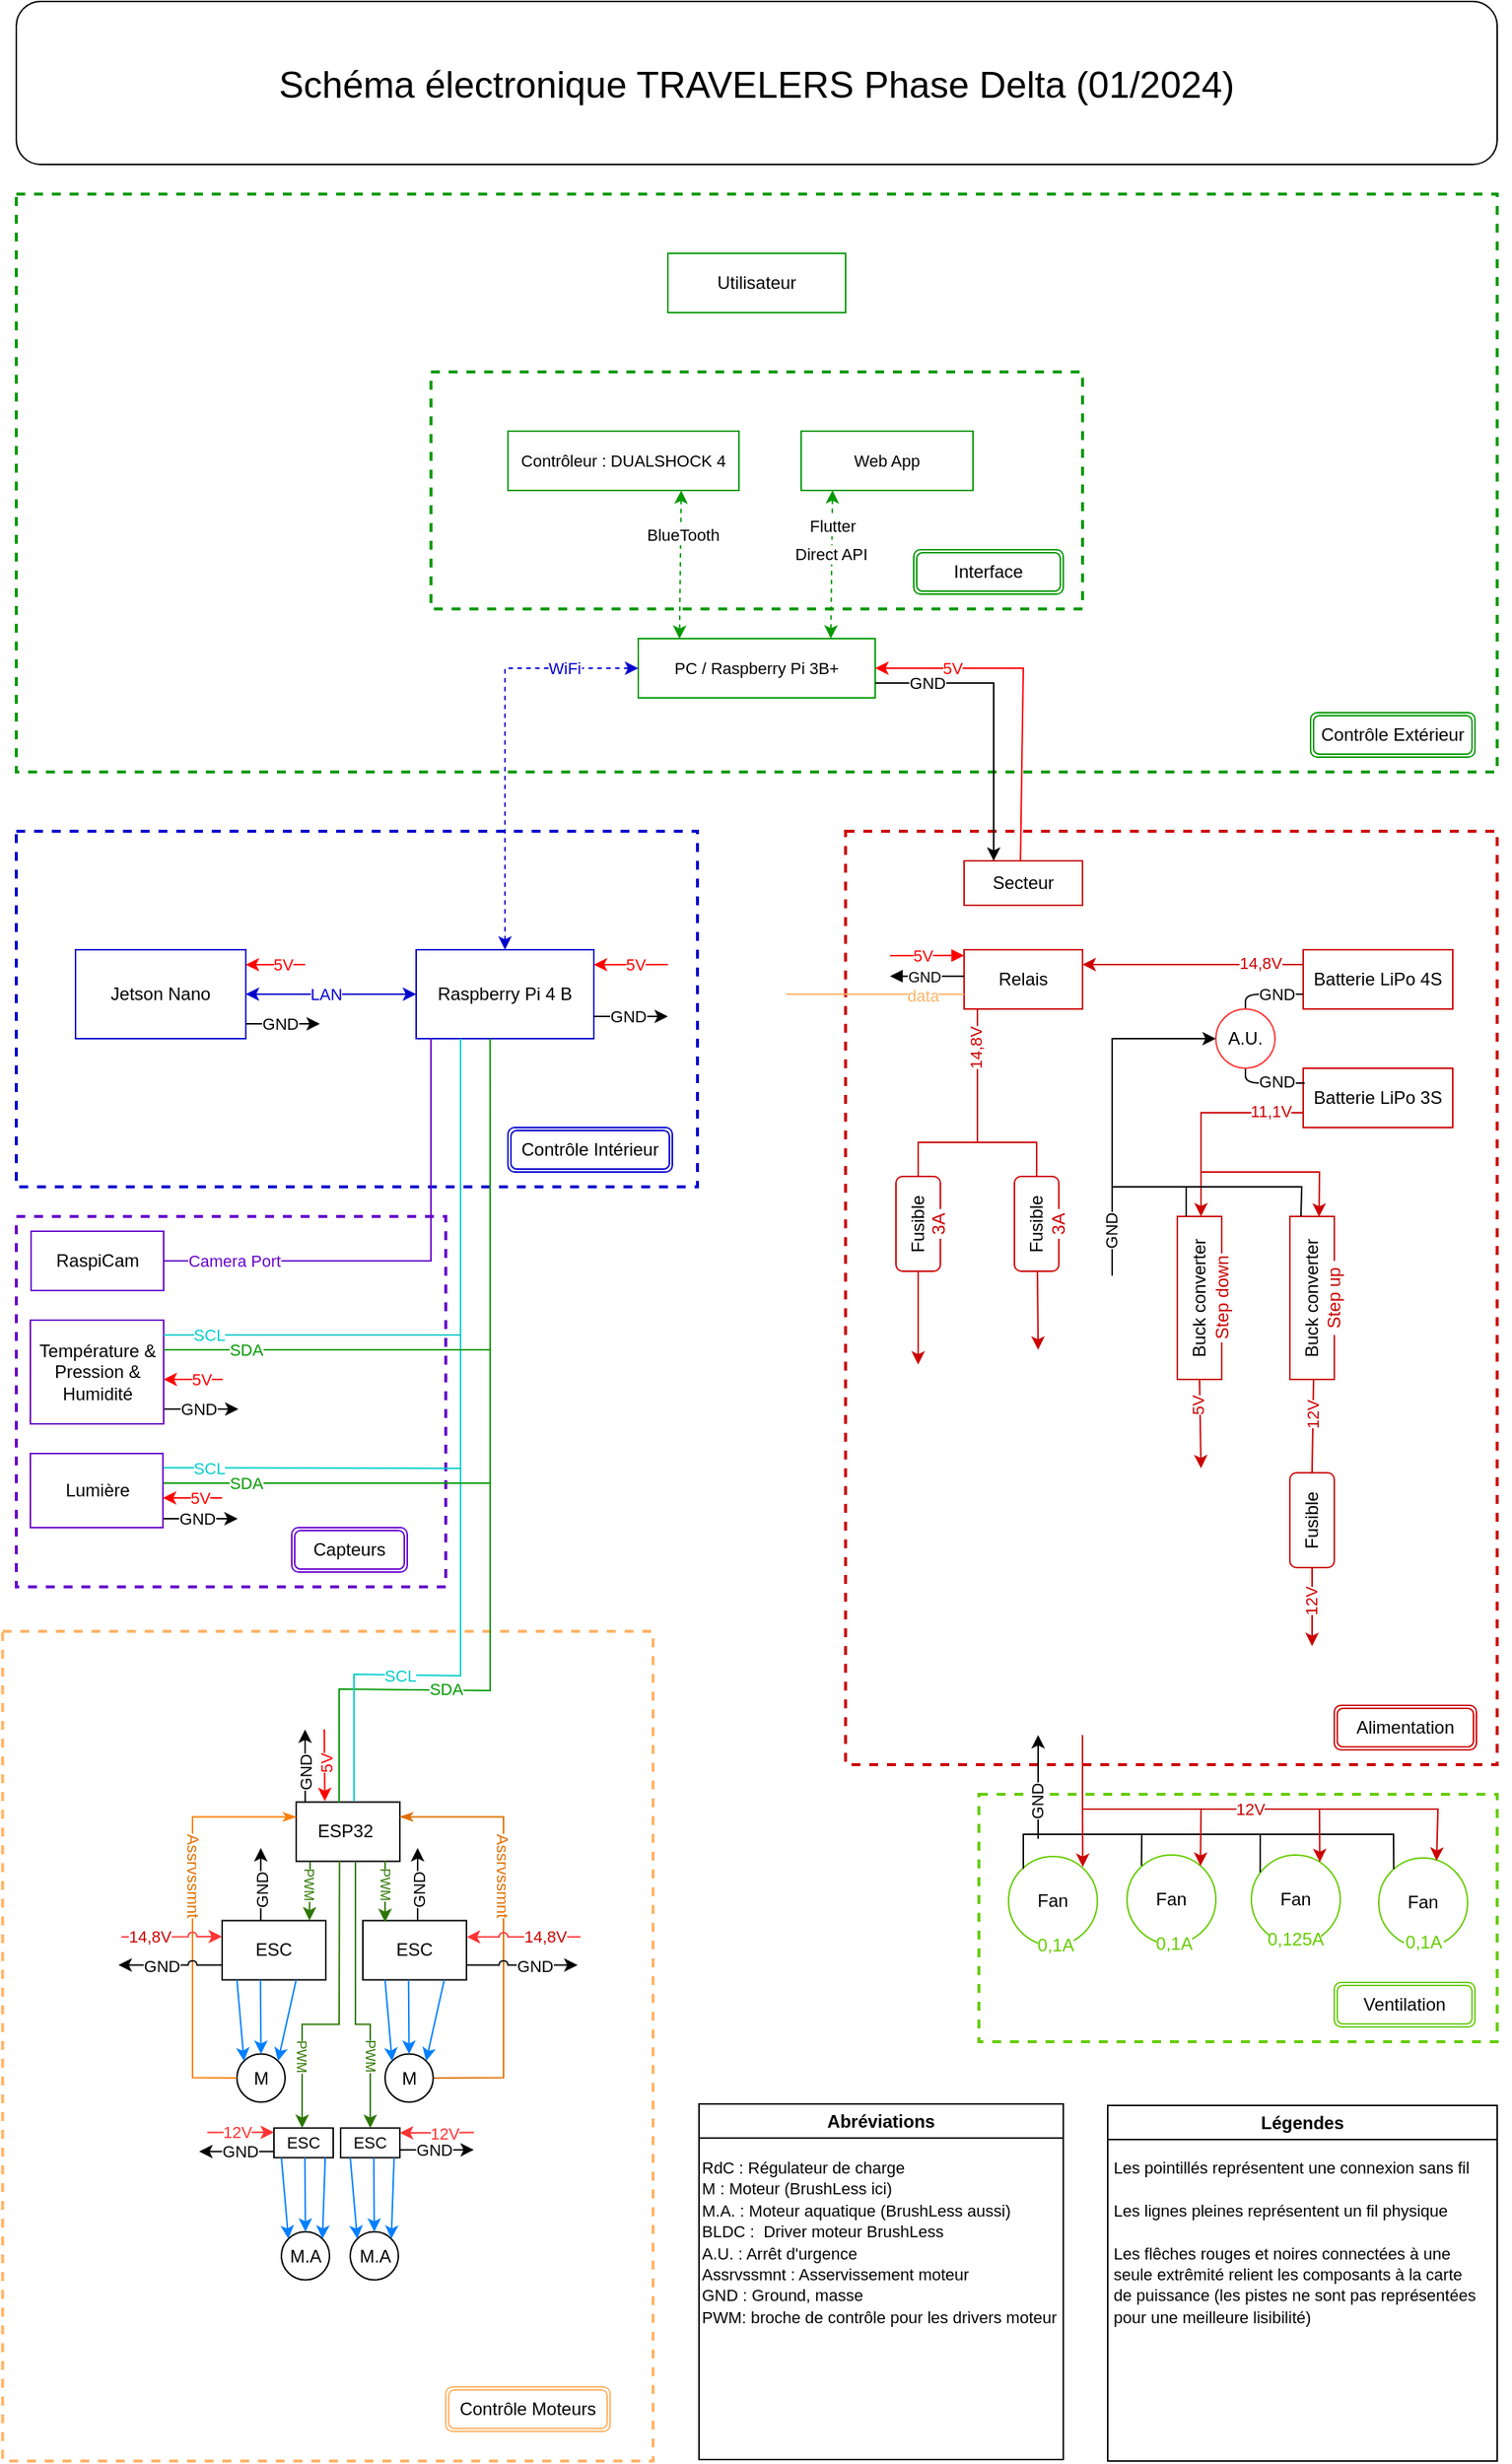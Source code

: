 <mxfile version="24.1.0" type="device" pages="8">
  <diagram name="Itération 6" id="tcBFRiQzsobC1Uumk75_">
    <mxGraphModel dx="3391" dy="2724" grid="1" gridSize="10" guides="1" tooltips="1" connect="1" arrows="1" fold="1" page="1" pageScale="1" pageWidth="827" pageHeight="1169" math="0" shadow="0">
      <root>
        <mxCell id="GZwmmxp_j503-Ukg0989-0" />
        <mxCell id="GZwmmxp_j503-Ukg0989-1" parent="GZwmmxp_j503-Ukg0989-0" />
        <mxCell id="GZwmmxp_j503-Ukg0989-3" value="" style="rounded=0;whiteSpace=wrap;html=1;fontSize=11;fillColor=none;dashed=1;strokeWidth=2;strokeColor=#6600CC;glass=0;movable=0;resizable=0;rotatable=0;deletable=0;editable=0;locked=1;connectable=0;" vertex="1" parent="GZwmmxp_j503-Ukg0989-1">
          <mxGeometry x="-119.97" y="570" width="289.97" height="250" as="geometry" />
        </mxCell>
        <mxCell id="GZwmmxp_j503-Ukg0989-164" value="" style="rounded=0;whiteSpace=wrap;html=1;fontSize=11;fillColor=none;dashed=1;strokeWidth=2;strokeColor=#FFB366;movable=1;resizable=1;rotatable=1;deletable=1;editable=1;locked=0;connectable=1;" vertex="1" parent="GZwmmxp_j503-Ukg0989-1">
          <mxGeometry x="-129.24" y="850" width="439.24" height="560" as="geometry" />
        </mxCell>
        <mxCell id="GZwmmxp_j503-Ukg0989-2" value="" style="rounded=0;whiteSpace=wrap;html=1;fontSize=11;fillColor=none;dashed=1;strokeWidth=2;strokeColor=#CC0000;movable=0;resizable=0;rotatable=0;deletable=0;editable=0;locked=1;connectable=0;" vertex="1" parent="GZwmmxp_j503-Ukg0989-1">
          <mxGeometry x="440" y="310" width="439.99" height="630" as="geometry" />
        </mxCell>
        <mxCell id="GZwmmxp_j503-Ukg0989-4" value="" style="rounded=0;whiteSpace=wrap;html=1;fontSize=11;fillColor=none;dashed=1;strokeWidth=2;strokeColor=#0000CC;movable=0;resizable=0;rotatable=0;deletable=0;editable=0;locked=1;connectable=0;" vertex="1" parent="GZwmmxp_j503-Ukg0989-1">
          <mxGeometry x="-119.99" y="310" width="459.99" height="240" as="geometry" />
        </mxCell>
        <mxCell id="GZwmmxp_j503-Ukg0989-5" value="" style="rounded=0;whiteSpace=wrap;html=1;fontSize=11;fillColor=none;dashed=1;strokeWidth=2;strokeColor=#009900;movable=0;resizable=0;rotatable=0;deletable=0;editable=0;locked=1;connectable=0;" vertex="1" parent="GZwmmxp_j503-Ukg0989-1">
          <mxGeometry x="-119.99" y="-120" width="1000" height="390" as="geometry" />
        </mxCell>
        <mxCell id="GZwmmxp_j503-Ukg0989-6" value="" style="rounded=0;whiteSpace=wrap;html=1;fontSize=11;fillColor=none;dashed=1;strokeWidth=2;strokeColor=#009900;movable=0;resizable=0;rotatable=0;deletable=0;editable=0;locked=1;connectable=0;" vertex="1" parent="GZwmmxp_j503-Ukg0989-1">
          <mxGeometry x="160.01" width="440" height="160" as="geometry" />
        </mxCell>
        <mxCell id="GZwmmxp_j503-Ukg0989-7" value="Jetson Nano" style="rounded=0;whiteSpace=wrap;html=1;strokeColor=#0000CC;" vertex="1" parent="GZwmmxp_j503-Ukg0989-1">
          <mxGeometry x="-80" y="390" width="115" height="60" as="geometry" />
        </mxCell>
        <mxCell id="GZwmmxp_j503-Ukg0989-8" value="" style="endArrow=classic;html=1;rounded=0;exitX=0;exitY=0.5;exitDx=0;exitDy=0;fillColor=#ffe6cc;strokeColor=#0000CC;startArrow=classic;startFill=1;endFill=1;entryX=1;entryY=0.5;entryDx=0;entryDy=0;" edge="1" parent="GZwmmxp_j503-Ukg0989-1" source="GZwmmxp_j503-Ukg0989-10" target="GZwmmxp_j503-Ukg0989-7">
          <mxGeometry width="50" height="50" relative="1" as="geometry">
            <mxPoint x="219" y="710" as="sourcePoint" />
            <mxPoint x="40" y="420" as="targetPoint" />
          </mxGeometry>
        </mxCell>
        <mxCell id="GZwmmxp_j503-Ukg0989-9" value="&lt;font color=&quot;#0000cc&quot;&gt;LAN&lt;/font&gt;" style="edgeLabel;html=1;align=center;verticalAlign=middle;resizable=0;points=[];fontColor=#FF0000;" vertex="1" connectable="0" parent="GZwmmxp_j503-Ukg0989-8">
          <mxGeometry x="-0.186" y="1" relative="1" as="geometry">
            <mxPoint x="-14" y="-1" as="offset" />
          </mxGeometry>
        </mxCell>
        <mxCell id="GZwmmxp_j503-Ukg0989-10" value="Raspberry Pi 4 B" style="rounded=0;whiteSpace=wrap;html=1;strokeColor=#0000CC;" vertex="1" parent="GZwmmxp_j503-Ukg0989-1">
          <mxGeometry x="150" y="390" width="120" height="60" as="geometry" />
        </mxCell>
        <mxCell id="GZwmmxp_j503-Ukg0989-11" value="&lt;font color=&quot;#030303&quot;&gt;RaspiCam&lt;/font&gt;" style="rounded=0;whiteSpace=wrap;html=1;fontColor=#F0F0F0;strokeColor=#6600CC;" vertex="1" parent="GZwmmxp_j503-Ukg0989-1">
          <mxGeometry x="-110.02" y="580" width="89.52" height="40" as="geometry" />
        </mxCell>
        <mxCell id="GZwmmxp_j503-Ukg0989-12" value="&lt;font color=&quot;#030303&quot;&gt;Lumière&lt;/font&gt;" style="rounded=0;whiteSpace=wrap;html=1;fontColor=#F0F0F0;strokeColor=#6600CC;" vertex="1" parent="GZwmmxp_j503-Ukg0989-1">
          <mxGeometry x="-110.49" y="730" width="89.52" height="50" as="geometry" />
        </mxCell>
        <mxCell id="GZwmmxp_j503-Ukg0989-13" value="&lt;font color=&quot;#030303&quot;&gt;ESP32&amp;nbsp;&lt;/font&gt;" style="rounded=0;whiteSpace=wrap;html=1;fontColor=#F0F0F0;" vertex="1" parent="GZwmmxp_j503-Ukg0989-1">
          <mxGeometry x="69.01" y="965.25" width="70" height="40" as="geometry" />
        </mxCell>
        <mxCell id="GZwmmxp_j503-Ukg0989-14" value="&lt;font color=&quot;#030303&quot;&gt;ESC&lt;/font&gt;" style="rounded=0;whiteSpace=wrap;html=1;fontColor=#F0F0F0;" vertex="1" parent="GZwmmxp_j503-Ukg0989-1">
          <mxGeometry x="19.01" y="1045.25" width="70" height="40" as="geometry" />
        </mxCell>
        <mxCell id="GZwmmxp_j503-Ukg0989-15" value="M" style="ellipse;whiteSpace=wrap;html=1;aspect=fixed;fontColor=default;" vertex="1" parent="GZwmmxp_j503-Ukg0989-1">
          <mxGeometry x="29.01" y="1135.25" width="32.5" height="32.5" as="geometry" />
        </mxCell>
        <mxCell id="GZwmmxp_j503-Ukg0989-16" value="&lt;font color=&quot;#030303&quot; style=&quot;font-size: 11px;&quot;&gt;PC / Raspberry Pi 3B+&lt;/font&gt;" style="rounded=0;whiteSpace=wrap;html=1;fontSize=11;fontColor=#F0F0F0;fillColor=#FFFFFF;strokeColor=#009900;" vertex="1" parent="GZwmmxp_j503-Ukg0989-1">
          <mxGeometry x="300" y="180" width="160" height="40" as="geometry" />
        </mxCell>
        <mxCell id="GZwmmxp_j503-Ukg0989-17" value="" style="endArrow=none;html=1;rounded=0;fontSize=11;fontColor=#000000;strokeColor=#FC7E00;strokeWidth=1;entryX=0;entryY=0.5;entryDx=0;entryDy=0;exitX=0;exitY=0.25;exitDx=0;exitDy=0;startArrow=classicThin;startFill=1;" edge="1" parent="GZwmmxp_j503-Ukg0989-1" source="GZwmmxp_j503-Ukg0989-13" target="GZwmmxp_j503-Ukg0989-15">
          <mxGeometry width="50" height="50" relative="1" as="geometry">
            <mxPoint x="354.01" y="845.25" as="sourcePoint" />
            <mxPoint x="204.01" y="1085.25" as="targetPoint" />
            <Array as="points">
              <mxPoint x="-0.99" y="975.25" />
              <mxPoint x="-0.99" y="1151.25" />
            </Array>
          </mxGeometry>
        </mxCell>
        <mxCell id="GZwmmxp_j503-Ukg0989-18" value="&lt;font color=&quot;#e07000&quot;&gt;Assrvssmnt&lt;/font&gt;" style="edgeLabel;html=1;align=center;verticalAlign=middle;resizable=0;points=[];rotation=90;" vertex="1" connectable="0" parent="GZwmmxp_j503-Ukg0989-17">
          <mxGeometry x="-0.282" y="1" relative="1" as="geometry">
            <mxPoint y="10" as="offset" />
          </mxGeometry>
        </mxCell>
        <mxCell id="GZwmmxp_j503-Ukg0989-19" value="" style="endArrow=none;html=1;rounded=0;fontSize=11;fontColor=#FF0000;strokeColor=#E07000;strokeWidth=1;entryX=1;entryY=0.5;entryDx=0;entryDy=0;startArrow=classicThin;startFill=1;shadow=0;jumpStyle=none;exitX=1;exitY=0.25;exitDx=0;exitDy=0;" edge="1" parent="GZwmmxp_j503-Ukg0989-1" source="GZwmmxp_j503-Ukg0989-13" target="GZwmmxp_j503-Ukg0989-27">
          <mxGeometry width="50" height="50" relative="1" as="geometry">
            <mxPoint x="119.01" y="925.25" as="sourcePoint" />
            <mxPoint x="115.26" y="1167.75" as="targetPoint" />
            <Array as="points">
              <mxPoint x="209.01" y="975.25" />
              <mxPoint x="209.01" y="1151.25" />
            </Array>
          </mxGeometry>
        </mxCell>
        <mxCell id="GZwmmxp_j503-Ukg0989-20" value="Assrvssmnt" style="edgeLabel;html=1;align=center;verticalAlign=middle;resizable=0;points=[];rotation=90;fontColor=#E07000;" vertex="1" connectable="0" parent="GZwmmxp_j503-Ukg0989-19">
          <mxGeometry x="-0.395" relative="1" as="geometry">
            <mxPoint y="20" as="offset" />
          </mxGeometry>
        </mxCell>
        <mxCell id="GZwmmxp_j503-Ukg0989-23" value="&lt;font color=&quot;#030303&quot;&gt;ESC&lt;/font&gt;" style="rounded=0;whiteSpace=wrap;html=1;fontColor=#F0F0F0;" vertex="1" parent="GZwmmxp_j503-Ukg0989-1">
          <mxGeometry x="114.01" y="1045.25" width="70" height="40" as="geometry" />
        </mxCell>
        <mxCell id="GZwmmxp_j503-Ukg0989-24" value="" style="endArrow=classic;html=1;rounded=0;strokeColor=#007FFF;entryX=0.5;entryY=0;entryDx=0;entryDy=0;" edge="1" parent="GZwmmxp_j503-Ukg0989-1" target="GZwmmxp_j503-Ukg0989-15">
          <mxGeometry width="50" height="50" relative="1" as="geometry">
            <mxPoint x="44.88" y="1085.25" as="sourcePoint" />
            <mxPoint x="44.88" y="1135.25" as="targetPoint" />
          </mxGeometry>
        </mxCell>
        <mxCell id="GZwmmxp_j503-Ukg0989-25" value="" style="endArrow=classic;html=1;rounded=0;strokeColor=#007FFF;entryX=1;entryY=0;entryDx=0;entryDy=0;" edge="1" parent="GZwmmxp_j503-Ukg0989-1" target="GZwmmxp_j503-Ukg0989-15">
          <mxGeometry width="50" height="50" relative="1" as="geometry">
            <mxPoint x="69.01" y="1085.25" as="sourcePoint" />
            <mxPoint x="54.88" y="1135.25" as="targetPoint" />
          </mxGeometry>
        </mxCell>
        <mxCell id="GZwmmxp_j503-Ukg0989-26" value="" style="endArrow=classic;html=1;rounded=0;strokeColor=#007FFF;entryX=0;entryY=0;entryDx=0;entryDy=0;" edge="1" parent="GZwmmxp_j503-Ukg0989-1" target="GZwmmxp_j503-Ukg0989-15">
          <mxGeometry width="50" height="50" relative="1" as="geometry">
            <mxPoint x="29.01" y="1085.25" as="sourcePoint" />
            <mxPoint x="29.01" y="1135.25" as="targetPoint" />
          </mxGeometry>
        </mxCell>
        <mxCell id="GZwmmxp_j503-Ukg0989-27" value="M" style="ellipse;whiteSpace=wrap;html=1;aspect=fixed;fontColor=default;" vertex="1" parent="GZwmmxp_j503-Ukg0989-1">
          <mxGeometry x="129.01" y="1135.25" width="32.5" height="32.5" as="geometry" />
        </mxCell>
        <mxCell id="GZwmmxp_j503-Ukg0989-28" value="" style="endArrow=classic;html=1;rounded=0;strokeColor=#007FFF;entryX=0.5;entryY=0;entryDx=0;entryDy=0;" edge="1" parent="GZwmmxp_j503-Ukg0989-1" target="GZwmmxp_j503-Ukg0989-27">
          <mxGeometry width="50" height="50" relative="1" as="geometry">
            <mxPoint x="144.88" y="1085.25" as="sourcePoint" />
            <mxPoint x="144.88" y="1135.25" as="targetPoint" />
          </mxGeometry>
        </mxCell>
        <mxCell id="GZwmmxp_j503-Ukg0989-29" value="" style="endArrow=classic;html=1;rounded=0;strokeColor=#007FFF;entryX=1;entryY=0;entryDx=0;entryDy=0;" edge="1" parent="GZwmmxp_j503-Ukg0989-1" target="GZwmmxp_j503-Ukg0989-27">
          <mxGeometry width="50" height="50" relative="1" as="geometry">
            <mxPoint x="169.01" y="1085.25" as="sourcePoint" />
            <mxPoint x="154.88" y="1135.25" as="targetPoint" />
          </mxGeometry>
        </mxCell>
        <mxCell id="GZwmmxp_j503-Ukg0989-30" value="" style="endArrow=classic;html=1;rounded=0;strokeColor=#007FFF;entryX=0;entryY=0;entryDx=0;entryDy=0;" edge="1" parent="GZwmmxp_j503-Ukg0989-1" target="GZwmmxp_j503-Ukg0989-27">
          <mxGeometry width="50" height="50" relative="1" as="geometry">
            <mxPoint x="129.01" y="1085.25" as="sourcePoint" />
            <mxPoint x="129.01" y="1135.25" as="targetPoint" />
          </mxGeometry>
        </mxCell>
        <mxCell id="GZwmmxp_j503-Ukg0989-33" value="ESC" style="rounded=0;whiteSpace=wrap;html=1;fontSize=11;" vertex="1" parent="GZwmmxp_j503-Ukg0989-1">
          <mxGeometry x="54.01" y="1185.25" width="40" height="20" as="geometry" />
        </mxCell>
        <mxCell id="GZwmmxp_j503-Ukg0989-34" value="ESC" style="rounded=0;whiteSpace=wrap;html=1;fontSize=11;" vertex="1" parent="GZwmmxp_j503-Ukg0989-1">
          <mxGeometry x="99.01" y="1185.25" width="40" height="20" as="geometry" />
        </mxCell>
        <mxCell id="GZwmmxp_j503-Ukg0989-35" value="M.A" style="ellipse;whiteSpace=wrap;html=1;aspect=fixed;fontColor=default;" vertex="1" parent="GZwmmxp_j503-Ukg0989-1">
          <mxGeometry x="59.01" y="1255.25" width="32.5" height="32.5" as="geometry" />
        </mxCell>
        <mxCell id="GZwmmxp_j503-Ukg0989-36" value="" style="endArrow=classic;html=1;rounded=0;strokeColor=#007FFF;entryX=0.5;entryY=0;entryDx=0;entryDy=0;" edge="1" parent="GZwmmxp_j503-Ukg0989-1" target="GZwmmxp_j503-Ukg0989-35">
          <mxGeometry width="50" height="50" relative="1" as="geometry">
            <mxPoint x="74.88" y="1205.25" as="sourcePoint" />
            <mxPoint x="74.88" y="1255.25" as="targetPoint" />
          </mxGeometry>
        </mxCell>
        <mxCell id="GZwmmxp_j503-Ukg0989-37" value="" style="endArrow=classic;html=1;rounded=0;strokeColor=#007FFF;entryX=1;entryY=0;entryDx=0;entryDy=0;exitX=0.865;exitY=1.003;exitDx=0;exitDy=0;exitPerimeter=0;" edge="1" parent="GZwmmxp_j503-Ukg0989-1" source="GZwmmxp_j503-Ukg0989-33" target="GZwmmxp_j503-Ukg0989-35">
          <mxGeometry width="50" height="50" relative="1" as="geometry">
            <mxPoint x="99.01" y="1205.25" as="sourcePoint" />
            <mxPoint x="84.88" y="1255.25" as="targetPoint" />
          </mxGeometry>
        </mxCell>
        <mxCell id="GZwmmxp_j503-Ukg0989-38" value="" style="endArrow=classic;html=1;rounded=0;strokeColor=#007FFF;entryX=0;entryY=0;entryDx=0;entryDy=0;" edge="1" parent="GZwmmxp_j503-Ukg0989-1" target="GZwmmxp_j503-Ukg0989-35">
          <mxGeometry width="50" height="50" relative="1" as="geometry">
            <mxPoint x="59.01" y="1205.25" as="sourcePoint" />
            <mxPoint x="59.01" y="1255.25" as="targetPoint" />
          </mxGeometry>
        </mxCell>
        <mxCell id="GZwmmxp_j503-Ukg0989-39" value="M.A" style="ellipse;whiteSpace=wrap;html=1;aspect=fixed;fontColor=default;" vertex="1" parent="GZwmmxp_j503-Ukg0989-1">
          <mxGeometry x="105.51" y="1255.25" width="32.5" height="32.5" as="geometry" />
        </mxCell>
        <mxCell id="GZwmmxp_j503-Ukg0989-40" value="" style="endArrow=classic;html=1;rounded=0;strokeColor=#007FFF;entryX=0.5;entryY=0;entryDx=0;entryDy=0;" edge="1" parent="GZwmmxp_j503-Ukg0989-1" target="GZwmmxp_j503-Ukg0989-39">
          <mxGeometry width="50" height="50" relative="1" as="geometry">
            <mxPoint x="121.38" y="1205.25" as="sourcePoint" />
            <mxPoint x="121.38" y="1255.25" as="targetPoint" />
          </mxGeometry>
        </mxCell>
        <mxCell id="GZwmmxp_j503-Ukg0989-41" value="" style="endArrow=classic;html=1;rounded=0;strokeColor=#007FFF;entryX=1;entryY=0;entryDx=0;entryDy=0;exitX=0.865;exitY=1.003;exitDx=0;exitDy=0;exitPerimeter=0;" edge="1" parent="GZwmmxp_j503-Ukg0989-1" target="GZwmmxp_j503-Ukg0989-39">
          <mxGeometry width="50" height="50" relative="1" as="geometry">
            <mxPoint x="135.11" y="1205.31" as="sourcePoint" />
            <mxPoint x="131.38" y="1255.25" as="targetPoint" />
          </mxGeometry>
        </mxCell>
        <mxCell id="GZwmmxp_j503-Ukg0989-42" value="&lt;span style=&quot;color: rgb(0, 0, 0); font-size: 11px; background-color: rgb(251, 251, 251);&quot;&gt;Contrôleur : DUALSHOCK 4&lt;/span&gt;" style="rounded=0;whiteSpace=wrap;html=1;labelBackgroundColor=#FFFFFF;strokeColor=#009900;" vertex="1" parent="GZwmmxp_j503-Ukg0989-1">
          <mxGeometry x="212.01" y="40" width="156" height="40" as="geometry" />
        </mxCell>
        <mxCell id="GZwmmxp_j503-Ukg0989-43" value="Utilisateur" style="rounded=0;whiteSpace=wrap;html=1;labelBackgroundColor=#FFFFFF;strokeColor=#009900;fontColor=#030303;fillColor=#FFFFFF;" vertex="1" parent="GZwmmxp_j503-Ukg0989-1">
          <mxGeometry x="320" y="-80" width="120" height="40" as="geometry" />
        </mxCell>
        <mxCell id="GZwmmxp_j503-Ukg0989-44" value="Interface" style="shape=ext;double=1;rounded=1;whiteSpace=wrap;html=1;labelBackgroundColor=#FFFFFF;strokeColor=#009900;fontColor=#030303;fillColor=#FFFFFF;" vertex="1" parent="GZwmmxp_j503-Ukg0989-1">
          <mxGeometry x="486.01" y="120" width="100.99" height="30" as="geometry" />
        </mxCell>
        <mxCell id="GZwmmxp_j503-Ukg0989-45" value="&lt;span style=&quot;color: rgb(0, 0, 0); font-size: 11px; background-color: rgb(251, 251, 251);&quot;&gt;Web App&lt;/span&gt;" style="rounded=0;whiteSpace=wrap;html=1;labelBackgroundColor=#FFFFFF;strokeColor=#009900;" vertex="1" parent="GZwmmxp_j503-Ukg0989-1">
          <mxGeometry x="410.01" y="40" width="116" height="40" as="geometry" />
        </mxCell>
        <mxCell id="GZwmmxp_j503-Ukg0989-46" value="Contrôle Extérieur" style="shape=ext;double=1;rounded=1;whiteSpace=wrap;html=1;labelBackgroundColor=#FFFFFF;strokeColor=#009900;fontColor=#030303;fillColor=#FFFFFF;" vertex="1" parent="GZwmmxp_j503-Ukg0989-1">
          <mxGeometry x="754" y="230" width="111" height="30" as="geometry" />
        </mxCell>
        <mxCell id="GZwmmxp_j503-Ukg0989-47" value="" style="endArrow=classic;startArrow=classic;html=1;fontColor=#030303;exitX=0.75;exitY=1;exitDx=0;exitDy=0;entryX=0.174;entryY=0.004;entryDx=0;entryDy=0;entryPerimeter=0;strokeColor=#009900;dashed=1;" edge="1" parent="GZwmmxp_j503-Ukg0989-1" source="GZwmmxp_j503-Ukg0989-42" target="GZwmmxp_j503-Ukg0989-16">
          <mxGeometry width="50" height="50" relative="1" as="geometry">
            <mxPoint x="440.01" y="170" as="sourcePoint" />
            <mxPoint x="490.01" y="120" as="targetPoint" />
          </mxGeometry>
        </mxCell>
        <mxCell id="GZwmmxp_j503-Ukg0989-48" value="BlueTooth" style="edgeLabel;html=1;align=center;verticalAlign=middle;resizable=0;points=[];fontColor=#030303;" vertex="1" connectable="0" parent="GZwmmxp_j503-Ukg0989-47">
          <mxGeometry x="-0.641" relative="1" as="geometry">
            <mxPoint x="1" y="12" as="offset" />
          </mxGeometry>
        </mxCell>
        <mxCell id="GZwmmxp_j503-Ukg0989-49" value="" style="endArrow=classic;startArrow=classic;html=1;fontColor=#030303;exitX=0.75;exitY=1;exitDx=0;exitDy=0;entryX=0.174;entryY=0.004;entryDx=0;entryDy=0;entryPerimeter=0;strokeColor=#009900;dashed=1;" edge="1" parent="GZwmmxp_j503-Ukg0989-1">
          <mxGeometry width="50" height="50" relative="1" as="geometry">
            <mxPoint x="431.18" y="79.84" as="sourcePoint" />
            <mxPoint x="430.01" y="180.0" as="targetPoint" />
          </mxGeometry>
        </mxCell>
        <mxCell id="GZwmmxp_j503-Ukg0989-50" value="Flutter" style="edgeLabel;html=1;align=center;verticalAlign=middle;resizable=0;points=[];fontColor=#030303;" vertex="1" connectable="0" parent="GZwmmxp_j503-Ukg0989-49">
          <mxGeometry x="-0.521" relative="1" as="geometry">
            <mxPoint as="offset" />
          </mxGeometry>
        </mxCell>
        <mxCell id="GZwmmxp_j503-Ukg0989-51" value="Direct API" style="edgeLabel;html=1;align=center;verticalAlign=middle;resizable=0;points=[];fontColor=#030303;" vertex="1" connectable="0" parent="GZwmmxp_j503-Ukg0989-49">
          <mxGeometry x="-0.148" y="-1" relative="1" as="geometry">
            <mxPoint as="offset" />
          </mxGeometry>
        </mxCell>
        <mxCell id="GZwmmxp_j503-Ukg0989-52" value="Alimentation" style="shape=ext;double=1;rounded=1;whiteSpace=wrap;html=1;labelBackgroundColor=#FFFFFF;strokeColor=#CC0000;fontColor=#030303;fillColor=#FFFFFF;" vertex="1" parent="GZwmmxp_j503-Ukg0989-1">
          <mxGeometry x="770" y="900" width="95.99" height="30" as="geometry" />
        </mxCell>
        <mxCell id="GZwmmxp_j503-Ukg0989-53" value="Contrôle Intérieur" style="shape=ext;double=1;rounded=1;whiteSpace=wrap;html=1;labelBackgroundColor=#FFFFFF;strokeColor=#0000CC;fontColor=#030303;fillColor=#FFFFFF;" vertex="1" parent="GZwmmxp_j503-Ukg0989-1">
          <mxGeometry x="212.01" y="510" width="111" height="30" as="geometry" />
        </mxCell>
        <mxCell id="GZwmmxp_j503-Ukg0989-54" value="Contrôle Moteurs" style="shape=ext;double=1;rounded=1;whiteSpace=wrap;html=1;labelBackgroundColor=#FFFFFF;strokeColor=#FFB366;fontColor=#030303;fillColor=#FFFFFF;" vertex="1" parent="GZwmmxp_j503-Ukg0989-1">
          <mxGeometry x="170" y="1360" width="111" height="30" as="geometry" />
        </mxCell>
        <mxCell id="GZwmmxp_j503-Ukg0989-55" value="Batterie LiPo 4S" style="rounded=0;whiteSpace=wrap;html=1;fillColor=default;strokeColor=#CC0000;" vertex="1" parent="GZwmmxp_j503-Ukg0989-1">
          <mxGeometry x="749.02" y="390" width="100.98" height="40" as="geometry" />
        </mxCell>
        <mxCell id="GZwmmxp_j503-Ukg0989-57" value="Batterie LiPo 3S" style="rounded=0;whiteSpace=wrap;html=1;fillColor=default;strokeColor=#CC0000;" vertex="1" parent="GZwmmxp_j503-Ukg0989-1">
          <mxGeometry x="749.02" y="470" width="100.98" height="40" as="geometry" />
        </mxCell>
        <mxCell id="GZwmmxp_j503-Ukg0989-64" value="" style="endArrow=none;html=1;strokeColor=#030303;fontColor=#030303;exitX=0;exitY=0.75;exitDx=0;exitDy=0;entryX=0.5;entryY=0;entryDx=0;entryDy=0;" edge="1" parent="GZwmmxp_j503-Ukg0989-1" source="GZwmmxp_j503-Ukg0989-55" target="GZwmmxp_j503-Ukg0989-67">
          <mxGeometry width="50" height="50" relative="1" as="geometry">
            <mxPoint x="759.02" y="390" as="sourcePoint" />
            <mxPoint x="720" y="430" as="targetPoint" />
            <Array as="points">
              <mxPoint x="710" y="420" />
            </Array>
          </mxGeometry>
        </mxCell>
        <mxCell id="eKkhpzpY_uG1vFHIn2a9-0" value="GND" style="edgeLabel;html=1;align=center;verticalAlign=middle;resizable=0;points=[];" vertex="1" connectable="0" parent="GZwmmxp_j503-Ukg0989-64">
          <mxGeometry x="-0.272" relative="1" as="geometry">
            <mxPoint as="offset" />
          </mxGeometry>
        </mxCell>
        <mxCell id="GZwmmxp_j503-Ukg0989-66" value="" style="endArrow=none;html=1;strokeColor=#030303;fontColor=#030303;entryX=0.5;entryY=1;entryDx=0;entryDy=0;" edge="1" parent="GZwmmxp_j503-Ukg0989-1" target="GZwmmxp_j503-Ukg0989-67">
          <mxGeometry width="50" height="50" relative="1" as="geometry">
            <mxPoint x="750" y="480" as="sourcePoint" />
            <mxPoint x="720" y="470" as="targetPoint" />
            <Array as="points">
              <mxPoint x="710" y="480" />
            </Array>
          </mxGeometry>
        </mxCell>
        <mxCell id="eKkhpzpY_uG1vFHIn2a9-1" value="GND" style="edgeLabel;html=1;align=center;verticalAlign=middle;resizable=0;points=[];" vertex="1" connectable="0" parent="GZwmmxp_j503-Ukg0989-66">
          <mxGeometry x="-0.231" y="-1" relative="1" as="geometry">
            <mxPoint as="offset" />
          </mxGeometry>
        </mxCell>
        <mxCell id="GZwmmxp_j503-Ukg0989-67" value="A.U." style="ellipse;whiteSpace=wrap;html=1;aspect=fixed;labelBackgroundColor=#FFFFFF;fillColor=default;strokeColor=#FF3333;" vertex="1" parent="GZwmmxp_j503-Ukg0989-1">
          <mxGeometry x="690" y="430" width="40" height="40" as="geometry" />
        </mxCell>
        <mxCell id="GZwmmxp_j503-Ukg0989-71" value="Capteurs" style="shape=ext;double=1;rounded=1;whiteSpace=wrap;html=1;labelBackgroundColor=#FFFFFF;strokeColor=#6600CC;fontColor=#030303;fillColor=#FFFFFF;" vertex="1" parent="GZwmmxp_j503-Ukg0989-1">
          <mxGeometry x="66.01" y="780" width="77.99" height="30" as="geometry" />
        </mxCell>
        <mxCell id="GZwmmxp_j503-Ukg0989-72" style="edgeStyle=none;rounded=0;html=1;entryX=1;entryY=0.5;entryDx=0;entryDy=0;strokeColor=#FF0000;fontColor=#030303;exitX=0.476;exitY=-0.003;exitDx=0;exitDy=0;exitPerimeter=0;" edge="1" parent="GZwmmxp_j503-Ukg0989-1" source="GZwmmxp_j503-Ukg0989-74" target="GZwmmxp_j503-Ukg0989-16">
          <mxGeometry relative="1" as="geometry">
            <Array as="points">
              <mxPoint x="560" y="200" />
            </Array>
          </mxGeometry>
        </mxCell>
        <mxCell id="GZwmmxp_j503-Ukg0989-73" value="5V" style="edgeLabel;html=1;align=center;verticalAlign=middle;resizable=0;points=[];fontColor=#FF0000;" vertex="1" connectable="0" parent="GZwmmxp_j503-Ukg0989-72">
          <mxGeometry x="0.837" y="-1" relative="1" as="geometry">
            <mxPoint x="33" y="1" as="offset" />
          </mxGeometry>
        </mxCell>
        <mxCell id="GZwmmxp_j503-Ukg0989-74" value="Secteur" style="rounded=0;whiteSpace=wrap;html=1;fillColor=default;strokeColor=#CC0000;" vertex="1" parent="GZwmmxp_j503-Ukg0989-1">
          <mxGeometry x="520" y="330" width="80" height="30" as="geometry" />
        </mxCell>
        <mxCell id="GZwmmxp_j503-Ukg0989-77" value="" style="endArrow=classic;startArrow=classic;html=1;rounded=0;strokeColor=#0000CC;fontColor=#030303;exitX=0.5;exitY=0;exitDx=0;exitDy=0;entryX=0;entryY=0.5;entryDx=0;entryDy=0;dashed=1;" edge="1" parent="GZwmmxp_j503-Ukg0989-1" source="GZwmmxp_j503-Ukg0989-10" target="GZwmmxp_j503-Ukg0989-16">
          <mxGeometry width="50" height="50" relative="1" as="geometry">
            <mxPoint x="410.01" y="520" as="sourcePoint" />
            <mxPoint x="460.01" y="470" as="targetPoint" />
            <Array as="points">
              <mxPoint x="210" y="200" />
            </Array>
          </mxGeometry>
        </mxCell>
        <mxCell id="GZwmmxp_j503-Ukg0989-78" value="WiFi" style="edgeLabel;html=1;align=center;verticalAlign=middle;resizable=0;points=[];fontColor=#0000CC;" vertex="1" connectable="0" parent="GZwmmxp_j503-Ukg0989-77">
          <mxGeometry x="0.614" y="2" relative="1" as="geometry">
            <mxPoint x="4" y="2" as="offset" />
          </mxGeometry>
        </mxCell>
        <mxCell id="GZwmmxp_j503-Ukg0989-79" value="&lt;font color=&quot;#030303&quot;&gt;Température &amp;amp; Pression &amp;amp; Humidité&lt;/font&gt;" style="rounded=0;whiteSpace=wrap;html=1;fontColor=#F0F0F0;strokeColor=#6600CC;" vertex="1" parent="GZwmmxp_j503-Ukg0989-1">
          <mxGeometry x="-110.49" y="640" width="89.99" height="70" as="geometry" />
        </mxCell>
        <mxCell id="GZwmmxp_j503-Ukg0989-82" value="&lt;font color=&quot;#030303&quot;&gt;Légendes&lt;/font&gt;" style="swimlane;whiteSpace=wrap;html=1;labelBackgroundColor=#FFFFFF;strokeColor=#030303;fontColor=#0000CC;fillColor=default;" vertex="1" parent="GZwmmxp_j503-Ukg0989-1">
          <mxGeometry x="617.02" y="1170" width="262.99" height="240" as="geometry" />
        </mxCell>
        <mxCell id="GZwmmxp_j503-Ukg0989-83" value="&lt;font style=&quot;font-size: 11px;&quot;&gt;Les pointillés représentent une connexion sans fil&lt;br&gt;&lt;br&gt;Les lignes pleines représentent un fil physique&lt;br&gt;&lt;br&gt;Les flêches rouges et noires connectées à une &lt;br&gt;seule extrêmité relient les composants à la carte &lt;br&gt;de puissance (les pistes ne sont pas représentées &lt;br&gt;pour une meilleure lisibilité)&lt;/font&gt;" style="text;html=1;align=left;verticalAlign=middle;resizable=0;points=[];autosize=1;strokeColor=none;fillColor=none;fontColor=#030303;" vertex="1" parent="GZwmmxp_j503-Ukg0989-82">
          <mxGeometry x="1.5" y="27" width="270" height="130" as="geometry" />
        </mxCell>
        <mxCell id="GZwmmxp_j503-Ukg0989-84" value="&lt;font color=&quot;#030303&quot;&gt;Abréviations&lt;/font&gt;" style="swimlane;whiteSpace=wrap;html=1;labelBackgroundColor=#FFFFFF;strokeColor=#030303;fontColor=#0000CC;fillColor=default;" vertex="1" parent="GZwmmxp_j503-Ukg0989-1">
          <mxGeometry x="341.02" y="1169" width="245.98" height="240" as="geometry">
            <mxRectangle x="376.01" y="1460" width="110" height="30" as="alternateBounds" />
          </mxGeometry>
        </mxCell>
        <mxCell id="GZwmmxp_j503-Ukg0989-85" value="&lt;font style=&quot;font-size: 11px;&quot;&gt;RdC : Régulateur de charge&lt;br&gt;M : Moteur (BrushLess ici)&lt;br&gt;M.A. : Moteur aquatique (BrushLess aussi)&lt;br&gt;BLDC :&amp;nbsp; Driver moteur BrushLess&lt;br&gt;A.U. : Arrêt d&#39;urgence&lt;br&gt;Assrvssmnt : Asservissement moteur&lt;br&gt;GND : Ground, masse&lt;br&gt;PWM: broche de contrôle pour les drivers moteur&lt;/font&gt;" style="text;html=1;align=left;verticalAlign=middle;resizable=0;points=[];autosize=1;strokeColor=none;fillColor=none;fontColor=#030303;" vertex="1" parent="GZwmmxp_j503-Ukg0989-84">
          <mxGeometry y="28" width="260" height="130" as="geometry" />
        </mxCell>
        <mxCell id="GZwmmxp_j503-Ukg0989-95" value="" style="endArrow=classic;html=1;rounded=0;strokeColor=#FF0000;fontColor=#FF0000;entryX=1;entryY=0.5;entryDx=0;entryDy=0;exitX=0.896;exitY=0.458;exitDx=0;exitDy=0;exitPerimeter=0;" edge="1" parent="GZwmmxp_j503-Ukg0989-1">
          <mxGeometry width="50" height="50" relative="1" as="geometry">
            <mxPoint x="75.05" y="400.0" as="sourcePoint" />
            <mxPoint x="34.96" y="400.08" as="targetPoint" />
          </mxGeometry>
        </mxCell>
        <mxCell id="GZwmmxp_j503-Ukg0989-96" value="5V" style="edgeLabel;html=1;align=center;verticalAlign=middle;resizable=0;points=[];fontColor=#FF0000;" vertex="1" connectable="0" parent="GZwmmxp_j503-Ukg0989-95">
          <mxGeometry x="-0.238" relative="1" as="geometry">
            <mxPoint as="offset" />
          </mxGeometry>
        </mxCell>
        <mxCell id="GZwmmxp_j503-Ukg0989-97" value="" style="endArrow=classic;html=1;rounded=0;strokeColor=#FF0000;fontColor=#FF0000;entryX=1;entryY=0.5;entryDx=0;entryDy=0;" edge="1" parent="GZwmmxp_j503-Ukg0989-1">
          <mxGeometry width="50" height="50" relative="1" as="geometry">
            <mxPoint x="320" y="400" as="sourcePoint" />
            <mxPoint x="270" y="400.08" as="targetPoint" />
          </mxGeometry>
        </mxCell>
        <mxCell id="GZwmmxp_j503-Ukg0989-98" value="5V" style="edgeLabel;html=1;align=center;verticalAlign=middle;resizable=0;points=[];fontColor=#FF0000;" vertex="1" connectable="0" parent="GZwmmxp_j503-Ukg0989-97">
          <mxGeometry x="-0.238" relative="1" as="geometry">
            <mxPoint x="-3" as="offset" />
          </mxGeometry>
        </mxCell>
        <mxCell id="GZwmmxp_j503-Ukg0989-104" value="" style="endArrow=none;html=1;rounded=0;strokeColor=#6600CC;fontColor=#6600CC;entryX=1;entryY=0.5;entryDx=0;entryDy=0;" edge="1" parent="GZwmmxp_j503-Ukg0989-1" target="GZwmmxp_j503-Ukg0989-11">
          <mxGeometry width="50" height="50" relative="1" as="geometry">
            <mxPoint x="160" y="450" as="sourcePoint" />
            <mxPoint x="-19.48" y="660" as="targetPoint" />
            <Array as="points">
              <mxPoint x="160" y="600" />
            </Array>
          </mxGeometry>
        </mxCell>
        <mxCell id="GZwmmxp_j503-Ukg0989-105" value="Camera Port" style="edgeLabel;html=1;align=center;verticalAlign=middle;resizable=0;points=[];fontColor=#6600CC;" vertex="1" connectable="0" parent="GZwmmxp_j503-Ukg0989-104">
          <mxGeometry x="0.478" relative="1" as="geometry">
            <mxPoint x="-39" as="offset" />
          </mxGeometry>
        </mxCell>
        <mxCell id="GZwmmxp_j503-Ukg0989-106" value="&lt;font style=&quot;font-size: 25px;&quot; color=&quot;#000000&quot;&gt;Schéma électronique TRAVELERS Phase Delta (01/2024)&lt;/font&gt;" style="rounded=1;whiteSpace=wrap;html=1;labelBackgroundColor=#FFFFFF;strokeColor=#000000;fontColor=#6600CC;fillColor=default;shadow=0;glass=0;" vertex="1" parent="GZwmmxp_j503-Ukg0989-1">
          <mxGeometry x="-119.99" y="-250" width="999.99" height="110" as="geometry" />
        </mxCell>
        <mxCell id="GZwmmxp_j503-Ukg0989-107" value="" style="endArrow=none;html=1;rounded=0;strokeColor=#009900;entryX=0.416;entryY=1;entryDx=0;entryDy=0;entryPerimeter=0;exitX=0.414;exitY=0.004;exitDx=0;exitDy=0;exitPerimeter=0;" edge="1" parent="GZwmmxp_j503-Ukg0989-1" source="GZwmmxp_j503-Ukg0989-13" target="GZwmmxp_j503-Ukg0989-10">
          <mxGeometry width="50" height="50" relative="1" as="geometry">
            <mxPoint x="90" y="950" as="sourcePoint" />
            <mxPoint x="210" y="470" as="targetPoint" />
            <Array as="points">
              <mxPoint x="98.01" y="889" />
              <mxPoint x="200" y="890" />
            </Array>
          </mxGeometry>
        </mxCell>
        <mxCell id="GZwmmxp_j503-Ukg0989-108" value="&lt;font color=&quot;#009900&quot;&gt;SDA&lt;/font&gt;" style="edgeLabel;html=1;align=center;verticalAlign=middle;resizable=0;points=[];" vertex="1" connectable="0" parent="GZwmmxp_j503-Ukg0989-107">
          <mxGeometry x="-0.336" y="1" relative="1" as="geometry">
            <mxPoint x="-29" y="26" as="offset" />
          </mxGeometry>
        </mxCell>
        <mxCell id="GZwmmxp_j503-Ukg0989-109" value="" style="endArrow=none;html=1;rounded=0;strokeColor=#00CCCC;entryX=0.25;entryY=1;entryDx=0;entryDy=0;exitX=0.558;exitY=-0.01;exitDx=0;exitDy=0;exitPerimeter=0;" edge="1" parent="GZwmmxp_j503-Ukg0989-1" source="GZwmmxp_j503-Ukg0989-13" target="GZwmmxp_j503-Ukg0989-10">
          <mxGeometry width="50" height="50" relative="1" as="geometry">
            <mxPoint x="110" y="960" as="sourcePoint" />
            <mxPoint x="190" y="450" as="targetPoint" />
            <Array as="points">
              <mxPoint x="108.01" y="879" />
              <mxPoint x="180" y="880" />
            </Array>
          </mxGeometry>
        </mxCell>
        <mxCell id="GZwmmxp_j503-Ukg0989-110" value="&lt;font color=&quot;#00cccc&quot;&gt;SCL&lt;/font&gt;" style="edgeLabel;html=1;align=center;verticalAlign=middle;resizable=0;points=[];" vertex="1" connectable="0" parent="GZwmmxp_j503-Ukg0989-109">
          <mxGeometry x="-0.401" relative="1" as="geometry">
            <mxPoint x="-41" y="18" as="offset" />
          </mxGeometry>
        </mxCell>
        <mxCell id="GZwmmxp_j503-Ukg0989-111" style="rounded=0;orthogonalLoop=1;jettySize=auto;html=1;startArrow=none;startFill=0;strokeColor=#FF3333;endArrow=classic;endFill=1;entryX=1;entryY=0.5;entryDx=0;entryDy=0;" edge="1" parent="GZwmmxp_j503-Ukg0989-1">
          <mxGeometry relative="1" as="geometry">
            <mxPoint x="139.01" y="1188.5" as="targetPoint" />
            <Array as="points" />
            <mxPoint x="189.01" y="1188.25" as="sourcePoint" />
          </mxGeometry>
        </mxCell>
        <mxCell id="GZwmmxp_j503-Ukg0989-112" value="&lt;font color=&quot;#ff3333&quot;&gt;12V&lt;/font&gt;" style="edgeLabel;html=1;align=center;verticalAlign=middle;resizable=0;points=[];" vertex="1" connectable="0" parent="GZwmmxp_j503-Ukg0989-111">
          <mxGeometry x="-0.269" relative="1" as="geometry">
            <mxPoint x="-2" as="offset" />
          </mxGeometry>
        </mxCell>
        <mxCell id="GZwmmxp_j503-Ukg0989-113" value="" style="endArrow=classic;html=1;rounded=0;entryX=0;entryY=0.5;entryDx=0;entryDy=0;strokeColor=#FF3333;" edge="1" parent="GZwmmxp_j503-Ukg0989-1">
          <mxGeometry width="50" height="50" relative="1" as="geometry">
            <mxPoint x="9.01" y="1188.25" as="sourcePoint" />
            <mxPoint x="54.01" y="1188.14" as="targetPoint" />
          </mxGeometry>
        </mxCell>
        <mxCell id="GZwmmxp_j503-Ukg0989-114" value="&lt;font color=&quot;#ff3333&quot;&gt;12V&lt;/font&gt;" style="edgeLabel;html=1;align=center;verticalAlign=middle;resizable=0;points=[];" vertex="1" connectable="0" parent="GZwmmxp_j503-Ukg0989-113">
          <mxGeometry x="-0.438" relative="1" as="geometry">
            <mxPoint x="7" as="offset" />
          </mxGeometry>
        </mxCell>
        <mxCell id="GZwmmxp_j503-Ukg0989-117" value="" style="endArrow=classic;html=1;rounded=0;exitX=1;exitY=0.75;exitDx=0;exitDy=0;" edge="1" parent="GZwmmxp_j503-Ukg0989-1" source="GZwmmxp_j503-Ukg0989-10">
          <mxGeometry width="50" height="50" relative="1" as="geometry">
            <mxPoint x="460" y="380" as="sourcePoint" />
            <mxPoint x="320" y="435" as="targetPoint" />
          </mxGeometry>
        </mxCell>
        <mxCell id="GZwmmxp_j503-Ukg0989-118" value="GND" style="edgeLabel;html=1;align=center;verticalAlign=middle;resizable=0;points=[];rotation=0;" vertex="1" connectable="0" parent="GZwmmxp_j503-Ukg0989-117">
          <mxGeometry x="-0.498" relative="1" as="geometry">
            <mxPoint x="10" as="offset" />
          </mxGeometry>
        </mxCell>
        <mxCell id="GZwmmxp_j503-Ukg0989-119" value="" style="endArrow=classic;html=1;rounded=0;exitX=1;exitY=0.75;exitDx=0;exitDy=0;" edge="1" parent="GZwmmxp_j503-Ukg0989-1">
          <mxGeometry width="50" height="50" relative="1" as="geometry">
            <mxPoint x="35" y="440" as="sourcePoint" />
            <mxPoint x="85" y="440" as="targetPoint" />
          </mxGeometry>
        </mxCell>
        <mxCell id="GZwmmxp_j503-Ukg0989-120" value="GND" style="edgeLabel;html=1;align=center;verticalAlign=middle;resizable=0;points=[];rotation=0;" vertex="1" connectable="0" parent="GZwmmxp_j503-Ukg0989-119">
          <mxGeometry x="-0.498" relative="1" as="geometry">
            <mxPoint x="10" as="offset" />
          </mxGeometry>
        </mxCell>
        <mxCell id="GZwmmxp_j503-Ukg0989-123" value="" style="endArrow=classic;html=1;rounded=0;exitX=1;exitY=0.75;exitDx=0;exitDy=0;" edge="1" parent="GZwmmxp_j503-Ukg0989-1">
          <mxGeometry width="50" height="50" relative="1" as="geometry">
            <mxPoint x="53.51" y="1201.11" as="sourcePoint" />
            <mxPoint x="3.51" y="1201.11" as="targetPoint" />
          </mxGeometry>
        </mxCell>
        <mxCell id="GZwmmxp_j503-Ukg0989-124" value="GND" style="edgeLabel;html=1;align=center;verticalAlign=middle;resizable=0;points=[];rotation=0;" vertex="1" connectable="0" parent="GZwmmxp_j503-Ukg0989-123">
          <mxGeometry x="-0.498" relative="1" as="geometry">
            <mxPoint x="-10" as="offset" />
          </mxGeometry>
        </mxCell>
        <mxCell id="GZwmmxp_j503-Ukg0989-125" value="" style="endArrow=classic;html=1;rounded=0;exitX=1;exitY=0.75;exitDx=0;exitDy=0;" edge="1" parent="GZwmmxp_j503-Ukg0989-1">
          <mxGeometry width="50" height="50" relative="1" as="geometry">
            <mxPoint x="139.01" y="1199.98" as="sourcePoint" />
            <mxPoint x="189.01" y="1199.98" as="targetPoint" />
          </mxGeometry>
        </mxCell>
        <mxCell id="GZwmmxp_j503-Ukg0989-126" value="GND" style="edgeLabel;html=1;align=center;verticalAlign=middle;resizable=0;points=[];rotation=0;" vertex="1" connectable="0" parent="GZwmmxp_j503-Ukg0989-125">
          <mxGeometry x="-0.498" relative="1" as="geometry">
            <mxPoint x="10" as="offset" />
          </mxGeometry>
        </mxCell>
        <mxCell id="GZwmmxp_j503-Ukg0989-127" value="" style="endArrow=classic;html=1;rounded=0;exitX=0.134;exitY=1.005;exitDx=0;exitDy=0;exitPerimeter=0;entryX=0.842;entryY=-0.001;entryDx=0;entryDy=0;entryPerimeter=0;strokeColor=#2D7600;" edge="1" parent="GZwmmxp_j503-Ukg0989-1" source="GZwmmxp_j503-Ukg0989-13" target="GZwmmxp_j503-Ukg0989-14">
          <mxGeometry width="50" height="50" relative="1" as="geometry">
            <mxPoint x="109.01" y="1065.25" as="sourcePoint" />
            <mxPoint x="159.01" y="1015.25" as="targetPoint" />
            <Array as="points" />
          </mxGeometry>
        </mxCell>
        <mxCell id="GZwmmxp_j503-Ukg0989-128" value="&lt;font color=&quot;#2d7600&quot; style=&quot;font-size: 9px;&quot;&gt;PWM&lt;/font&gt;" style="edgeLabel;html=1;align=center;verticalAlign=middle;resizable=0;points=[];rotation=90;fontSize=9;" vertex="1" connectable="0" parent="GZwmmxp_j503-Ukg0989-127">
          <mxGeometry x="-0.508" y="-1" relative="1" as="geometry">
            <mxPoint x="1" y="5" as="offset" />
          </mxGeometry>
        </mxCell>
        <mxCell id="GZwmmxp_j503-Ukg0989-129" value="" style="endArrow=classic;html=1;rounded=0;exitX=0.858;exitY=0.995;exitDx=0;exitDy=0;exitPerimeter=0;entryX=0.842;entryY=-0.001;entryDx=0;entryDy=0;entryPerimeter=0;strokeColor=#2D7600;" edge="1" parent="GZwmmxp_j503-Ukg0989-1" source="GZwmmxp_j503-Ukg0989-13">
          <mxGeometry width="50" height="50" relative="1" as="geometry">
            <mxPoint x="129.01" y="1006.25" as="sourcePoint" />
            <mxPoint x="129.01" y="1046.25" as="targetPoint" />
            <Array as="points" />
          </mxGeometry>
        </mxCell>
        <mxCell id="GZwmmxp_j503-Ukg0989-130" value="&lt;font color=&quot;#2d7600&quot; style=&quot;font-size: 9px;&quot;&gt;PWM&lt;/font&gt;" style="edgeLabel;html=1;align=center;verticalAlign=middle;resizable=0;points=[];rotation=90;fontSize=9;" vertex="1" connectable="0" parent="GZwmmxp_j503-Ukg0989-129">
          <mxGeometry x="-0.508" y="-1" relative="1" as="geometry">
            <mxPoint x="1" y="5" as="offset" />
          </mxGeometry>
        </mxCell>
        <mxCell id="GZwmmxp_j503-Ukg0989-131" value="" style="endArrow=classic;html=1;rounded=0;entryX=0.5;entryY=0;entryDx=0;entryDy=0;strokeColor=#2D7600;" edge="1" parent="GZwmmxp_j503-Ukg0989-1" target="GZwmmxp_j503-Ukg0989-34">
          <mxGeometry width="50" height="50" relative="1" as="geometry">
            <mxPoint x="109.01" y="1005.25" as="sourcePoint" />
            <mxPoint x="105.51" y="1047.25" as="targetPoint" />
            <Array as="points">
              <mxPoint x="109.01" y="1115.25" />
              <mxPoint x="119.01" y="1115.25" />
            </Array>
          </mxGeometry>
        </mxCell>
        <mxCell id="GZwmmxp_j503-Ukg0989-132" value="&lt;font color=&quot;#2d7600&quot; style=&quot;font-size: 9px;&quot;&gt;PWM&lt;/font&gt;" style="edgeLabel;html=1;align=center;verticalAlign=middle;resizable=0;points=[];rotation=90;fontSize=9;" vertex="1" connectable="0" parent="GZwmmxp_j503-Ukg0989-131">
          <mxGeometry x="-0.508" y="-1" relative="1" as="geometry">
            <mxPoint x="11" y="84" as="offset" />
          </mxGeometry>
        </mxCell>
        <mxCell id="GZwmmxp_j503-Ukg0989-133" value="" style="endArrow=classic;html=1;rounded=0;exitX=0.418;exitY=0.989;exitDx=0;exitDy=0;exitPerimeter=0;entryX=0.5;entryY=0;entryDx=0;entryDy=0;strokeColor=#2D7600;" edge="1" parent="GZwmmxp_j503-Ukg0989-1" source="GZwmmxp_j503-Ukg0989-13">
          <mxGeometry width="50" height="50" relative="1" as="geometry">
            <mxPoint x="93.28" y="1005.09" as="sourcePoint" />
            <mxPoint x="73.01" y="1185.25" as="targetPoint" />
            <Array as="points">
              <mxPoint x="98.01" y="1115.25" />
              <mxPoint x="73.01" y="1115.25" />
            </Array>
          </mxGeometry>
        </mxCell>
        <mxCell id="GZwmmxp_j503-Ukg0989-134" value="&lt;font color=&quot;#2d7600&quot; style=&quot;font-size: 9px;&quot;&gt;PWM&lt;/font&gt;" style="edgeLabel;html=1;align=center;verticalAlign=middle;resizable=0;points=[];rotation=90;fontSize=9;" vertex="1" connectable="0" parent="GZwmmxp_j503-Ukg0989-133">
          <mxGeometry x="-0.508" y="-1" relative="1" as="geometry">
            <mxPoint x="-24" y="81" as="offset" />
          </mxGeometry>
        </mxCell>
        <mxCell id="GZwmmxp_j503-Ukg0989-135" value="" style="endArrow=classic;html=1;rounded=0;exitX=1;exitY=0.75;exitDx=0;exitDy=0;entryX=0.25;entryY=0;entryDx=0;entryDy=0;" edge="1" parent="GZwmmxp_j503-Ukg0989-1" source="GZwmmxp_j503-Ukg0989-16" target="GZwmmxp_j503-Ukg0989-74">
          <mxGeometry width="50" height="50" relative="1" as="geometry">
            <mxPoint x="721" y="280" as="sourcePoint" />
            <mxPoint x="510" y="330" as="targetPoint" />
            <Array as="points">
              <mxPoint x="540" y="210" />
            </Array>
          </mxGeometry>
        </mxCell>
        <mxCell id="GZwmmxp_j503-Ukg0989-136" value="GND" style="edgeLabel;html=1;align=center;verticalAlign=middle;resizable=0;points=[];rotation=0;" vertex="1" connectable="0" parent="GZwmmxp_j503-Ukg0989-135">
          <mxGeometry x="-0.498" relative="1" as="geometry">
            <mxPoint x="-15" as="offset" />
          </mxGeometry>
        </mxCell>
        <mxCell id="GZwmmxp_j503-Ukg0989-137" value="" style="endArrow=classic;html=1;rounded=0;strokeColor=#007FFF;entryX=0;entryY=0;entryDx=0;entryDy=0;" edge="1" parent="GZwmmxp_j503-Ukg0989-1" target="GZwmmxp_j503-Ukg0989-39">
          <mxGeometry width="50" height="50" relative="1" as="geometry">
            <mxPoint x="105.51" y="1205.25" as="sourcePoint" />
            <mxPoint x="110.01" y="1260.25" as="targetPoint" />
          </mxGeometry>
        </mxCell>
        <mxCell id="GZwmmxp_j503-Ukg0989-139" value="" style="endArrow=classic;html=1;rounded=0;entryX=1.003;entryY=0.276;entryDx=0;entryDy=0;strokeColor=#FF3333;jumpStyle=arc;endFill=1;entryPerimeter=0;" edge="1" parent="GZwmmxp_j503-Ukg0989-1" target="GZwmmxp_j503-Ukg0989-23">
          <mxGeometry width="50" height="50" relative="1" as="geometry">
            <mxPoint x="261" y="1056.25" as="sourcePoint" />
            <mxPoint x="219.01" y="1015.25" as="targetPoint" />
          </mxGeometry>
        </mxCell>
        <mxCell id="eKkhpzpY_uG1vFHIn2a9-88" value="&lt;font color=&quot;#cc0000&quot;&gt;14,8V&lt;/font&gt;" style="edgeLabel;html=1;align=center;verticalAlign=middle;resizable=0;points=[];" vertex="1" connectable="0" parent="GZwmmxp_j503-Ukg0989-139">
          <mxGeometry x="-0.444" y="-1" relative="1" as="geometry">
            <mxPoint x="-3" as="offset" />
          </mxGeometry>
        </mxCell>
        <mxCell id="GZwmmxp_j503-Ukg0989-143" value="" style="endArrow=none;html=1;rounded=0;strokeColor=#FF3333;jumpStyle=arc;endFill=0;startArrow=classic;startFill=1;exitX=-0.002;exitY=0.269;exitDx=0;exitDy=0;exitPerimeter=0;" edge="1" parent="GZwmmxp_j503-Ukg0989-1" source="GZwmmxp_j503-Ukg0989-14">
          <mxGeometry width="50" height="50" relative="1" as="geometry">
            <mxPoint x="19" y="1057.25" as="sourcePoint" />
            <mxPoint x="-49" y="1056.25" as="targetPoint" />
          </mxGeometry>
        </mxCell>
        <mxCell id="eKkhpzpY_uG1vFHIn2a9-87" value="&lt;font color=&quot;#cc0000&quot;&gt;14,8V&lt;/font&gt;" style="edgeLabel;html=1;align=center;verticalAlign=middle;resizable=0;points=[];" vertex="1" connectable="0" parent="GZwmmxp_j503-Ukg0989-143">
          <mxGeometry x="0.54" relative="1" as="geometry">
            <mxPoint x="3" as="offset" />
          </mxGeometry>
        </mxCell>
        <mxCell id="GZwmmxp_j503-Ukg0989-144" value="" style="endArrow=classic;html=1;rounded=0;exitX=1;exitY=0.75;exitDx=0;exitDy=0;jumpStyle=arc;" edge="1" parent="GZwmmxp_j503-Ukg0989-1" source="GZwmmxp_j503-Ukg0989-23">
          <mxGeometry width="50" height="50" relative="1" as="geometry">
            <mxPoint x="343.9" y="1060.25" as="sourcePoint" />
            <mxPoint x="259.01" y="1075.25" as="targetPoint" />
          </mxGeometry>
        </mxCell>
        <mxCell id="GZwmmxp_j503-Ukg0989-145" value="GND" style="edgeLabel;html=1;align=center;verticalAlign=middle;resizable=0;points=[];rotation=0;" vertex="1" connectable="0" parent="GZwmmxp_j503-Ukg0989-144">
          <mxGeometry x="-0.498" relative="1" as="geometry">
            <mxPoint x="27" as="offset" />
          </mxGeometry>
        </mxCell>
        <mxCell id="GZwmmxp_j503-Ukg0989-146" value="" style="endArrow=classic;html=1;rounded=0;exitX=0;exitY=0.75;exitDx=0;exitDy=0;jumpStyle=arc;" edge="1" parent="GZwmmxp_j503-Ukg0989-1" source="GZwmmxp_j503-Ukg0989-14">
          <mxGeometry width="50" height="50" relative="1" as="geometry">
            <mxPoint x="-60.24" y="1135.25" as="sourcePoint" />
            <mxPoint x="-50.99" y="1075.25" as="targetPoint" />
          </mxGeometry>
        </mxCell>
        <mxCell id="GZwmmxp_j503-Ukg0989-147" value="GND" style="edgeLabel;html=1;align=center;verticalAlign=middle;resizable=0;points=[];rotation=0;" vertex="1" connectable="0" parent="GZwmmxp_j503-Ukg0989-146">
          <mxGeometry x="-0.498" relative="1" as="geometry">
            <mxPoint x="-24" as="offset" />
          </mxGeometry>
        </mxCell>
        <mxCell id="GZwmmxp_j503-Ukg0989-148" value="" style="endArrow=classic;html=1;rounded=0;strokeWidth=1;entryX=0.276;entryY=-0.016;entryDx=0;entryDy=0;strokeColor=#FF0000;entryPerimeter=0;jumpStyle=arc;" edge="1" parent="GZwmmxp_j503-Ukg0989-1" target="GZwmmxp_j503-Ukg0989-13">
          <mxGeometry width="50" height="50" relative="1" as="geometry">
            <mxPoint x="88" y="916.25" as="sourcePoint" />
            <mxPoint x="86.1" y="965.37" as="targetPoint" />
            <Array as="points" />
          </mxGeometry>
        </mxCell>
        <mxCell id="_FPX0CWyV_51HjVZbrOT-1" value="" style="endArrow=classic;html=1;rounded=0;strokeColor=#FF0000;fontColor=#FF0000;" edge="1" parent="GZwmmxp_j503-Ukg0989-1">
          <mxGeometry width="50" height="50" relative="1" as="geometry">
            <mxPoint x="19.5" y="680" as="sourcePoint" />
            <mxPoint x="-20.5" y="680" as="targetPoint" />
          </mxGeometry>
        </mxCell>
        <mxCell id="_FPX0CWyV_51HjVZbrOT-2" value="5V" style="edgeLabel;html=1;align=center;verticalAlign=middle;resizable=0;points=[];fontColor=#FF0000;" vertex="1" connectable="0" parent="_FPX0CWyV_51HjVZbrOT-1">
          <mxGeometry x="-0.238" relative="1" as="geometry">
            <mxPoint as="offset" />
          </mxGeometry>
        </mxCell>
        <mxCell id="_FPX0CWyV_51HjVZbrOT-3" value="" style="endArrow=classic;html=1;rounded=0;exitX=1;exitY=0.75;exitDx=0;exitDy=0;" edge="1" parent="GZwmmxp_j503-Ukg0989-1">
          <mxGeometry width="50" height="50" relative="1" as="geometry">
            <mxPoint x="-20" y="700" as="sourcePoint" />
            <mxPoint x="30" y="700" as="targetPoint" />
          </mxGeometry>
        </mxCell>
        <mxCell id="_FPX0CWyV_51HjVZbrOT-4" value="GND" style="edgeLabel;html=1;align=center;verticalAlign=middle;resizable=0;points=[];rotation=0;" vertex="1" connectable="0" parent="_FPX0CWyV_51HjVZbrOT-3">
          <mxGeometry x="-0.498" relative="1" as="geometry">
            <mxPoint x="10" as="offset" />
          </mxGeometry>
        </mxCell>
        <mxCell id="_FPX0CWyV_51HjVZbrOT-5" value="" style="endArrow=classic;html=1;rounded=0;strokeColor=#FF0000;fontColor=#FF0000;" edge="1" parent="GZwmmxp_j503-Ukg0989-1">
          <mxGeometry width="50" height="50" relative="1" as="geometry">
            <mxPoint x="19.03" y="760" as="sourcePoint" />
            <mxPoint x="-20.97" y="760" as="targetPoint" />
          </mxGeometry>
        </mxCell>
        <mxCell id="_FPX0CWyV_51HjVZbrOT-6" value="5V" style="edgeLabel;html=1;align=center;verticalAlign=middle;resizable=0;points=[];fontColor=#FF0000;" vertex="1" connectable="0" parent="_FPX0CWyV_51HjVZbrOT-5">
          <mxGeometry x="-0.238" relative="1" as="geometry">
            <mxPoint as="offset" />
          </mxGeometry>
        </mxCell>
        <mxCell id="_FPX0CWyV_51HjVZbrOT-7" value="" style="endArrow=classic;html=1;rounded=0;exitX=1;exitY=0.75;exitDx=0;exitDy=0;" edge="1" parent="GZwmmxp_j503-Ukg0989-1">
          <mxGeometry width="50" height="50" relative="1" as="geometry">
            <mxPoint x="-20.5" y="774" as="sourcePoint" />
            <mxPoint x="29.5" y="774" as="targetPoint" />
          </mxGeometry>
        </mxCell>
        <mxCell id="_FPX0CWyV_51HjVZbrOT-8" value="GND" style="edgeLabel;html=1;align=center;verticalAlign=middle;resizable=0;points=[];rotation=0;" vertex="1" connectable="0" parent="_FPX0CWyV_51HjVZbrOT-7">
          <mxGeometry x="-0.498" relative="1" as="geometry">
            <mxPoint x="10" as="offset" />
          </mxGeometry>
        </mxCell>
        <mxCell id="eKkhpzpY_uG1vFHIn2a9-3" value="" style="endArrow=classic;html=1;rounded=0;entryX=0;entryY=0.5;entryDx=0;entryDy=0;" edge="1" parent="GZwmmxp_j503-Ukg0989-1" target="GZwmmxp_j503-Ukg0989-67">
          <mxGeometry width="50" height="50" relative="1" as="geometry">
            <mxPoint x="620" y="610" as="sourcePoint" />
            <mxPoint x="680" y="440" as="targetPoint" />
            <Array as="points">
              <mxPoint x="620" y="450" />
            </Array>
          </mxGeometry>
        </mxCell>
        <mxCell id="eKkhpzpY_uG1vFHIn2a9-91" value="GND" style="edgeLabel;html=1;align=center;verticalAlign=middle;resizable=0;points=[];rotation=-90;" vertex="1" connectable="0" parent="eKkhpzpY_uG1vFHIn2a9-3">
          <mxGeometry x="-0.602" relative="1" as="geometry">
            <mxPoint x="-1" y="16" as="offset" />
          </mxGeometry>
        </mxCell>
        <mxCell id="eKkhpzpY_uG1vFHIn2a9-4" value="" style="endArrow=classic;html=1;rounded=0;exitX=0;exitY=0.25;exitDx=0;exitDy=0;strokeColor=#CC0000;entryX=1;entryY=0.25;entryDx=0;entryDy=0;" edge="1" parent="GZwmmxp_j503-Ukg0989-1" source="GZwmmxp_j503-Ukg0989-55" target="eKkhpzpY_uG1vFHIn2a9-8">
          <mxGeometry width="50" height="50" relative="1" as="geometry">
            <mxPoint x="620" y="470" as="sourcePoint" />
            <mxPoint x="600" y="400" as="targetPoint" />
          </mxGeometry>
        </mxCell>
        <mxCell id="eKkhpzpY_uG1vFHIn2a9-6" value="&lt;font color=&quot;#cc0000&quot;&gt;14,8V&lt;/font&gt;" style="edgeLabel;html=1;align=center;verticalAlign=middle;resizable=0;points=[];" vertex="1" connectable="0" parent="eKkhpzpY_uG1vFHIn2a9-4">
          <mxGeometry x="-0.436" y="-1" relative="1" as="geometry">
            <mxPoint x="13" as="offset" />
          </mxGeometry>
        </mxCell>
        <mxCell id="eKkhpzpY_uG1vFHIn2a9-5" value="" style="endArrow=classic;html=1;rounded=0;exitX=0;exitY=0.75;exitDx=0;exitDy=0;strokeColor=#CC0000;" edge="1" parent="GZwmmxp_j503-Ukg0989-1" source="GZwmmxp_j503-Ukg0989-57">
          <mxGeometry width="50" height="50" relative="1" as="geometry">
            <mxPoint x="650" y="570" as="sourcePoint" />
            <mxPoint x="680" y="570" as="targetPoint" />
            <Array as="points">
              <mxPoint x="680" y="500" />
            </Array>
          </mxGeometry>
        </mxCell>
        <mxCell id="eKkhpzpY_uG1vFHIn2a9-7" value="&lt;font color=&quot;#cc0000&quot;&gt;11,1V&lt;/font&gt;" style="edgeLabel;html=1;align=center;verticalAlign=middle;resizable=0;points=[];" vertex="1" connectable="0" parent="eKkhpzpY_uG1vFHIn2a9-5">
          <mxGeometry x="-0.247" y="-1" relative="1" as="geometry">
            <mxPoint x="30" as="offset" />
          </mxGeometry>
        </mxCell>
        <mxCell id="eKkhpzpY_uG1vFHIn2a9-8" value="Relais" style="rounded=0;whiteSpace=wrap;html=1;fillColor=default;strokeColor=#CC0000;" vertex="1" parent="GZwmmxp_j503-Ukg0989-1">
          <mxGeometry x="520" y="390" width="80.01" height="40" as="geometry" />
        </mxCell>
        <mxCell id="eKkhpzpY_uG1vFHIn2a9-9" value="" style="endArrow=none;html=1;rounded=0;strokeColor=#FF0000;fontColor=#FF0000;exitX=0.896;exitY=0.458;exitDx=0;exitDy=0;exitPerimeter=0;startArrow=block;startFill=1;endFill=0;" edge="1" parent="GZwmmxp_j503-Ukg0989-1">
          <mxGeometry width="50" height="50" relative="1" as="geometry">
            <mxPoint x="520.0" y="393.88" as="sourcePoint" />
            <mxPoint x="470" y="394" as="targetPoint" />
          </mxGeometry>
        </mxCell>
        <mxCell id="eKkhpzpY_uG1vFHIn2a9-10" value="5V" style="edgeLabel;html=1;align=center;verticalAlign=middle;resizable=0;points=[];fontColor=#FF0000;" vertex="1" connectable="0" parent="eKkhpzpY_uG1vFHIn2a9-9">
          <mxGeometry x="-0.238" relative="1" as="geometry">
            <mxPoint x="-9" as="offset" />
          </mxGeometry>
        </mxCell>
        <mxCell id="eKkhpzpY_uG1vFHIn2a9-11" value="" style="endArrow=none;html=1;rounded=0;exitX=1;exitY=0.75;exitDx=0;exitDy=0;startArrow=block;startFill=1;endFill=0;" edge="1" parent="GZwmmxp_j503-Ukg0989-1">
          <mxGeometry width="50" height="50" relative="1" as="geometry">
            <mxPoint x="470" y="407.85" as="sourcePoint" />
            <mxPoint x="520" y="407.85" as="targetPoint" />
          </mxGeometry>
        </mxCell>
        <mxCell id="eKkhpzpY_uG1vFHIn2a9-12" value="&lt;font style=&quot;font-size: 10px;&quot;&gt;GND&lt;/font&gt;" style="edgeLabel;html=1;align=center;verticalAlign=middle;resizable=0;points=[];rotation=0;" vertex="1" connectable="0" parent="eKkhpzpY_uG1vFHIn2a9-11">
          <mxGeometry x="-0.498" relative="1" as="geometry">
            <mxPoint x="10" as="offset" />
          </mxGeometry>
        </mxCell>
        <mxCell id="eKkhpzpY_uG1vFHIn2a9-14" value="" style="endArrow=none;html=1;rounded=0;entryX=0;entryY=0.75;entryDx=0;entryDy=0;strokeColor=#FFB366;" edge="1" parent="GZwmmxp_j503-Ukg0989-1" target="eKkhpzpY_uG1vFHIn2a9-8">
          <mxGeometry width="50" height="50" relative="1" as="geometry">
            <mxPoint x="400" y="420" as="sourcePoint" />
            <mxPoint x="510" y="470" as="targetPoint" />
          </mxGeometry>
        </mxCell>
        <mxCell id="eKkhpzpY_uG1vFHIn2a9-15" value="&lt;font color=&quot;#ffb366&quot;&gt;data&lt;/font&gt;" style="edgeLabel;html=1;align=center;verticalAlign=middle;resizable=0;points=[];" vertex="1" connectable="0" parent="eKkhpzpY_uG1vFHIn2a9-14">
          <mxGeometry x="0.26" relative="1" as="geometry">
            <mxPoint x="16" y="1" as="offset" />
          </mxGeometry>
        </mxCell>
        <mxCell id="eKkhpzpY_uG1vFHIn2a9-16" value="" style="endArrow=none;html=1;rounded=0;exitX=0.25;exitY=1;exitDx=0;exitDy=0;strokeColor=#CC0000;endFill=0;" edge="1" parent="GZwmmxp_j503-Ukg0989-1">
          <mxGeometry width="50" height="50" relative="1" as="geometry">
            <mxPoint x="529.002" y="430.0" as="sourcePoint" />
            <mxPoint x="529" y="520" as="targetPoint" />
          </mxGeometry>
        </mxCell>
        <mxCell id="eKkhpzpY_uG1vFHIn2a9-17" value="&lt;span style=&quot;color: rgb(204, 0, 0);&quot;&gt;14,8V&lt;/span&gt;" style="edgeLabel;html=1;align=center;verticalAlign=middle;resizable=0;points=[];rotation=-90;" vertex="1" connectable="0" parent="eKkhpzpY_uG1vFHIn2a9-16">
          <mxGeometry x="-0.435" y="1" relative="1" as="geometry">
            <mxPoint x="-2" y="1" as="offset" />
          </mxGeometry>
        </mxCell>
        <mxCell id="eKkhpzpY_uG1vFHIn2a9-18" value="Fusible" style="rounded=1;whiteSpace=wrap;html=1;strokeColor=#CC0000;fillColor=none;rotation=-90;" vertex="1" parent="GZwmmxp_j503-Ukg0989-1">
          <mxGeometry x="457.01" y="560" width="64.01" height="30" as="geometry" />
        </mxCell>
        <mxCell id="eKkhpzpY_uG1vFHIn2a9-19" value="Fusible" style="rounded=1;whiteSpace=wrap;html=1;strokeColor=#CC0000;fillColor=none;rotation=-90;" vertex="1" parent="GZwmmxp_j503-Ukg0989-1">
          <mxGeometry x="537" y="560" width="64.01" height="30" as="geometry" />
        </mxCell>
        <mxCell id="eKkhpzpY_uG1vFHIn2a9-20" value="" style="endArrow=none;html=1;rounded=0;exitX=1;exitY=0.5;exitDx=0;exitDy=0;entryX=1;entryY=0.5;entryDx=0;entryDy=0;strokeColor=#CC0000;" edge="1" parent="GZwmmxp_j503-Ukg0989-1">
          <mxGeometry width="50" height="50" relative="1" as="geometry">
            <mxPoint x="489.015" y="542.995" as="sourcePoint" />
            <mxPoint x="569.005" y="542.995" as="targetPoint" />
            <Array as="points">
              <mxPoint x="489" y="520" />
              <mxPoint x="529" y="520" />
              <mxPoint x="569" y="520" />
            </Array>
          </mxGeometry>
        </mxCell>
        <mxCell id="eKkhpzpY_uG1vFHIn2a9-21" value="&lt;font color=&quot;#cc0000&quot;&gt;3A&lt;/font&gt;" style="text;html=1;align=center;verticalAlign=middle;whiteSpace=wrap;rounded=0;rotation=-90;fillColor=default;" vertex="1" parent="GZwmmxp_j503-Ukg0989-1">
          <mxGeometry x="574" y="570" width="20" height="10" as="geometry" />
        </mxCell>
        <mxCell id="eKkhpzpY_uG1vFHIn2a9-22" value="&lt;font color=&quot;#cc0000&quot;&gt;3A&lt;/font&gt;" style="text;html=1;align=center;verticalAlign=middle;whiteSpace=wrap;rounded=0;rotation=-90;fillColor=default;" vertex="1" parent="GZwmmxp_j503-Ukg0989-1">
          <mxGeometry x="493" y="570" width="20" height="10" as="geometry" />
        </mxCell>
        <mxCell id="eKkhpzpY_uG1vFHIn2a9-24" value="" style="endArrow=classic;html=1;rounded=0;exitX=0;exitY=0.5;exitDx=0;exitDy=0;strokeColor=#CC0000;" edge="1" parent="GZwmmxp_j503-Ukg0989-1" source="eKkhpzpY_uG1vFHIn2a9-18">
          <mxGeometry width="50" height="50" relative="1" as="geometry">
            <mxPoint x="580" y="770" as="sourcePoint" />
            <mxPoint x="489" y="670" as="targetPoint" />
          </mxGeometry>
        </mxCell>
        <mxCell id="eKkhpzpY_uG1vFHIn2a9-26" value="" style="endArrow=classic;html=1;rounded=0;exitX=0.004;exitY=0.518;exitDx=0;exitDy=0;exitPerimeter=0;strokeColor=#CC0000;" edge="1" parent="GZwmmxp_j503-Ukg0989-1" source="eKkhpzpY_uG1vFHIn2a9-19">
          <mxGeometry width="50" height="50" relative="1" as="geometry">
            <mxPoint x="570" y="610" as="sourcePoint" />
            <mxPoint x="570" y="660" as="targetPoint" />
          </mxGeometry>
        </mxCell>
        <mxCell id="eKkhpzpY_uG1vFHIn2a9-27" value="" style="endArrow=none;html=1;rounded=0;exitX=1.003;exitY=0.193;exitDx=0;exitDy=0;exitPerimeter=0;strokeColor=#00CCCC;" edge="1" parent="GZwmmxp_j503-Ukg0989-1" source="GZwmmxp_j503-Ukg0989-12">
          <mxGeometry width="50" height="50" relative="1" as="geometry">
            <mxPoint x="160" y="720" as="sourcePoint" />
            <mxPoint x="180" y="740" as="targetPoint" />
          </mxGeometry>
        </mxCell>
        <mxCell id="eKkhpzpY_uG1vFHIn2a9-28" value="" style="endArrow=none;html=1;rounded=0;strokeColor=#009900;exitX=1.004;exitY=0.399;exitDx=0;exitDy=0;exitPerimeter=0;" edge="1" parent="GZwmmxp_j503-Ukg0989-1" source="GZwmmxp_j503-Ukg0989-12">
          <mxGeometry width="50" height="50" relative="1" as="geometry">
            <mxPoint x="-20" y="750" as="sourcePoint" />
            <mxPoint x="200" y="750" as="targetPoint" />
          </mxGeometry>
        </mxCell>
        <mxCell id="eKkhpzpY_uG1vFHIn2a9-29" value="&lt;font color=&quot;#00cccc&quot;&gt;SCL&lt;/font&gt;" style="edgeLabel;html=1;align=center;verticalAlign=middle;resizable=0;points=[];" vertex="1" connectable="0" parent="GZwmmxp_j503-Ukg0989-1">
          <mxGeometry x="9.996" y="740.0" as="geometry" />
        </mxCell>
        <mxCell id="eKkhpzpY_uG1vFHIn2a9-30" value="&lt;font color=&quot;#009900&quot;&gt;SDA&lt;/font&gt;" style="edgeLabel;html=1;align=center;verticalAlign=middle;resizable=0;points=[];" vertex="1" connectable="0" parent="GZwmmxp_j503-Ukg0989-1">
          <mxGeometry x="35.004" y="750.0" as="geometry" />
        </mxCell>
        <mxCell id="eKkhpzpY_uG1vFHIn2a9-32" value="" style="endArrow=none;html=1;rounded=0;exitX=1.003;exitY=0.193;exitDx=0;exitDy=0;exitPerimeter=0;strokeColor=#00CCCC;" edge="1" parent="GZwmmxp_j503-Ukg0989-1">
          <mxGeometry width="50" height="50" relative="1" as="geometry">
            <mxPoint x="-20.5" y="650" as="sourcePoint" />
            <mxPoint x="180.5" y="650" as="targetPoint" />
          </mxGeometry>
        </mxCell>
        <mxCell id="eKkhpzpY_uG1vFHIn2a9-33" value="" style="endArrow=none;html=1;rounded=0;strokeColor=#009900;exitX=1.004;exitY=0.399;exitDx=0;exitDy=0;exitPerimeter=0;" edge="1" parent="GZwmmxp_j503-Ukg0989-1">
          <mxGeometry width="50" height="50" relative="1" as="geometry">
            <mxPoint x="-20.5" y="660" as="sourcePoint" />
            <mxPoint x="200.5" y="660" as="targetPoint" />
          </mxGeometry>
        </mxCell>
        <mxCell id="eKkhpzpY_uG1vFHIn2a9-34" value="&lt;font color=&quot;#00cccc&quot;&gt;SCL&lt;/font&gt;" style="edgeLabel;html=1;align=center;verticalAlign=middle;resizable=0;points=[];" vertex="1" connectable="0" parent="GZwmmxp_j503-Ukg0989-1">
          <mxGeometry x="9.996" y="650.0" as="geometry" />
        </mxCell>
        <mxCell id="eKkhpzpY_uG1vFHIn2a9-35" value="&lt;font color=&quot;#009900&quot;&gt;SDA&lt;/font&gt;" style="edgeLabel;html=1;align=center;verticalAlign=middle;resizable=0;points=[];" vertex="1" connectable="0" parent="GZwmmxp_j503-Ukg0989-1">
          <mxGeometry x="35.004" y="660.0" as="geometry" />
        </mxCell>
        <mxCell id="eKkhpzpY_uG1vFHIn2a9-36" value="Buck converter" style="rounded=0;whiteSpace=wrap;html=1;rotation=-90;strokeColor=#CC0000;" vertex="1" parent="GZwmmxp_j503-Ukg0989-1">
          <mxGeometry x="624" y="610" width="110" height="30" as="geometry" />
        </mxCell>
        <mxCell id="eKkhpzpY_uG1vFHIn2a9-38" value="Buck converter" style="rounded=0;whiteSpace=wrap;html=1;rotation=-90;strokeColor=#CC0000;" vertex="1" parent="GZwmmxp_j503-Ukg0989-1">
          <mxGeometry x="700" y="610" width="110" height="30" as="geometry" />
        </mxCell>
        <mxCell id="eKkhpzpY_uG1vFHIn2a9-40" value="" style="endArrow=classic;html=1;rounded=0;entryX=0.998;entryY=0.657;entryDx=0;entryDy=0;strokeColor=#CC0000;entryPerimeter=0;" edge="1" parent="GZwmmxp_j503-Ukg0989-1" target="eKkhpzpY_uG1vFHIn2a9-38">
          <mxGeometry width="50" height="50" relative="1" as="geometry">
            <mxPoint x="680" y="540" as="sourcePoint" />
            <mxPoint x="760" y="570" as="targetPoint" />
            <Array as="points">
              <mxPoint x="760" y="540" />
            </Array>
          </mxGeometry>
        </mxCell>
        <mxCell id="eKkhpzpY_uG1vFHIn2a9-41" value="Step up" style="text;html=1;align=center;verticalAlign=middle;whiteSpace=wrap;rounded=0;fontColor=#CC0000;rotation=-90;fillColor=default;" vertex="1" parent="GZwmmxp_j503-Ukg0989-1">
          <mxGeometry x="744.99" y="620" width="50.01" height="10" as="geometry" />
        </mxCell>
        <mxCell id="eKkhpzpY_uG1vFHIn2a9-42" value="Step down" style="text;html=1;align=center;verticalAlign=middle;whiteSpace=wrap;rounded=0;fontColor=#CC0000;rotation=-90;fillColor=default;" vertex="1" parent="GZwmmxp_j503-Ukg0989-1">
          <mxGeometry x="664.5" y="617.5" width="60" height="15" as="geometry" />
        </mxCell>
        <mxCell id="eKkhpzpY_uG1vFHIn2a9-43" value="" style="endArrow=none;html=1;rounded=0;entryX=1;entryY=0.25;entryDx=0;entryDy=0;startArrow=none;startFill=0;endFill=0;" edge="1" parent="GZwmmxp_j503-Ukg0989-1" target="eKkhpzpY_uG1vFHIn2a9-38">
          <mxGeometry width="50" height="50" relative="1" as="geometry">
            <mxPoint x="620" y="550" as="sourcePoint" />
            <mxPoint x="800" y="550" as="targetPoint" />
            <Array as="points">
              <mxPoint x="748" y="550" />
            </Array>
          </mxGeometry>
        </mxCell>
        <mxCell id="eKkhpzpY_uG1vFHIn2a9-44" value="" style="endArrow=none;html=1;rounded=0;endFill=0;startArrow=none;startFill=0;" edge="1" parent="GZwmmxp_j503-Ukg0989-1">
          <mxGeometry width="50" height="50" relative="1" as="geometry">
            <mxPoint x="670" y="570" as="sourcePoint" />
            <mxPoint x="670" y="550" as="targetPoint" />
          </mxGeometry>
        </mxCell>
        <mxCell id="eKkhpzpY_uG1vFHIn2a9-45" value="" style="endArrow=classic;html=1;rounded=0;exitX=0;exitY=0.5;exitDx=0;exitDy=0;strokeColor=#CC0000;" edge="1" parent="GZwmmxp_j503-Ukg0989-1" source="eKkhpzpY_uG1vFHIn2a9-36">
          <mxGeometry width="50" height="50" relative="1" as="geometry">
            <mxPoint x="590" y="750" as="sourcePoint" />
            <mxPoint x="680" y="740" as="targetPoint" />
          </mxGeometry>
        </mxCell>
        <mxCell id="eKkhpzpY_uG1vFHIn2a9-46" value="&lt;font color=&quot;#cc0000&quot;&gt;5V&lt;/font&gt;" style="edgeLabel;html=1;align=center;verticalAlign=middle;resizable=0;points=[];rotation=-90;" vertex="1" connectable="0" parent="eKkhpzpY_uG1vFHIn2a9-45">
          <mxGeometry x="-0.516" y="-1" relative="1" as="geometry">
            <mxPoint y="3" as="offset" />
          </mxGeometry>
        </mxCell>
        <mxCell id="eKkhpzpY_uG1vFHIn2a9-47" value="" style="endArrow=none;html=1;rounded=0;strokeColor=#CC0000;endFill=0;entryX=1;entryY=0.5;entryDx=0;entryDy=0;" edge="1" parent="GZwmmxp_j503-Ukg0989-1" target="eKkhpzpY_uG1vFHIn2a9-95">
          <mxGeometry width="50" height="50" relative="1" as="geometry">
            <mxPoint x="756" y="680" as="sourcePoint" />
            <mxPoint x="756" y="740" as="targetPoint" />
          </mxGeometry>
        </mxCell>
        <mxCell id="eKkhpzpY_uG1vFHIn2a9-48" value="&lt;font color=&quot;#cc0000&quot;&gt;12V&lt;/font&gt;" style="edgeLabel;html=1;align=center;verticalAlign=middle;resizable=0;points=[];rotation=-90;" vertex="1" connectable="0" parent="GZwmmxp_j503-Ukg0989-1">
          <mxGeometry x="755.002" y="704.0" as="geometry" />
        </mxCell>
        <mxCell id="eKkhpzpY_uG1vFHIn2a9-49" value="" style="rounded=0;whiteSpace=wrap;html=1;dashed=1;strokeWidth=2;fillColor=none;strokeColor=#66CC00;movable=0;resizable=0;rotatable=0;deletable=0;editable=0;locked=1;connectable=0;" vertex="1" parent="GZwmmxp_j503-Ukg0989-1">
          <mxGeometry x="530.01" y="960" width="350" height="167" as="geometry" />
        </mxCell>
        <mxCell id="eKkhpzpY_uG1vFHIn2a9-50" value="Ventilation" style="shape=ext;double=1;rounded=1;whiteSpace=wrap;html=1;labelBackgroundColor=#FFFFFF;strokeColor=#66CC00;fontColor=#030303;fillColor=#FFFFFF;" vertex="1" parent="GZwmmxp_j503-Ukg0989-1">
          <mxGeometry x="770" y="1087" width="95" height="30" as="geometry" />
        </mxCell>
        <mxCell id="eKkhpzpY_uG1vFHIn2a9-59" value="" style="group" vertex="1" connectable="0" parent="GZwmmxp_j503-Ukg0989-1">
          <mxGeometry x="630.02" y="1001" width="60" height="65" as="geometry" />
        </mxCell>
        <mxCell id="eKkhpzpY_uG1vFHIn2a9-53" value="Fan" style="ellipse;whiteSpace=wrap;html=1;aspect=fixed;strokeColor=#66CC00;" vertex="1" parent="eKkhpzpY_uG1vFHIn2a9-59">
          <mxGeometry width="60" height="60" as="geometry" />
        </mxCell>
        <mxCell id="eKkhpzpY_uG1vFHIn2a9-54" value="0,1A" style="text;html=1;align=center;verticalAlign=middle;whiteSpace=wrap;rounded=0;fillColor=default;fontColor=#66CC00;" vertex="1" parent="eKkhpzpY_uG1vFHIn2a9-59">
          <mxGeometry x="20" y="55" width="23.99" height="10" as="geometry" />
        </mxCell>
        <mxCell id="eKkhpzpY_uG1vFHIn2a9-60" value="" style="group" vertex="1" connectable="0" parent="GZwmmxp_j503-Ukg0989-1">
          <mxGeometry x="550.01" y="1002" width="60" height="65" as="geometry" />
        </mxCell>
        <mxCell id="eKkhpzpY_uG1vFHIn2a9-61" value="Fan" style="ellipse;whiteSpace=wrap;html=1;aspect=fixed;strokeColor=#66CC00;" vertex="1" parent="eKkhpzpY_uG1vFHIn2a9-60">
          <mxGeometry width="60" height="60" as="geometry" />
        </mxCell>
        <mxCell id="eKkhpzpY_uG1vFHIn2a9-62" value="0,1A" style="text;html=1;align=center;verticalAlign=middle;whiteSpace=wrap;rounded=0;fillColor=default;fontColor=#66CC00;" vertex="1" parent="eKkhpzpY_uG1vFHIn2a9-60">
          <mxGeometry x="20" y="55" width="23.99" height="10" as="geometry" />
        </mxCell>
        <mxCell id="eKkhpzpY_uG1vFHIn2a9-63" value="" style="group" vertex="1" connectable="0" parent="GZwmmxp_j503-Ukg0989-1">
          <mxGeometry x="714.01" y="1001" width="60" height="63" as="geometry" />
        </mxCell>
        <mxCell id="eKkhpzpY_uG1vFHIn2a9-55" value="Fan" style="ellipse;whiteSpace=wrap;html=1;aspect=fixed;strokeColor=#66CC00;" vertex="1" parent="eKkhpzpY_uG1vFHIn2a9-63">
          <mxGeometry width="60" height="60" as="geometry" />
        </mxCell>
        <mxCell id="eKkhpzpY_uG1vFHIn2a9-56" value="0,125A" style="text;html=1;align=center;verticalAlign=middle;whiteSpace=wrap;rounded=0;fillColor=default;fontColor=#66CC00;" vertex="1" parent="eKkhpzpY_uG1vFHIn2a9-63">
          <mxGeometry x="13" y="51" width="34" height="12" as="geometry" />
        </mxCell>
        <mxCell id="eKkhpzpY_uG1vFHIn2a9-64" value="" style="group" vertex="1" connectable="0" parent="GZwmmxp_j503-Ukg0989-1">
          <mxGeometry x="800.01" y="1003" width="60" height="63" as="geometry" />
        </mxCell>
        <mxCell id="eKkhpzpY_uG1vFHIn2a9-65" value="Fan" style="ellipse;whiteSpace=wrap;html=1;aspect=fixed;strokeColor=#66CC00;" vertex="1" parent="eKkhpzpY_uG1vFHIn2a9-64">
          <mxGeometry width="60" height="60" as="geometry" />
        </mxCell>
        <mxCell id="eKkhpzpY_uG1vFHIn2a9-66" value="0,1A" style="text;html=1;align=center;verticalAlign=middle;whiteSpace=wrap;rounded=0;fillColor=default;fontColor=#66CC00;" vertex="1" parent="eKkhpzpY_uG1vFHIn2a9-64">
          <mxGeometry x="17" y="51" width="27" height="12" as="geometry" />
        </mxCell>
        <mxCell id="eKkhpzpY_uG1vFHIn2a9-68" value="" style="endArrow=none;html=1;rounded=0;entryX=0.169;entryY=0.125;entryDx=0;entryDy=0;exitX=0.167;exitY=0.137;exitDx=0;exitDy=0;entryPerimeter=0;exitPerimeter=0;" edge="1" parent="GZwmmxp_j503-Ukg0989-1" source="eKkhpzpY_uG1vFHIn2a9-61" target="eKkhpzpY_uG1vFHIn2a9-65">
          <mxGeometry width="50" height="50" relative="1" as="geometry">
            <mxPoint x="600" y="937" as="sourcePoint" />
            <mxPoint x="870" y="987" as="targetPoint" />
            <Array as="points">
              <mxPoint x="560" y="987" />
              <mxPoint x="723" y="987" />
              <mxPoint x="810" y="987" />
            </Array>
          </mxGeometry>
        </mxCell>
        <mxCell id="eKkhpzpY_uG1vFHIn2a9-70" value="" style="endArrow=none;html=1;rounded=0;exitX=0.163;exitY=0.121;exitDx=0;exitDy=0;exitPerimeter=0;" edge="1" parent="GZwmmxp_j503-Ukg0989-1" source="eKkhpzpY_uG1vFHIn2a9-53">
          <mxGeometry width="50" height="50" relative="1" as="geometry">
            <mxPoint x="640" y="1007" as="sourcePoint" />
            <mxPoint x="640" y="987" as="targetPoint" />
          </mxGeometry>
        </mxCell>
        <mxCell id="eKkhpzpY_uG1vFHIn2a9-71" value="" style="endArrow=none;html=1;rounded=0;exitX=0.099;exitY=0.193;exitDx=0;exitDy=0;exitPerimeter=0;" edge="1" parent="GZwmmxp_j503-Ukg0989-1" source="eKkhpzpY_uG1vFHIn2a9-55">
          <mxGeometry width="50" height="50" relative="1" as="geometry">
            <mxPoint x="714.01" y="1008" as="sourcePoint" />
            <mxPoint x="720" y="987" as="targetPoint" />
          </mxGeometry>
        </mxCell>
        <mxCell id="eKkhpzpY_uG1vFHIn2a9-74" value="&lt;font color=&quot;#cc0000&quot;&gt;12V&lt;/font&gt;" style="endArrow=classic;html=1;rounded=0;entryX=0.651;entryY=0.032;entryDx=0;entryDy=0;entryPerimeter=0;strokeColor=#CC0000;" edge="1" parent="GZwmmxp_j503-Ukg0989-1" target="eKkhpzpY_uG1vFHIn2a9-65">
          <mxGeometry width="50" height="50" relative="1" as="geometry">
            <mxPoint x="600" y="920" as="sourcePoint" />
            <mxPoint x="770" y="950" as="targetPoint" />
            <Array as="points">
              <mxPoint x="600" y="970" />
              <mxPoint x="840" y="970" />
            </Array>
          </mxGeometry>
        </mxCell>
        <mxCell id="eKkhpzpY_uG1vFHIn2a9-75" value="" style="endArrow=classic;html=1;rounded=0;entryX=0.77;entryY=0.08;entryDx=0;entryDy=0;entryPerimeter=0;strokeColor=#CC0000;" edge="1" parent="GZwmmxp_j503-Ukg0989-1" target="eKkhpzpY_uG1vFHIn2a9-55">
          <mxGeometry width="50" height="50" relative="1" as="geometry">
            <mxPoint x="760" y="970" as="sourcePoint" />
            <mxPoint x="800" y="960" as="targetPoint" />
          </mxGeometry>
        </mxCell>
        <mxCell id="eKkhpzpY_uG1vFHIn2a9-76" value="" style="endArrow=classic;html=1;rounded=0;entryX=0.827;entryY=0.122;entryDx=0;entryDy=0;entryPerimeter=0;strokeColor=#CC0000;" edge="1" parent="GZwmmxp_j503-Ukg0989-1" target="eKkhpzpY_uG1vFHIn2a9-53">
          <mxGeometry width="50" height="50" relative="1" as="geometry">
            <mxPoint x="680" y="970" as="sourcePoint" />
            <mxPoint x="710" y="960" as="targetPoint" />
          </mxGeometry>
        </mxCell>
        <mxCell id="eKkhpzpY_uG1vFHIn2a9-77" value="" style="endArrow=classic;html=1;rounded=0;entryX=0.836;entryY=0.117;entryDx=0;entryDy=0;entryPerimeter=0;strokeColor=#CC0000;" edge="1" parent="GZwmmxp_j503-Ukg0989-1" target="eKkhpzpY_uG1vFHIn2a9-61">
          <mxGeometry width="50" height="50" relative="1" as="geometry">
            <mxPoint x="600" y="970" as="sourcePoint" />
            <mxPoint x="710" y="960" as="targetPoint" />
          </mxGeometry>
        </mxCell>
        <mxCell id="eKkhpzpY_uG1vFHIn2a9-78" value="" style="endArrow=classic;html=1;rounded=0;exitX=0.087;exitY=0.005;exitDx=0;exitDy=0;exitPerimeter=0;endFill=1;" edge="1" parent="GZwmmxp_j503-Ukg0989-1" source="GZwmmxp_j503-Ukg0989-13">
          <mxGeometry width="50" height="50" relative="1" as="geometry">
            <mxPoint x="101" y="926.25" as="sourcePoint" />
            <mxPoint x="75" y="916.25" as="targetPoint" />
          </mxGeometry>
        </mxCell>
        <mxCell id="eKkhpzpY_uG1vFHIn2a9-81" value="GND" style="edgeLabel;html=1;align=center;verticalAlign=middle;resizable=0;points=[];rotation=-90;" vertex="1" connectable="0" parent="GZwmmxp_j503-Ukg0989-1">
          <mxGeometry x="75.258" y="946.25" as="geometry" />
        </mxCell>
        <mxCell id="eKkhpzpY_uG1vFHIn2a9-82" value="&lt;span style=&quot;color: rgb(255, 0, 0); background-color: rgb(251, 251, 251);&quot;&gt;5V&lt;/span&gt;" style="edgeLabel;html=1;align=center;verticalAlign=middle;resizable=0;points=[];fontColor=#0000CC;rotation=-90;" vertex="1" connectable="0" parent="GZwmmxp_j503-Ukg0989-1">
          <mxGeometry x="89.01" y="939.25" as="geometry" />
        </mxCell>
        <mxCell id="eKkhpzpY_uG1vFHIn2a9-83" value="" style="endArrow=classic;html=1;rounded=0;exitX=0.087;exitY=0.005;exitDx=0;exitDy=0;exitPerimeter=0;endFill=1;" edge="1" parent="GZwmmxp_j503-Ukg0989-1">
          <mxGeometry width="50" height="50" relative="1" as="geometry">
            <mxPoint x="45.11" y="1045.25" as="sourcePoint" />
            <mxPoint x="45.11" y="996.25" as="targetPoint" />
          </mxGeometry>
        </mxCell>
        <mxCell id="eKkhpzpY_uG1vFHIn2a9-84" value="GND" style="edgeLabel;html=1;align=center;verticalAlign=middle;resizable=0;points=[];rotation=-90;" vertex="1" connectable="0" parent="eKkhpzpY_uG1vFHIn2a9-83">
          <mxGeometry x="0.288" y="-2" relative="1" as="geometry">
            <mxPoint x="-2" y="11" as="offset" />
          </mxGeometry>
        </mxCell>
        <mxCell id="eKkhpzpY_uG1vFHIn2a9-85" value="" style="endArrow=classic;html=1;rounded=0;exitX=0.087;exitY=0.005;exitDx=0;exitDy=0;exitPerimeter=0;endFill=1;" edge="1" parent="GZwmmxp_j503-Ukg0989-1">
          <mxGeometry width="50" height="50" relative="1" as="geometry">
            <mxPoint x="151" y="1045.25" as="sourcePoint" />
            <mxPoint x="151" y="996.25" as="targetPoint" />
          </mxGeometry>
        </mxCell>
        <mxCell id="eKkhpzpY_uG1vFHIn2a9-86" value="GND" style="edgeLabel;html=1;align=center;verticalAlign=middle;resizable=0;points=[];rotation=-90;" vertex="1" connectable="0" parent="eKkhpzpY_uG1vFHIn2a9-85">
          <mxGeometry x="0.288" y="-2" relative="1" as="geometry">
            <mxPoint x="-2" y="11" as="offset" />
          </mxGeometry>
        </mxCell>
        <mxCell id="eKkhpzpY_uG1vFHIn2a9-93" value="" style="endArrow=classic;html=1;rounded=0;" edge="1" parent="GZwmmxp_j503-Ukg0989-1">
          <mxGeometry width="50" height="50" relative="1" as="geometry">
            <mxPoint x="570" y="990" as="sourcePoint" />
            <mxPoint x="570" y="920" as="targetPoint" />
          </mxGeometry>
        </mxCell>
        <mxCell id="eKkhpzpY_uG1vFHIn2a9-94" value="GND" style="edgeLabel;html=1;align=center;verticalAlign=middle;resizable=0;points=[];rotation=-90;" vertex="1" connectable="0" parent="eKkhpzpY_uG1vFHIn2a9-93">
          <mxGeometry x="0.69" relative="1" as="geometry">
            <mxPoint x="-1" y="34" as="offset" />
          </mxGeometry>
        </mxCell>
        <mxCell id="eKkhpzpY_uG1vFHIn2a9-95" value="Fusible" style="rounded=1;whiteSpace=wrap;html=1;strokeColor=#CC0000;fillColor=none;rotation=-90;" vertex="1" parent="GZwmmxp_j503-Ukg0989-1">
          <mxGeometry x="722.99" y="760" width="64.01" height="30" as="geometry" />
        </mxCell>
        <mxCell id="eKkhpzpY_uG1vFHIn2a9-96" value="" style="endArrow=classic;html=1;rounded=0;exitX=0;exitY=0.5;exitDx=0;exitDy=0;strokeColor=#CC0000;" edge="1" parent="GZwmmxp_j503-Ukg0989-1" source="eKkhpzpY_uG1vFHIn2a9-95">
          <mxGeometry width="50" height="50" relative="1" as="geometry">
            <mxPoint x="810" y="880" as="sourcePoint" />
            <mxPoint x="755" y="860" as="targetPoint" />
          </mxGeometry>
        </mxCell>
        <mxCell id="eKkhpzpY_uG1vFHIn2a9-97" value="&lt;font color=&quot;#cc0000&quot;&gt;12V&lt;/font&gt;" style="edgeLabel;html=1;align=center;verticalAlign=middle;resizable=0;points=[];rotation=-90;" vertex="1" connectable="0" parent="GZwmmxp_j503-Ukg0989-1">
          <mxGeometry x="754.002" y="830.0" as="geometry" />
        </mxCell>
      </root>
    </mxGraphModel>
  </diagram>
  <diagram id="yM0X5c3SBoja1LD5Xoww" name="Itération 5">
    <mxGraphModel dx="1476" dy="1628" grid="1" gridSize="10" guides="1" tooltips="1" connect="1" arrows="1" fold="1" page="1" pageScale="1" pageWidth="827" pageHeight="1169" math="0" shadow="0">
      <root>
        <mxCell id="0" />
        <mxCell id="1" parent="0" />
        <mxCell id="bhoe4SxMOwGcusyyA7OO-3" value="" style="rounded=0;whiteSpace=wrap;html=1;fontSize=11;fillColor=none;dashed=1;strokeWidth=2;strokeColor=#CC0000;" parent="1" vertex="1">
          <mxGeometry x="400" y="310" width="479.99" height="280" as="geometry" />
        </mxCell>
        <mxCell id="bhoe4SxMOwGcusyyA7OO-4" value="" style="rounded=0;whiteSpace=wrap;html=1;fontSize=11;fillColor=none;dashed=1;strokeWidth=2;strokeColor=#6600CC;" parent="1" vertex="1">
          <mxGeometry x="400.01" y="610" width="479.98" height="140" as="geometry" />
        </mxCell>
        <mxCell id="bhoe4SxMOwGcusyyA7OO-5" value="" style="rounded=0;whiteSpace=wrap;html=1;fontSize=11;fillColor=none;dashed=1;strokeWidth=2;strokeColor=#0000CC;" parent="1" vertex="1">
          <mxGeometry x="-119.99" y="310" width="480" height="240" as="geometry" />
        </mxCell>
        <mxCell id="bhoe4SxMOwGcusyyA7OO-6" value="" style="rounded=0;whiteSpace=wrap;html=1;fontSize=11;fillColor=none;dashed=1;strokeWidth=2;strokeColor=#009900;" parent="1" vertex="1">
          <mxGeometry x="-119.99" y="-120" width="1000" height="390" as="geometry" />
        </mxCell>
        <mxCell id="bhoe4SxMOwGcusyyA7OO-7" value="" style="rounded=0;whiteSpace=wrap;html=1;fontSize=11;fillColor=none;dashed=1;strokeWidth=2;strokeColor=#009900;" parent="1" vertex="1">
          <mxGeometry x="160.01" width="440" height="160" as="geometry" />
        </mxCell>
        <mxCell id="bhoe4SxMOwGcusyyA7OO-8" value="Jetson Nano" style="rounded=0;whiteSpace=wrap;html=1;strokeColor=#0000CC;" parent="1" vertex="1">
          <mxGeometry x="-80" y="390" width="115" height="60" as="geometry" />
        </mxCell>
        <mxCell id="bhoe4SxMOwGcusyyA7OO-9" value="" style="endArrow=classic;html=1;rounded=0;exitX=0;exitY=0.5;exitDx=0;exitDy=0;fillColor=#ffe6cc;strokeColor=#0000CC;startArrow=classic;startFill=1;endFill=1;entryX=1;entryY=0.5;entryDx=0;entryDy=0;" parent="1" source="bhoe4SxMOwGcusyyA7OO-11" target="bhoe4SxMOwGcusyyA7OO-8" edge="1">
          <mxGeometry width="50" height="50" relative="1" as="geometry">
            <mxPoint x="219" y="710" as="sourcePoint" />
            <mxPoint x="40" y="420" as="targetPoint" />
          </mxGeometry>
        </mxCell>
        <mxCell id="bhoe4SxMOwGcusyyA7OO-10" value="&lt;font color=&quot;#0000cc&quot;&gt;LAN&lt;/font&gt;" style="edgeLabel;html=1;align=center;verticalAlign=middle;resizable=0;points=[];fontColor=#FF0000;" parent="bhoe4SxMOwGcusyyA7OO-9" vertex="1" connectable="0">
          <mxGeometry x="-0.186" y="1" relative="1" as="geometry">
            <mxPoint x="-14" y="-1" as="offset" />
          </mxGeometry>
        </mxCell>
        <mxCell id="bhoe4SxMOwGcusyyA7OO-11" value="Raspberry Pi 4 B" style="rounded=0;whiteSpace=wrap;html=1;strokeColor=#0000CC;" parent="1" vertex="1">
          <mxGeometry x="150" y="390" width="120" height="60" as="geometry" />
        </mxCell>
        <mxCell id="bhoe4SxMOwGcusyyA7OO-12" value="&lt;font color=&quot;#030303&quot;&gt;RaspiCam&lt;/font&gt;" style="rounded=0;whiteSpace=wrap;html=1;fontColor=#F0F0F0;strokeColor=#6600CC;" parent="1" vertex="1">
          <mxGeometry x="409.96" y="620" width="70.01" height="40" as="geometry" />
        </mxCell>
        <mxCell id="bhoe4SxMOwGcusyyA7OO-13" value="&lt;font color=&quot;#030303&quot;&gt;LW 20/C&lt;/font&gt;" style="rounded=0;whiteSpace=wrap;html=1;fontColor=#F0F0F0;strokeColor=#6600CC;" parent="1" vertex="1">
          <mxGeometry x="771.99" y="620" width="70.02" height="40" as="geometry" />
        </mxCell>
        <mxCell id="bhoe4SxMOwGcusyyA7OO-14" value="&lt;font color=&quot;#030303&quot;&gt;ESP32&amp;nbsp;&lt;/font&gt;" style="rounded=0;whiteSpace=wrap;html=1;fontColor=#F0F0F0;" parent="1" vertex="1">
          <mxGeometry x="20" y="910" width="70" height="40" as="geometry" />
        </mxCell>
        <mxCell id="bhoe4SxMOwGcusyyA7OO-15" value="&lt;font color=&quot;#030303&quot;&gt;BLDC&lt;/font&gt;" style="rounded=0;whiteSpace=wrap;html=1;fontColor=#F0F0F0;" parent="1" vertex="1">
          <mxGeometry x="-30" y="990" width="70" height="40" as="geometry" />
        </mxCell>
        <mxCell id="bhoe4SxMOwGcusyyA7OO-18" value="M" style="ellipse;whiteSpace=wrap;html=1;aspect=fixed;fontColor=default;" parent="1" vertex="1">
          <mxGeometry x="-20" y="1080" width="32.5" height="32.5" as="geometry" />
        </mxCell>
        <mxCell id="bhoe4SxMOwGcusyyA7OO-19" value="&lt;font color=&quot;#030303&quot; style=&quot;font-size: 11px;&quot;&gt;PC / Raspberry Pi 3B+&lt;/font&gt;" style="rounded=0;whiteSpace=wrap;html=1;fontSize=11;fontColor=#F0F0F0;fillColor=#FFFFFF;strokeColor=#009900;" parent="1" vertex="1">
          <mxGeometry x="300" y="180" width="160" height="40" as="geometry" />
        </mxCell>
        <mxCell id="bhoe4SxMOwGcusyyA7OO-20" value="" style="endArrow=none;html=1;rounded=0;fontSize=11;fontColor=#000000;strokeColor=#FC7E00;strokeWidth=1;entryX=0;entryY=0.5;entryDx=0;entryDy=0;exitX=0;exitY=0.25;exitDx=0;exitDy=0;startArrow=classicThin;startFill=1;" parent="1" source="bhoe4SxMOwGcusyyA7OO-14" target="bhoe4SxMOwGcusyyA7OO-18" edge="1">
          <mxGeometry width="50" height="50" relative="1" as="geometry">
            <mxPoint x="305" y="790" as="sourcePoint" />
            <mxPoint x="155" y="1030" as="targetPoint" />
            <Array as="points">
              <mxPoint x="-50" y="920" />
              <mxPoint x="-50" y="1096" />
            </Array>
          </mxGeometry>
        </mxCell>
        <mxCell id="bhoe4SxMOwGcusyyA7OO-21" value="&lt;font color=&quot;#e07000&quot;&gt;Assrvssmnt&lt;/font&gt;" style="edgeLabel;html=1;align=center;verticalAlign=middle;resizable=0;points=[];rotation=90;" parent="bhoe4SxMOwGcusyyA7OO-20" vertex="1" connectable="0">
          <mxGeometry x="-0.282" y="1" relative="1" as="geometry">
            <mxPoint y="10" as="offset" />
          </mxGeometry>
        </mxCell>
        <mxCell id="bhoe4SxMOwGcusyyA7OO-22" value="" style="endArrow=none;html=1;rounded=0;fontSize=11;fontColor=#FF0000;strokeColor=#E07000;strokeWidth=1;entryX=1;entryY=0.5;entryDx=0;entryDy=0;startArrow=classicThin;startFill=1;shadow=0;jumpStyle=none;exitX=1;exitY=0.25;exitDx=0;exitDy=0;" parent="1" source="bhoe4SxMOwGcusyyA7OO-14" target="bhoe4SxMOwGcusyyA7OO-32" edge="1">
          <mxGeometry width="50" height="50" relative="1" as="geometry">
            <mxPoint x="70" y="870" as="sourcePoint" />
            <mxPoint x="66.25" y="1112.5" as="targetPoint" />
            <Array as="points">
              <mxPoint x="160" y="920" />
              <mxPoint x="160" y="1096" />
            </Array>
          </mxGeometry>
        </mxCell>
        <mxCell id="bhoe4SxMOwGcusyyA7OO-23" value="Assrvssmnt" style="edgeLabel;html=1;align=center;verticalAlign=middle;resizable=0;points=[];rotation=90;fontColor=#E07000;" parent="bhoe4SxMOwGcusyyA7OO-22" vertex="1" connectable="0">
          <mxGeometry x="-0.395" relative="1" as="geometry">
            <mxPoint y="20" as="offset" />
          </mxGeometry>
        </mxCell>
        <mxCell id="bhoe4SxMOwGcusyyA7OO-26" style="rounded=0;orthogonalLoop=1;jettySize=auto;html=1;startArrow=none;startFill=0;strokeColor=#FF3333;endArrow=classic;endFill=1;entryX=0.863;entryY=0.006;entryDx=0;entryDy=0;entryPerimeter=0;" parent="1" target="QlEST0A3ETdk2K59KXUl-1" edge="1">
          <mxGeometry relative="1" as="geometry">
            <mxPoint x="210" y="970" as="targetPoint" />
            <Array as="points" />
            <mxPoint x="230" y="930" as="sourcePoint" />
          </mxGeometry>
        </mxCell>
        <mxCell id="bhoe4SxMOwGcusyyA7OO-27" value="&lt;font color=&quot;#ff3333&quot;&gt;18,5V&lt;/font&gt;" style="edgeLabel;html=1;align=center;verticalAlign=middle;resizable=0;points=[];rotation=90;" parent="bhoe4SxMOwGcusyyA7OO-26" vertex="1" connectable="0">
          <mxGeometry x="-0.269" relative="1" as="geometry">
            <mxPoint y="1" as="offset" />
          </mxGeometry>
        </mxCell>
        <mxCell id="bhoe4SxMOwGcusyyA7OO-28" value="&lt;font color=&quot;#030303&quot;&gt;BLDC&lt;/font&gt;" style="rounded=0;whiteSpace=wrap;html=1;fontColor=#F0F0F0;" parent="1" vertex="1">
          <mxGeometry x="65" y="990" width="70" height="40" as="geometry" />
        </mxCell>
        <mxCell id="bhoe4SxMOwGcusyyA7OO-29" value="" style="endArrow=classic;html=1;rounded=0;strokeColor=#007FFF;entryX=0.5;entryY=0;entryDx=0;entryDy=0;" parent="1" target="bhoe4SxMOwGcusyyA7OO-18" edge="1">
          <mxGeometry width="50" height="50" relative="1" as="geometry">
            <mxPoint x="-4.13" y="1030" as="sourcePoint" />
            <mxPoint x="-4.13" y="1080" as="targetPoint" />
          </mxGeometry>
        </mxCell>
        <mxCell id="bhoe4SxMOwGcusyyA7OO-30" value="" style="endArrow=classic;html=1;rounded=0;strokeColor=#007FFF;entryX=1;entryY=0;entryDx=0;entryDy=0;" parent="1" target="bhoe4SxMOwGcusyyA7OO-18" edge="1">
          <mxGeometry width="50" height="50" relative="1" as="geometry">
            <mxPoint x="20" y="1030" as="sourcePoint" />
            <mxPoint x="5.87" y="1080" as="targetPoint" />
          </mxGeometry>
        </mxCell>
        <mxCell id="bhoe4SxMOwGcusyyA7OO-31" value="" style="endArrow=classic;html=1;rounded=0;strokeColor=#007FFF;entryX=0;entryY=0;entryDx=0;entryDy=0;" parent="1" target="bhoe4SxMOwGcusyyA7OO-18" edge="1">
          <mxGeometry width="50" height="50" relative="1" as="geometry">
            <mxPoint x="-20.0" y="1030" as="sourcePoint" />
            <mxPoint x="-20.0" y="1080" as="targetPoint" />
          </mxGeometry>
        </mxCell>
        <mxCell id="bhoe4SxMOwGcusyyA7OO-32" value="M" style="ellipse;whiteSpace=wrap;html=1;aspect=fixed;fontColor=default;" parent="1" vertex="1">
          <mxGeometry x="80" y="1080" width="32.5" height="32.5" as="geometry" />
        </mxCell>
        <mxCell id="bhoe4SxMOwGcusyyA7OO-33" value="" style="endArrow=classic;html=1;rounded=0;strokeColor=#007FFF;entryX=0.5;entryY=0;entryDx=0;entryDy=0;" parent="1" target="bhoe4SxMOwGcusyyA7OO-32" edge="1">
          <mxGeometry width="50" height="50" relative="1" as="geometry">
            <mxPoint x="95.87" y="1030" as="sourcePoint" />
            <mxPoint x="95.87" y="1080" as="targetPoint" />
          </mxGeometry>
        </mxCell>
        <mxCell id="bhoe4SxMOwGcusyyA7OO-34" value="" style="endArrow=classic;html=1;rounded=0;strokeColor=#007FFF;entryX=1;entryY=0;entryDx=0;entryDy=0;" parent="1" target="bhoe4SxMOwGcusyyA7OO-32" edge="1">
          <mxGeometry width="50" height="50" relative="1" as="geometry">
            <mxPoint x="120" y="1030" as="sourcePoint" />
            <mxPoint x="105.87" y="1080" as="targetPoint" />
          </mxGeometry>
        </mxCell>
        <mxCell id="bhoe4SxMOwGcusyyA7OO-35" value="" style="endArrow=classic;html=1;rounded=0;strokeColor=#007FFF;entryX=0;entryY=0;entryDx=0;entryDy=0;" parent="1" target="bhoe4SxMOwGcusyyA7OO-32" edge="1">
          <mxGeometry width="50" height="50" relative="1" as="geometry">
            <mxPoint x="80.0" y="1030" as="sourcePoint" />
            <mxPoint x="80.0" y="1080" as="targetPoint" />
          </mxGeometry>
        </mxCell>
        <mxCell id="bhoe4SxMOwGcusyyA7OO-36" value="" style="endArrow=classic;html=1;rounded=0;fontColor=#000000;strokeColor=#FF3333;entryX=0.786;entryY=-0.01;entryDx=0;entryDy=0;entryPerimeter=0;" parent="1" target="bhoe4SxMOwGcusyyA7OO-28" edge="1">
          <mxGeometry width="50" height="50" relative="1" as="geometry">
            <mxPoint x="120" y="810" as="sourcePoint" />
            <mxPoint x="-13.28" y="1000.44" as="targetPoint" />
            <Array as="points">
              <mxPoint x="120" y="930" />
            </Array>
          </mxGeometry>
        </mxCell>
        <mxCell id="bhoe4SxMOwGcusyyA7OO-37" value="&lt;font color=&quot;#ff3333&quot;&gt;3,3V&lt;/font&gt;" style="edgeLabel;html=1;align=center;verticalAlign=middle;resizable=0;points=[];rotation=90;" parent="bhoe4SxMOwGcusyyA7OO-36" vertex="1" connectable="0">
          <mxGeometry x="-0.035" y="-1" relative="1" as="geometry">
            <mxPoint x="1" y="63" as="offset" />
          </mxGeometry>
        </mxCell>
        <mxCell id="bhoe4SxMOwGcusyyA7OO-38" value="ESC" style="rounded=0;whiteSpace=wrap;html=1;fontSize=11;" parent="1" vertex="1">
          <mxGeometry x="5" y="1130" width="40" height="20" as="geometry" />
        </mxCell>
        <mxCell id="bhoe4SxMOwGcusyyA7OO-39" value="ESC" style="rounded=0;whiteSpace=wrap;html=1;fontSize=11;" parent="1" vertex="1">
          <mxGeometry x="50" y="1130" width="40" height="20" as="geometry" />
        </mxCell>
        <mxCell id="bhoe4SxMOwGcusyyA7OO-40" value="M.A" style="ellipse;whiteSpace=wrap;html=1;aspect=fixed;fontColor=default;" parent="1" vertex="1">
          <mxGeometry x="10" y="1200" width="32.5" height="32.5" as="geometry" />
        </mxCell>
        <mxCell id="bhoe4SxMOwGcusyyA7OO-41" value="" style="endArrow=classic;html=1;rounded=0;strokeColor=#007FFF;entryX=0.5;entryY=0;entryDx=0;entryDy=0;" parent="1" target="bhoe4SxMOwGcusyyA7OO-40" edge="1">
          <mxGeometry width="50" height="50" relative="1" as="geometry">
            <mxPoint x="25.87" y="1150" as="sourcePoint" />
            <mxPoint x="25.87" y="1200" as="targetPoint" />
          </mxGeometry>
        </mxCell>
        <mxCell id="bhoe4SxMOwGcusyyA7OO-42" value="" style="endArrow=classic;html=1;rounded=0;strokeColor=#007FFF;entryX=1;entryY=0;entryDx=0;entryDy=0;exitX=0.865;exitY=1.003;exitDx=0;exitDy=0;exitPerimeter=0;" parent="1" source="bhoe4SxMOwGcusyyA7OO-38" target="bhoe4SxMOwGcusyyA7OO-40" edge="1">
          <mxGeometry width="50" height="50" relative="1" as="geometry">
            <mxPoint x="50" y="1150" as="sourcePoint" />
            <mxPoint x="35.87" y="1200" as="targetPoint" />
          </mxGeometry>
        </mxCell>
        <mxCell id="bhoe4SxMOwGcusyyA7OO-43" value="" style="endArrow=classic;html=1;rounded=0;strokeColor=#007FFF;entryX=0;entryY=0;entryDx=0;entryDy=0;" parent="1" target="bhoe4SxMOwGcusyyA7OO-40" edge="1">
          <mxGeometry width="50" height="50" relative="1" as="geometry">
            <mxPoint x="10.0" y="1150" as="sourcePoint" />
            <mxPoint x="10.0" y="1200" as="targetPoint" />
          </mxGeometry>
        </mxCell>
        <mxCell id="bhoe4SxMOwGcusyyA7OO-44" value="M.A" style="ellipse;whiteSpace=wrap;html=1;aspect=fixed;fontColor=default;" parent="1" vertex="1">
          <mxGeometry x="56.5" y="1200" width="32.5" height="32.5" as="geometry" />
        </mxCell>
        <mxCell id="bhoe4SxMOwGcusyyA7OO-45" value="" style="endArrow=classic;html=1;rounded=0;strokeColor=#007FFF;entryX=0.5;entryY=0;entryDx=0;entryDy=0;" parent="1" target="bhoe4SxMOwGcusyyA7OO-44" edge="1">
          <mxGeometry width="50" height="50" relative="1" as="geometry">
            <mxPoint x="72.37" y="1150" as="sourcePoint" />
            <mxPoint x="72.37" y="1200" as="targetPoint" />
          </mxGeometry>
        </mxCell>
        <mxCell id="bhoe4SxMOwGcusyyA7OO-46" value="" style="endArrow=classic;html=1;rounded=0;strokeColor=#007FFF;entryX=1;entryY=0;entryDx=0;entryDy=0;exitX=0.865;exitY=1.003;exitDx=0;exitDy=0;exitPerimeter=0;" parent="1" target="bhoe4SxMOwGcusyyA7OO-44" edge="1">
          <mxGeometry width="50" height="50" relative="1" as="geometry">
            <mxPoint x="86.1" y="1150.06" as="sourcePoint" />
            <mxPoint x="82.37" y="1200" as="targetPoint" />
          </mxGeometry>
        </mxCell>
        <mxCell id="bhoe4SxMOwGcusyyA7OO-47" value="&lt;span style=&quot;color: rgb(0, 0, 0); font-size: 11px; background-color: rgb(251, 251, 251);&quot;&gt;Contrôleur : DUALSHOCK 4&lt;/span&gt;" style="rounded=0;whiteSpace=wrap;html=1;labelBackgroundColor=#FFFFFF;strokeColor=#009900;" parent="1" vertex="1">
          <mxGeometry x="212.01" y="40" width="156" height="40" as="geometry" />
        </mxCell>
        <mxCell id="bhoe4SxMOwGcusyyA7OO-48" value="Utilisateur" style="rounded=0;whiteSpace=wrap;html=1;labelBackgroundColor=#FFFFFF;strokeColor=#009900;fontColor=#030303;fillColor=#FFFFFF;" parent="1" vertex="1">
          <mxGeometry x="320" y="-80" width="120" height="40" as="geometry" />
        </mxCell>
        <mxCell id="bhoe4SxMOwGcusyyA7OO-49" value="Interface" style="shape=ext;double=1;rounded=1;whiteSpace=wrap;html=1;labelBackgroundColor=#FFFFFF;strokeColor=#009900;fontColor=#030303;fillColor=#FFFFFF;" parent="1" vertex="1">
          <mxGeometry x="486.01" y="120" width="100.99" height="30" as="geometry" />
        </mxCell>
        <mxCell id="bhoe4SxMOwGcusyyA7OO-50" value="&lt;span style=&quot;color: rgb(0, 0, 0); font-size: 11px; background-color: rgb(251, 251, 251);&quot;&gt;Web App&lt;/span&gt;" style="rounded=0;whiteSpace=wrap;html=1;labelBackgroundColor=#FFFFFF;strokeColor=#009900;" parent="1" vertex="1">
          <mxGeometry x="410.01" y="40" width="116" height="40" as="geometry" />
        </mxCell>
        <mxCell id="bhoe4SxMOwGcusyyA7OO-51" value="Contrôle Extérieur" style="shape=ext;double=1;rounded=1;whiteSpace=wrap;html=1;labelBackgroundColor=#FFFFFF;strokeColor=#009900;fontColor=#030303;fillColor=#FFFFFF;" parent="1" vertex="1">
          <mxGeometry x="754" y="230" width="111" height="30" as="geometry" />
        </mxCell>
        <mxCell id="bhoe4SxMOwGcusyyA7OO-52" value="" style="endArrow=classic;startArrow=classic;html=1;fontColor=#030303;exitX=0.75;exitY=1;exitDx=0;exitDy=0;entryX=0.174;entryY=0.004;entryDx=0;entryDy=0;entryPerimeter=0;strokeColor=#009900;dashed=1;" parent="1" source="bhoe4SxMOwGcusyyA7OO-47" target="bhoe4SxMOwGcusyyA7OO-19" edge="1">
          <mxGeometry width="50" height="50" relative="1" as="geometry">
            <mxPoint x="440.01" y="170" as="sourcePoint" />
            <mxPoint x="490.01" y="120" as="targetPoint" />
          </mxGeometry>
        </mxCell>
        <mxCell id="bhoe4SxMOwGcusyyA7OO-53" value="BlueTooth" style="edgeLabel;html=1;align=center;verticalAlign=middle;resizable=0;points=[];fontColor=#030303;" parent="bhoe4SxMOwGcusyyA7OO-52" vertex="1" connectable="0">
          <mxGeometry x="-0.641" relative="1" as="geometry">
            <mxPoint x="1" y="12" as="offset" />
          </mxGeometry>
        </mxCell>
        <mxCell id="bhoe4SxMOwGcusyyA7OO-54" value="" style="endArrow=classic;startArrow=classic;html=1;fontColor=#030303;exitX=0.75;exitY=1;exitDx=0;exitDy=0;entryX=0.174;entryY=0.004;entryDx=0;entryDy=0;entryPerimeter=0;strokeColor=#009900;dashed=1;" parent="1" edge="1">
          <mxGeometry width="50" height="50" relative="1" as="geometry">
            <mxPoint x="431.18" y="79.84" as="sourcePoint" />
            <mxPoint x="430.01" y="180.0" as="targetPoint" />
          </mxGeometry>
        </mxCell>
        <mxCell id="bhoe4SxMOwGcusyyA7OO-55" value="Flutter" style="edgeLabel;html=1;align=center;verticalAlign=middle;resizable=0;points=[];fontColor=#030303;" parent="bhoe4SxMOwGcusyyA7OO-54" vertex="1" connectable="0">
          <mxGeometry x="-0.521" relative="1" as="geometry">
            <mxPoint as="offset" />
          </mxGeometry>
        </mxCell>
        <mxCell id="bhoe4SxMOwGcusyyA7OO-56" value="Direct API" style="edgeLabel;html=1;align=center;verticalAlign=middle;resizable=0;points=[];fontColor=#030303;" parent="bhoe4SxMOwGcusyyA7OO-54" vertex="1" connectable="0">
          <mxGeometry x="-0.148" y="-1" relative="1" as="geometry">
            <mxPoint as="offset" />
          </mxGeometry>
        </mxCell>
        <mxCell id="bhoe4SxMOwGcusyyA7OO-57" value="Alimentation" style="shape=ext;double=1;rounded=1;whiteSpace=wrap;html=1;labelBackgroundColor=#FFFFFF;strokeColor=#CC0000;fontColor=#030303;fillColor=#FFFFFF;" parent="1" vertex="1">
          <mxGeometry x="752" y="548" width="111.99" height="30" as="geometry" />
        </mxCell>
        <mxCell id="bhoe4SxMOwGcusyyA7OO-58" value="Contrôle Intérieur" style="shape=ext;double=1;rounded=1;whiteSpace=wrap;html=1;labelBackgroundColor=#FFFFFF;strokeColor=#0000CC;fontColor=#030303;fillColor=#FFFFFF;" parent="1" vertex="1">
          <mxGeometry x="239.51" y="510" width="111" height="30" as="geometry" />
        </mxCell>
        <mxCell id="bhoe4SxMOwGcusyyA7OO-60" value="Caisson avant" style="shape=ext;double=1;rounded=1;whiteSpace=wrap;html=1;labelBackgroundColor=#FFFFFF;strokeColor=#FFB366;fontColor=#030303;fillColor=#FFFFFF;" parent="1" vertex="1">
          <mxGeometry x="197" y="1246.5" width="111" height="30" as="geometry" />
        </mxCell>
        <mxCell id="bhoe4SxMOwGcusyyA7OO-61" value="Batterie LiPo 5S : 18,5V" style="rounded=0;whiteSpace=wrap;html=1;fillColor=default;strokeColor=#CC0000;" parent="1" vertex="1">
          <mxGeometry x="679.02" y="370" width="160.99" height="40" as="geometry" />
        </mxCell>
        <mxCell id="bhoe4SxMOwGcusyyA7OO-62" value="RdC (PWM)" style="rounded=0;whiteSpace=wrap;html=1;fillColor=default;strokeColor=#CC0000;" parent="1" vertex="1">
          <mxGeometry x="570.01" y="370" width="70" height="40" as="geometry" />
        </mxCell>
        <mxCell id="bhoe4SxMOwGcusyyA7OO-63" value="Batterie LiPo 5S : 18,5V" style="rounded=0;whiteSpace=wrap;html=1;fillColor=default;strokeColor=#CC0000;" parent="1" vertex="1">
          <mxGeometry x="679.02" y="430" width="160.99" height="40" as="geometry" />
        </mxCell>
        <mxCell id="bhoe4SxMOwGcusyyA7OO-64" value="Batterie LiPo 5S : 18,5V" style="rounded=0;whiteSpace=wrap;html=1;fillColor=default;strokeColor=#CC0000;" parent="1" vertex="1">
          <mxGeometry x="679.02" y="490" width="160.99" height="40" as="geometry" />
        </mxCell>
        <mxCell id="bhoe4SxMOwGcusyyA7OO-65" value="RdC (PWM)" style="rounded=0;whiteSpace=wrap;html=1;fillColor=default;strokeColor=#CC0000;" parent="1" vertex="1">
          <mxGeometry x="570.01" y="430" width="70" height="40" as="geometry" />
        </mxCell>
        <mxCell id="bhoe4SxMOwGcusyyA7OO-66" value="RdC (PWM)" style="rounded=0;whiteSpace=wrap;html=1;fillColor=default;strokeColor=#CC0000;" parent="1" vertex="1">
          <mxGeometry x="570.01" y="490" width="70" height="40" as="geometry" />
        </mxCell>
        <mxCell id="bhoe4SxMOwGcusyyA7OO-67" value="" style="endArrow=none;html=1;strokeColor=#FF0000;fontColor=#030303;exitX=0;exitY=0.25;exitDx=0;exitDy=0;entryX=1;entryY=0.25;entryDx=0;entryDy=0;" parent="1" source="bhoe4SxMOwGcusyyA7OO-61" target="bhoe4SxMOwGcusyyA7OO-62" edge="1">
          <mxGeometry width="50" height="50" relative="1" as="geometry">
            <mxPoint x="520.01" y="560" as="sourcePoint" />
            <mxPoint x="570.01" y="510" as="targetPoint" />
          </mxGeometry>
        </mxCell>
        <mxCell id="bhoe4SxMOwGcusyyA7OO-68" value="" style="endArrow=none;html=1;strokeColor=#FF0000;fontColor=#030303;entryX=1;entryY=0.25;entryDx=0;entryDy=0;exitX=0;exitY=0.25;exitDx=0;exitDy=0;" parent="1" source="bhoe4SxMOwGcusyyA7OO-64" target="bhoe4SxMOwGcusyyA7OO-66" edge="1">
          <mxGeometry width="50" height="50" relative="1" as="geometry">
            <mxPoint x="680.01" y="500" as="sourcePoint" />
            <mxPoint x="640.01" y="500" as="targetPoint" />
          </mxGeometry>
        </mxCell>
        <mxCell id="bhoe4SxMOwGcusyyA7OO-69" value="" style="endArrow=none;html=1;strokeColor=#FF0000;fontColor=#030303;exitX=0;exitY=0.25;exitDx=0;exitDy=0;entryX=1;entryY=0.25;entryDx=0;entryDy=0;" parent="1" source="bhoe4SxMOwGcusyyA7OO-63" target="bhoe4SxMOwGcusyyA7OO-65" edge="1">
          <mxGeometry width="50" height="50" relative="1" as="geometry">
            <mxPoint x="680.01" y="440" as="sourcePoint" />
            <mxPoint x="640.01" y="439.82" as="targetPoint" />
          </mxGeometry>
        </mxCell>
        <mxCell id="bhoe4SxMOwGcusyyA7OO-70" value="" style="endArrow=none;html=1;strokeColor=#030303;fontColor=#030303;exitX=0;exitY=0.75;exitDx=0;exitDy=0;entryX=1;entryY=0.75;entryDx=0;entryDy=0;" parent="1" source="bhoe4SxMOwGcusyyA7OO-61" target="bhoe4SxMOwGcusyyA7OO-62" edge="1">
          <mxGeometry width="50" height="50" relative="1" as="geometry">
            <mxPoint x="689.02" y="390" as="sourcePoint" />
            <mxPoint x="650.01" y="390" as="targetPoint" />
          </mxGeometry>
        </mxCell>
        <mxCell id="bhoe4SxMOwGcusyyA7OO-71" value="" style="endArrow=none;html=1;strokeColor=#030303;fontColor=#030303;exitX=0;exitY=0.75;exitDx=0;exitDy=0;entryX=1;entryY=0.75;entryDx=0;entryDy=0;" parent="1" source="bhoe4SxMOwGcusyyA7OO-63" target="bhoe4SxMOwGcusyyA7OO-65" edge="1">
          <mxGeometry width="50" height="50" relative="1" as="geometry">
            <mxPoint x="689.02" y="410" as="sourcePoint" />
            <mxPoint x="650.01" y="410" as="targetPoint" />
          </mxGeometry>
        </mxCell>
        <mxCell id="bhoe4SxMOwGcusyyA7OO-72" value="" style="endArrow=none;html=1;strokeColor=#030303;fontColor=#030303;exitX=0;exitY=0.75;exitDx=0;exitDy=0;entryX=1;entryY=0.75;entryDx=0;entryDy=0;" parent="1" source="bhoe4SxMOwGcusyyA7OO-64" target="bhoe4SxMOwGcusyyA7OO-66" edge="1">
          <mxGeometry width="50" height="50" relative="1" as="geometry">
            <mxPoint x="699.02" y="420" as="sourcePoint" />
            <mxPoint x="660.01" y="420" as="targetPoint" />
          </mxGeometry>
        </mxCell>
        <mxCell id="bhoe4SxMOwGcusyyA7OO-73" value="A.U." style="ellipse;whiteSpace=wrap;html=1;aspect=fixed;labelBackgroundColor=#FFFFFF;fillColor=default;strokeColor=#FF3333;" parent="1" vertex="1">
          <mxGeometry x="500" y="430" width="40" height="40" as="geometry" />
        </mxCell>
        <mxCell id="bhoe4SxMOwGcusyyA7OO-74" value="" style="endArrow=none;html=1;strokeColor=#FF0000;fontColor=#030303;exitX=0;exitY=0.5;exitDx=0;exitDy=0;entryX=0.5;entryY=0;entryDx=0;entryDy=0;rounded=0;" parent="1" source="bhoe4SxMOwGcusyyA7OO-62" target="bhoe4SxMOwGcusyyA7OO-73" edge="1">
          <mxGeometry width="50" height="50" relative="1" as="geometry">
            <mxPoint x="561" y="390" as="sourcePoint" />
            <mxPoint x="521.99" y="390" as="targetPoint" />
            <Array as="points">
              <mxPoint x="520.01" y="390" />
            </Array>
          </mxGeometry>
        </mxCell>
        <mxCell id="bhoe4SxMOwGcusyyA7OO-75" value="" style="endArrow=none;html=1;rounded=0;strokeColor=#FF0000;fontColor=#030303;exitX=1;exitY=0.5;exitDx=0;exitDy=0;entryX=0;entryY=0.5;entryDx=0;entryDy=0;" parent="1" source="bhoe4SxMOwGcusyyA7OO-73" target="bhoe4SxMOwGcusyyA7OO-65" edge="1">
          <mxGeometry width="50" height="50" relative="1" as="geometry">
            <mxPoint x="520.01" y="440" as="sourcePoint" />
            <mxPoint x="570.01" y="390" as="targetPoint" />
          </mxGeometry>
        </mxCell>
        <mxCell id="bhoe4SxMOwGcusyyA7OO-76" value="" style="endArrow=none;html=1;rounded=0;strokeColor=#FF0000;fontColor=#030303;exitX=0.5;exitY=1;exitDx=0;exitDy=0;entryX=0;entryY=0.5;entryDx=0;entryDy=0;" parent="1" source="bhoe4SxMOwGcusyyA7OO-73" target="bhoe4SxMOwGcusyyA7OO-66" edge="1">
          <mxGeometry width="50" height="50" relative="1" as="geometry">
            <mxPoint x="520.01" y="440" as="sourcePoint" />
            <mxPoint x="570.01" y="390" as="targetPoint" />
            <Array as="points">
              <mxPoint x="520.01" y="510" />
            </Array>
          </mxGeometry>
        </mxCell>
        <mxCell id="bhoe4SxMOwGcusyyA7OO-77" value="Capteurs" style="shape=ext;double=1;rounded=1;whiteSpace=wrap;html=1;labelBackgroundColor=#FFFFFF;strokeColor=#6600CC;fontColor=#030303;fillColor=#FFFFFF;" parent="1" vertex="1">
          <mxGeometry x="789.99" y="710" width="77.99" height="30" as="geometry" />
        </mxCell>
        <mxCell id="bhoe4SxMOwGcusyyA7OO-78" style="edgeStyle=none;rounded=0;html=1;entryX=1;entryY=0.5;entryDx=0;entryDy=0;strokeColor=#FF0000;fontColor=#030303;" parent="1" source="bhoe4SxMOwGcusyyA7OO-80" target="bhoe4SxMOwGcusyyA7OO-19" edge="1">
          <mxGeometry relative="1" as="geometry">
            <Array as="points">
              <mxPoint x="740.01" y="200" />
            </Array>
          </mxGeometry>
        </mxCell>
        <mxCell id="bhoe4SxMOwGcusyyA7OO-79" value="5V" style="edgeLabel;html=1;align=center;verticalAlign=middle;resizable=0;points=[];fontColor=#FF0000;" parent="bhoe4SxMOwGcusyyA7OO-78" vertex="1" connectable="0">
          <mxGeometry x="0.837" y="-1" relative="1" as="geometry">
            <mxPoint x="13" y="1" as="offset" />
          </mxGeometry>
        </mxCell>
        <mxCell id="bhoe4SxMOwGcusyyA7OO-80" value="Secteur" style="rounded=0;whiteSpace=wrap;html=1;fillColor=default;strokeColor=#CC0000;" parent="1" vertex="1">
          <mxGeometry x="679.02" y="330" width="120.99" height="30" as="geometry" />
        </mxCell>
        <mxCell id="bhoe4SxMOwGcusyyA7OO-81" value="&lt;font color=&quot;#030303&quot;&gt;Carte de puissance&lt;/font&gt;" style="rounded=0;whiteSpace=wrap;html=1;labelBackgroundColor=#FFFFFF;strokeColor=#CC0000;fontColor=#FF0000;fillColor=default;" parent="1" vertex="1">
          <mxGeometry x="410.01" y="420" width="80" height="60" as="geometry" />
        </mxCell>
        <mxCell id="bhoe4SxMOwGcusyyA7OO-82" value="" style="endArrow=none;html=1;rounded=0;strokeColor=#FF0000;fontColor=#030303;exitX=0;exitY=0.5;exitDx=0;exitDy=0;entryX=1;entryY=0.5;entryDx=0;entryDy=0;" parent="1" source="bhoe4SxMOwGcusyyA7OO-73" target="bhoe4SxMOwGcusyyA7OO-81" edge="1">
          <mxGeometry width="50" height="50" relative="1" as="geometry">
            <mxPoint x="440.01" y="500" as="sourcePoint" />
            <mxPoint x="490.01" y="450" as="targetPoint" />
          </mxGeometry>
        </mxCell>
        <mxCell id="bhoe4SxMOwGcusyyA7OO-83" value="" style="endArrow=classic;startArrow=classic;html=1;rounded=0;strokeColor=#0000CC;fontColor=#030303;exitX=0.5;exitY=0;exitDx=0;exitDy=0;entryX=0;entryY=0.5;entryDx=0;entryDy=0;dashed=1;" parent="1" source="bhoe4SxMOwGcusyyA7OO-11" target="bhoe4SxMOwGcusyyA7OO-19" edge="1">
          <mxGeometry width="50" height="50" relative="1" as="geometry">
            <mxPoint x="410.01" y="520" as="sourcePoint" />
            <mxPoint x="460.01" y="470" as="targetPoint" />
            <Array as="points">
              <mxPoint x="210" y="200" />
            </Array>
          </mxGeometry>
        </mxCell>
        <mxCell id="bhoe4SxMOwGcusyyA7OO-84" value="WiFi" style="edgeLabel;html=1;align=center;verticalAlign=middle;resizable=0;points=[];fontColor=#0000CC;" parent="bhoe4SxMOwGcusyyA7OO-83" vertex="1" connectable="0">
          <mxGeometry x="0.614" y="2" relative="1" as="geometry">
            <mxPoint x="4" y="2" as="offset" />
          </mxGeometry>
        </mxCell>
        <mxCell id="bhoe4SxMOwGcusyyA7OO-85" value="&lt;font color=&quot;#030303&quot;&gt;Température&lt;/font&gt;" style="rounded=0;whiteSpace=wrap;html=1;fontColor=#F0F0F0;strokeColor=#6600CC;" parent="1" vertex="1">
          <mxGeometry x="506" y="620" width="76.26" height="40" as="geometry" />
        </mxCell>
        <mxCell id="bhoe4SxMOwGcusyyA7OO-86" value="&lt;font color=&quot;#030303&quot;&gt;Humidité&lt;/font&gt;" style="rounded=0;whiteSpace=wrap;html=1;fontColor=#F0F0F0;strokeColor=#6600CC;" parent="1" vertex="1">
          <mxGeometry x="679.02" y="620" width="80" height="40" as="geometry" />
        </mxCell>
        <mxCell id="bhoe4SxMOwGcusyyA7OO-87" value="&lt;font color=&quot;#030303&quot;&gt;Pression&lt;/font&gt;" style="rounded=0;whiteSpace=wrap;html=1;fontColor=#F0F0F0;strokeColor=#6600CC;" parent="1" vertex="1">
          <mxGeometry x="606.99" y="620" width="60.01" height="40" as="geometry" />
        </mxCell>
        <mxCell id="bhoe4SxMOwGcusyyA7OO-88" value="&lt;font color=&quot;#030303&quot;&gt;Légendes&lt;/font&gt;" style="swimlane;whiteSpace=wrap;html=1;labelBackgroundColor=#FFFFFF;strokeColor=#030303;fontColor=#0000CC;fillColor=default;" parent="1" vertex="1">
          <mxGeometry x="477" y="790" width="293" height="240" as="geometry" />
        </mxCell>
        <mxCell id="bhoe4SxMOwGcusyyA7OO-89" value="Les pointillés représentent une connexion sans fil&lt;br&gt;&lt;br&gt;Les lignes pleines représentent un fil physique&lt;br&gt;&lt;br&gt;Les flêches rouges et noires connectées à une &lt;br&gt;seule extrêmité relient les composants à la carte &lt;br&gt;de puissance (les pistes ne sont pas représentées &lt;br&gt;pour une meilleure lisibilité)" style="text;html=1;align=left;verticalAlign=middle;resizable=0;points=[];autosize=1;strokeColor=none;fillColor=none;fontColor=#030303;" parent="bhoe4SxMOwGcusyyA7OO-88" vertex="1">
          <mxGeometry x="1.5" y="30" width="290" height="130" as="geometry" />
        </mxCell>
        <mxCell id="bhoe4SxMOwGcusyyA7OO-90" value="&lt;font color=&quot;#030303&quot;&gt;Abréviations&lt;/font&gt;" style="swimlane;whiteSpace=wrap;html=1;labelBackgroundColor=#FFFFFF;strokeColor=#030303;fontColor=#0000CC;fillColor=default;" parent="1" vertex="1">
          <mxGeometry x="477" y="1070" width="319.99" height="240" as="geometry" />
        </mxCell>
        <mxCell id="bhoe4SxMOwGcusyyA7OO-91" value="RdC : Régulateur de charge&lt;br&gt;M : Moteur (BrushLess ici)&lt;br&gt;M.A. : Moteur aquatique (BrushLess aussi)&lt;br&gt;BLDC :&amp;nbsp; Driver moteur BrushLess&lt;br&gt;A.U. : Arrêt d&#39;urgence&lt;br&gt;Assrvssmnt : Asservissement moteur&lt;br&gt;GND : Ground, masse&lt;br&gt;PWM: broche de contrôle pour les drivers moteur" style="text;html=1;align=left;verticalAlign=middle;resizable=0;points=[];autosize=1;strokeColor=none;fillColor=none;fontColor=#030303;" parent="bhoe4SxMOwGcusyyA7OO-90" vertex="1">
          <mxGeometry y="21" width="280" height="130" as="geometry" />
        </mxCell>
        <mxCell id="bhoe4SxMOwGcusyyA7OO-92" value="" style="endArrow=classic;startArrow=classic;html=1;rounded=0;strokeColor=#0000CC;fontColor=#030303;exitX=0.75;exitY=0;exitDx=0;exitDy=0;entryX=0.5;entryY=0;entryDx=0;entryDy=0;dashed=1;" parent="1" source="bhoe4SxMOwGcusyyA7OO-11" target="bhoe4SxMOwGcusyyA7OO-62" edge="1">
          <mxGeometry width="50" height="50" relative="1" as="geometry">
            <mxPoint x="220" y="400" as="sourcePoint" />
            <mxPoint x="310" y="210" as="targetPoint" />
            <Array as="points">
              <mxPoint x="240" y="340" />
              <mxPoint x="605" y="340" />
            </Array>
          </mxGeometry>
        </mxCell>
        <mxCell id="bhoe4SxMOwGcusyyA7OO-93" value="BlueTooth" style="edgeLabel;html=1;align=center;verticalAlign=middle;resizable=0;points=[];fontColor=#0000CC;" parent="bhoe4SxMOwGcusyyA7OO-92" vertex="1" connectable="0">
          <mxGeometry x="0.614" y="2" relative="1" as="geometry">
            <mxPoint x="-263" y="2" as="offset" />
          </mxGeometry>
        </mxCell>
        <mxCell id="bhoe4SxMOwGcusyyA7OO-94" value="" style="endArrow=classic;html=1;rounded=0;strokeColor=#FF0000;fontColor=#030303;exitX=0.75;exitY=1;exitDx=0;exitDy=0;" parent="1" source="bhoe4SxMOwGcusyyA7OO-81" edge="1">
          <mxGeometry width="50" height="50" relative="1" as="geometry">
            <mxPoint x="440" y="550" as="sourcePoint" />
            <mxPoint x="470" y="550" as="targetPoint" />
          </mxGeometry>
        </mxCell>
        <mxCell id="bhoe4SxMOwGcusyyA7OO-95" value="" style="endArrow=classic;html=1;rounded=0;strokeColor=#FF0000;fontColor=#030303;exitX=0.75;exitY=1;exitDx=0;exitDy=0;" parent="1" edge="1">
          <mxGeometry width="50" height="50" relative="1" as="geometry">
            <mxPoint x="440.01" y="480" as="sourcePoint" />
            <mxPoint x="440" y="550" as="targetPoint" />
          </mxGeometry>
        </mxCell>
        <mxCell id="bhoe4SxMOwGcusyyA7OO-96" value="12V" style="edgeLabel;html=1;align=center;verticalAlign=middle;resizable=0;points=[];fontColor=#FF0000;rotation=90;" parent="bhoe4SxMOwGcusyyA7OO-95" vertex="1" connectable="0">
          <mxGeometry x="-0.411" y="-1" relative="1" as="geometry">
            <mxPoint x="-1" y="9" as="offset" />
          </mxGeometry>
        </mxCell>
        <mxCell id="bhoe4SxMOwGcusyyA7OO-97" value="" style="endArrow=classic;html=1;rounded=0;strokeColor=#FF0000;fontColor=#030303;exitX=0.75;exitY=1;exitDx=0;exitDy=0;" parent="1" edge="1">
          <mxGeometry width="50" height="50" relative="1" as="geometry">
            <mxPoint x="423.51" y="480" as="sourcePoint" />
            <mxPoint x="423.5" y="550" as="targetPoint" />
          </mxGeometry>
        </mxCell>
        <mxCell id="bhoe4SxMOwGcusyyA7OO-98" value="&lt;font color=&quot;#ff0000&quot;&gt;5V&lt;/font&gt;" style="edgeLabel;html=1;align=center;verticalAlign=middle;resizable=0;points=[];fontColor=#030303;rotation=90;" parent="bhoe4SxMOwGcusyyA7OO-97" vertex="1" connectable="0">
          <mxGeometry x="-0.562" relative="1" as="geometry">
            <mxPoint as="offset" />
          </mxGeometry>
        </mxCell>
        <mxCell id="bhoe4SxMOwGcusyyA7OO-99" value="" style="endArrow=classic;html=1;rounded=0;strokeColor=#FF0000;fontColor=#030303;exitX=0.75;exitY=1;exitDx=0;exitDy=0;" parent="1" edge="1">
          <mxGeometry width="50" height="50" relative="1" as="geometry">
            <mxPoint x="453.51" y="480" as="sourcePoint" />
            <mxPoint x="453.5" y="550" as="targetPoint" />
          </mxGeometry>
        </mxCell>
        <mxCell id="bhoe4SxMOwGcusyyA7OO-100" value="18,5V" style="edgeLabel;html=1;align=center;verticalAlign=middle;resizable=0;points=[];fontColor=#FF0000;rotation=90;" parent="bhoe4SxMOwGcusyyA7OO-99" vertex="1" connectable="0">
          <mxGeometry x="0.381" y="1" relative="1" as="geometry">
            <mxPoint x="-1" y="-8" as="offset" />
          </mxGeometry>
        </mxCell>
        <mxCell id="bhoe4SxMOwGcusyyA7OO-101" value="" style="endArrow=classic;html=1;rounded=0;strokeColor=#FF0000;fontColor=#FF0000;entryX=1;entryY=0.5;entryDx=0;entryDy=0;exitX=0.896;exitY=0.458;exitDx=0;exitDy=0;exitPerimeter=0;" parent="1" edge="1">
          <mxGeometry width="50" height="50" relative="1" as="geometry">
            <mxPoint x="75.05" y="400.0" as="sourcePoint" />
            <mxPoint x="34.96" y="400.08" as="targetPoint" />
          </mxGeometry>
        </mxCell>
        <mxCell id="bhoe4SxMOwGcusyyA7OO-102" value="5V" style="edgeLabel;html=1;align=center;verticalAlign=middle;resizable=0;points=[];fontColor=#FF0000;" parent="bhoe4SxMOwGcusyyA7OO-101" vertex="1" connectable="0">
          <mxGeometry x="-0.238" relative="1" as="geometry">
            <mxPoint as="offset" />
          </mxGeometry>
        </mxCell>
        <mxCell id="bhoe4SxMOwGcusyyA7OO-103" value="" style="endArrow=classic;html=1;rounded=0;strokeColor=#FF0000;fontColor=#FF0000;entryX=1;entryY=0.5;entryDx=0;entryDy=0;exitX=0.896;exitY=0.458;exitDx=0;exitDy=0;exitPerimeter=0;" parent="1" edge="1">
          <mxGeometry width="50" height="50" relative="1" as="geometry">
            <mxPoint x="310.09" y="400.0" as="sourcePoint" />
            <mxPoint x="270" y="400.08" as="targetPoint" />
          </mxGeometry>
        </mxCell>
        <mxCell id="bhoe4SxMOwGcusyyA7OO-104" value="5V" style="edgeLabel;html=1;align=center;verticalAlign=middle;resizable=0;points=[];fontColor=#FF0000;" parent="bhoe4SxMOwGcusyyA7OO-103" vertex="1" connectable="0">
          <mxGeometry x="-0.238" relative="1" as="geometry">
            <mxPoint as="offset" />
          </mxGeometry>
        </mxCell>
        <mxCell id="bhoe4SxMOwGcusyyA7OO-105" value="" style="endArrow=none;html=1;rounded=0;strokeColor=#6600CC;fontColor=#FF0000;entryX=0.5;entryY=1;entryDx=0;entryDy=0;" parent="1" target="bhoe4SxMOwGcusyyA7OO-11" edge="1">
          <mxGeometry width="50" height="50" relative="1" as="geometry">
            <mxPoint x="810" y="660" as="sourcePoint" />
            <mxPoint x="440" y="680" as="targetPoint" />
            <Array as="points">
              <mxPoint x="810" y="700" />
              <mxPoint x="210" y="700" />
            </Array>
          </mxGeometry>
        </mxCell>
        <mxCell id="bhoe4SxMOwGcusyyA7OO-106" value="&lt;font color=&quot;#6600cc&quot;&gt;GPIO&lt;/font&gt;" style="edgeLabel;html=1;align=center;verticalAlign=middle;resizable=0;points=[];fontColor=#FF0000;" parent="bhoe4SxMOwGcusyyA7OO-105" vertex="1" connectable="0">
          <mxGeometry x="0.218" y="-2" relative="1" as="geometry">
            <mxPoint as="offset" />
          </mxGeometry>
        </mxCell>
        <mxCell id="bhoe4SxMOwGcusyyA7OO-107" value="" style="endArrow=none;html=1;rounded=0;strokeColor=#6600CC;fontColor=#FF0000;entryX=0.5;entryY=1;entryDx=0;entryDy=0;" parent="1" target="bhoe4SxMOwGcusyyA7OO-86" edge="1">
          <mxGeometry width="50" height="50" relative="1" as="geometry">
            <mxPoint x="719" y="700" as="sourcePoint" />
            <mxPoint x="690" y="670" as="targetPoint" />
          </mxGeometry>
        </mxCell>
        <mxCell id="bhoe4SxMOwGcusyyA7OO-108" value="" style="endArrow=none;html=1;rounded=0;strokeColor=#6600CC;fontColor=#FF0000;entryX=0.554;entryY=0.986;entryDx=0;entryDy=0;entryPerimeter=0;" parent="1" target="bhoe4SxMOwGcusyyA7OO-87" edge="1">
          <mxGeometry width="50" height="50" relative="1" as="geometry">
            <mxPoint x="640" y="700" as="sourcePoint" />
            <mxPoint x="610" y="670" as="targetPoint" />
          </mxGeometry>
        </mxCell>
        <mxCell id="bhoe4SxMOwGcusyyA7OO-109" value="" style="endArrow=none;html=1;rounded=0;strokeColor=#6600CC;fontColor=#FF0000;entryX=0.5;entryY=1;entryDx=0;entryDy=0;" parent="1" target="bhoe4SxMOwGcusyyA7OO-85" edge="1">
          <mxGeometry width="50" height="50" relative="1" as="geometry">
            <mxPoint x="544" y="700" as="sourcePoint" />
            <mxPoint x="550" y="670" as="targetPoint" />
          </mxGeometry>
        </mxCell>
        <mxCell id="bhoe4SxMOwGcusyyA7OO-110" value="" style="endArrow=none;html=1;rounded=0;strokeColor=#6600CC;fontColor=#6600CC;entryX=0;entryY=0.5;entryDx=0;entryDy=0;exitX=0.665;exitY=0.999;exitDx=0;exitDy=0;exitPerimeter=0;" parent="1" source="bhoe4SxMOwGcusyyA7OO-11" target="bhoe4SxMOwGcusyyA7OO-12" edge="1">
          <mxGeometry width="50" height="50" relative="1" as="geometry">
            <mxPoint x="460" y="750" as="sourcePoint" />
            <mxPoint x="510" y="700" as="targetPoint" />
            <Array as="points">
              <mxPoint x="230" y="640" />
            </Array>
          </mxGeometry>
        </mxCell>
        <mxCell id="bhoe4SxMOwGcusyyA7OO-111" value="Camera Port" style="edgeLabel;html=1;align=center;verticalAlign=middle;resizable=0;points=[];fontColor=#6600CC;" parent="bhoe4SxMOwGcusyyA7OO-110" vertex="1" connectable="0">
          <mxGeometry x="0.478" relative="1" as="geometry">
            <mxPoint as="offset" />
          </mxGeometry>
        </mxCell>
        <mxCell id="bhoe4SxMOwGcusyyA7OO-112" value="&lt;font style=&quot;font-size: 25px;&quot; color=&quot;#000000&quot;&gt;Schéma électronique TRAVELERS Phase Delta (01/2024)&lt;/font&gt;" style="rounded=1;whiteSpace=wrap;html=1;labelBackgroundColor=#FFFFFF;strokeColor=#000000;fontColor=#6600CC;fillColor=default;shadow=0;glass=0;" parent="1" vertex="1">
          <mxGeometry x="-119.99" y="-250" width="999.99" height="110" as="geometry" />
        </mxCell>
        <mxCell id="bhoe4SxMOwGcusyyA7OO-113" value="" style="endArrow=none;html=1;rounded=0;entryX=0.417;entryY=1;entryDx=0;entryDy=0;strokeColor=#009900;entryPerimeter=0;exitX=0.418;exitY=0.001;exitDx=0;exitDy=0;exitPerimeter=0;" parent="1" source="bhoe4SxMOwGcusyyA7OO-14" target="bhoe4SxMOwGcusyyA7OO-11" edge="1">
          <mxGeometry width="50" height="50" relative="1" as="geometry">
            <mxPoint x="200" y="800" as="sourcePoint" />
            <mxPoint x="160" y="770" as="targetPoint" />
            <Array as="points">
              <mxPoint x="50" y="760" />
              <mxPoint x="200" y="760" />
            </Array>
          </mxGeometry>
        </mxCell>
        <mxCell id="QlEST0A3ETdk2K59KXUl-23" value="&lt;font color=&quot;#009900&quot;&gt;SDA&lt;/font&gt;" style="edgeLabel;html=1;align=center;verticalAlign=middle;resizable=0;points=[];" parent="bhoe4SxMOwGcusyyA7OO-113" vertex="1" connectable="0">
          <mxGeometry x="-0.336" y="1" relative="1" as="geometry">
            <mxPoint as="offset" />
          </mxGeometry>
        </mxCell>
        <mxCell id="bhoe4SxMOwGcusyyA7OO-114" value="" style="endArrow=none;html=1;rounded=0;entryX=0.335;entryY=0.997;entryDx=0;entryDy=0;entryPerimeter=0;strokeColor=#00CCCC;exitX=0.565;exitY=0.006;exitDx=0;exitDy=0;exitPerimeter=0;" parent="1" source="bhoe4SxMOwGcusyyA7OO-14" target="bhoe4SxMOwGcusyyA7OO-11" edge="1">
          <mxGeometry width="50" height="50" relative="1" as="geometry">
            <mxPoint x="190" y="840" as="sourcePoint" />
            <mxPoint x="160" y="770" as="targetPoint" />
            <Array as="points">
              <mxPoint x="60" y="750" />
              <mxPoint x="190" y="750" />
            </Array>
          </mxGeometry>
        </mxCell>
        <mxCell id="QlEST0A3ETdk2K59KXUl-24" value="&lt;font color=&quot;#00cccc&quot;&gt;SCL&lt;/font&gt;" style="edgeLabel;html=1;align=center;verticalAlign=middle;resizable=0;points=[];" parent="bhoe4SxMOwGcusyyA7OO-114" vertex="1" connectable="0">
          <mxGeometry x="-0.401" relative="1" as="geometry">
            <mxPoint as="offset" />
          </mxGeometry>
        </mxCell>
        <mxCell id="bhoe4SxMOwGcusyyA7OO-117" style="rounded=0;orthogonalLoop=1;jettySize=auto;html=1;startArrow=none;startFill=0;strokeColor=#FF3333;endArrow=classic;endFill=1;entryX=1;entryY=0.5;entryDx=0;entryDy=0;" parent="1" edge="1">
          <mxGeometry relative="1" as="geometry">
            <mxPoint x="90" y="1133.25" as="targetPoint" />
            <Array as="points" />
            <mxPoint x="140" y="1133" as="sourcePoint" />
          </mxGeometry>
        </mxCell>
        <mxCell id="bhoe4SxMOwGcusyyA7OO-118" value="&lt;font color=&quot;#ff3333&quot;&gt;12V&lt;/font&gt;" style="edgeLabel;html=1;align=center;verticalAlign=middle;resizable=0;points=[];" parent="bhoe4SxMOwGcusyyA7OO-117" vertex="1" connectable="0">
          <mxGeometry x="-0.269" relative="1" as="geometry">
            <mxPoint x="-2" as="offset" />
          </mxGeometry>
        </mxCell>
        <mxCell id="bhoe4SxMOwGcusyyA7OO-119" value="" style="endArrow=classic;html=1;rounded=0;entryX=0;entryY=0.5;entryDx=0;entryDy=0;strokeColor=#FF3333;" parent="1" edge="1">
          <mxGeometry width="50" height="50" relative="1" as="geometry">
            <mxPoint x="-40" y="1133" as="sourcePoint" />
            <mxPoint x="5" y="1132.89" as="targetPoint" />
          </mxGeometry>
        </mxCell>
        <mxCell id="bhoe4SxMOwGcusyyA7OO-120" value="&lt;font color=&quot;#ff3333&quot;&gt;12V&lt;/font&gt;" style="edgeLabel;html=1;align=center;verticalAlign=middle;resizable=0;points=[];" parent="bhoe4SxMOwGcusyyA7OO-119" vertex="1" connectable="0">
          <mxGeometry x="-0.438" relative="1" as="geometry">
            <mxPoint x="7" as="offset" />
          </mxGeometry>
        </mxCell>
        <mxCell id="bhoe4SxMOwGcusyyA7OO-121" value="" style="endArrow=classic;html=1;rounded=0;" parent="1" edge="1">
          <mxGeometry width="50" height="50" relative="1" as="geometry">
            <mxPoint x="450" y="370" as="sourcePoint" />
            <mxPoint x="450" y="420" as="targetPoint" />
          </mxGeometry>
        </mxCell>
        <mxCell id="bhoe4SxMOwGcusyyA7OO-122" value="GND" style="edgeLabel;html=1;align=center;verticalAlign=middle;resizable=0;points=[];rotation=90;" parent="bhoe4SxMOwGcusyyA7OO-121" vertex="1" connectable="0">
          <mxGeometry x="-0.498" relative="1" as="geometry">
            <mxPoint y="7" as="offset" />
          </mxGeometry>
        </mxCell>
        <mxCell id="bhoe4SxMOwGcusyyA7OO-123" value="" style="endArrow=classic;html=1;rounded=0;exitX=1;exitY=0.75;exitDx=0;exitDy=0;" parent="1" source="bhoe4SxMOwGcusyyA7OO-11" edge="1">
          <mxGeometry width="50" height="50" relative="1" as="geometry">
            <mxPoint x="460" y="380" as="sourcePoint" />
            <mxPoint x="320" y="435" as="targetPoint" />
          </mxGeometry>
        </mxCell>
        <mxCell id="bhoe4SxMOwGcusyyA7OO-124" value="GND" style="edgeLabel;html=1;align=center;verticalAlign=middle;resizable=0;points=[];rotation=0;" parent="bhoe4SxMOwGcusyyA7OO-123" vertex="1" connectable="0">
          <mxGeometry x="-0.498" relative="1" as="geometry">
            <mxPoint x="10" as="offset" />
          </mxGeometry>
        </mxCell>
        <mxCell id="bhoe4SxMOwGcusyyA7OO-125" value="" style="endArrow=classic;html=1;rounded=0;exitX=1;exitY=0.75;exitDx=0;exitDy=0;" parent="1" edge="1">
          <mxGeometry width="50" height="50" relative="1" as="geometry">
            <mxPoint x="35" y="440" as="sourcePoint" />
            <mxPoint x="85" y="440" as="targetPoint" />
          </mxGeometry>
        </mxCell>
        <mxCell id="bhoe4SxMOwGcusyyA7OO-126" value="GND" style="edgeLabel;html=1;align=center;verticalAlign=middle;resizable=0;points=[];rotation=0;" parent="bhoe4SxMOwGcusyyA7OO-125" vertex="1" connectable="0">
          <mxGeometry x="-0.498" relative="1" as="geometry">
            <mxPoint x="10" as="offset" />
          </mxGeometry>
        </mxCell>
        <mxCell id="bhoe4SxMOwGcusyyA7OO-127" value="" style="endArrow=none;html=1;rounded=0;entryX=0.083;entryY=0.999;entryDx=0;entryDy=0;entryPerimeter=0;exitX=0.142;exitY=-0.002;exitDx=0;exitDy=0;exitPerimeter=0;jumpStyle=arc;" parent="1" source="bhoe4SxMOwGcusyyA7OO-14" target="bhoe4SxMOwGcusyyA7OO-11" edge="1">
          <mxGeometry width="50" height="50" relative="1" as="geometry">
            <mxPoint x="230" y="590" as="sourcePoint" />
            <mxPoint x="280" y="540" as="targetPoint" />
            <Array as="points">
              <mxPoint x="30" y="770" />
              <mxPoint x="160" y="770" />
            </Array>
          </mxGeometry>
        </mxCell>
        <mxCell id="bhoe4SxMOwGcusyyA7OO-128" value="GND" style="edgeLabel;html=1;align=center;verticalAlign=middle;resizable=0;points=[];" parent="bhoe4SxMOwGcusyyA7OO-127" vertex="1" connectable="0">
          <mxGeometry x="-0.428" relative="1" as="geometry">
            <mxPoint x="71" as="offset" />
          </mxGeometry>
        </mxCell>
        <mxCell id="bhoe4SxMOwGcusyyA7OO-133" value="" style="endArrow=classic;html=1;rounded=0;exitX=1;exitY=0.75;exitDx=0;exitDy=0;" parent="1" edge="1">
          <mxGeometry width="50" height="50" relative="1" as="geometry">
            <mxPoint x="4.5" y="1145.86" as="sourcePoint" />
            <mxPoint x="-45.5" y="1145.86" as="targetPoint" />
          </mxGeometry>
        </mxCell>
        <mxCell id="bhoe4SxMOwGcusyyA7OO-134" value="GND" style="edgeLabel;html=1;align=center;verticalAlign=middle;resizable=0;points=[];rotation=0;" parent="bhoe4SxMOwGcusyyA7OO-133" vertex="1" connectable="0">
          <mxGeometry x="-0.498" relative="1" as="geometry">
            <mxPoint x="-10" as="offset" />
          </mxGeometry>
        </mxCell>
        <mxCell id="bhoe4SxMOwGcusyyA7OO-135" value="" style="endArrow=classic;html=1;rounded=0;exitX=1;exitY=0.75;exitDx=0;exitDy=0;" parent="1" edge="1">
          <mxGeometry width="50" height="50" relative="1" as="geometry">
            <mxPoint x="90" y="1144.73" as="sourcePoint" />
            <mxPoint x="140" y="1144.73" as="targetPoint" />
          </mxGeometry>
        </mxCell>
        <mxCell id="bhoe4SxMOwGcusyyA7OO-136" value="GND" style="edgeLabel;html=1;align=center;verticalAlign=middle;resizable=0;points=[];rotation=0;" parent="bhoe4SxMOwGcusyyA7OO-135" vertex="1" connectable="0">
          <mxGeometry x="-0.498" relative="1" as="geometry">
            <mxPoint x="10" as="offset" />
          </mxGeometry>
        </mxCell>
        <mxCell id="bhoe4SxMOwGcusyyA7OO-137" value="" style="endArrow=classic;html=1;rounded=0;exitX=0.134;exitY=1.005;exitDx=0;exitDy=0;exitPerimeter=0;entryX=0.842;entryY=-0.001;entryDx=0;entryDy=0;entryPerimeter=0;strokeColor=#2D7600;" parent="1" source="bhoe4SxMOwGcusyyA7OO-14" target="bhoe4SxMOwGcusyyA7OO-15" edge="1">
          <mxGeometry width="50" height="50" relative="1" as="geometry">
            <mxPoint x="60" y="1010" as="sourcePoint" />
            <mxPoint x="110" y="960" as="targetPoint" />
            <Array as="points" />
          </mxGeometry>
        </mxCell>
        <mxCell id="bhoe4SxMOwGcusyyA7OO-138" value="&lt;font color=&quot;#2d7600&quot; style=&quot;font-size: 9px;&quot;&gt;PWM&lt;/font&gt;" style="edgeLabel;html=1;align=center;verticalAlign=middle;resizable=0;points=[];rotation=90;fontSize=9;" parent="bhoe4SxMOwGcusyyA7OO-137" vertex="1" connectable="0">
          <mxGeometry x="-0.508" y="-1" relative="1" as="geometry">
            <mxPoint x="1" y="5" as="offset" />
          </mxGeometry>
        </mxCell>
        <mxCell id="bhoe4SxMOwGcusyyA7OO-139" value="" style="endArrow=classic;html=1;rounded=0;exitX=0.858;exitY=0.995;exitDx=0;exitDy=0;exitPerimeter=0;entryX=0.842;entryY=-0.001;entryDx=0;entryDy=0;entryPerimeter=0;strokeColor=#2D7600;" parent="1" source="bhoe4SxMOwGcusyyA7OO-14" edge="1">
          <mxGeometry width="50" height="50" relative="1" as="geometry">
            <mxPoint x="80" y="951" as="sourcePoint" />
            <mxPoint x="80" y="991" as="targetPoint" />
            <Array as="points" />
          </mxGeometry>
        </mxCell>
        <mxCell id="bhoe4SxMOwGcusyyA7OO-140" value="&lt;font color=&quot;#2d7600&quot; style=&quot;font-size: 9px;&quot;&gt;PWM&lt;/font&gt;" style="edgeLabel;html=1;align=center;verticalAlign=middle;resizable=0;points=[];rotation=90;fontSize=9;" parent="bhoe4SxMOwGcusyyA7OO-139" vertex="1" connectable="0">
          <mxGeometry x="-0.508" y="-1" relative="1" as="geometry">
            <mxPoint x="1" y="5" as="offset" />
          </mxGeometry>
        </mxCell>
        <mxCell id="bhoe4SxMOwGcusyyA7OO-141" value="" style="endArrow=classic;html=1;rounded=0;entryX=0.5;entryY=0;entryDx=0;entryDy=0;strokeColor=#2D7600;" parent="1" target="bhoe4SxMOwGcusyyA7OO-39" edge="1">
          <mxGeometry width="50" height="50" relative="1" as="geometry">
            <mxPoint x="60" y="950" as="sourcePoint" />
            <mxPoint x="56.5" y="992" as="targetPoint" />
            <Array as="points">
              <mxPoint x="60" y="1060" />
              <mxPoint x="70" y="1060" />
            </Array>
          </mxGeometry>
        </mxCell>
        <mxCell id="bhoe4SxMOwGcusyyA7OO-142" value="&lt;font color=&quot;#2d7600&quot; style=&quot;font-size: 9px;&quot;&gt;PWM&lt;/font&gt;" style="edgeLabel;html=1;align=center;verticalAlign=middle;resizable=0;points=[];rotation=90;fontSize=9;" parent="bhoe4SxMOwGcusyyA7OO-141" vertex="1" connectable="0">
          <mxGeometry x="-0.508" y="-1" relative="1" as="geometry">
            <mxPoint x="11" y="84" as="offset" />
          </mxGeometry>
        </mxCell>
        <mxCell id="bhoe4SxMOwGcusyyA7OO-143" value="" style="endArrow=classic;html=1;rounded=0;exitX=0.418;exitY=0.989;exitDx=0;exitDy=0;exitPerimeter=0;entryX=0.5;entryY=0;entryDx=0;entryDy=0;strokeColor=#2D7600;" parent="1" source="bhoe4SxMOwGcusyyA7OO-14" edge="1">
          <mxGeometry width="50" height="50" relative="1" as="geometry">
            <mxPoint x="44.27" y="949.84" as="sourcePoint" />
            <mxPoint x="24" y="1130" as="targetPoint" />
            <Array as="points">
              <mxPoint x="49" y="1060" />
              <mxPoint x="24" y="1060" />
            </Array>
          </mxGeometry>
        </mxCell>
        <mxCell id="bhoe4SxMOwGcusyyA7OO-144" value="&lt;font color=&quot;#2d7600&quot; style=&quot;font-size: 9px;&quot;&gt;PWM&lt;/font&gt;" style="edgeLabel;html=1;align=center;verticalAlign=middle;resizable=0;points=[];rotation=90;fontSize=9;" parent="bhoe4SxMOwGcusyyA7OO-143" vertex="1" connectable="0">
          <mxGeometry x="-0.508" y="-1" relative="1" as="geometry">
            <mxPoint x="-24" y="81" as="offset" />
          </mxGeometry>
        </mxCell>
        <mxCell id="bhoe4SxMOwGcusyyA7OO-145" value="" style="endArrow=classic;html=1;rounded=0;exitX=1;exitY=0.75;exitDx=0;exitDy=0;" parent="1" source="bhoe4SxMOwGcusyyA7OO-19" edge="1">
          <mxGeometry width="50" height="50" relative="1" as="geometry">
            <mxPoint x="721" y="280" as="sourcePoint" />
            <mxPoint x="721" y="330" as="targetPoint" />
            <Array as="points">
              <mxPoint x="720" y="210" />
            </Array>
          </mxGeometry>
        </mxCell>
        <mxCell id="bhoe4SxMOwGcusyyA7OO-146" value="GND" style="edgeLabel;html=1;align=center;verticalAlign=middle;resizable=0;points=[];rotation=0;" parent="bhoe4SxMOwGcusyyA7OO-145" vertex="1" connectable="0">
          <mxGeometry x="-0.498" relative="1" as="geometry">
            <mxPoint x="-19" as="offset" />
          </mxGeometry>
        </mxCell>
        <mxCell id="bhoe4SxMOwGcusyyA7OO-200" value="" style="endArrow=classic;html=1;rounded=0;strokeColor=#007FFF;entryX=0;entryY=0;entryDx=0;entryDy=0;" parent="1" target="bhoe4SxMOwGcusyyA7OO-44" edge="1">
          <mxGeometry width="50" height="50" relative="1" as="geometry">
            <mxPoint x="56.5" y="1150" as="sourcePoint" />
            <mxPoint x="61" y="1205" as="targetPoint" />
          </mxGeometry>
        </mxCell>
        <mxCell id="QlEST0A3ETdk2K59KXUl-1" value="Relais" style="rounded=0;whiteSpace=wrap;html=1;" parent="1" vertex="1">
          <mxGeometry x="169.51" y="980" width="70" height="30" as="geometry" />
        </mxCell>
        <mxCell id="QlEST0A3ETdk2K59KXUl-2" value="" style="endArrow=none;html=1;rounded=0;exitX=0;exitY=0.75;exitDx=0;exitDy=0;entryX=1;entryY=0.318;entryDx=0;entryDy=0;entryPerimeter=0;strokeColor=#FF3333;jumpStyle=arc;" parent="1" source="QlEST0A3ETdk2K59KXUl-1" target="bhoe4SxMOwGcusyyA7OO-28" edge="1">
          <mxGeometry width="50" height="50" relative="1" as="geometry">
            <mxPoint x="120" y="1010" as="sourcePoint" />
            <mxPoint x="170" y="960" as="targetPoint" />
          </mxGeometry>
        </mxCell>
        <mxCell id="QlEST0A3ETdk2K59KXUl-5" style="rounded=0;orthogonalLoop=1;jettySize=auto;html=1;startArrow=none;startFill=0;strokeColor=#FF3333;endArrow=classic;endFill=1;entryX=0.138;entryY=-0.006;entryDx=0;entryDy=0;entryPerimeter=0;" parent="1" target="QlEST0A3ETdk2K59KXUl-9" edge="1">
          <mxGeometry relative="1" as="geometry">
            <mxPoint x="-89.51" y="970" as="targetPoint" />
            <Array as="points" />
            <mxPoint x="-120" y="930" as="sourcePoint" />
          </mxGeometry>
        </mxCell>
        <mxCell id="QlEST0A3ETdk2K59KXUl-6" value="&lt;font color=&quot;#ff3333&quot;&gt;18,5V&lt;/font&gt;" style="edgeLabel;html=1;align=center;verticalAlign=middle;resizable=0;points=[];rotation=90;" parent="QlEST0A3ETdk2K59KXUl-5" vertex="1" connectable="0">
          <mxGeometry x="-0.269" relative="1" as="geometry">
            <mxPoint y="2" as="offset" />
          </mxGeometry>
        </mxCell>
        <mxCell id="QlEST0A3ETdk2K59KXUl-9" value="Relais" style="rounded=0;whiteSpace=wrap;html=1;" parent="1" vertex="1">
          <mxGeometry x="-130" y="980" width="70" height="30" as="geometry" />
        </mxCell>
        <mxCell id="QlEST0A3ETdk2K59KXUl-10" value="" style="endArrow=none;html=1;rounded=0;exitX=-0.004;exitY=0.306;exitDx=0;exitDy=0;entryX=1;entryY=0.318;entryDx=0;entryDy=0;entryPerimeter=0;strokeColor=#FF3333;jumpStyle=arc;exitPerimeter=0;" parent="1" source="bhoe4SxMOwGcusyyA7OO-15" edge="1">
          <mxGeometry width="50" height="50" relative="1" as="geometry">
            <mxPoint x="-25" y="1002.44" as="sourcePoint" />
            <mxPoint x="-60" y="1002.44" as="targetPoint" />
          </mxGeometry>
        </mxCell>
        <mxCell id="QlEST0A3ETdk2K59KXUl-17" value="" style="endArrow=classic;html=1;rounded=0;exitX=1;exitY=0.75;exitDx=0;exitDy=0;jumpStyle=arc;" parent="1" source="bhoe4SxMOwGcusyyA7OO-28" edge="1">
          <mxGeometry width="50" height="50" relative="1" as="geometry">
            <mxPoint x="294.89" y="1005" as="sourcePoint" />
            <mxPoint x="210" y="1020" as="targetPoint" />
          </mxGeometry>
        </mxCell>
        <mxCell id="QlEST0A3ETdk2K59KXUl-18" value="GND" style="edgeLabel;html=1;align=center;verticalAlign=middle;resizable=0;points=[];rotation=0;" parent="QlEST0A3ETdk2K59KXUl-17" vertex="1" connectable="0">
          <mxGeometry x="-0.498" relative="1" as="geometry">
            <mxPoint x="27" as="offset" />
          </mxGeometry>
        </mxCell>
        <mxCell id="QlEST0A3ETdk2K59KXUl-20" value="" style="endArrow=classic;html=1;rounded=0;exitX=0;exitY=0.75;exitDx=0;exitDy=0;jumpStyle=arc;" parent="1" source="bhoe4SxMOwGcusyyA7OO-15" edge="1">
          <mxGeometry width="50" height="50" relative="1" as="geometry">
            <mxPoint x="-109.25" y="1080" as="sourcePoint" />
            <mxPoint x="-100" y="1020" as="targetPoint" />
          </mxGeometry>
        </mxCell>
        <mxCell id="QlEST0A3ETdk2K59KXUl-21" value="GND" style="edgeLabel;html=1;align=center;verticalAlign=middle;resizable=0;points=[];rotation=0;" parent="QlEST0A3ETdk2K59KXUl-20" vertex="1" connectable="0">
          <mxGeometry x="-0.498" relative="1" as="geometry">
            <mxPoint x="-24" as="offset" />
          </mxGeometry>
        </mxCell>
        <mxCell id="bhoe4SxMOwGcusyyA7OO-24" value="" style="endArrow=classic;html=1;rounded=0;strokeWidth=1;entryX=0.287;entryY=0.003;entryDx=0;entryDy=0;strokeColor=#FF0000;entryPerimeter=0;exitX=0.167;exitY=1.004;exitDx=0;exitDy=0;exitPerimeter=0;jumpStyle=arc;" parent="1" source="bhoe4SxMOwGcusyyA7OO-11" target="bhoe4SxMOwGcusyyA7OO-14" edge="1">
          <mxGeometry width="50" height="50" relative="1" as="geometry">
            <mxPoint x="40" y="850" as="sourcePoint" />
            <mxPoint x="430" y="950" as="targetPoint" />
            <Array as="points">
              <mxPoint x="170" y="780" />
              <mxPoint x="40" y="780" />
            </Array>
          </mxGeometry>
        </mxCell>
        <mxCell id="bhoe4SxMOwGcusyyA7OO-25" value="&lt;span style=&quot;color: rgb(255, 0, 0); background-color: rgb(251, 251, 251);&quot;&gt;+3,3V&lt;/span&gt;" style="edgeLabel;html=1;align=center;verticalAlign=middle;resizable=0;points=[];fontColor=#0000CC;rotation=0;" parent="bhoe4SxMOwGcusyyA7OO-24" vertex="1" connectable="0">
          <mxGeometry x="0.354" y="-3" relative="1" as="geometry">
            <mxPoint x="50" y="4" as="offset" />
          </mxGeometry>
        </mxCell>
        <mxCell id="QlEST0A3ETdk2K59KXUl-25" value="" style="endArrow=none;html=1;rounded=0;exitX=0.706;exitY=-0.001;exitDx=0;exitDy=0;exitPerimeter=0;" parent="1" source="QlEST0A3ETdk2K59KXUl-9" edge="1">
          <mxGeometry width="50" height="50" relative="1" as="geometry">
            <mxPoint x="-40" y="920" as="sourcePoint" />
            <mxPoint x="30" y="840" as="targetPoint" />
            <Array as="points">
              <mxPoint x="-80" y="840" />
            </Array>
          </mxGeometry>
        </mxCell>
        <mxCell id="QlEST0A3ETdk2K59KXUl-26" value="" style="endArrow=none;html=1;rounded=0;exitX=0.145;exitY=-0.001;exitDx=0;exitDy=0;exitPerimeter=0;jumpStyle=arc;" parent="1" source="QlEST0A3ETdk2K59KXUl-1" edge="1">
          <mxGeometry width="50" height="50" relative="1" as="geometry">
            <mxPoint x="60" y="920" as="sourcePoint" />
            <mxPoint x="30" y="840" as="targetPoint" />
            <Array as="points">
              <mxPoint x="180" y="840" />
            </Array>
          </mxGeometry>
        </mxCell>
        <mxCell id="QlEST0A3ETdk2K59KXUl-27" value="GND" style="edgeLabel;html=1;align=center;verticalAlign=middle;resizable=0;points=[];rotation=90;" parent="1" vertex="1" connectable="0">
          <mxGeometry x="-80.0" y="951.001" as="geometry" />
        </mxCell>
        <mxCell id="QlEST0A3ETdk2K59KXUl-28" value="GND" style="edgeLabel;html=1;align=center;verticalAlign=middle;resizable=0;points=[];rotation=90;" parent="1" vertex="1" connectable="0">
          <mxGeometry x="180.0" y="950.001" as="geometry" />
        </mxCell>
        <mxCell id="QlEST0A3ETdk2K59KXUl-29" value="" style="endArrow=none;html=1;rounded=0;entryX=0.5;entryY=0;entryDx=0;entryDy=0;jumpStyle=arc;" parent="1" target="bhoe4SxMOwGcusyyA7OO-28" edge="1">
          <mxGeometry width="50" height="50" relative="1" as="geometry">
            <mxPoint x="100" y="840" as="sourcePoint" />
            <mxPoint x="100" y="900" as="targetPoint" />
          </mxGeometry>
        </mxCell>
        <mxCell id="QlEST0A3ETdk2K59KXUl-30" value="GND" style="edgeLabel;html=1;align=center;verticalAlign=middle;resizable=0;points=[];rotation=90;" parent="1" vertex="1" connectable="0">
          <mxGeometry x="100.0" y="960.001" as="geometry" />
        </mxCell>
        <mxCell id="QlEST0A3ETdk2K59KXUl-31" value="" style="endArrow=none;html=1;rounded=0;exitX=0.417;exitY=0.012;exitDx=0;exitDy=0;exitPerimeter=0;jumpStyle=arc;" parent="1" source="bhoe4SxMOwGcusyyA7OO-15" edge="1">
          <mxGeometry width="50" height="50" relative="1" as="geometry">
            <mxPoint x="50" y="950" as="sourcePoint" />
            <mxPoint y="840" as="targetPoint" />
          </mxGeometry>
        </mxCell>
        <mxCell id="QlEST0A3ETdk2K59KXUl-32" value="GND" style="edgeLabel;html=1;align=center;verticalAlign=middle;resizable=0;points=[];rotation=90;" parent="1" vertex="1" connectable="0">
          <mxGeometry x="-2.274e-13" y="960.001" as="geometry" />
        </mxCell>
        <mxCell id="QlEST0A3ETdk2K59KXUl-33" value="" style="endArrow=classic;html=1;rounded=0;entryX=0.439;entryY=0;entryDx=0;entryDy=0;entryPerimeter=0;strokeColor=#FF3333;jumpStyle=arc;" parent="1" target="QlEST0A3ETdk2K59KXUl-1" edge="1">
          <mxGeometry width="50" height="50" relative="1" as="geometry">
            <mxPoint x="40" y="810" as="sourcePoint" />
            <mxPoint x="110" y="860" as="targetPoint" />
            <Array as="points">
              <mxPoint x="200" y="810" />
            </Array>
          </mxGeometry>
        </mxCell>
        <mxCell id="QlEST0A3ETdk2K59KXUl-34" value="" style="endArrow=classic;html=1;rounded=0;entryX=0.432;entryY=0.008;entryDx=0;entryDy=0;entryPerimeter=0;strokeColor=#FF3333;jumpStyle=arc;" parent="1" target="QlEST0A3ETdk2K59KXUl-9" edge="1">
          <mxGeometry width="50" height="50" relative="1" as="geometry">
            <mxPoint x="40" y="810" as="sourcePoint" />
            <mxPoint x="110" y="860" as="targetPoint" />
            <Array as="points">
              <mxPoint x="-100" y="810" />
            </Array>
          </mxGeometry>
        </mxCell>
        <mxCell id="QlEST0A3ETdk2K59KXUl-36" value="&lt;font color=&quot;#ff3333&quot;&gt;3,3V&lt;/font&gt;" style="edgeLabel;html=1;align=center;verticalAlign=middle;resizable=0;points=[];rotation=90;" parent="1" vertex="1" connectable="0">
          <mxGeometry x="201.004" y="950.0" as="geometry" />
        </mxCell>
        <mxCell id="QlEST0A3ETdk2K59KXUl-37" value="&lt;font color=&quot;#ff3333&quot;&gt;3,3V&lt;/font&gt;" style="edgeLabel;html=1;align=center;verticalAlign=middle;resizable=0;points=[];rotation=90;" parent="1" vertex="1" connectable="0">
          <mxGeometry x="-99.996" y="950.0" as="geometry" />
        </mxCell>
        <mxCell id="bhoe4SxMOwGcusyyA7OO-16" value="" style="endArrow=classic;html=1;rounded=0;fontColor=#000000;strokeColor=#FF3333;entryX=0.138;entryY=-0.004;entryDx=0;entryDy=0;entryPerimeter=0;jumpStyle=arc;" parent="1" target="bhoe4SxMOwGcusyyA7OO-15" edge="1">
          <mxGeometry width="50" height="50" relative="1" as="geometry">
            <mxPoint x="-20" y="810" as="sourcePoint" />
            <mxPoint x="-20" y="1000" as="targetPoint" />
            <Array as="points">
              <mxPoint x="-20" y="930" />
            </Array>
          </mxGeometry>
        </mxCell>
        <mxCell id="bhoe4SxMOwGcusyyA7OO-17" value="&lt;font color=&quot;#ff3333&quot;&gt;3,3V&lt;/font&gt;" style="edgeLabel;html=1;align=center;verticalAlign=middle;resizable=0;points=[];rotation=90;" parent="bhoe4SxMOwGcusyyA7OO-16" vertex="1" connectable="0">
          <mxGeometry x="-0.338" relative="1" as="geometry">
            <mxPoint y="90" as="offset" />
          </mxGeometry>
        </mxCell>
        <mxCell id="QlEST0A3ETdk2K59KXUl-39" value="" style="rounded=0;whiteSpace=wrap;html=1;fontSize=11;fillColor=none;dashed=1;strokeWidth=2;strokeColor=#FFB366;" parent="1" vertex="1">
          <mxGeometry x="-170" y="730" width="490" height="560" as="geometry" />
        </mxCell>
      </root>
    </mxGraphModel>
  </diagram>
  <diagram name="Iteration 4" id="5MrdEXQXtE0ci-ooqKZC">
    <mxGraphModel dx="2827" dy="2584" grid="1" gridSize="10" guides="1" tooltips="1" connect="1" arrows="1" fold="1" page="1" pageScale="1" pageWidth="827" pageHeight="1169" math="0" shadow="0">
      <root>
        <mxCell id="yvFTL0uMrWG4xTsksaAY-0" />
        <mxCell id="yvFTL0uMrWG4xTsksaAY-1" parent="yvFTL0uMrWG4xTsksaAY-0" />
        <mxCell id="4IZpSS3XMt3cBCREP7A9-54" value="" style="rounded=0;whiteSpace=wrap;html=1;fontSize=11;fillColor=none;dashed=1;strokeWidth=2;strokeColor=#FFB366;" parent="yvFTL0uMrWG4xTsksaAY-1" vertex="1">
          <mxGeometry x="400" y="780" width="480" height="500" as="geometry" />
        </mxCell>
        <mxCell id="yvFTL0uMrWG4xTsksaAY-4" value="" style="rounded=0;whiteSpace=wrap;html=1;fontSize=11;fillColor=none;dashed=1;strokeWidth=2;strokeColor=#FFB366;" parent="yvFTL0uMrWG4xTsksaAY-1" vertex="1">
          <mxGeometry x="-120" y="720" width="440" height="560" as="geometry" />
        </mxCell>
        <mxCell id="17cQSeAe20HkA28N7vX8-21" value="" style="rounded=0;whiteSpace=wrap;html=1;fontSize=11;fillColor=none;dashed=1;strokeWidth=2;strokeColor=#CC0000;" parent="yvFTL0uMrWG4xTsksaAY-1" vertex="1">
          <mxGeometry x="400" y="310" width="479.99" height="280" as="geometry" />
        </mxCell>
        <mxCell id="17cQSeAe20HkA28N7vX8-48" value="" style="rounded=0;whiteSpace=wrap;html=1;fontSize=11;fillColor=none;dashed=1;strokeWidth=2;strokeColor=#6600CC;" parent="yvFTL0uMrWG4xTsksaAY-1" vertex="1">
          <mxGeometry x="400.01" y="610" width="479.98" height="140" as="geometry" />
        </mxCell>
        <mxCell id="17cQSeAe20HkA28N7vX8-20" value="" style="rounded=0;whiteSpace=wrap;html=1;fontSize=11;fillColor=none;dashed=1;strokeWidth=2;strokeColor=#0000CC;" parent="yvFTL0uMrWG4xTsksaAY-1" vertex="1">
          <mxGeometry x="-119.99" y="310" width="480" height="240" as="geometry" />
        </mxCell>
        <mxCell id="17cQSeAe20HkA28N7vX8-0" value="" style="rounded=0;whiteSpace=wrap;html=1;fontSize=11;fillColor=none;dashed=1;strokeWidth=2;strokeColor=#009900;" parent="yvFTL0uMrWG4xTsksaAY-1" vertex="1">
          <mxGeometry x="-119.99" y="-120" width="1000" height="390" as="geometry" />
        </mxCell>
        <mxCell id="17cQSeAe20HkA28N7vX8-11" value="" style="rounded=0;whiteSpace=wrap;html=1;fontSize=11;fillColor=none;dashed=1;strokeWidth=2;strokeColor=#009900;" parent="yvFTL0uMrWG4xTsksaAY-1" vertex="1">
          <mxGeometry x="160.01" width="440" height="160" as="geometry" />
        </mxCell>
        <mxCell id="yvFTL0uMrWG4xTsksaAY-6" value="Jetson Nano" style="rounded=0;whiteSpace=wrap;html=1;strokeColor=#0000CC;" parent="yvFTL0uMrWG4xTsksaAY-1" vertex="1">
          <mxGeometry x="-80" y="390" width="115" height="60" as="geometry" />
        </mxCell>
        <mxCell id="yvFTL0uMrWG4xTsksaAY-7" value="" style="endArrow=classic;html=1;rounded=0;exitX=0;exitY=0.5;exitDx=0;exitDy=0;fillColor=#ffe6cc;strokeColor=#0000CC;startArrow=classic;startFill=1;endFill=1;entryX=1;entryY=0.5;entryDx=0;entryDy=0;" parent="yvFTL0uMrWG4xTsksaAY-1" source="yvFTL0uMrWG4xTsksaAY-8" target="yvFTL0uMrWG4xTsksaAY-6" edge="1">
          <mxGeometry width="50" height="50" relative="1" as="geometry">
            <mxPoint x="219" y="710" as="sourcePoint" />
            <mxPoint x="40" y="420" as="targetPoint" />
          </mxGeometry>
        </mxCell>
        <mxCell id="17cQSeAe20HkA28N7vX8-71" value="&lt;font color=&quot;#0000cc&quot;&gt;LAN&lt;/font&gt;" style="edgeLabel;html=1;align=center;verticalAlign=middle;resizable=0;points=[];fontColor=#FF0000;" parent="yvFTL0uMrWG4xTsksaAY-7" vertex="1" connectable="0">
          <mxGeometry x="-0.186" y="1" relative="1" as="geometry">
            <mxPoint x="-14" y="-1" as="offset" />
          </mxGeometry>
        </mxCell>
        <mxCell id="yvFTL0uMrWG4xTsksaAY-8" value="Raspberry Pi 4 B" style="rounded=0;whiteSpace=wrap;html=1;strokeColor=#0000CC;" parent="yvFTL0uMrWG4xTsksaAY-1" vertex="1">
          <mxGeometry x="150" y="390" width="120" height="60" as="geometry" />
        </mxCell>
        <mxCell id="yvFTL0uMrWG4xTsksaAY-10" value="&lt;font color=&quot;#030303&quot;&gt;RaspiCam&lt;/font&gt;" style="rounded=0;whiteSpace=wrap;html=1;fontColor=#F0F0F0;strokeColor=#6600CC;" parent="yvFTL0uMrWG4xTsksaAY-1" vertex="1">
          <mxGeometry x="409.96" y="620" width="70.01" height="40" as="geometry" />
        </mxCell>
        <mxCell id="yvFTL0uMrWG4xTsksaAY-13" value="&lt;font color=&quot;#030303&quot;&gt;LW 20/C&lt;/font&gt;" style="rounded=0;whiteSpace=wrap;html=1;fontColor=#F0F0F0;strokeColor=#6600CC;" parent="yvFTL0uMrWG4xTsksaAY-1" vertex="1">
          <mxGeometry x="771.99" y="620" width="70.02" height="40" as="geometry" />
        </mxCell>
        <mxCell id="yvFTL0uMrWG4xTsksaAY-18" value="&lt;font color=&quot;#030303&quot;&gt;ESP32&amp;nbsp;&lt;/font&gt;" style="rounded=0;whiteSpace=wrap;html=1;fontColor=#F0F0F0;" parent="yvFTL0uMrWG4xTsksaAY-1" vertex="1">
          <mxGeometry x="20" y="910" width="70" height="40" as="geometry" />
        </mxCell>
        <mxCell id="yvFTL0uMrWG4xTsksaAY-19" value="&lt;font color=&quot;#030303&quot;&gt;BLDC&lt;/font&gt;" style="rounded=0;whiteSpace=wrap;html=1;fontColor=#F0F0F0;" parent="yvFTL0uMrWG4xTsksaAY-1" vertex="1">
          <mxGeometry x="-30" y="990" width="70" height="40" as="geometry" />
        </mxCell>
        <mxCell id="yvFTL0uMrWG4xTsksaAY-24" value="" style="endArrow=classic;html=1;rounded=0;fontColor=#000000;strokeColor=#FF3333;exitX=0;exitY=0.5;exitDx=0;exitDy=0;entryX=0.096;entryY=0.011;entryDx=0;entryDy=0;entryPerimeter=0;" parent="yvFTL0uMrWG4xTsksaAY-1" source="yvFTL0uMrWG4xTsksaAY-18" target="yvFTL0uMrWG4xTsksaAY-19" edge="1">
          <mxGeometry width="50" height="50" relative="1" as="geometry">
            <mxPoint x="-10" y="1000" as="sourcePoint" />
            <mxPoint x="-20" y="1000" as="targetPoint" />
            <Array as="points">
              <mxPoint x="-23" y="930" />
            </Array>
          </mxGeometry>
        </mxCell>
        <mxCell id="fXWB7AoyvRCYiToI_GQz-0" value="&lt;font color=&quot;#ff3333&quot;&gt;3,3V&lt;/font&gt;" style="edgeLabel;html=1;align=center;verticalAlign=middle;resizable=0;points=[];rotation=90;" parent="yvFTL0uMrWG4xTsksaAY-24" vertex="1" connectable="0">
          <mxGeometry x="-0.338" relative="1" as="geometry">
            <mxPoint x="-8" y="28" as="offset" />
          </mxGeometry>
        </mxCell>
        <mxCell id="yvFTL0uMrWG4xTsksaAY-25" value="M" style="ellipse;whiteSpace=wrap;html=1;aspect=fixed;fontColor=default;" parent="yvFTL0uMrWG4xTsksaAY-1" vertex="1">
          <mxGeometry x="-20" y="1080" width="32.5" height="32.5" as="geometry" />
        </mxCell>
        <mxCell id="yvFTL0uMrWG4xTsksaAY-29" value="&lt;font color=&quot;#030303&quot; style=&quot;font-size: 11px;&quot;&gt;PC / Raspberry Pi 3B+&lt;/font&gt;" style="rounded=0;whiteSpace=wrap;html=1;fontSize=11;fontColor=#F0F0F0;fillColor=#FFFFFF;strokeColor=#009900;" parent="yvFTL0uMrWG4xTsksaAY-1" vertex="1">
          <mxGeometry x="300" y="180" width="160" height="40" as="geometry" />
        </mxCell>
        <mxCell id="yvFTL0uMrWG4xTsksaAY-31" value="" style="endArrow=none;html=1;rounded=0;fontSize=11;fontColor=#000000;strokeColor=#FC7E00;strokeWidth=1;entryX=0;entryY=0.5;entryDx=0;entryDy=0;exitX=0;exitY=0.25;exitDx=0;exitDy=0;startArrow=classicThin;startFill=1;" parent="yvFTL0uMrWG4xTsksaAY-1" source="yvFTL0uMrWG4xTsksaAY-18" target="yvFTL0uMrWG4xTsksaAY-25" edge="1">
          <mxGeometry width="50" height="50" relative="1" as="geometry">
            <mxPoint x="305" y="790" as="sourcePoint" />
            <mxPoint x="155" y="1030" as="targetPoint" />
            <Array as="points">
              <mxPoint x="-50" y="920" />
              <mxPoint x="-50" y="1096" />
            </Array>
          </mxGeometry>
        </mxCell>
        <mxCell id="fXWB7AoyvRCYiToI_GQz-19" value="&lt;font color=&quot;#e07000&quot;&gt;Assrvssmnt&lt;/font&gt;" style="edgeLabel;html=1;align=center;verticalAlign=middle;resizable=0;points=[];rotation=90;" parent="yvFTL0uMrWG4xTsksaAY-31" vertex="1" connectable="0">
          <mxGeometry x="-0.282" y="1" relative="1" as="geometry">
            <mxPoint y="12" as="offset" />
          </mxGeometry>
        </mxCell>
        <mxCell id="yvFTL0uMrWG4xTsksaAY-33" value="" style="endArrow=none;html=1;rounded=0;fontSize=11;fontColor=#FF0000;strokeColor=#E07000;strokeWidth=1;entryX=1;entryY=0.5;entryDx=0;entryDy=0;startArrow=classicThin;startFill=1;shadow=0;jumpStyle=none;exitX=1;exitY=0.25;exitDx=0;exitDy=0;" parent="yvFTL0uMrWG4xTsksaAY-1" source="yvFTL0uMrWG4xTsksaAY-18" target="yvFTL0uMrWG4xTsksaAY-48" edge="1">
          <mxGeometry width="50" height="50" relative="1" as="geometry">
            <mxPoint x="70" y="870" as="sourcePoint" />
            <mxPoint x="66.25" y="1112.5" as="targetPoint" />
            <Array as="points">
              <mxPoint x="160" y="920" />
              <mxPoint x="160" y="1096" />
            </Array>
          </mxGeometry>
        </mxCell>
        <mxCell id="fXWB7AoyvRCYiToI_GQz-18" value="Assrvssmnt" style="edgeLabel;html=1;align=center;verticalAlign=middle;resizable=0;points=[];rotation=90;fontColor=#E07000;" parent="yvFTL0uMrWG4xTsksaAY-33" vertex="1" connectable="0">
          <mxGeometry x="-0.395" relative="1" as="geometry">
            <mxPoint y="22" as="offset" />
          </mxGeometry>
        </mxCell>
        <mxCell id="yvFTL0uMrWG4xTsksaAY-37" value="" style="endArrow=classic;html=1;rounded=0;strokeWidth=1;entryX=0.287;entryY=0.003;entryDx=0;entryDy=0;strokeColor=#FF0000;entryPerimeter=0;exitX=0.167;exitY=1.004;exitDx=0;exitDy=0;exitPerimeter=0;" parent="yvFTL0uMrWG4xTsksaAY-1" source="yvFTL0uMrWG4xTsksaAY-8" target="yvFTL0uMrWG4xTsksaAY-18" edge="1">
          <mxGeometry width="50" height="50" relative="1" as="geometry">
            <mxPoint x="40" y="850" as="sourcePoint" />
            <mxPoint x="430" y="950" as="targetPoint" />
            <Array as="points">
              <mxPoint x="170" y="780" />
              <mxPoint x="40" y="780" />
            </Array>
          </mxGeometry>
        </mxCell>
        <mxCell id="17cQSeAe20HkA28N7vX8-68" value="&lt;span style=&quot;color: rgb(255, 0, 0); background-color: rgb(251, 251, 251);&quot;&gt;+3,3V&lt;/span&gt;" style="edgeLabel;html=1;align=center;verticalAlign=middle;resizable=0;points=[];fontColor=#0000CC;rotation=0;" parent="yvFTL0uMrWG4xTsksaAY-37" vertex="1" connectable="0">
          <mxGeometry x="0.354" y="-3" relative="1" as="geometry">
            <mxPoint x="12" y="3" as="offset" />
          </mxGeometry>
        </mxCell>
        <mxCell id="yvFTL0uMrWG4xTsksaAY-40" style="rounded=0;orthogonalLoop=1;jettySize=auto;html=1;startArrow=none;startFill=0;strokeColor=#FF3333;endArrow=classic;endFill=1;entryX=1;entryY=0.5;entryDx=0;entryDy=0;" parent="yvFTL0uMrWG4xTsksaAY-1" target="yvFTL0uMrWG4xTsksaAY-44" edge="1">
          <mxGeometry relative="1" as="geometry">
            <mxPoint x="170" y="1000" as="targetPoint" />
            <Array as="points" />
            <mxPoint x="180" y="1010" as="sourcePoint" />
          </mxGeometry>
        </mxCell>
        <mxCell id="fXWB7AoyvRCYiToI_GQz-6" value="&lt;font color=&quot;#ff3333&quot;&gt;14,5V&lt;/font&gt;" style="edgeLabel;html=1;align=center;verticalAlign=middle;resizable=0;points=[];" parent="yvFTL0uMrWG4xTsksaAY-40" vertex="1" connectable="0">
          <mxGeometry x="-0.269" relative="1" as="geometry">
            <mxPoint x="-3" as="offset" />
          </mxGeometry>
        </mxCell>
        <mxCell id="yvFTL0uMrWG4xTsksaAY-44" value="&lt;font color=&quot;#030303&quot;&gt;BLDC&lt;/font&gt;" style="rounded=0;whiteSpace=wrap;html=1;fontColor=#F0F0F0;" parent="yvFTL0uMrWG4xTsksaAY-1" vertex="1">
          <mxGeometry x="65" y="990" width="70" height="40" as="geometry" />
        </mxCell>
        <mxCell id="yvFTL0uMrWG4xTsksaAY-45" value="" style="endArrow=classic;html=1;rounded=0;strokeColor=#007FFF;entryX=0.5;entryY=0;entryDx=0;entryDy=0;" parent="yvFTL0uMrWG4xTsksaAY-1" target="yvFTL0uMrWG4xTsksaAY-25" edge="1">
          <mxGeometry width="50" height="50" relative="1" as="geometry">
            <mxPoint x="-4.13" y="1030" as="sourcePoint" />
            <mxPoint x="-4.13" y="1080" as="targetPoint" />
          </mxGeometry>
        </mxCell>
        <mxCell id="yvFTL0uMrWG4xTsksaAY-46" value="" style="endArrow=classic;html=1;rounded=0;strokeColor=#007FFF;entryX=1;entryY=0;entryDx=0;entryDy=0;" parent="yvFTL0uMrWG4xTsksaAY-1" target="yvFTL0uMrWG4xTsksaAY-25" edge="1">
          <mxGeometry width="50" height="50" relative="1" as="geometry">
            <mxPoint x="20" y="1030" as="sourcePoint" />
            <mxPoint x="5.87" y="1080" as="targetPoint" />
          </mxGeometry>
        </mxCell>
        <mxCell id="yvFTL0uMrWG4xTsksaAY-47" value="" style="endArrow=classic;html=1;rounded=0;strokeColor=#007FFF;entryX=0;entryY=0;entryDx=0;entryDy=0;" parent="yvFTL0uMrWG4xTsksaAY-1" target="yvFTL0uMrWG4xTsksaAY-25" edge="1">
          <mxGeometry width="50" height="50" relative="1" as="geometry">
            <mxPoint x="-20.0" y="1030" as="sourcePoint" />
            <mxPoint x="-20.0" y="1080" as="targetPoint" />
          </mxGeometry>
        </mxCell>
        <mxCell id="yvFTL0uMrWG4xTsksaAY-48" value="M" style="ellipse;whiteSpace=wrap;html=1;aspect=fixed;fontColor=default;" parent="yvFTL0uMrWG4xTsksaAY-1" vertex="1">
          <mxGeometry x="80" y="1080" width="32.5" height="32.5" as="geometry" />
        </mxCell>
        <mxCell id="yvFTL0uMrWG4xTsksaAY-49" value="" style="endArrow=classic;html=1;rounded=0;strokeColor=#007FFF;entryX=0.5;entryY=0;entryDx=0;entryDy=0;" parent="yvFTL0uMrWG4xTsksaAY-1" target="yvFTL0uMrWG4xTsksaAY-48" edge="1">
          <mxGeometry width="50" height="50" relative="1" as="geometry">
            <mxPoint x="95.87" y="1030" as="sourcePoint" />
            <mxPoint x="95.87" y="1080" as="targetPoint" />
          </mxGeometry>
        </mxCell>
        <mxCell id="yvFTL0uMrWG4xTsksaAY-50" value="" style="endArrow=classic;html=1;rounded=0;strokeColor=#007FFF;entryX=1;entryY=0;entryDx=0;entryDy=0;" parent="yvFTL0uMrWG4xTsksaAY-1" target="yvFTL0uMrWG4xTsksaAY-48" edge="1">
          <mxGeometry width="50" height="50" relative="1" as="geometry">
            <mxPoint x="120" y="1030" as="sourcePoint" />
            <mxPoint x="105.87" y="1080" as="targetPoint" />
          </mxGeometry>
        </mxCell>
        <mxCell id="yvFTL0uMrWG4xTsksaAY-51" value="" style="endArrow=classic;html=1;rounded=0;strokeColor=#007FFF;entryX=0;entryY=0;entryDx=0;entryDy=0;" parent="yvFTL0uMrWG4xTsksaAY-1" target="yvFTL0uMrWG4xTsksaAY-48" edge="1">
          <mxGeometry width="50" height="50" relative="1" as="geometry">
            <mxPoint x="80.0" y="1030" as="sourcePoint" />
            <mxPoint x="80.0" y="1080" as="targetPoint" />
          </mxGeometry>
        </mxCell>
        <mxCell id="yvFTL0uMrWG4xTsksaAY-52" value="" style="endArrow=classic;html=1;rounded=0;fontColor=#000000;strokeColor=#FF3333;exitX=1;exitY=0.75;exitDx=0;exitDy=0;entryX=0.75;entryY=0;entryDx=0;entryDy=0;" parent="yvFTL0uMrWG4xTsksaAY-1" source="yvFTL0uMrWG4xTsksaAY-18" target="yvFTL0uMrWG4xTsksaAY-44" edge="1">
          <mxGeometry width="50" height="50" relative="1" as="geometry">
            <mxPoint x="30" y="940" as="sourcePoint" />
            <mxPoint x="-13.28" y="1000.44" as="targetPoint" />
            <Array as="points">
              <mxPoint x="118" y="940" />
            </Array>
          </mxGeometry>
        </mxCell>
        <mxCell id="fXWB7AoyvRCYiToI_GQz-1" value="&lt;font color=&quot;#ff3333&quot;&gt;3,3V&lt;/font&gt;" style="edgeLabel;html=1;align=center;verticalAlign=middle;resizable=0;points=[];rotation=90;" parent="yvFTL0uMrWG4xTsksaAY-52" vertex="1" connectable="0">
          <mxGeometry x="-0.035" y="-1" relative="1" as="geometry">
            <mxPoint x="2" y="11" as="offset" />
          </mxGeometry>
        </mxCell>
        <mxCell id="yvFTL0uMrWG4xTsksaAY-57" value="ESC" style="rounded=0;whiteSpace=wrap;html=1;fontSize=11;" parent="yvFTL0uMrWG4xTsksaAY-1" vertex="1">
          <mxGeometry x="5" y="1130" width="40" height="20" as="geometry" />
        </mxCell>
        <mxCell id="yvFTL0uMrWG4xTsksaAY-58" value="ESC" style="rounded=0;whiteSpace=wrap;html=1;fontSize=11;" parent="yvFTL0uMrWG4xTsksaAY-1" vertex="1">
          <mxGeometry x="50" y="1130" width="40" height="20" as="geometry" />
        </mxCell>
        <mxCell id="yvFTL0uMrWG4xTsksaAY-63" value="M.A" style="ellipse;whiteSpace=wrap;html=1;aspect=fixed;fontColor=default;" parent="yvFTL0uMrWG4xTsksaAY-1" vertex="1">
          <mxGeometry x="10" y="1200" width="32.5" height="32.5" as="geometry" />
        </mxCell>
        <mxCell id="yvFTL0uMrWG4xTsksaAY-64" value="" style="endArrow=classic;html=1;rounded=0;strokeColor=#007FFF;entryX=0.5;entryY=0;entryDx=0;entryDy=0;" parent="yvFTL0uMrWG4xTsksaAY-1" target="yvFTL0uMrWG4xTsksaAY-63" edge="1">
          <mxGeometry width="50" height="50" relative="1" as="geometry">
            <mxPoint x="25.87" y="1150" as="sourcePoint" />
            <mxPoint x="25.87" y="1200" as="targetPoint" />
          </mxGeometry>
        </mxCell>
        <mxCell id="yvFTL0uMrWG4xTsksaAY-65" value="" style="endArrow=classic;html=1;rounded=0;strokeColor=#007FFF;entryX=1;entryY=0;entryDx=0;entryDy=0;exitX=0.865;exitY=1.003;exitDx=0;exitDy=0;exitPerimeter=0;" parent="yvFTL0uMrWG4xTsksaAY-1" source="yvFTL0uMrWG4xTsksaAY-57" target="yvFTL0uMrWG4xTsksaAY-63" edge="1">
          <mxGeometry width="50" height="50" relative="1" as="geometry">
            <mxPoint x="50" y="1150" as="sourcePoint" />
            <mxPoint x="35.87" y="1200" as="targetPoint" />
          </mxGeometry>
        </mxCell>
        <mxCell id="yvFTL0uMrWG4xTsksaAY-66" value="" style="endArrow=classic;html=1;rounded=0;strokeColor=#007FFF;entryX=0;entryY=0;entryDx=0;entryDy=0;" parent="yvFTL0uMrWG4xTsksaAY-1" target="yvFTL0uMrWG4xTsksaAY-63" edge="1">
          <mxGeometry width="50" height="50" relative="1" as="geometry">
            <mxPoint x="10.0" y="1150" as="sourcePoint" />
            <mxPoint x="10.0" y="1200" as="targetPoint" />
          </mxGeometry>
        </mxCell>
        <mxCell id="yvFTL0uMrWG4xTsksaAY-67" value="M.A" style="ellipse;whiteSpace=wrap;html=1;aspect=fixed;fontColor=default;" parent="yvFTL0uMrWG4xTsksaAY-1" vertex="1">
          <mxGeometry x="56.5" y="1200" width="32.5" height="32.5" as="geometry" />
        </mxCell>
        <mxCell id="yvFTL0uMrWG4xTsksaAY-68" value="" style="endArrow=classic;html=1;rounded=0;strokeColor=#007FFF;entryX=0.5;entryY=0;entryDx=0;entryDy=0;" parent="yvFTL0uMrWG4xTsksaAY-1" target="yvFTL0uMrWG4xTsksaAY-67" edge="1">
          <mxGeometry width="50" height="50" relative="1" as="geometry">
            <mxPoint x="72.37" y="1150" as="sourcePoint" />
            <mxPoint x="72.37" y="1200" as="targetPoint" />
          </mxGeometry>
        </mxCell>
        <mxCell id="yvFTL0uMrWG4xTsksaAY-69" value="" style="endArrow=classic;html=1;rounded=0;strokeColor=#007FFF;entryX=1;entryY=0;entryDx=0;entryDy=0;exitX=0.865;exitY=1.003;exitDx=0;exitDy=0;exitPerimeter=0;" parent="yvFTL0uMrWG4xTsksaAY-1" target="yvFTL0uMrWG4xTsksaAY-67" edge="1">
          <mxGeometry width="50" height="50" relative="1" as="geometry">
            <mxPoint x="86.1" y="1150.06" as="sourcePoint" />
            <mxPoint x="82.37" y="1200" as="targetPoint" />
          </mxGeometry>
        </mxCell>
        <mxCell id="17cQSeAe20HkA28N7vX8-8" value="&lt;span style=&quot;color: rgb(0, 0, 0); font-size: 11px; background-color: rgb(251, 251, 251);&quot;&gt;Contrôleur : DUALSHOCK 4&lt;/span&gt;" style="rounded=0;whiteSpace=wrap;html=1;labelBackgroundColor=#FFFFFF;strokeColor=#009900;" parent="yvFTL0uMrWG4xTsksaAY-1" vertex="1">
          <mxGeometry x="212.01" y="40" width="156" height="40" as="geometry" />
        </mxCell>
        <mxCell id="17cQSeAe20HkA28N7vX8-10" value="Utilisateur" style="rounded=0;whiteSpace=wrap;html=1;labelBackgroundColor=#FFFFFF;strokeColor=#009900;fontColor=#030303;fillColor=#FFFFFF;" parent="yvFTL0uMrWG4xTsksaAY-1" vertex="1">
          <mxGeometry x="320" y="-80" width="120" height="40" as="geometry" />
        </mxCell>
        <mxCell id="17cQSeAe20HkA28N7vX8-12" value="Interface" style="shape=ext;double=1;rounded=1;whiteSpace=wrap;html=1;labelBackgroundColor=#FFFFFF;strokeColor=#009900;fontColor=#030303;fillColor=#FFFFFF;" parent="yvFTL0uMrWG4xTsksaAY-1" vertex="1">
          <mxGeometry x="486.01" y="120" width="100.99" height="30" as="geometry" />
        </mxCell>
        <mxCell id="17cQSeAe20HkA28N7vX8-13" value="&lt;span style=&quot;color: rgb(0, 0, 0); font-size: 11px; background-color: rgb(251, 251, 251);&quot;&gt;Web App&lt;/span&gt;" style="rounded=0;whiteSpace=wrap;html=1;labelBackgroundColor=#FFFFFF;strokeColor=#009900;" parent="yvFTL0uMrWG4xTsksaAY-1" vertex="1">
          <mxGeometry x="410.01" y="40" width="116" height="40" as="geometry" />
        </mxCell>
        <mxCell id="17cQSeAe20HkA28N7vX8-14" value="Contrôle Extérieur" style="shape=ext;double=1;rounded=1;whiteSpace=wrap;html=1;labelBackgroundColor=#FFFFFF;strokeColor=#009900;fontColor=#030303;fillColor=#FFFFFF;" parent="yvFTL0uMrWG4xTsksaAY-1" vertex="1">
          <mxGeometry x="754" y="230" width="111" height="30" as="geometry" />
        </mxCell>
        <mxCell id="17cQSeAe20HkA28N7vX8-15" value="" style="endArrow=classic;startArrow=classic;html=1;fontColor=#030303;exitX=0.75;exitY=1;exitDx=0;exitDy=0;entryX=0.174;entryY=0.004;entryDx=0;entryDy=0;entryPerimeter=0;strokeColor=#009900;dashed=1;" parent="yvFTL0uMrWG4xTsksaAY-1" source="17cQSeAe20HkA28N7vX8-8" target="yvFTL0uMrWG4xTsksaAY-29" edge="1">
          <mxGeometry width="50" height="50" relative="1" as="geometry">
            <mxPoint x="440.01" y="170" as="sourcePoint" />
            <mxPoint x="490.01" y="120" as="targetPoint" />
          </mxGeometry>
        </mxCell>
        <mxCell id="17cQSeAe20HkA28N7vX8-17" value="BlueTooth" style="edgeLabel;html=1;align=center;verticalAlign=middle;resizable=0;points=[];fontColor=#030303;" parent="17cQSeAe20HkA28N7vX8-15" vertex="1" connectable="0">
          <mxGeometry x="-0.641" relative="1" as="geometry">
            <mxPoint x="1" y="12" as="offset" />
          </mxGeometry>
        </mxCell>
        <mxCell id="17cQSeAe20HkA28N7vX8-16" value="" style="endArrow=classic;startArrow=classic;html=1;fontColor=#030303;exitX=0.75;exitY=1;exitDx=0;exitDy=0;entryX=0.174;entryY=0.004;entryDx=0;entryDy=0;entryPerimeter=0;strokeColor=#009900;dashed=1;" parent="yvFTL0uMrWG4xTsksaAY-1" edge="1">
          <mxGeometry width="50" height="50" relative="1" as="geometry">
            <mxPoint x="431.18" y="79.84" as="sourcePoint" />
            <mxPoint x="430.01" y="180.0" as="targetPoint" />
          </mxGeometry>
        </mxCell>
        <mxCell id="17cQSeAe20HkA28N7vX8-18" value="Flutter" style="edgeLabel;html=1;align=center;verticalAlign=middle;resizable=0;points=[];fontColor=#030303;" parent="17cQSeAe20HkA28N7vX8-16" vertex="1" connectable="0">
          <mxGeometry x="-0.521" relative="1" as="geometry">
            <mxPoint as="offset" />
          </mxGeometry>
        </mxCell>
        <mxCell id="17cQSeAe20HkA28N7vX8-19" value="Direct API" style="edgeLabel;html=1;align=center;verticalAlign=middle;resizable=0;points=[];fontColor=#030303;" parent="17cQSeAe20HkA28N7vX8-16" vertex="1" connectable="0">
          <mxGeometry x="-0.148" y="-1" relative="1" as="geometry">
            <mxPoint as="offset" />
          </mxGeometry>
        </mxCell>
        <mxCell id="17cQSeAe20HkA28N7vX8-22" value="Alimentation" style="shape=ext;double=1;rounded=1;whiteSpace=wrap;html=1;labelBackgroundColor=#FFFFFF;strokeColor=#CC0000;fontColor=#030303;fillColor=#FFFFFF;" parent="yvFTL0uMrWG4xTsksaAY-1" vertex="1">
          <mxGeometry x="752" y="548" width="111.99" height="30" as="geometry" />
        </mxCell>
        <mxCell id="17cQSeAe20HkA28N7vX8-23" value="Contrôle Intérieur" style="shape=ext;double=1;rounded=1;whiteSpace=wrap;html=1;labelBackgroundColor=#FFFFFF;strokeColor=#0000CC;fontColor=#030303;fillColor=#FFFFFF;" parent="yvFTL0uMrWG4xTsksaAY-1" vertex="1">
          <mxGeometry x="239.51" y="510" width="111" height="30" as="geometry" />
        </mxCell>
        <mxCell id="17cQSeAe20HkA28N7vX8-24" value="Caisson arrière" style="shape=ext;double=1;rounded=1;whiteSpace=wrap;html=1;labelBackgroundColor=#FFFFFF;strokeColor=#FFB366;fontColor=#030303;fillColor=#FFFFFF;" parent="yvFTL0uMrWG4xTsksaAY-1" vertex="1">
          <mxGeometry x="751" y="1232.5" width="111" height="30" as="geometry" />
        </mxCell>
        <mxCell id="17cQSeAe20HkA28N7vX8-25" value="Caisson avant" style="shape=ext;double=1;rounded=1;whiteSpace=wrap;html=1;labelBackgroundColor=#FFFFFF;strokeColor=#FFB366;fontColor=#030303;fillColor=#FFFFFF;" parent="yvFTL0uMrWG4xTsksaAY-1" vertex="1">
          <mxGeometry x="192" y="1232.5" width="111" height="30" as="geometry" />
        </mxCell>
        <mxCell id="17cQSeAe20HkA28N7vX8-26" value="Batterie LiPo 4S : 14,8V" style="rounded=0;whiteSpace=wrap;html=1;fillColor=default;strokeColor=#CC0000;" parent="yvFTL0uMrWG4xTsksaAY-1" vertex="1">
          <mxGeometry x="679.02" y="370" width="160.99" height="40" as="geometry" />
        </mxCell>
        <mxCell id="17cQSeAe20HkA28N7vX8-30" value="RdC (PWM)" style="rounded=0;whiteSpace=wrap;html=1;fillColor=default;strokeColor=#CC0000;" parent="yvFTL0uMrWG4xTsksaAY-1" vertex="1">
          <mxGeometry x="570.01" y="370" width="70" height="40" as="geometry" />
        </mxCell>
        <mxCell id="17cQSeAe20HkA28N7vX8-33" value="Batterie LiPo 4S : 14,8V" style="rounded=0;whiteSpace=wrap;html=1;fillColor=default;strokeColor=#CC0000;" parent="yvFTL0uMrWG4xTsksaAY-1" vertex="1">
          <mxGeometry x="679.02" y="430" width="160.99" height="40" as="geometry" />
        </mxCell>
        <mxCell id="17cQSeAe20HkA28N7vX8-34" value="Batterie LiPo 4S : 14,8V" style="rounded=0;whiteSpace=wrap;html=1;fillColor=default;strokeColor=#CC0000;" parent="yvFTL0uMrWG4xTsksaAY-1" vertex="1">
          <mxGeometry x="679.02" y="490" width="160.99" height="40" as="geometry" />
        </mxCell>
        <mxCell id="17cQSeAe20HkA28N7vX8-35" value="RdC (PWM)" style="rounded=0;whiteSpace=wrap;html=1;fillColor=default;strokeColor=#CC0000;" parent="yvFTL0uMrWG4xTsksaAY-1" vertex="1">
          <mxGeometry x="570.01" y="430" width="70" height="40" as="geometry" />
        </mxCell>
        <mxCell id="17cQSeAe20HkA28N7vX8-36" value="RdC (PWM)" style="rounded=0;whiteSpace=wrap;html=1;fillColor=default;strokeColor=#CC0000;" parent="yvFTL0uMrWG4xTsksaAY-1" vertex="1">
          <mxGeometry x="570.01" y="490" width="70" height="40" as="geometry" />
        </mxCell>
        <mxCell id="17cQSeAe20HkA28N7vX8-37" value="" style="endArrow=none;html=1;strokeColor=#FF0000;fontColor=#030303;exitX=0;exitY=0.25;exitDx=0;exitDy=0;entryX=1;entryY=0.25;entryDx=0;entryDy=0;" parent="yvFTL0uMrWG4xTsksaAY-1" source="17cQSeAe20HkA28N7vX8-26" target="17cQSeAe20HkA28N7vX8-30" edge="1">
          <mxGeometry width="50" height="50" relative="1" as="geometry">
            <mxPoint x="520.01" y="560" as="sourcePoint" />
            <mxPoint x="570.01" y="510" as="targetPoint" />
          </mxGeometry>
        </mxCell>
        <mxCell id="17cQSeAe20HkA28N7vX8-38" value="" style="endArrow=none;html=1;strokeColor=#FF0000;fontColor=#030303;entryX=1;entryY=0.25;entryDx=0;entryDy=0;exitX=0;exitY=0.25;exitDx=0;exitDy=0;" parent="yvFTL0uMrWG4xTsksaAY-1" source="17cQSeAe20HkA28N7vX8-34" target="17cQSeAe20HkA28N7vX8-36" edge="1">
          <mxGeometry width="50" height="50" relative="1" as="geometry">
            <mxPoint x="680.01" y="500" as="sourcePoint" />
            <mxPoint x="640.01" y="500" as="targetPoint" />
          </mxGeometry>
        </mxCell>
        <mxCell id="17cQSeAe20HkA28N7vX8-39" value="" style="endArrow=none;html=1;strokeColor=#FF0000;fontColor=#030303;exitX=0;exitY=0.25;exitDx=0;exitDy=0;entryX=1;entryY=0.25;entryDx=0;entryDy=0;" parent="yvFTL0uMrWG4xTsksaAY-1" source="17cQSeAe20HkA28N7vX8-33" target="17cQSeAe20HkA28N7vX8-35" edge="1">
          <mxGeometry width="50" height="50" relative="1" as="geometry">
            <mxPoint x="680.01" y="440" as="sourcePoint" />
            <mxPoint x="640.01" y="439.82" as="targetPoint" />
          </mxGeometry>
        </mxCell>
        <mxCell id="17cQSeAe20HkA28N7vX8-40" value="" style="endArrow=none;html=1;strokeColor=#030303;fontColor=#030303;exitX=0;exitY=0.75;exitDx=0;exitDy=0;entryX=1;entryY=0.75;entryDx=0;entryDy=0;" parent="yvFTL0uMrWG4xTsksaAY-1" source="17cQSeAe20HkA28N7vX8-26" target="17cQSeAe20HkA28N7vX8-30" edge="1">
          <mxGeometry width="50" height="50" relative="1" as="geometry">
            <mxPoint x="689.02" y="390" as="sourcePoint" />
            <mxPoint x="650.01" y="390" as="targetPoint" />
          </mxGeometry>
        </mxCell>
        <mxCell id="17cQSeAe20HkA28N7vX8-41" value="" style="endArrow=none;html=1;strokeColor=#030303;fontColor=#030303;exitX=0;exitY=0.75;exitDx=0;exitDy=0;entryX=1;entryY=0.75;entryDx=0;entryDy=0;" parent="yvFTL0uMrWG4xTsksaAY-1" source="17cQSeAe20HkA28N7vX8-33" target="17cQSeAe20HkA28N7vX8-35" edge="1">
          <mxGeometry width="50" height="50" relative="1" as="geometry">
            <mxPoint x="689.02" y="410" as="sourcePoint" />
            <mxPoint x="650.01" y="410" as="targetPoint" />
          </mxGeometry>
        </mxCell>
        <mxCell id="17cQSeAe20HkA28N7vX8-42" value="" style="endArrow=none;html=1;strokeColor=#030303;fontColor=#030303;exitX=0;exitY=0.75;exitDx=0;exitDy=0;entryX=1;entryY=0.75;entryDx=0;entryDy=0;" parent="yvFTL0uMrWG4xTsksaAY-1" source="17cQSeAe20HkA28N7vX8-34" target="17cQSeAe20HkA28N7vX8-36" edge="1">
          <mxGeometry width="50" height="50" relative="1" as="geometry">
            <mxPoint x="699.02" y="420" as="sourcePoint" />
            <mxPoint x="660.01" y="420" as="targetPoint" />
          </mxGeometry>
        </mxCell>
        <mxCell id="17cQSeAe20HkA28N7vX8-43" value="A.U." style="ellipse;whiteSpace=wrap;html=1;aspect=fixed;labelBackgroundColor=#FFFFFF;fillColor=default;strokeColor=#FF3333;" parent="yvFTL0uMrWG4xTsksaAY-1" vertex="1">
          <mxGeometry x="500" y="430" width="40" height="40" as="geometry" />
        </mxCell>
        <mxCell id="17cQSeAe20HkA28N7vX8-44" value="" style="endArrow=none;html=1;strokeColor=#FF0000;fontColor=#030303;exitX=0;exitY=0.5;exitDx=0;exitDy=0;entryX=0.5;entryY=0;entryDx=0;entryDy=0;rounded=0;" parent="yvFTL0uMrWG4xTsksaAY-1" source="17cQSeAe20HkA28N7vX8-30" target="17cQSeAe20HkA28N7vX8-43" edge="1">
          <mxGeometry width="50" height="50" relative="1" as="geometry">
            <mxPoint x="561" y="390" as="sourcePoint" />
            <mxPoint x="521.99" y="390" as="targetPoint" />
            <Array as="points">
              <mxPoint x="520.01" y="390" />
            </Array>
          </mxGeometry>
        </mxCell>
        <mxCell id="17cQSeAe20HkA28N7vX8-46" value="" style="endArrow=none;html=1;rounded=0;strokeColor=#FF0000;fontColor=#030303;exitX=1;exitY=0.5;exitDx=0;exitDy=0;entryX=0;entryY=0.5;entryDx=0;entryDy=0;" parent="yvFTL0uMrWG4xTsksaAY-1" source="17cQSeAe20HkA28N7vX8-43" target="17cQSeAe20HkA28N7vX8-35" edge="1">
          <mxGeometry width="50" height="50" relative="1" as="geometry">
            <mxPoint x="520.01" y="440" as="sourcePoint" />
            <mxPoint x="570.01" y="390" as="targetPoint" />
          </mxGeometry>
        </mxCell>
        <mxCell id="17cQSeAe20HkA28N7vX8-47" value="" style="endArrow=none;html=1;rounded=0;strokeColor=#FF0000;fontColor=#030303;exitX=0.5;exitY=1;exitDx=0;exitDy=0;entryX=0;entryY=0.5;entryDx=0;entryDy=0;" parent="yvFTL0uMrWG4xTsksaAY-1" source="17cQSeAe20HkA28N7vX8-43" target="17cQSeAe20HkA28N7vX8-36" edge="1">
          <mxGeometry width="50" height="50" relative="1" as="geometry">
            <mxPoint x="520.01" y="440" as="sourcePoint" />
            <mxPoint x="570.01" y="390" as="targetPoint" />
            <Array as="points">
              <mxPoint x="520.01" y="510" />
            </Array>
          </mxGeometry>
        </mxCell>
        <mxCell id="17cQSeAe20HkA28N7vX8-49" value="Capteurs" style="shape=ext;double=1;rounded=1;whiteSpace=wrap;html=1;labelBackgroundColor=#FFFFFF;strokeColor=#6600CC;fontColor=#030303;fillColor=#FFFFFF;" parent="yvFTL0uMrWG4xTsksaAY-1" vertex="1">
          <mxGeometry x="789.99" y="710" width="77.99" height="30" as="geometry" />
        </mxCell>
        <mxCell id="17cQSeAe20HkA28N7vX8-51" style="edgeStyle=none;rounded=0;html=1;entryX=1;entryY=0.5;entryDx=0;entryDy=0;strokeColor=#FF0000;fontColor=#030303;" parent="yvFTL0uMrWG4xTsksaAY-1" source="17cQSeAe20HkA28N7vX8-50" target="yvFTL0uMrWG4xTsksaAY-29" edge="1">
          <mxGeometry relative="1" as="geometry">
            <Array as="points">
              <mxPoint x="740.01" y="200" />
            </Array>
          </mxGeometry>
        </mxCell>
        <mxCell id="17cQSeAe20HkA28N7vX8-55" value="5V" style="edgeLabel;html=1;align=center;verticalAlign=middle;resizable=0;points=[];fontColor=#FF0000;" parent="17cQSeAe20HkA28N7vX8-51" vertex="1" connectable="0">
          <mxGeometry x="0.837" y="-1" relative="1" as="geometry">
            <mxPoint x="13" y="1" as="offset" />
          </mxGeometry>
        </mxCell>
        <mxCell id="17cQSeAe20HkA28N7vX8-50" value="Secteur" style="rounded=0;whiteSpace=wrap;html=1;fillColor=default;strokeColor=#CC0000;" parent="yvFTL0uMrWG4xTsksaAY-1" vertex="1">
          <mxGeometry x="679.02" y="330" width="120.99" height="30" as="geometry" />
        </mxCell>
        <mxCell id="17cQSeAe20HkA28N7vX8-56" value="&lt;font color=&quot;#030303&quot;&gt;Carte de puissance&lt;/font&gt;" style="rounded=0;whiteSpace=wrap;html=1;labelBackgroundColor=#FFFFFF;strokeColor=#CC0000;fontColor=#FF0000;fillColor=default;" parent="yvFTL0uMrWG4xTsksaAY-1" vertex="1">
          <mxGeometry x="410.01" y="420" width="80" height="60" as="geometry" />
        </mxCell>
        <mxCell id="17cQSeAe20HkA28N7vX8-58" value="" style="endArrow=none;html=1;rounded=0;strokeColor=#FF0000;fontColor=#030303;exitX=0;exitY=0.5;exitDx=0;exitDy=0;entryX=1;entryY=0.5;entryDx=0;entryDy=0;" parent="yvFTL0uMrWG4xTsksaAY-1" source="17cQSeAe20HkA28N7vX8-43" target="17cQSeAe20HkA28N7vX8-56" edge="1">
          <mxGeometry width="50" height="50" relative="1" as="geometry">
            <mxPoint x="440.01" y="500" as="sourcePoint" />
            <mxPoint x="490.01" y="450" as="targetPoint" />
          </mxGeometry>
        </mxCell>
        <mxCell id="17cQSeAe20HkA28N7vX8-59" value="" style="endArrow=classic;startArrow=classic;html=1;rounded=0;strokeColor=#0000CC;fontColor=#030303;exitX=0.5;exitY=0;exitDx=0;exitDy=0;entryX=0;entryY=0.5;entryDx=0;entryDy=0;dashed=1;" parent="yvFTL0uMrWG4xTsksaAY-1" source="yvFTL0uMrWG4xTsksaAY-8" target="yvFTL0uMrWG4xTsksaAY-29" edge="1">
          <mxGeometry width="50" height="50" relative="1" as="geometry">
            <mxPoint x="410.01" y="520" as="sourcePoint" />
            <mxPoint x="460.01" y="470" as="targetPoint" />
            <Array as="points">
              <mxPoint x="210" y="200" />
            </Array>
          </mxGeometry>
        </mxCell>
        <mxCell id="17cQSeAe20HkA28N7vX8-60" value="WiFi" style="edgeLabel;html=1;align=center;verticalAlign=middle;resizable=0;points=[];fontColor=#0000CC;" parent="17cQSeAe20HkA28N7vX8-59" vertex="1" connectable="0">
          <mxGeometry x="0.614" y="2" relative="1" as="geometry">
            <mxPoint x="4" y="2" as="offset" />
          </mxGeometry>
        </mxCell>
        <mxCell id="17cQSeAe20HkA28N7vX8-64" value="&lt;font color=&quot;#030303&quot;&gt;Température&lt;/font&gt;" style="rounded=0;whiteSpace=wrap;html=1;fontColor=#F0F0F0;strokeColor=#6600CC;" parent="yvFTL0uMrWG4xTsksaAY-1" vertex="1">
          <mxGeometry x="506" y="620" width="76.26" height="40" as="geometry" />
        </mxCell>
        <mxCell id="17cQSeAe20HkA28N7vX8-65" value="&lt;font color=&quot;#030303&quot;&gt;Humidité&lt;/font&gt;" style="rounded=0;whiteSpace=wrap;html=1;fontColor=#F0F0F0;strokeColor=#6600CC;" parent="yvFTL0uMrWG4xTsksaAY-1" vertex="1">
          <mxGeometry x="679.02" y="620" width="80" height="40" as="geometry" />
        </mxCell>
        <mxCell id="17cQSeAe20HkA28N7vX8-66" value="&lt;font color=&quot;#030303&quot;&gt;Pression&lt;/font&gt;" style="rounded=0;whiteSpace=wrap;html=1;fontColor=#F0F0F0;strokeColor=#6600CC;" parent="yvFTL0uMrWG4xTsksaAY-1" vertex="1">
          <mxGeometry x="606.99" y="620" width="60.01" height="40" as="geometry" />
        </mxCell>
        <mxCell id="17cQSeAe20HkA28N7vX8-72" value="&lt;font color=&quot;#030303&quot;&gt;Légendes&lt;/font&gt;" style="swimlane;whiteSpace=wrap;html=1;labelBackgroundColor=#FFFFFF;strokeColor=#030303;fontColor=#0000CC;fillColor=default;" parent="yvFTL0uMrWG4xTsksaAY-1" vertex="1">
          <mxGeometry x="960.01" y="750" width="319.99" height="240" as="geometry" />
        </mxCell>
        <mxCell id="17cQSeAe20HkA28N7vX8-82" value="Les pointillés représentent une connexion sans fil&lt;br&gt;Les lignes pleines représentent un fil physique" style="text;html=1;align=left;verticalAlign=middle;resizable=0;points=[];autosize=1;strokeColor=none;fillColor=none;fontColor=#030303;" parent="17cQSeAe20HkA28N7vX8-72" vertex="1">
          <mxGeometry x="9.99" y="25" width="290" height="40" as="geometry" />
        </mxCell>
        <mxCell id="17cQSeAe20HkA28N7vX8-73" value="&lt;font color=&quot;#030303&quot;&gt;Abréviations&lt;/font&gt;" style="swimlane;whiteSpace=wrap;html=1;labelBackgroundColor=#FFFFFF;strokeColor=#030303;fontColor=#0000CC;fillColor=default;" parent="yvFTL0uMrWG4xTsksaAY-1" vertex="1">
          <mxGeometry x="960.01" y="1030" width="319.99" height="240" as="geometry" />
        </mxCell>
        <mxCell id="17cQSeAe20HkA28N7vX8-78" value="RdC : Régulateur de charge&lt;br&gt;M : Moteur (BrushLess ici)&lt;br&gt;M.A. : Moteur aquatique (BrushLess aussi)&lt;br&gt;BLDC :&amp;nbsp; Driver moteur BrushLess&lt;br&gt;A.U. : Arrêt d&#39;urgence&lt;br&gt;Assrvssmnt : Asservissement moteur&lt;br&gt;GND : Ground, masse&lt;br&gt;PWM: broche de contrôle pour les drivers moteur" style="text;html=1;align=left;verticalAlign=middle;resizable=0;points=[];autosize=1;strokeColor=none;fillColor=none;fontColor=#030303;" parent="17cQSeAe20HkA28N7vX8-73" vertex="1">
          <mxGeometry y="21" width="280" height="130" as="geometry" />
        </mxCell>
        <mxCell id="17cQSeAe20HkA28N7vX8-79" value="" style="endArrow=classic;startArrow=classic;html=1;rounded=0;strokeColor=#0000CC;fontColor=#030303;exitX=0.75;exitY=0;exitDx=0;exitDy=0;entryX=0.5;entryY=0;entryDx=0;entryDy=0;dashed=1;" parent="yvFTL0uMrWG4xTsksaAY-1" source="yvFTL0uMrWG4xTsksaAY-8" target="17cQSeAe20HkA28N7vX8-30" edge="1">
          <mxGeometry width="50" height="50" relative="1" as="geometry">
            <mxPoint x="220" y="400" as="sourcePoint" />
            <mxPoint x="310" y="210" as="targetPoint" />
            <Array as="points">
              <mxPoint x="240" y="340" />
              <mxPoint x="605" y="340" />
            </Array>
          </mxGeometry>
        </mxCell>
        <mxCell id="17cQSeAe20HkA28N7vX8-80" value="BlueTooth" style="edgeLabel;html=1;align=center;verticalAlign=middle;resizable=0;points=[];fontColor=#0000CC;" parent="17cQSeAe20HkA28N7vX8-79" vertex="1" connectable="0">
          <mxGeometry x="0.614" y="2" relative="1" as="geometry">
            <mxPoint x="-263" y="2" as="offset" />
          </mxGeometry>
        </mxCell>
        <mxCell id="17cQSeAe20HkA28N7vX8-81" value="" style="endArrow=classic;html=1;rounded=0;strokeColor=#FF0000;fontColor=#030303;exitX=0.75;exitY=1;exitDx=0;exitDy=0;" parent="yvFTL0uMrWG4xTsksaAY-1" source="17cQSeAe20HkA28N7vX8-56" edge="1">
          <mxGeometry width="50" height="50" relative="1" as="geometry">
            <mxPoint x="440" y="550" as="sourcePoint" />
            <mxPoint x="470" y="550" as="targetPoint" />
          </mxGeometry>
        </mxCell>
        <mxCell id="17cQSeAe20HkA28N7vX8-83" value="" style="endArrow=classic;html=1;rounded=0;strokeColor=#FF0000;fontColor=#030303;exitX=0.75;exitY=1;exitDx=0;exitDy=0;" parent="yvFTL0uMrWG4xTsksaAY-1" edge="1">
          <mxGeometry width="50" height="50" relative="1" as="geometry">
            <mxPoint x="440.01" y="480" as="sourcePoint" />
            <mxPoint x="440" y="550" as="targetPoint" />
          </mxGeometry>
        </mxCell>
        <mxCell id="17cQSeAe20HkA28N7vX8-87" value="12V" style="edgeLabel;html=1;align=center;verticalAlign=middle;resizable=0;points=[];fontColor=#FF0000;rotation=90;" parent="17cQSeAe20HkA28N7vX8-83" vertex="1" connectable="0">
          <mxGeometry x="-0.411" y="-1" relative="1" as="geometry">
            <mxPoint x="-1" y="9" as="offset" />
          </mxGeometry>
        </mxCell>
        <mxCell id="17cQSeAe20HkA28N7vX8-84" value="" style="endArrow=classic;html=1;rounded=0;strokeColor=#FF0000;fontColor=#030303;exitX=0.75;exitY=1;exitDx=0;exitDy=0;" parent="yvFTL0uMrWG4xTsksaAY-1" edge="1">
          <mxGeometry width="50" height="50" relative="1" as="geometry">
            <mxPoint x="423.51" y="480" as="sourcePoint" />
            <mxPoint x="423.5" y="550" as="targetPoint" />
          </mxGeometry>
        </mxCell>
        <mxCell id="17cQSeAe20HkA28N7vX8-86" value="&lt;font color=&quot;#ff0000&quot;&gt;5V&lt;/font&gt;" style="edgeLabel;html=1;align=center;verticalAlign=middle;resizable=0;points=[];fontColor=#030303;rotation=90;" parent="17cQSeAe20HkA28N7vX8-84" vertex="1" connectable="0">
          <mxGeometry x="-0.562" relative="1" as="geometry">
            <mxPoint as="offset" />
          </mxGeometry>
        </mxCell>
        <mxCell id="17cQSeAe20HkA28N7vX8-85" value="" style="endArrow=classic;html=1;rounded=0;strokeColor=#FF0000;fontColor=#030303;exitX=0.75;exitY=1;exitDx=0;exitDy=0;" parent="yvFTL0uMrWG4xTsksaAY-1" edge="1">
          <mxGeometry width="50" height="50" relative="1" as="geometry">
            <mxPoint x="453.51" y="480" as="sourcePoint" />
            <mxPoint x="453.5" y="550" as="targetPoint" />
          </mxGeometry>
        </mxCell>
        <mxCell id="17cQSeAe20HkA28N7vX8-88" value="14,5V" style="edgeLabel;html=1;align=center;verticalAlign=middle;resizable=0;points=[];fontColor=#FF0000;rotation=90;" parent="17cQSeAe20HkA28N7vX8-85" vertex="1" connectable="0">
          <mxGeometry x="0.381" y="1" relative="1" as="geometry">
            <mxPoint x="-1" y="-8" as="offset" />
          </mxGeometry>
        </mxCell>
        <mxCell id="17cQSeAe20HkA28N7vX8-91" value="" style="endArrow=classic;html=1;rounded=0;strokeColor=#FF0000;fontColor=#FF0000;entryX=1;entryY=0.5;entryDx=0;entryDy=0;exitX=0.896;exitY=0.458;exitDx=0;exitDy=0;exitPerimeter=0;" parent="yvFTL0uMrWG4xTsksaAY-1" edge="1">
          <mxGeometry width="50" height="50" relative="1" as="geometry">
            <mxPoint x="75.05" y="400.0" as="sourcePoint" />
            <mxPoint x="34.96" y="400.08" as="targetPoint" />
          </mxGeometry>
        </mxCell>
        <mxCell id="17cQSeAe20HkA28N7vX8-92" value="5V" style="edgeLabel;html=1;align=center;verticalAlign=middle;resizable=0;points=[];fontColor=#FF0000;" parent="17cQSeAe20HkA28N7vX8-91" vertex="1" connectable="0">
          <mxGeometry x="-0.238" relative="1" as="geometry">
            <mxPoint as="offset" />
          </mxGeometry>
        </mxCell>
        <mxCell id="17cQSeAe20HkA28N7vX8-93" value="" style="endArrow=classic;html=1;rounded=0;strokeColor=#FF0000;fontColor=#FF0000;entryX=1;entryY=0.5;entryDx=0;entryDy=0;exitX=0.896;exitY=0.458;exitDx=0;exitDy=0;exitPerimeter=0;" parent="yvFTL0uMrWG4xTsksaAY-1" edge="1">
          <mxGeometry width="50" height="50" relative="1" as="geometry">
            <mxPoint x="310.09" y="400.0" as="sourcePoint" />
            <mxPoint x="270" y="400.08" as="targetPoint" />
          </mxGeometry>
        </mxCell>
        <mxCell id="17cQSeAe20HkA28N7vX8-94" value="5V" style="edgeLabel;html=1;align=center;verticalAlign=middle;resizable=0;points=[];fontColor=#FF0000;" parent="17cQSeAe20HkA28N7vX8-93" vertex="1" connectable="0">
          <mxGeometry x="-0.238" relative="1" as="geometry">
            <mxPoint as="offset" />
          </mxGeometry>
        </mxCell>
        <mxCell id="17cQSeAe20HkA28N7vX8-95" value="" style="endArrow=none;html=1;rounded=0;strokeColor=#6600CC;fontColor=#FF0000;entryX=0.5;entryY=1;entryDx=0;entryDy=0;" parent="yvFTL0uMrWG4xTsksaAY-1" target="yvFTL0uMrWG4xTsksaAY-8" edge="1">
          <mxGeometry width="50" height="50" relative="1" as="geometry">
            <mxPoint x="810" y="660" as="sourcePoint" />
            <mxPoint x="440" y="680" as="targetPoint" />
            <Array as="points">
              <mxPoint x="810" y="700" />
              <mxPoint x="210" y="700" />
            </Array>
          </mxGeometry>
        </mxCell>
        <mxCell id="17cQSeAe20HkA28N7vX8-100" value="&lt;font color=&quot;#6600cc&quot;&gt;GPIO&lt;/font&gt;" style="edgeLabel;html=1;align=center;verticalAlign=middle;resizable=0;points=[];fontColor=#FF0000;" parent="17cQSeAe20HkA28N7vX8-95" vertex="1" connectable="0">
          <mxGeometry x="0.218" y="-2" relative="1" as="geometry">
            <mxPoint as="offset" />
          </mxGeometry>
        </mxCell>
        <mxCell id="17cQSeAe20HkA28N7vX8-96" value="" style="endArrow=none;html=1;rounded=0;strokeColor=#6600CC;fontColor=#FF0000;entryX=0.5;entryY=1;entryDx=0;entryDy=0;" parent="yvFTL0uMrWG4xTsksaAY-1" target="17cQSeAe20HkA28N7vX8-65" edge="1">
          <mxGeometry width="50" height="50" relative="1" as="geometry">
            <mxPoint x="719" y="700" as="sourcePoint" />
            <mxPoint x="690" y="670" as="targetPoint" />
          </mxGeometry>
        </mxCell>
        <mxCell id="17cQSeAe20HkA28N7vX8-97" value="" style="endArrow=none;html=1;rounded=0;strokeColor=#6600CC;fontColor=#FF0000;entryX=0.554;entryY=0.986;entryDx=0;entryDy=0;entryPerimeter=0;" parent="yvFTL0uMrWG4xTsksaAY-1" target="17cQSeAe20HkA28N7vX8-66" edge="1">
          <mxGeometry width="50" height="50" relative="1" as="geometry">
            <mxPoint x="640" y="700" as="sourcePoint" />
            <mxPoint x="610" y="670" as="targetPoint" />
          </mxGeometry>
        </mxCell>
        <mxCell id="17cQSeAe20HkA28N7vX8-98" value="" style="endArrow=none;html=1;rounded=0;strokeColor=#6600CC;fontColor=#FF0000;entryX=0.5;entryY=1;entryDx=0;entryDy=0;" parent="yvFTL0uMrWG4xTsksaAY-1" target="17cQSeAe20HkA28N7vX8-64" edge="1">
          <mxGeometry width="50" height="50" relative="1" as="geometry">
            <mxPoint x="544" y="700" as="sourcePoint" />
            <mxPoint x="550" y="670" as="targetPoint" />
          </mxGeometry>
        </mxCell>
        <mxCell id="17cQSeAe20HkA28N7vX8-101" value="" style="endArrow=none;html=1;rounded=0;strokeColor=#6600CC;fontColor=#6600CC;entryX=0;entryY=0.5;entryDx=0;entryDy=0;exitX=0.665;exitY=0.999;exitDx=0;exitDy=0;exitPerimeter=0;" parent="yvFTL0uMrWG4xTsksaAY-1" source="yvFTL0uMrWG4xTsksaAY-8" target="yvFTL0uMrWG4xTsksaAY-10" edge="1">
          <mxGeometry width="50" height="50" relative="1" as="geometry">
            <mxPoint x="460" y="750" as="sourcePoint" />
            <mxPoint x="510" y="700" as="targetPoint" />
            <Array as="points">
              <mxPoint x="230" y="640" />
            </Array>
          </mxGeometry>
        </mxCell>
        <mxCell id="17cQSeAe20HkA28N7vX8-102" value="Camera Port" style="edgeLabel;html=1;align=center;verticalAlign=middle;resizable=0;points=[];fontColor=#6600CC;" parent="17cQSeAe20HkA28N7vX8-101" vertex="1" connectable="0">
          <mxGeometry x="0.478" relative="1" as="geometry">
            <mxPoint as="offset" />
          </mxGeometry>
        </mxCell>
        <mxCell id="17cQSeAe20HkA28N7vX8-103" value="&lt;font style=&quot;font-size: 25px;&quot; color=&quot;#000000&quot;&gt;Schéma électronique TRAVELERS Phase Delta (12/2023)&lt;/font&gt;" style="rounded=1;whiteSpace=wrap;html=1;labelBackgroundColor=#FFFFFF;strokeColor=#000000;fontColor=#6600CC;fillColor=default;shadow=0;glass=0;" parent="yvFTL0uMrWG4xTsksaAY-1" vertex="1">
          <mxGeometry x="-119.99" y="-250" width="999.99" height="110" as="geometry" />
        </mxCell>
        <mxCell id="fXWB7AoyvRCYiToI_GQz-2" value="" style="endArrow=none;html=1;rounded=0;entryX=0.417;entryY=1;entryDx=0;entryDy=0;strokeColor=#009900;entryPerimeter=0;" parent="yvFTL0uMrWG4xTsksaAY-1" target="yvFTL0uMrWG4xTsksaAY-8" edge="1">
          <mxGeometry width="50" height="50" relative="1" as="geometry">
            <mxPoint x="200" y="820" as="sourcePoint" />
            <mxPoint x="160" y="770" as="targetPoint" />
          </mxGeometry>
        </mxCell>
        <mxCell id="fXWB7AoyvRCYiToI_GQz-3" value="" style="endArrow=none;html=1;rounded=0;entryX=0.335;entryY=0.997;entryDx=0;entryDy=0;entryPerimeter=0;strokeColor=#00CCCC;" parent="yvFTL0uMrWG4xTsksaAY-1" target="yvFTL0uMrWG4xTsksaAY-8" edge="1">
          <mxGeometry width="50" height="50" relative="1" as="geometry">
            <mxPoint x="190" y="840" as="sourcePoint" />
            <mxPoint x="160" y="770" as="targetPoint" />
          </mxGeometry>
        </mxCell>
        <mxCell id="fXWB7AoyvRCYiToI_GQz-7" value="" style="endArrow=classic;html=1;rounded=0;entryX=0;entryY=0.5;entryDx=0;entryDy=0;strokeColor=#FF3333;" parent="yvFTL0uMrWG4xTsksaAY-1" target="yvFTL0uMrWG4xTsksaAY-19" edge="1">
          <mxGeometry width="50" height="50" relative="1" as="geometry">
            <mxPoint x="-80" y="1010" as="sourcePoint" />
            <mxPoint x="-20" y="966" as="targetPoint" />
          </mxGeometry>
        </mxCell>
        <mxCell id="fXWB7AoyvRCYiToI_GQz-8" value="&lt;font color=&quot;#ff3333&quot;&gt;14,5V&lt;/font&gt;" style="edgeLabel;html=1;align=center;verticalAlign=middle;resizable=0;points=[];" parent="fXWB7AoyvRCYiToI_GQz-7" vertex="1" connectable="0">
          <mxGeometry x="-0.438" relative="1" as="geometry">
            <mxPoint x="11" as="offset" />
          </mxGeometry>
        </mxCell>
        <mxCell id="fXWB7AoyvRCYiToI_GQz-14" style="rounded=0;orthogonalLoop=1;jettySize=auto;html=1;startArrow=none;startFill=0;strokeColor=#FF3333;endArrow=classic;endFill=1;entryX=1;entryY=0.5;entryDx=0;entryDy=0;" parent="yvFTL0uMrWG4xTsksaAY-1" edge="1">
          <mxGeometry relative="1" as="geometry">
            <mxPoint x="90" y="1133.25" as="targetPoint" />
            <Array as="points" />
            <mxPoint x="140" y="1133" as="sourcePoint" />
          </mxGeometry>
        </mxCell>
        <mxCell id="fXWB7AoyvRCYiToI_GQz-15" value="&lt;font color=&quot;#ff3333&quot;&gt;12V&lt;/font&gt;" style="edgeLabel;html=1;align=center;verticalAlign=middle;resizable=0;points=[];" parent="fXWB7AoyvRCYiToI_GQz-14" vertex="1" connectable="0">
          <mxGeometry x="-0.269" relative="1" as="geometry">
            <mxPoint x="-2" as="offset" />
          </mxGeometry>
        </mxCell>
        <mxCell id="fXWB7AoyvRCYiToI_GQz-16" value="" style="endArrow=classic;html=1;rounded=0;entryX=0;entryY=0.5;entryDx=0;entryDy=0;strokeColor=#FF3333;" parent="yvFTL0uMrWG4xTsksaAY-1" edge="1">
          <mxGeometry width="50" height="50" relative="1" as="geometry">
            <mxPoint x="-40" y="1133" as="sourcePoint" />
            <mxPoint x="5" y="1132.89" as="targetPoint" />
          </mxGeometry>
        </mxCell>
        <mxCell id="fXWB7AoyvRCYiToI_GQz-17" value="&lt;font color=&quot;#ff3333&quot;&gt;12V&lt;/font&gt;" style="edgeLabel;html=1;align=center;verticalAlign=middle;resizable=0;points=[];" parent="fXWB7AoyvRCYiToI_GQz-16" vertex="1" connectable="0">
          <mxGeometry x="-0.438" relative="1" as="geometry">
            <mxPoint x="7" as="offset" />
          </mxGeometry>
        </mxCell>
        <mxCell id="fXWB7AoyvRCYiToI_GQz-21" value="" style="endArrow=classic;html=1;rounded=0;" parent="yvFTL0uMrWG4xTsksaAY-1" edge="1">
          <mxGeometry width="50" height="50" relative="1" as="geometry">
            <mxPoint x="450" y="370" as="sourcePoint" />
            <mxPoint x="450" y="420" as="targetPoint" />
          </mxGeometry>
        </mxCell>
        <mxCell id="fXWB7AoyvRCYiToI_GQz-22" value="GND" style="edgeLabel;html=1;align=center;verticalAlign=middle;resizable=0;points=[];rotation=90;" parent="fXWB7AoyvRCYiToI_GQz-21" vertex="1" connectable="0">
          <mxGeometry x="-0.498" relative="1" as="geometry">
            <mxPoint y="7" as="offset" />
          </mxGeometry>
        </mxCell>
        <mxCell id="fXWB7AoyvRCYiToI_GQz-23" value="" style="endArrow=classic;html=1;rounded=0;exitX=1;exitY=0.75;exitDx=0;exitDy=0;" parent="yvFTL0uMrWG4xTsksaAY-1" source="yvFTL0uMrWG4xTsksaAY-8" edge="1">
          <mxGeometry width="50" height="50" relative="1" as="geometry">
            <mxPoint x="460" y="380" as="sourcePoint" />
            <mxPoint x="320" y="435" as="targetPoint" />
          </mxGeometry>
        </mxCell>
        <mxCell id="fXWB7AoyvRCYiToI_GQz-24" value="GND" style="edgeLabel;html=1;align=center;verticalAlign=middle;resizable=0;points=[];rotation=0;" parent="fXWB7AoyvRCYiToI_GQz-23" vertex="1" connectable="0">
          <mxGeometry x="-0.498" relative="1" as="geometry">
            <mxPoint x="10" as="offset" />
          </mxGeometry>
        </mxCell>
        <mxCell id="fXWB7AoyvRCYiToI_GQz-25" value="" style="endArrow=classic;html=1;rounded=0;exitX=1;exitY=0.75;exitDx=0;exitDy=0;" parent="yvFTL0uMrWG4xTsksaAY-1" edge="1">
          <mxGeometry width="50" height="50" relative="1" as="geometry">
            <mxPoint x="35" y="440" as="sourcePoint" />
            <mxPoint x="85" y="440" as="targetPoint" />
          </mxGeometry>
        </mxCell>
        <mxCell id="fXWB7AoyvRCYiToI_GQz-26" value="GND" style="edgeLabel;html=1;align=center;verticalAlign=middle;resizable=0;points=[];rotation=0;" parent="fXWB7AoyvRCYiToI_GQz-25" vertex="1" connectable="0">
          <mxGeometry x="-0.498" relative="1" as="geometry">
            <mxPoint x="10" as="offset" />
          </mxGeometry>
        </mxCell>
        <mxCell id="fXWB7AoyvRCYiToI_GQz-27" value="" style="endArrow=none;html=1;rounded=0;entryX=0.083;entryY=0.999;entryDx=0;entryDy=0;entryPerimeter=0;exitX=0.142;exitY=-0.002;exitDx=0;exitDy=0;exitPerimeter=0;" parent="yvFTL0uMrWG4xTsksaAY-1" source="yvFTL0uMrWG4xTsksaAY-18" target="yvFTL0uMrWG4xTsksaAY-8" edge="1">
          <mxGeometry width="50" height="50" relative="1" as="geometry">
            <mxPoint x="230" y="590" as="sourcePoint" />
            <mxPoint x="280" y="540" as="targetPoint" />
            <Array as="points">
              <mxPoint x="30" y="770" />
              <mxPoint x="160" y="770" />
            </Array>
          </mxGeometry>
        </mxCell>
        <mxCell id="fXWB7AoyvRCYiToI_GQz-28" value="GND" style="edgeLabel;html=1;align=center;verticalAlign=middle;resizable=0;points=[];" parent="fXWB7AoyvRCYiToI_GQz-27" vertex="1" connectable="0">
          <mxGeometry x="-0.428" relative="1" as="geometry">
            <mxPoint as="offset" />
          </mxGeometry>
        </mxCell>
        <mxCell id="fXWB7AoyvRCYiToI_GQz-35" value="" style="endArrow=classic;html=1;rounded=0;exitX=1;exitY=0.75;exitDx=0;exitDy=0;" parent="yvFTL0uMrWG4xTsksaAY-1" edge="1">
          <mxGeometry width="50" height="50" relative="1" as="geometry">
            <mxPoint x="-30" y="1024.83" as="sourcePoint" />
            <mxPoint x="-80" y="1024.83" as="targetPoint" />
          </mxGeometry>
        </mxCell>
        <mxCell id="fXWB7AoyvRCYiToI_GQz-36" value="GND" style="edgeLabel;html=1;align=center;verticalAlign=middle;resizable=0;points=[];rotation=0;" parent="fXWB7AoyvRCYiToI_GQz-35" vertex="1" connectable="0">
          <mxGeometry x="-0.498" relative="1" as="geometry">
            <mxPoint x="-10" as="offset" />
          </mxGeometry>
        </mxCell>
        <mxCell id="fXWB7AoyvRCYiToI_GQz-37" value="" style="endArrow=classic;html=1;rounded=0;exitX=1;exitY=0.75;exitDx=0;exitDy=0;" parent="yvFTL0uMrWG4xTsksaAY-1" edge="1">
          <mxGeometry width="50" height="50" relative="1" as="geometry">
            <mxPoint x="135" y="1024.83" as="sourcePoint" />
            <mxPoint x="185" y="1024.83" as="targetPoint" />
          </mxGeometry>
        </mxCell>
        <mxCell id="fXWB7AoyvRCYiToI_GQz-38" value="GND" style="edgeLabel;html=1;align=center;verticalAlign=middle;resizable=0;points=[];rotation=0;" parent="fXWB7AoyvRCYiToI_GQz-37" vertex="1" connectable="0">
          <mxGeometry x="-0.498" relative="1" as="geometry">
            <mxPoint x="10" as="offset" />
          </mxGeometry>
        </mxCell>
        <mxCell id="fXWB7AoyvRCYiToI_GQz-39" value="" style="endArrow=classic;html=1;rounded=0;exitX=1;exitY=0.75;exitDx=0;exitDy=0;" parent="yvFTL0uMrWG4xTsksaAY-1" edge="1">
          <mxGeometry width="50" height="50" relative="1" as="geometry">
            <mxPoint x="4.5" y="1145.86" as="sourcePoint" />
            <mxPoint x="-45.5" y="1145.86" as="targetPoint" />
          </mxGeometry>
        </mxCell>
        <mxCell id="fXWB7AoyvRCYiToI_GQz-40" value="GND" style="edgeLabel;html=1;align=center;verticalAlign=middle;resizable=0;points=[];rotation=0;" parent="fXWB7AoyvRCYiToI_GQz-39" vertex="1" connectable="0">
          <mxGeometry x="-0.498" relative="1" as="geometry">
            <mxPoint x="-10" as="offset" />
          </mxGeometry>
        </mxCell>
        <mxCell id="fXWB7AoyvRCYiToI_GQz-41" value="" style="endArrow=classic;html=1;rounded=0;exitX=1;exitY=0.75;exitDx=0;exitDy=0;" parent="yvFTL0uMrWG4xTsksaAY-1" edge="1">
          <mxGeometry width="50" height="50" relative="1" as="geometry">
            <mxPoint x="90" y="1144.73" as="sourcePoint" />
            <mxPoint x="140" y="1144.73" as="targetPoint" />
          </mxGeometry>
        </mxCell>
        <mxCell id="fXWB7AoyvRCYiToI_GQz-42" value="GND" style="edgeLabel;html=1;align=center;verticalAlign=middle;resizable=0;points=[];rotation=0;" parent="fXWB7AoyvRCYiToI_GQz-41" vertex="1" connectable="0">
          <mxGeometry x="-0.498" relative="1" as="geometry">
            <mxPoint x="10" as="offset" />
          </mxGeometry>
        </mxCell>
        <mxCell id="fXWB7AoyvRCYiToI_GQz-43" value="" style="endArrow=classic;html=1;rounded=0;exitX=0.134;exitY=1.005;exitDx=0;exitDy=0;exitPerimeter=0;entryX=0.842;entryY=-0.001;entryDx=0;entryDy=0;entryPerimeter=0;strokeColor=#2D7600;" parent="yvFTL0uMrWG4xTsksaAY-1" source="yvFTL0uMrWG4xTsksaAY-18" target="yvFTL0uMrWG4xTsksaAY-19" edge="1">
          <mxGeometry width="50" height="50" relative="1" as="geometry">
            <mxPoint x="60" y="1010" as="sourcePoint" />
            <mxPoint x="110" y="960" as="targetPoint" />
            <Array as="points" />
          </mxGeometry>
        </mxCell>
        <mxCell id="fXWB7AoyvRCYiToI_GQz-44" value="&lt;font color=&quot;#2d7600&quot; style=&quot;font-size: 9px;&quot;&gt;PWM&lt;/font&gt;" style="edgeLabel;html=1;align=center;verticalAlign=middle;resizable=0;points=[];rotation=90;fontSize=9;" parent="fXWB7AoyvRCYiToI_GQz-43" vertex="1" connectable="0">
          <mxGeometry x="-0.508" y="-1" relative="1" as="geometry">
            <mxPoint x="1" y="5" as="offset" />
          </mxGeometry>
        </mxCell>
        <mxCell id="fXWB7AoyvRCYiToI_GQz-45" value="" style="endArrow=classic;html=1;rounded=0;exitX=0.858;exitY=0.995;exitDx=0;exitDy=0;exitPerimeter=0;entryX=0.842;entryY=-0.001;entryDx=0;entryDy=0;entryPerimeter=0;strokeColor=#2D7600;" parent="yvFTL0uMrWG4xTsksaAY-1" source="yvFTL0uMrWG4xTsksaAY-18" edge="1">
          <mxGeometry width="50" height="50" relative="1" as="geometry">
            <mxPoint x="80" y="951" as="sourcePoint" />
            <mxPoint x="80" y="991" as="targetPoint" />
            <Array as="points" />
          </mxGeometry>
        </mxCell>
        <mxCell id="fXWB7AoyvRCYiToI_GQz-46" value="&lt;font color=&quot;#2d7600&quot; style=&quot;font-size: 9px;&quot;&gt;PWM&lt;/font&gt;" style="edgeLabel;html=1;align=center;verticalAlign=middle;resizable=0;points=[];rotation=90;fontSize=9;" parent="fXWB7AoyvRCYiToI_GQz-45" vertex="1" connectable="0">
          <mxGeometry x="-0.508" y="-1" relative="1" as="geometry">
            <mxPoint x="1" y="5" as="offset" />
          </mxGeometry>
        </mxCell>
        <mxCell id="fXWB7AoyvRCYiToI_GQz-47" value="" style="endArrow=classic;html=1;rounded=0;entryX=0.5;entryY=0;entryDx=0;entryDy=0;strokeColor=#2D7600;" parent="yvFTL0uMrWG4xTsksaAY-1" target="yvFTL0uMrWG4xTsksaAY-58" edge="1">
          <mxGeometry width="50" height="50" relative="1" as="geometry">
            <mxPoint x="60" y="950" as="sourcePoint" />
            <mxPoint x="56.5" y="992" as="targetPoint" />
            <Array as="points">
              <mxPoint x="60" y="1060" />
              <mxPoint x="70" y="1060" />
            </Array>
          </mxGeometry>
        </mxCell>
        <mxCell id="fXWB7AoyvRCYiToI_GQz-48" value="&lt;font color=&quot;#2d7600&quot; style=&quot;font-size: 9px;&quot;&gt;PWM&lt;/font&gt;" style="edgeLabel;html=1;align=center;verticalAlign=middle;resizable=0;points=[];rotation=90;fontSize=9;" parent="fXWB7AoyvRCYiToI_GQz-47" vertex="1" connectable="0">
          <mxGeometry x="-0.508" y="-1" relative="1" as="geometry">
            <mxPoint x="11" y="84" as="offset" />
          </mxGeometry>
        </mxCell>
        <mxCell id="fXWB7AoyvRCYiToI_GQz-49" value="" style="endArrow=classic;html=1;rounded=0;exitX=0.418;exitY=0.989;exitDx=0;exitDy=0;exitPerimeter=0;entryX=0.5;entryY=0;entryDx=0;entryDy=0;strokeColor=#2D7600;" parent="yvFTL0uMrWG4xTsksaAY-1" source="yvFTL0uMrWG4xTsksaAY-18" edge="1">
          <mxGeometry width="50" height="50" relative="1" as="geometry">
            <mxPoint x="44.27" y="949.84" as="sourcePoint" />
            <mxPoint x="24" y="1130" as="targetPoint" />
            <Array as="points">
              <mxPoint x="49" y="1060" />
              <mxPoint x="24" y="1060" />
            </Array>
          </mxGeometry>
        </mxCell>
        <mxCell id="fXWB7AoyvRCYiToI_GQz-50" value="&lt;font color=&quot;#2d7600&quot; style=&quot;font-size: 9px;&quot;&gt;PWM&lt;/font&gt;" style="edgeLabel;html=1;align=center;verticalAlign=middle;resizable=0;points=[];rotation=90;fontSize=9;" parent="fXWB7AoyvRCYiToI_GQz-49" vertex="1" connectable="0">
          <mxGeometry x="-0.508" y="-1" relative="1" as="geometry">
            <mxPoint x="-24" y="81" as="offset" />
          </mxGeometry>
        </mxCell>
        <mxCell id="fXWB7AoyvRCYiToI_GQz-51" value="" style="endArrow=classic;html=1;rounded=0;exitX=1;exitY=0.75;exitDx=0;exitDy=0;" parent="yvFTL0uMrWG4xTsksaAY-1" source="yvFTL0uMrWG4xTsksaAY-29" edge="1">
          <mxGeometry width="50" height="50" relative="1" as="geometry">
            <mxPoint x="721" y="280" as="sourcePoint" />
            <mxPoint x="721" y="330" as="targetPoint" />
            <Array as="points">
              <mxPoint x="720" y="210" />
            </Array>
          </mxGeometry>
        </mxCell>
        <mxCell id="fXWB7AoyvRCYiToI_GQz-52" value="GND" style="edgeLabel;html=1;align=center;verticalAlign=middle;resizable=0;points=[];rotation=0;" parent="fXWB7AoyvRCYiToI_GQz-51" vertex="1" connectable="0">
          <mxGeometry x="-0.498" relative="1" as="geometry">
            <mxPoint x="-19" as="offset" />
          </mxGeometry>
        </mxCell>
        <mxCell id="4IZpSS3XMt3cBCREP7A9-0" value="&lt;font color=&quot;#030303&quot;&gt;ESP32&amp;nbsp;&lt;/font&gt;" style="rounded=0;whiteSpace=wrap;html=1;fontColor=#F0F0F0;" parent="yvFTL0uMrWG4xTsksaAY-1" vertex="1">
          <mxGeometry x="540" y="911" width="70" height="40" as="geometry" />
        </mxCell>
        <mxCell id="4IZpSS3XMt3cBCREP7A9-1" value="&lt;font color=&quot;#030303&quot;&gt;BLDC&lt;/font&gt;" style="rounded=0;whiteSpace=wrap;html=1;fontColor=#F0F0F0;" parent="yvFTL0uMrWG4xTsksaAY-1" vertex="1">
          <mxGeometry x="490" y="991" width="70" height="40" as="geometry" />
        </mxCell>
        <mxCell id="4IZpSS3XMt3cBCREP7A9-2" value="" style="endArrow=classic;html=1;rounded=0;fontColor=#000000;strokeColor=#FF3333;exitX=0;exitY=0.5;exitDx=0;exitDy=0;entryX=0.096;entryY=0.011;entryDx=0;entryDy=0;entryPerimeter=0;" parent="yvFTL0uMrWG4xTsksaAY-1" source="4IZpSS3XMt3cBCREP7A9-0" target="4IZpSS3XMt3cBCREP7A9-1" edge="1">
          <mxGeometry width="50" height="50" relative="1" as="geometry">
            <mxPoint x="510" y="1001" as="sourcePoint" />
            <mxPoint x="500" y="1001" as="targetPoint" />
            <Array as="points">
              <mxPoint x="497" y="931" />
            </Array>
          </mxGeometry>
        </mxCell>
        <mxCell id="4IZpSS3XMt3cBCREP7A9-3" value="&lt;font color=&quot;#ff3333&quot;&gt;3,3V&lt;/font&gt;" style="edgeLabel;html=1;align=center;verticalAlign=middle;resizable=0;points=[];rotation=90;" parent="4IZpSS3XMt3cBCREP7A9-2" vertex="1" connectable="0">
          <mxGeometry x="-0.338" relative="1" as="geometry">
            <mxPoint x="-8" y="28" as="offset" />
          </mxGeometry>
        </mxCell>
        <mxCell id="4IZpSS3XMt3cBCREP7A9-4" value="M" style="ellipse;whiteSpace=wrap;html=1;aspect=fixed;fontColor=default;" parent="yvFTL0uMrWG4xTsksaAY-1" vertex="1">
          <mxGeometry x="500" y="1081" width="32.5" height="32.5" as="geometry" />
        </mxCell>
        <mxCell id="4IZpSS3XMt3cBCREP7A9-5" value="" style="endArrow=none;html=1;rounded=0;fontSize=11;fontColor=#000000;strokeColor=#FC7E00;strokeWidth=1;entryX=0;entryY=0.5;entryDx=0;entryDy=0;exitX=0;exitY=0.25;exitDx=0;exitDy=0;startArrow=classicThin;startFill=1;" parent="yvFTL0uMrWG4xTsksaAY-1" source="4IZpSS3XMt3cBCREP7A9-0" target="4IZpSS3XMt3cBCREP7A9-4" edge="1">
          <mxGeometry width="50" height="50" relative="1" as="geometry">
            <mxPoint x="825" y="791" as="sourcePoint" />
            <mxPoint x="675" y="1031" as="targetPoint" />
            <Array as="points">
              <mxPoint x="470" y="921" />
              <mxPoint x="470" y="1097" />
            </Array>
          </mxGeometry>
        </mxCell>
        <mxCell id="4IZpSS3XMt3cBCREP7A9-6" value="&lt;font color=&quot;#e07000&quot;&gt;Assrvssmnt&lt;/font&gt;" style="edgeLabel;html=1;align=center;verticalAlign=middle;resizable=0;points=[];rotation=90;" parent="4IZpSS3XMt3cBCREP7A9-5" vertex="1" connectable="0">
          <mxGeometry x="-0.282" y="1" relative="1" as="geometry">
            <mxPoint y="12" as="offset" />
          </mxGeometry>
        </mxCell>
        <mxCell id="4IZpSS3XMt3cBCREP7A9-7" value="" style="endArrow=none;html=1;rounded=0;fontSize=11;fontColor=#FF0000;strokeColor=#E07000;strokeWidth=1;entryX=1;entryY=0.5;entryDx=0;entryDy=0;startArrow=classicThin;startFill=1;shadow=0;jumpStyle=none;exitX=1;exitY=0.25;exitDx=0;exitDy=0;" parent="yvFTL0uMrWG4xTsksaAY-1" source="4IZpSS3XMt3cBCREP7A9-0" target="4IZpSS3XMt3cBCREP7A9-15" edge="1">
          <mxGeometry width="50" height="50" relative="1" as="geometry">
            <mxPoint x="590" y="871" as="sourcePoint" />
            <mxPoint x="586.25" y="1113.5" as="targetPoint" />
            <Array as="points">
              <mxPoint x="680" y="921" />
              <mxPoint x="680" y="1097" />
            </Array>
          </mxGeometry>
        </mxCell>
        <mxCell id="4IZpSS3XMt3cBCREP7A9-8" value="Assrvssmnt" style="edgeLabel;html=1;align=center;verticalAlign=middle;resizable=0;points=[];rotation=90;fontColor=#E07000;" parent="4IZpSS3XMt3cBCREP7A9-7" vertex="1" connectable="0">
          <mxGeometry x="-0.395" relative="1" as="geometry">
            <mxPoint y="22" as="offset" />
          </mxGeometry>
        </mxCell>
        <mxCell id="4IZpSS3XMt3cBCREP7A9-9" style="rounded=0;orthogonalLoop=1;jettySize=auto;html=1;startArrow=none;startFill=0;strokeColor=#FF3333;endArrow=classic;endFill=1;entryX=1;entryY=0.5;entryDx=0;entryDy=0;" parent="yvFTL0uMrWG4xTsksaAY-1" target="4IZpSS3XMt3cBCREP7A9-11" edge="1">
          <mxGeometry relative="1" as="geometry">
            <mxPoint x="690" y="1001" as="targetPoint" />
            <Array as="points" />
            <mxPoint x="700" y="1011" as="sourcePoint" />
          </mxGeometry>
        </mxCell>
        <mxCell id="4IZpSS3XMt3cBCREP7A9-10" value="&lt;font color=&quot;#ff3333&quot;&gt;14,5V&lt;/font&gt;" style="edgeLabel;html=1;align=center;verticalAlign=middle;resizable=0;points=[];" parent="4IZpSS3XMt3cBCREP7A9-9" vertex="1" connectable="0">
          <mxGeometry x="-0.269" relative="1" as="geometry">
            <mxPoint x="-3" as="offset" />
          </mxGeometry>
        </mxCell>
        <mxCell id="4IZpSS3XMt3cBCREP7A9-11" value="&lt;font color=&quot;#030303&quot;&gt;BLDC&lt;/font&gt;" style="rounded=0;whiteSpace=wrap;html=1;fontColor=#F0F0F0;" parent="yvFTL0uMrWG4xTsksaAY-1" vertex="1">
          <mxGeometry x="585" y="991" width="70" height="40" as="geometry" />
        </mxCell>
        <mxCell id="4IZpSS3XMt3cBCREP7A9-12" value="" style="endArrow=classic;html=1;rounded=0;strokeColor=#007FFF;entryX=0.5;entryY=0;entryDx=0;entryDy=0;" parent="yvFTL0uMrWG4xTsksaAY-1" target="4IZpSS3XMt3cBCREP7A9-4" edge="1">
          <mxGeometry width="50" height="50" relative="1" as="geometry">
            <mxPoint x="515.87" y="1031" as="sourcePoint" />
            <mxPoint x="515.87" y="1081" as="targetPoint" />
          </mxGeometry>
        </mxCell>
        <mxCell id="4IZpSS3XMt3cBCREP7A9-13" value="" style="endArrow=classic;html=1;rounded=0;strokeColor=#007FFF;entryX=1;entryY=0;entryDx=0;entryDy=0;" parent="yvFTL0uMrWG4xTsksaAY-1" target="4IZpSS3XMt3cBCREP7A9-4" edge="1">
          <mxGeometry width="50" height="50" relative="1" as="geometry">
            <mxPoint x="540" y="1031" as="sourcePoint" />
            <mxPoint x="525.87" y="1081" as="targetPoint" />
          </mxGeometry>
        </mxCell>
        <mxCell id="4IZpSS3XMt3cBCREP7A9-14" value="" style="endArrow=classic;html=1;rounded=0;strokeColor=#007FFF;entryX=0;entryY=0;entryDx=0;entryDy=0;" parent="yvFTL0uMrWG4xTsksaAY-1" target="4IZpSS3XMt3cBCREP7A9-4" edge="1">
          <mxGeometry width="50" height="50" relative="1" as="geometry">
            <mxPoint x="500.0" y="1031" as="sourcePoint" />
            <mxPoint x="500.0" y="1081" as="targetPoint" />
          </mxGeometry>
        </mxCell>
        <mxCell id="4IZpSS3XMt3cBCREP7A9-15" value="M" style="ellipse;whiteSpace=wrap;html=1;aspect=fixed;fontColor=default;" parent="yvFTL0uMrWG4xTsksaAY-1" vertex="1">
          <mxGeometry x="600" y="1081" width="32.5" height="32.5" as="geometry" />
        </mxCell>
        <mxCell id="4IZpSS3XMt3cBCREP7A9-16" value="" style="endArrow=classic;html=1;rounded=0;strokeColor=#007FFF;entryX=0.5;entryY=0;entryDx=0;entryDy=0;" parent="yvFTL0uMrWG4xTsksaAY-1" target="4IZpSS3XMt3cBCREP7A9-15" edge="1">
          <mxGeometry width="50" height="50" relative="1" as="geometry">
            <mxPoint x="615.87" y="1031" as="sourcePoint" />
            <mxPoint x="615.87" y="1081" as="targetPoint" />
          </mxGeometry>
        </mxCell>
        <mxCell id="4IZpSS3XMt3cBCREP7A9-17" value="" style="endArrow=classic;html=1;rounded=0;strokeColor=#007FFF;entryX=1;entryY=0;entryDx=0;entryDy=0;" parent="yvFTL0uMrWG4xTsksaAY-1" target="4IZpSS3XMt3cBCREP7A9-15" edge="1">
          <mxGeometry width="50" height="50" relative="1" as="geometry">
            <mxPoint x="640" y="1031" as="sourcePoint" />
            <mxPoint x="625.87" y="1081" as="targetPoint" />
          </mxGeometry>
        </mxCell>
        <mxCell id="4IZpSS3XMt3cBCREP7A9-18" value="" style="endArrow=classic;html=1;rounded=0;strokeColor=#007FFF;entryX=0;entryY=0;entryDx=0;entryDy=0;" parent="yvFTL0uMrWG4xTsksaAY-1" target="4IZpSS3XMt3cBCREP7A9-15" edge="1">
          <mxGeometry width="50" height="50" relative="1" as="geometry">
            <mxPoint x="600.0" y="1031" as="sourcePoint" />
            <mxPoint x="600.0" y="1081" as="targetPoint" />
          </mxGeometry>
        </mxCell>
        <mxCell id="4IZpSS3XMt3cBCREP7A9-19" value="" style="endArrow=classic;html=1;rounded=0;fontColor=#000000;strokeColor=#FF3333;exitX=1;exitY=0.75;exitDx=0;exitDy=0;entryX=0.75;entryY=0;entryDx=0;entryDy=0;" parent="yvFTL0uMrWG4xTsksaAY-1" source="4IZpSS3XMt3cBCREP7A9-0" target="4IZpSS3XMt3cBCREP7A9-11" edge="1">
          <mxGeometry width="50" height="50" relative="1" as="geometry">
            <mxPoint x="550" y="941" as="sourcePoint" />
            <mxPoint x="506.72" y="1001.44" as="targetPoint" />
            <Array as="points">
              <mxPoint x="638" y="941" />
            </Array>
          </mxGeometry>
        </mxCell>
        <mxCell id="4IZpSS3XMt3cBCREP7A9-20" value="&lt;font color=&quot;#ff3333&quot;&gt;3,3V&lt;/font&gt;" style="edgeLabel;html=1;align=center;verticalAlign=middle;resizable=0;points=[];rotation=90;" parent="4IZpSS3XMt3cBCREP7A9-19" vertex="1" connectable="0">
          <mxGeometry x="-0.035" y="-1" relative="1" as="geometry">
            <mxPoint x="2" y="11" as="offset" />
          </mxGeometry>
        </mxCell>
        <mxCell id="4IZpSS3XMt3cBCREP7A9-21" value="ESC" style="rounded=0;whiteSpace=wrap;html=1;fontSize=11;" parent="yvFTL0uMrWG4xTsksaAY-1" vertex="1">
          <mxGeometry x="525" y="1131" width="40" height="20" as="geometry" />
        </mxCell>
        <mxCell id="4IZpSS3XMt3cBCREP7A9-22" value="ESC" style="rounded=0;whiteSpace=wrap;html=1;fontSize=11;" parent="yvFTL0uMrWG4xTsksaAY-1" vertex="1">
          <mxGeometry x="570" y="1131" width="40" height="20" as="geometry" />
        </mxCell>
        <mxCell id="4IZpSS3XMt3cBCREP7A9-23" value="M.A" style="ellipse;whiteSpace=wrap;html=1;aspect=fixed;fontColor=default;" parent="yvFTL0uMrWG4xTsksaAY-1" vertex="1">
          <mxGeometry x="530" y="1201" width="32.5" height="32.5" as="geometry" />
        </mxCell>
        <mxCell id="4IZpSS3XMt3cBCREP7A9-24" value="" style="endArrow=classic;html=1;rounded=0;strokeColor=#007FFF;entryX=0.5;entryY=0;entryDx=0;entryDy=0;" parent="yvFTL0uMrWG4xTsksaAY-1" target="4IZpSS3XMt3cBCREP7A9-23" edge="1">
          <mxGeometry width="50" height="50" relative="1" as="geometry">
            <mxPoint x="545.87" y="1151" as="sourcePoint" />
            <mxPoint x="545.87" y="1201" as="targetPoint" />
          </mxGeometry>
        </mxCell>
        <mxCell id="4IZpSS3XMt3cBCREP7A9-25" value="" style="endArrow=classic;html=1;rounded=0;strokeColor=#007FFF;entryX=1;entryY=0;entryDx=0;entryDy=0;exitX=0.865;exitY=1.003;exitDx=0;exitDy=0;exitPerimeter=0;" parent="yvFTL0uMrWG4xTsksaAY-1" source="4IZpSS3XMt3cBCREP7A9-21" target="4IZpSS3XMt3cBCREP7A9-23" edge="1">
          <mxGeometry width="50" height="50" relative="1" as="geometry">
            <mxPoint x="570" y="1151" as="sourcePoint" />
            <mxPoint x="555.87" y="1201" as="targetPoint" />
          </mxGeometry>
        </mxCell>
        <mxCell id="4IZpSS3XMt3cBCREP7A9-26" value="" style="endArrow=classic;html=1;rounded=0;strokeColor=#007FFF;entryX=0;entryY=0;entryDx=0;entryDy=0;" parent="yvFTL0uMrWG4xTsksaAY-1" target="4IZpSS3XMt3cBCREP7A9-23" edge="1">
          <mxGeometry width="50" height="50" relative="1" as="geometry">
            <mxPoint x="530.0" y="1151" as="sourcePoint" />
            <mxPoint x="530.0" y="1201" as="targetPoint" />
          </mxGeometry>
        </mxCell>
        <mxCell id="4IZpSS3XMt3cBCREP7A9-27" value="M.A" style="ellipse;whiteSpace=wrap;html=1;aspect=fixed;fontColor=default;" parent="yvFTL0uMrWG4xTsksaAY-1" vertex="1">
          <mxGeometry x="576.5" y="1201" width="32.5" height="32.5" as="geometry" />
        </mxCell>
        <mxCell id="4IZpSS3XMt3cBCREP7A9-28" value="" style="endArrow=classic;html=1;rounded=0;strokeColor=#007FFF;entryX=0.5;entryY=0;entryDx=0;entryDy=0;" parent="yvFTL0uMrWG4xTsksaAY-1" target="4IZpSS3XMt3cBCREP7A9-27" edge="1">
          <mxGeometry width="50" height="50" relative="1" as="geometry">
            <mxPoint x="592.37" y="1151" as="sourcePoint" />
            <mxPoint x="592.37" y="1201" as="targetPoint" />
          </mxGeometry>
        </mxCell>
        <mxCell id="4IZpSS3XMt3cBCREP7A9-29" value="" style="endArrow=classic;html=1;rounded=0;strokeColor=#007FFF;entryX=1;entryY=0;entryDx=0;entryDy=0;exitX=0.865;exitY=1.003;exitDx=0;exitDy=0;exitPerimeter=0;" parent="yvFTL0uMrWG4xTsksaAY-1" target="4IZpSS3XMt3cBCREP7A9-27" edge="1">
          <mxGeometry width="50" height="50" relative="1" as="geometry">
            <mxPoint x="606.1" y="1151.06" as="sourcePoint" />
            <mxPoint x="602.37" y="1201" as="targetPoint" />
          </mxGeometry>
        </mxCell>
        <mxCell id="4IZpSS3XMt3cBCREP7A9-30" value="" style="endArrow=classic;html=1;rounded=0;strokeColor=#007FFF;entryX=0;entryY=0;entryDx=0;entryDy=0;" parent="yvFTL0uMrWG4xTsksaAY-1" target="4IZpSS3XMt3cBCREP7A9-27" edge="1">
          <mxGeometry width="50" height="50" relative="1" as="geometry">
            <mxPoint x="576.5" y="1151" as="sourcePoint" />
            <mxPoint x="576.5" y="1201" as="targetPoint" />
          </mxGeometry>
        </mxCell>
        <mxCell id="4IZpSS3XMt3cBCREP7A9-31" value="" style="endArrow=classic;html=1;rounded=0;entryX=0;entryY=0.5;entryDx=0;entryDy=0;strokeColor=#FF3333;" parent="yvFTL0uMrWG4xTsksaAY-1" target="4IZpSS3XMt3cBCREP7A9-1" edge="1">
          <mxGeometry width="50" height="50" relative="1" as="geometry">
            <mxPoint x="440" y="1011" as="sourcePoint" />
            <mxPoint x="500" y="967" as="targetPoint" />
          </mxGeometry>
        </mxCell>
        <mxCell id="4IZpSS3XMt3cBCREP7A9-32" value="&lt;font color=&quot;#ff3333&quot;&gt;14,5V&lt;/font&gt;" style="edgeLabel;html=1;align=center;verticalAlign=middle;resizable=0;points=[];" parent="4IZpSS3XMt3cBCREP7A9-31" vertex="1" connectable="0">
          <mxGeometry x="-0.438" relative="1" as="geometry">
            <mxPoint x="11" as="offset" />
          </mxGeometry>
        </mxCell>
        <mxCell id="4IZpSS3XMt3cBCREP7A9-33" style="rounded=0;orthogonalLoop=1;jettySize=auto;html=1;startArrow=none;startFill=0;strokeColor=#FF3333;endArrow=classic;endFill=1;entryX=1;entryY=0.5;entryDx=0;entryDy=0;" parent="yvFTL0uMrWG4xTsksaAY-1" edge="1">
          <mxGeometry relative="1" as="geometry">
            <mxPoint x="610" y="1134.25" as="targetPoint" />
            <Array as="points" />
            <mxPoint x="660" y="1134" as="sourcePoint" />
          </mxGeometry>
        </mxCell>
        <mxCell id="4IZpSS3XMt3cBCREP7A9-34" value="&lt;font color=&quot;#ff3333&quot;&gt;12V&lt;/font&gt;" style="edgeLabel;html=1;align=center;verticalAlign=middle;resizable=0;points=[];" parent="4IZpSS3XMt3cBCREP7A9-33" vertex="1" connectable="0">
          <mxGeometry x="-0.269" relative="1" as="geometry">
            <mxPoint x="-2" as="offset" />
          </mxGeometry>
        </mxCell>
        <mxCell id="4IZpSS3XMt3cBCREP7A9-35" value="" style="endArrow=classic;html=1;rounded=0;entryX=0;entryY=0.5;entryDx=0;entryDy=0;strokeColor=#FF3333;" parent="yvFTL0uMrWG4xTsksaAY-1" edge="1">
          <mxGeometry width="50" height="50" relative="1" as="geometry">
            <mxPoint x="480" y="1134" as="sourcePoint" />
            <mxPoint x="525" y="1133.89" as="targetPoint" />
          </mxGeometry>
        </mxCell>
        <mxCell id="4IZpSS3XMt3cBCREP7A9-36" value="&lt;font color=&quot;#ff3333&quot;&gt;12V&lt;/font&gt;" style="edgeLabel;html=1;align=center;verticalAlign=middle;resizable=0;points=[];" parent="4IZpSS3XMt3cBCREP7A9-35" vertex="1" connectable="0">
          <mxGeometry x="-0.438" relative="1" as="geometry">
            <mxPoint x="7" as="offset" />
          </mxGeometry>
        </mxCell>
        <mxCell id="4IZpSS3XMt3cBCREP7A9-37" value="" style="endArrow=classic;html=1;rounded=0;exitX=1;exitY=0.75;exitDx=0;exitDy=0;" parent="yvFTL0uMrWG4xTsksaAY-1" edge="1">
          <mxGeometry width="50" height="50" relative="1" as="geometry">
            <mxPoint x="490" y="1025.83" as="sourcePoint" />
            <mxPoint x="440" y="1025.83" as="targetPoint" />
          </mxGeometry>
        </mxCell>
        <mxCell id="4IZpSS3XMt3cBCREP7A9-38" value="GND" style="edgeLabel;html=1;align=center;verticalAlign=middle;resizable=0;points=[];rotation=0;" parent="4IZpSS3XMt3cBCREP7A9-37" vertex="1" connectable="0">
          <mxGeometry x="-0.498" relative="1" as="geometry">
            <mxPoint x="-10" as="offset" />
          </mxGeometry>
        </mxCell>
        <mxCell id="4IZpSS3XMt3cBCREP7A9-39" value="" style="endArrow=classic;html=1;rounded=0;exitX=1;exitY=0.75;exitDx=0;exitDy=0;" parent="yvFTL0uMrWG4xTsksaAY-1" edge="1">
          <mxGeometry width="50" height="50" relative="1" as="geometry">
            <mxPoint x="655" y="1025.83" as="sourcePoint" />
            <mxPoint x="705" y="1025.83" as="targetPoint" />
          </mxGeometry>
        </mxCell>
        <mxCell id="4IZpSS3XMt3cBCREP7A9-40" value="GND" style="edgeLabel;html=1;align=center;verticalAlign=middle;resizable=0;points=[];rotation=0;" parent="4IZpSS3XMt3cBCREP7A9-39" vertex="1" connectable="0">
          <mxGeometry x="-0.498" relative="1" as="geometry">
            <mxPoint x="10" as="offset" />
          </mxGeometry>
        </mxCell>
        <mxCell id="4IZpSS3XMt3cBCREP7A9-41" value="" style="endArrow=classic;html=1;rounded=0;exitX=1;exitY=0.75;exitDx=0;exitDy=0;" parent="yvFTL0uMrWG4xTsksaAY-1" edge="1">
          <mxGeometry width="50" height="50" relative="1" as="geometry">
            <mxPoint x="524.5" y="1146.86" as="sourcePoint" />
            <mxPoint x="474.5" y="1146.86" as="targetPoint" />
          </mxGeometry>
        </mxCell>
        <mxCell id="4IZpSS3XMt3cBCREP7A9-42" value="GND" style="edgeLabel;html=1;align=center;verticalAlign=middle;resizable=0;points=[];rotation=0;" parent="4IZpSS3XMt3cBCREP7A9-41" vertex="1" connectable="0">
          <mxGeometry x="-0.498" relative="1" as="geometry">
            <mxPoint x="-10" as="offset" />
          </mxGeometry>
        </mxCell>
        <mxCell id="4IZpSS3XMt3cBCREP7A9-43" value="" style="endArrow=classic;html=1;rounded=0;exitX=1;exitY=0.75;exitDx=0;exitDy=0;" parent="yvFTL0uMrWG4xTsksaAY-1" edge="1">
          <mxGeometry width="50" height="50" relative="1" as="geometry">
            <mxPoint x="610" y="1145.73" as="sourcePoint" />
            <mxPoint x="660" y="1145.73" as="targetPoint" />
          </mxGeometry>
        </mxCell>
        <mxCell id="4IZpSS3XMt3cBCREP7A9-44" value="GND" style="edgeLabel;html=1;align=center;verticalAlign=middle;resizable=0;points=[];rotation=0;" parent="4IZpSS3XMt3cBCREP7A9-43" vertex="1" connectable="0">
          <mxGeometry x="-0.498" relative="1" as="geometry">
            <mxPoint x="10" as="offset" />
          </mxGeometry>
        </mxCell>
        <mxCell id="4IZpSS3XMt3cBCREP7A9-45" value="" style="endArrow=classic;html=1;rounded=0;exitX=0.134;exitY=1.005;exitDx=0;exitDy=0;exitPerimeter=0;entryX=0.842;entryY=-0.001;entryDx=0;entryDy=0;entryPerimeter=0;strokeColor=#2D7600;" parent="yvFTL0uMrWG4xTsksaAY-1" source="4IZpSS3XMt3cBCREP7A9-0" target="4IZpSS3XMt3cBCREP7A9-1" edge="1">
          <mxGeometry width="50" height="50" relative="1" as="geometry">
            <mxPoint x="580" y="1011" as="sourcePoint" />
            <mxPoint x="630" y="961" as="targetPoint" />
            <Array as="points" />
          </mxGeometry>
        </mxCell>
        <mxCell id="4IZpSS3XMt3cBCREP7A9-46" value="&lt;font color=&quot;#2d7600&quot; style=&quot;font-size: 9px;&quot;&gt;PWM&lt;/font&gt;" style="edgeLabel;html=1;align=center;verticalAlign=middle;resizable=0;points=[];rotation=90;fontSize=9;" parent="4IZpSS3XMt3cBCREP7A9-45" vertex="1" connectable="0">
          <mxGeometry x="-0.508" y="-1" relative="1" as="geometry">
            <mxPoint x="1" y="5" as="offset" />
          </mxGeometry>
        </mxCell>
        <mxCell id="4IZpSS3XMt3cBCREP7A9-47" value="" style="endArrow=classic;html=1;rounded=0;exitX=0.858;exitY=0.995;exitDx=0;exitDy=0;exitPerimeter=0;entryX=0.842;entryY=-0.001;entryDx=0;entryDy=0;entryPerimeter=0;strokeColor=#2D7600;" parent="yvFTL0uMrWG4xTsksaAY-1" source="4IZpSS3XMt3cBCREP7A9-0" edge="1">
          <mxGeometry width="50" height="50" relative="1" as="geometry">
            <mxPoint x="600" y="952" as="sourcePoint" />
            <mxPoint x="600" y="992" as="targetPoint" />
            <Array as="points" />
          </mxGeometry>
        </mxCell>
        <mxCell id="4IZpSS3XMt3cBCREP7A9-48" value="&lt;font color=&quot;#2d7600&quot; style=&quot;font-size: 9px;&quot;&gt;PWM&lt;/font&gt;" style="edgeLabel;html=1;align=center;verticalAlign=middle;resizable=0;points=[];rotation=90;fontSize=9;" parent="4IZpSS3XMt3cBCREP7A9-47" vertex="1" connectable="0">
          <mxGeometry x="-0.508" y="-1" relative="1" as="geometry">
            <mxPoint x="1" y="5" as="offset" />
          </mxGeometry>
        </mxCell>
        <mxCell id="4IZpSS3XMt3cBCREP7A9-49" value="" style="endArrow=classic;html=1;rounded=0;entryX=0.5;entryY=0;entryDx=0;entryDy=0;strokeColor=#2D7600;" parent="yvFTL0uMrWG4xTsksaAY-1" target="4IZpSS3XMt3cBCREP7A9-22" edge="1">
          <mxGeometry width="50" height="50" relative="1" as="geometry">
            <mxPoint x="580" y="951" as="sourcePoint" />
            <mxPoint x="576.5" y="993" as="targetPoint" />
            <Array as="points">
              <mxPoint x="580" y="1061" />
              <mxPoint x="590" y="1061" />
            </Array>
          </mxGeometry>
        </mxCell>
        <mxCell id="4IZpSS3XMt3cBCREP7A9-50" value="&lt;font color=&quot;#2d7600&quot; style=&quot;font-size: 9px;&quot;&gt;PWM&lt;/font&gt;" style="edgeLabel;html=1;align=center;verticalAlign=middle;resizable=0;points=[];rotation=90;fontSize=9;" parent="4IZpSS3XMt3cBCREP7A9-49" vertex="1" connectable="0">
          <mxGeometry x="-0.508" y="-1" relative="1" as="geometry">
            <mxPoint x="11" y="84" as="offset" />
          </mxGeometry>
        </mxCell>
        <mxCell id="4IZpSS3XMt3cBCREP7A9-51" value="" style="endArrow=classic;html=1;rounded=0;exitX=0.418;exitY=0.989;exitDx=0;exitDy=0;exitPerimeter=0;entryX=0.5;entryY=0;entryDx=0;entryDy=0;strokeColor=#2D7600;" parent="yvFTL0uMrWG4xTsksaAY-1" source="4IZpSS3XMt3cBCREP7A9-0" edge="1">
          <mxGeometry width="50" height="50" relative="1" as="geometry">
            <mxPoint x="564.27" y="950.84" as="sourcePoint" />
            <mxPoint x="544" y="1131" as="targetPoint" />
            <Array as="points">
              <mxPoint x="569" y="1061" />
              <mxPoint x="544" y="1061" />
            </Array>
          </mxGeometry>
        </mxCell>
        <mxCell id="4IZpSS3XMt3cBCREP7A9-52" value="&lt;font color=&quot;#2d7600&quot; style=&quot;font-size: 9px;&quot;&gt;PWM&lt;/font&gt;" style="edgeLabel;html=1;align=center;verticalAlign=middle;resizable=0;points=[];rotation=90;fontSize=9;" parent="4IZpSS3XMt3cBCREP7A9-51" vertex="1" connectable="0">
          <mxGeometry x="-0.508" y="-1" relative="1" as="geometry">
            <mxPoint x="-24" y="81" as="offset" />
          </mxGeometry>
        </mxCell>
        <mxCell id="4IZpSS3XMt3cBCREP7A9-53" value="" style="endArrow=classic;html=1;rounded=0;strokeColor=#007FFF;entryX=0;entryY=0;entryDx=0;entryDy=0;" parent="yvFTL0uMrWG4xTsksaAY-1" target="yvFTL0uMrWG4xTsksaAY-67" edge="1">
          <mxGeometry width="50" height="50" relative="1" as="geometry">
            <mxPoint x="56.5" y="1150" as="sourcePoint" />
            <mxPoint x="61" y="1205" as="targetPoint" />
          </mxGeometry>
        </mxCell>
        <mxCell id="4IZpSS3XMt3cBCREP7A9-55" value="" style="endArrow=none;html=1;rounded=0;exitX=0.707;exitY=-0.024;exitDx=0;exitDy=0;exitPerimeter=0;entryX=0.141;entryY=-0.002;entryDx=0;entryDy=0;entryPerimeter=0;strokeColor=#00CCCC;" parent="yvFTL0uMrWG4xTsksaAY-1" source="yvFTL0uMrWG4xTsksaAY-18" target="4IZpSS3XMt3cBCREP7A9-0" edge="1">
          <mxGeometry width="50" height="50" relative="1" as="geometry">
            <mxPoint x="310" y="860" as="sourcePoint" />
            <mxPoint x="360" y="810" as="targetPoint" />
            <Array as="points">
              <mxPoint x="70" y="840" />
              <mxPoint x="550" y="840" />
            </Array>
          </mxGeometry>
        </mxCell>
        <mxCell id="4IZpSS3XMt3cBCREP7A9-56" value="&lt;font color=&quot;#00cccc&quot;&gt;SCL&lt;/font&gt;" style="edgeLabel;html=1;align=center;verticalAlign=middle;resizable=0;points=[];" parent="4IZpSS3XMt3cBCREP7A9-55" vertex="1" connectable="0">
          <mxGeometry x="-0.655" relative="1" as="geometry">
            <mxPoint as="offset" />
          </mxGeometry>
        </mxCell>
        <mxCell id="yvFTL0uMrWG4xTsksaAY-15" value="" style="endArrow=none;html=1;rounded=0;fontColor=#000000;strokeColor=#009900;exitX=0.429;exitY=0.016;exitDx=0;exitDy=0;exitPerimeter=0;entryX=0.43;entryY=0.001;entryDx=0;entryDy=0;entryPerimeter=0;jumpStyle=arc;" parent="yvFTL0uMrWG4xTsksaAY-1" source="yvFTL0uMrWG4xTsksaAY-18" target="4IZpSS3XMt3cBCREP7A9-0" edge="1">
          <mxGeometry width="50" height="50" relative="1" as="geometry">
            <mxPoint x="385" y="930.0" as="sourcePoint" />
            <mxPoint x="300" y="820" as="targetPoint" />
            <Array as="points">
              <mxPoint x="50" y="820" />
              <mxPoint x="190" y="820" />
              <mxPoint x="570" y="820" />
            </Array>
          </mxGeometry>
        </mxCell>
        <mxCell id="fXWB7AoyvRCYiToI_GQz-13" value="&lt;font color=&quot;#009900&quot;&gt;SDA&lt;/font&gt;" style="edgeLabel;html=1;align=center;verticalAlign=middle;resizable=0;points=[];" parent="yvFTL0uMrWG4xTsksaAY-15" vertex="1" connectable="0">
          <mxGeometry x="-0.322" relative="1" as="geometry">
            <mxPoint x="21" as="offset" />
          </mxGeometry>
        </mxCell>
        <mxCell id="4IZpSS3XMt3cBCREP7A9-57" value="" style="endArrow=none;html=1;rounded=0;entryX=0.859;entryY=-0.006;entryDx=0;entryDy=0;entryPerimeter=0;jumpStyle=arc;endFill=0;" parent="yvFTL0uMrWG4xTsksaAY-1" target="4IZpSS3XMt3cBCREP7A9-0" edge="1">
          <mxGeometry width="50" height="50" relative="1" as="geometry">
            <mxPoint x="160" y="770" as="sourcePoint" />
            <mxPoint x="350" y="850" as="targetPoint" />
            <Array as="points">
              <mxPoint x="280" y="770" />
              <mxPoint x="280" y="800" />
              <mxPoint x="600" y="800" />
            </Array>
          </mxGeometry>
        </mxCell>
        <mxCell id="4IZpSS3XMt3cBCREP7A9-58" value="" style="endArrow=classic;html=1;rounded=0;entryX=0.576;entryY=0.006;entryDx=0;entryDy=0;entryPerimeter=0;strokeColor=#FF3333;jumpStyle=arc;" parent="yvFTL0uMrWG4xTsksaAY-1" target="4IZpSS3XMt3cBCREP7A9-0" edge="1">
          <mxGeometry width="50" height="50" relative="1" as="geometry">
            <mxPoint x="170" y="780" as="sourcePoint" />
            <mxPoint x="350" y="850" as="targetPoint" />
            <Array as="points">
              <mxPoint x="260" y="780" />
              <mxPoint x="260" y="810" />
              <mxPoint x="580" y="810" />
            </Array>
          </mxGeometry>
        </mxCell>
      </root>
    </mxGraphModel>
  </diagram>
  <diagram id="wLP5PLQNad7RbzsxKt1l" name="Itération 3">
    <mxGraphModel dx="1600" dy="1132" grid="1" gridSize="10" guides="1" tooltips="1" connect="1" arrows="1" fold="1" page="1" pageScale="1" pageWidth="827" pageHeight="1169" math="0" shadow="0">
      <root>
        <mxCell id="0" />
        <mxCell id="1" parent="0" />
        <mxCell id="4kGGq8LIQU13ggXpQt41-90" value="" style="rounded=0;whiteSpace=wrap;html=1;fontSize=11;fillColor=none;dashed=1;strokeWidth=2;strokeColor=#FFFF66;" parent="1" vertex="1">
          <mxGeometry x="530" y="200" width="470" height="690" as="geometry" />
        </mxCell>
        <mxCell id="4kGGq8LIQU13ggXpQt41-89" value="" style="endArrow=classic;html=1;rounded=0;fontSize=11;strokeColor=#990000;exitX=0.363;exitY=1.059;exitDx=0;exitDy=0;exitPerimeter=0;startArrow=none;startFill=0;endFill=1;" parent="1" source="4kGGq8LIQU13ggXpQt41-70" edge="1">
          <mxGeometry width="50" height="50" relative="1" as="geometry">
            <mxPoint x="920.04" y="693.36" as="sourcePoint" />
            <mxPoint x="700" y="760" as="targetPoint" />
            <Array as="points">
              <mxPoint x="921" y="741" />
              <mxPoint x="700" y="741" />
            </Array>
          </mxGeometry>
        </mxCell>
        <mxCell id="4kGGq8LIQU13ggXpQt41-87" value="" style="rounded=0;whiteSpace=wrap;html=1;fontSize=11;fillColor=none;dashed=1;strokeWidth=2;strokeColor=#FFFF66;" parent="1" vertex="1">
          <mxGeometry x="110" y="220" width="390" height="640" as="geometry" />
        </mxCell>
        <mxCell id="jmI-IT9qMmDOyiV4Hz3e-3" value="" style="rounded=0;whiteSpace=wrap;html=1;dashed=1;fillColor=none;" parent="1" vertex="1">
          <mxGeometry x="170" y="270" width="110" height="160" as="geometry" />
        </mxCell>
        <mxCell id="jmI-IT9qMmDOyiV4Hz3e-4" value="Jetson Nano" style="rounded=0;whiteSpace=wrap;html=1;" parent="1" vertex="1">
          <mxGeometry x="550" y="290" width="115" height="60" as="geometry" />
        </mxCell>
        <mxCell id="jmI-IT9qMmDOyiV4Hz3e-5" value="" style="endArrow=classic;html=1;rounded=0;entryX=0;entryY=0.5;entryDx=0;entryDy=0;exitX=1;exitY=0.5;exitDx=0;exitDy=0;fillColor=#ffe6cc;strokeColor=#FF00FF;startArrow=classic;startFill=1;endFill=1;" parent="1" source="jmI-IT9qMmDOyiV4Hz3e-6" target="jmI-IT9qMmDOyiV4Hz3e-4" edge="1">
          <mxGeometry width="50" height="50" relative="1" as="geometry">
            <mxPoint x="419" y="320" as="sourcePoint" />
            <mxPoint x="469" y="285" as="targetPoint" />
          </mxGeometry>
        </mxCell>
        <mxCell id="jmI-IT9qMmDOyiV4Hz3e-6" value="Raspberry Pi 3 B+" style="rounded=0;whiteSpace=wrap;html=1;" parent="1" vertex="1">
          <mxGeometry x="299" y="290" width="120" height="60" as="geometry" />
        </mxCell>
        <mxCell id="jmI-IT9qMmDOyiV4Hz3e-7" value="LAN" style="text;html=1;strokeColor=none;fillColor=none;align=center;verticalAlign=middle;whiteSpace=wrap;rounded=0;fontColor=#FF00FF;" parent="1" vertex="1">
          <mxGeometry x="430" y="300" width="60" height="20" as="geometry" />
        </mxCell>
        <mxCell id="jmI-IT9qMmDOyiV4Hz3e-8" value="&lt;font&gt;RaspiCam&lt;/font&gt;" style="rounded=0;whiteSpace=wrap;html=1;fontColor=#F0F0F0;" parent="1" vertex="1">
          <mxGeometry x="185" y="290" width="80" height="60" as="geometry" />
        </mxCell>
        <mxCell id="jmI-IT9qMmDOyiV4Hz3e-9" value="" style="endArrow=classic;html=1;rounded=0;fontColor=#000000;exitX=0.5;exitY=0;exitDx=0;exitDy=0;strokeWidth=1;startArrow=none;startFill=0;endFill=1;entryX=0.25;entryY=0;entryDx=0;entryDy=0;" parent="1" source="jmI-IT9qMmDOyiV4Hz3e-8" target="jmI-IT9qMmDOyiV4Hz3e-6" edge="1">
          <mxGeometry width="50" height="50" relative="1" as="geometry">
            <mxPoint x="335" y="430" as="sourcePoint" />
            <mxPoint x="540" y="250" as="targetPoint" />
            <Array as="points">
              <mxPoint x="225" y="250" />
              <mxPoint x="329" y="250" />
            </Array>
          </mxGeometry>
        </mxCell>
        <mxCell id="jmI-IT9qMmDOyiV4Hz3e-10" value="" style="endArrow=classic;dashed=1;html=1;rounded=0;fontColor=#000000;exitX=0.5;exitY=0;exitDx=0;exitDy=0;strokeColor=#FF00FF;dashPattern=1 1;startArrow=classic;startFill=1;endFill=1;entryX=1;entryY=0.75;entryDx=0;entryDy=0;" parent="1" source="jmI-IT9qMmDOyiV4Hz3e-6" target="jmI-IT9qMmDOyiV4Hz3e-48" edge="1">
          <mxGeometry width="50" height="50" relative="1" as="geometry">
            <mxPoint x="355" y="260" as="sourcePoint" />
            <mxPoint x="225.0" y="200" as="targetPoint" />
            <Array as="points">
              <mxPoint x="359" y="110" />
            </Array>
          </mxGeometry>
        </mxCell>
        <mxCell id="jmI-IT9qMmDOyiV4Hz3e-11" value="LW 20/C" style="rounded=0;whiteSpace=wrap;html=1;fontColor=#F0F0F0;" parent="1" vertex="1">
          <mxGeometry x="185" y="380" width="80" height="40" as="geometry" />
        </mxCell>
        <mxCell id="jmI-IT9qMmDOyiV4Hz3e-12" value="" style="endArrow=classic;html=1;rounded=0;fontColor=#000000;exitX=1;exitY=0.5;exitDx=0;exitDy=0;endFill=1;entryX=0.5;entryY=1;entryDx=0;entryDy=0;" parent="1" source="jmI-IT9qMmDOyiV4Hz3e-11" target="jmI-IT9qMmDOyiV4Hz3e-6" edge="1">
          <mxGeometry width="50" height="50" relative="1" as="geometry">
            <mxPoint x="435" y="430" as="sourcePoint" />
            <mxPoint x="520" y="340" as="targetPoint" />
            <Array as="points">
              <mxPoint x="360" y="400" />
            </Array>
          </mxGeometry>
        </mxCell>
        <mxCell id="jmI-IT9qMmDOyiV4Hz3e-13" value="" style="endArrow=none;html=1;rounded=0;fontColor=#000000;strokeColor=#009900;exitX=0.379;exitY=0.039;exitDx=0;exitDy=0;exitPerimeter=0;" parent="1" source="jmI-IT9qMmDOyiV4Hz3e-16" edge="1">
          <mxGeometry width="50" height="50" relative="1" as="geometry">
            <mxPoint x="585" y="540.0" as="sourcePoint" />
            <mxPoint x="585" y="400" as="targetPoint" />
            <Array as="points">
              <mxPoint x="247" y="460" />
              <mxPoint x="585" y="460" />
            </Array>
          </mxGeometry>
        </mxCell>
        <mxCell id="jmI-IT9qMmDOyiV4Hz3e-14" value="" style="endArrow=none;html=1;rounded=0;fontColor=#000000;strokeColor=#00CCCC;exitX=0.5;exitY=0;exitDx=0;exitDy=0;" parent="1" edge="1">
          <mxGeometry width="50" height="50" relative="1" as="geometry">
            <mxPoint x="255" y="520" as="sourcePoint" />
            <mxPoint x="575" y="410" as="targetPoint" />
            <Array as="points">
              <mxPoint x="255" y="470" />
              <mxPoint x="575" y="470" />
            </Array>
          </mxGeometry>
        </mxCell>
        <mxCell id="jmI-IT9qMmDOyiV4Hz3e-15" value="" style="endArrow=none;html=1;rounded=0;strokeColor=#009900;" parent="1" edge="1">
          <mxGeometry width="50" height="50" relative="1" as="geometry">
            <mxPoint x="585" y="400.0" as="sourcePoint" />
            <mxPoint x="730" y="540" as="targetPoint" />
            <Array as="points">
              <mxPoint x="730" y="400" />
            </Array>
          </mxGeometry>
        </mxCell>
        <mxCell id="jmI-IT9qMmDOyiV4Hz3e-16" value="&lt;font&gt;ESP32&amp;nbsp;&lt;/font&gt;" style="rounded=0;whiteSpace=wrap;html=1;fontColor=#F0F0F0;" parent="1" vertex="1">
          <mxGeometry x="220" y="520" width="70" height="40" as="geometry" />
        </mxCell>
        <mxCell id="jmI-IT9qMmDOyiV4Hz3e-17" value="BLMD" style="rounded=0;whiteSpace=wrap;html=1;fontColor=#F0F0F0;" parent="1" vertex="1">
          <mxGeometry x="170" y="600" width="70" height="40" as="geometry" />
        </mxCell>
        <mxCell id="jmI-IT9qMmDOyiV4Hz3e-19" value="" style="endArrow=none;html=1;rounded=0;fontColor=#000000;strokeColor=#9999FF;exitX=0.288;exitY=0.018;exitDx=0;exitDy=0;exitPerimeter=0;endFill=0;startArrow=classic;startFill=1;entryX=0.131;entryY=1.055;entryDx=0;entryDy=0;entryPerimeter=0;" parent="1" source="jmI-IT9qMmDOyiV4Hz3e-17" target="jmI-IT9qMmDOyiV4Hz3e-16" edge="1">
          <mxGeometry width="50" height="50" relative="1" as="geometry">
            <mxPoint x="241" y="601.4" as="sourcePoint" />
            <mxPoint x="240" y="560.0" as="targetPoint" />
            <Array as="points">
              <mxPoint x="190" y="580" />
              <mxPoint x="229" y="580" />
            </Array>
          </mxGeometry>
        </mxCell>
        <mxCell id="jmI-IT9qMmDOyiV4Hz3e-20" value="" style="endArrow=none;html=1;rounded=0;fontColor=#000000;strokeColor=#9999FF;exitX=0.5;exitY=0;exitDx=0;exitDy=0;endFill=0;startArrow=classic;startFill=1;entryX=0.25;entryY=1;entryDx=0;entryDy=0;" parent="1" source="jmI-IT9qMmDOyiV4Hz3e-17" target="jmI-IT9qMmDOyiV4Hz3e-16" edge="1">
          <mxGeometry width="50" height="50" relative="1" as="geometry">
            <mxPoint x="250.16" y="600.72" as="sourcePoint" />
            <mxPoint x="250" y="560.0" as="targetPoint" />
            <Array as="points">
              <mxPoint x="205" y="590" />
              <mxPoint x="238" y="590" />
            </Array>
          </mxGeometry>
        </mxCell>
        <mxCell id="jmI-IT9qMmDOyiV4Hz3e-21" value="" style="endArrow=none;html=1;rounded=0;fontColor=#000000;strokeColor=#9999FF;endFill=0;startArrow=classic;startFill=1;exitX=0.171;exitY=0.017;exitDx=0;exitDy=0;exitPerimeter=0;" parent="1" source="4kGGq8LIQU13ggXpQt41-5" edge="1">
          <mxGeometry width="50" height="50" relative="1" as="geometry">
            <mxPoint x="300" y="590" as="sourcePoint" />
            <mxPoint x="270" y="560" as="targetPoint" />
            <Array as="points">
              <mxPoint x="277" y="580" />
              <mxPoint x="270" y="580" />
            </Array>
          </mxGeometry>
        </mxCell>
        <mxCell id="jmI-IT9qMmDOyiV4Hz3e-22" value="" style="endArrow=none;html=1;rounded=0;fontColor=#000000;strokeColor=#9999FF;endFill=0;startArrow=classic;startFill=1;exitX=0.367;exitY=-0.024;exitDx=0;exitDy=0;exitPerimeter=0;" parent="1" source="4kGGq8LIQU13ggXpQt41-5" edge="1">
          <mxGeometry width="50" height="50" relative="1" as="geometry">
            <mxPoint x="300" y="590" as="sourcePoint" />
            <mxPoint x="280" y="560" as="targetPoint" />
            <Array as="points">
              <mxPoint x="290" y="570" />
              <mxPoint x="280" y="570" />
            </Array>
          </mxGeometry>
        </mxCell>
        <mxCell id="jmI-IT9qMmDOyiV4Hz3e-23" value="" style="endArrow=classic;html=1;rounded=0;fontColor=#000000;strokeColor=#FF3333;exitX=0;exitY=0.5;exitDx=0;exitDy=0;entryX=0.096;entryY=0.011;entryDx=0;entryDy=0;entryPerimeter=0;" parent="1" source="jmI-IT9qMmDOyiV4Hz3e-16" target="jmI-IT9qMmDOyiV4Hz3e-17" edge="1">
          <mxGeometry width="50" height="50" relative="1" as="geometry">
            <mxPoint x="190" y="610" as="sourcePoint" />
            <mxPoint x="180" y="610" as="targetPoint" />
            <Array as="points">
              <mxPoint x="177" y="540" />
            </Array>
          </mxGeometry>
        </mxCell>
        <mxCell id="jmI-IT9qMmDOyiV4Hz3e-24" value="M" style="ellipse;whiteSpace=wrap;html=1;aspect=fixed;fontColor=default;" parent="1" vertex="1">
          <mxGeometry x="180" y="690" width="32.5" height="32.5" as="geometry" />
        </mxCell>
        <mxCell id="jmI-IT9qMmDOyiV4Hz3e-29" value="SDA" style="text;html=1;strokeColor=none;fillColor=none;align=center;verticalAlign=middle;whiteSpace=wrap;rounded=0;fontColor=#009900;fontSize=9;rotation=0;" parent="1" vertex="1">
          <mxGeometry x="623.5" y="385" width="30" height="10" as="geometry" />
        </mxCell>
        <mxCell id="jmI-IT9qMmDOyiV4Hz3e-30" value="SCL" style="text;html=1;strokeColor=none;fillColor=none;align=center;verticalAlign=middle;whiteSpace=wrap;rounded=0;fontColor=#00CCCC;fontSize=9;rotation=0;" parent="1" vertex="1">
          <mxGeometry x="600" y="417.5" width="30" height="10" as="geometry" />
        </mxCell>
        <mxCell id="jmI-IT9qMmDOyiV4Hz3e-31" value="" style="endArrow=none;html=1;rounded=0;strokeColor=#00CCCC;" parent="1" edge="1">
          <mxGeometry width="50" height="50" relative="1" as="geometry">
            <mxPoint x="575" y="410.0" as="sourcePoint" />
            <mxPoint x="720" y="540" as="targetPoint" />
            <Array as="points">
              <mxPoint x="720" y="410" />
            </Array>
          </mxGeometry>
        </mxCell>
        <mxCell id="jmI-IT9qMmDOyiV4Hz3e-48" value="&lt;font style=&quot;font-size: 11px;&quot;&gt;PC&lt;/font&gt;" style="rounded=0;whiteSpace=wrap;html=1;fontSize=11;fontColor=#F0F0F0;fillColor=#190033;" parent="1" vertex="1">
          <mxGeometry x="160" y="80" width="70" height="40" as="geometry" />
        </mxCell>
        <mxCell id="jmI-IT9qMmDOyiV4Hz3e-49" value="WiFi" style="text;html=1;strokeColor=none;fillColor=none;align=center;verticalAlign=middle;whiteSpace=wrap;rounded=0;fontColor=#FF00FF;" parent="1" vertex="1">
          <mxGeometry x="265" y="110" width="60" height="20" as="geometry" />
        </mxCell>
        <mxCell id="jmI-IT9qMmDOyiV4Hz3e-50" value="" style="endArrow=none;html=1;rounded=0;fontSize=11;fontColor=#000000;strokeColor=#FC7E00;strokeWidth=1;entryX=0.5;entryY=1;entryDx=0;entryDy=0;exitX=0.147;exitY=-0.008;exitDx=0;exitDy=0;exitPerimeter=0;startArrow=classicThin;startFill=1;" parent="1" source="jmI-IT9qMmDOyiV4Hz3e-16" target="jmI-IT9qMmDOyiV4Hz3e-24" edge="1">
          <mxGeometry width="50" height="50" relative="1" as="geometry">
            <mxPoint x="505" y="400" as="sourcePoint" />
            <mxPoint x="355" y="640" as="targetPoint" />
            <Array as="points">
              <mxPoint x="230" y="480" />
              <mxPoint x="150" y="480" />
              <mxPoint x="150" y="770" />
              <mxPoint x="196" y="770" />
            </Array>
          </mxGeometry>
        </mxCell>
        <mxCell id="jmI-IT9qMmDOyiV4Hz3e-51" value="&lt;font color=&quot;#ff0000&quot;&gt;+3,3V&lt;/font&gt;" style="text;html=1;strokeColor=none;fillColor=none;align=center;verticalAlign=middle;whiteSpace=wrap;rounded=0;fontSize=11;fontColor=#000000;" parent="1" vertex="1">
          <mxGeometry x="180" y="520" width="45" height="20" as="geometry" />
        </mxCell>
        <mxCell id="jmI-IT9qMmDOyiV4Hz3e-54" value="" style="endArrow=none;html=1;rounded=0;fontSize=11;fontColor=#FF0000;strokeColor=#E07000;strokeWidth=1;entryX=0.5;entryY=1;entryDx=0;entryDy=0;exitX=0.75;exitY=0;exitDx=0;exitDy=0;startArrow=classicThin;startFill=1;" parent="1" source="jmI-IT9qMmDOyiV4Hz3e-16" target="4kGGq8LIQU13ggXpQt41-11" edge="1">
          <mxGeometry width="50" height="50" relative="1" as="geometry">
            <mxPoint x="270" y="510" as="sourcePoint" />
            <mxPoint x="266.25" y="722.5" as="targetPoint" />
            <Array as="points">
              <mxPoint x="273" y="480" />
              <mxPoint x="360" y="480" />
              <mxPoint x="360" y="770" />
              <mxPoint x="296" y="770" />
            </Array>
          </mxGeometry>
        </mxCell>
        <mxCell id="jmI-IT9qMmDOyiV4Hz3e-55" value="Sensor" style="text;html=1;align=center;verticalAlign=middle;resizable=0;points=[];autosize=1;strokeColor=none;fillColor=none;fontStyle=1" parent="1" vertex="1">
          <mxGeometry x="200" y="430" width="50" height="20" as="geometry" />
        </mxCell>
        <mxCell id="4kGGq8LIQU13ggXpQt41-1" style="rounded=0;orthogonalLoop=1;jettySize=auto;html=1;entryX=0.782;entryY=-0.006;entryDx=0;entryDy=0;fillColor=#a20025;strokeColor=#FF0000;exitX=0.5;exitY=1;exitDx=0;exitDy=0;entryPerimeter=0;" parent="1" source="jmI-IT9qMmDOyiV4Hz3e-58" target="jmI-IT9qMmDOyiV4Hz3e-4" edge="1">
          <mxGeometry relative="1" as="geometry">
            <mxPoint x="610" y="530" as="sourcePoint" />
          </mxGeometry>
        </mxCell>
        <mxCell id="jmI-IT9qMmDOyiV4Hz3e-58" value="Batterie 14,8V" style="rounded=0;whiteSpace=wrap;html=1;fillColor=none;" parent="1" vertex="1">
          <mxGeometry x="600" y="220" width="77" height="37.5" as="geometry" />
        </mxCell>
        <mxCell id="jmI-IT9qMmDOyiV4Hz3e-62" value="" style="endArrow=classic;html=1;rounded=0;strokeWidth=1;entryX=1;entryY=0.25;entryDx=0;entryDy=0;strokeColor=#FF0000;exitX=0.091;exitY=1.015;exitDx=0;exitDy=0;exitPerimeter=0;" parent="1" source="jmI-IT9qMmDOyiV4Hz3e-4" target="jmI-IT9qMmDOyiV4Hz3e-16" edge="1">
          <mxGeometry width="50" height="50" relative="1" as="geometry">
            <mxPoint x="720" y="400" as="sourcePoint" />
            <mxPoint x="630" y="560" as="targetPoint" />
            <Array as="points">
              <mxPoint x="560" y="530" />
            </Array>
          </mxGeometry>
        </mxCell>
        <mxCell id="jmI-IT9qMmDOyiV4Hz3e-63" value="" style="endArrow=classic;html=1;rounded=0;strokeWidth=1;entryX=0.5;entryY=0;entryDx=0;entryDy=0;strokeColor=#FF0000;exitX=1;exitY=0.25;exitDx=0;exitDy=0;" parent="1" source="jmI-IT9qMmDOyiV4Hz3e-4" target="4kGGq8LIQU13ggXpQt41-45" edge="1">
          <mxGeometry width="50" height="50" relative="1" as="geometry">
            <mxPoint x="892" y="380" as="sourcePoint" />
            <mxPoint x="863.37" y="560" as="targetPoint" />
            <Array as="points">
              <mxPoint x="770" y="305" />
              <mxPoint x="770" y="480" />
              <mxPoint x="736" y="480" />
            </Array>
          </mxGeometry>
        </mxCell>
        <mxCell id="4kGGq8LIQU13ggXpQt41-2" value="&lt;font color=&quot;#ff0000&quot;&gt;+3,3V&lt;/font&gt;" style="text;html=1;strokeColor=none;fillColor=none;align=center;verticalAlign=middle;whiteSpace=wrap;rounded=0;fontSize=11;fontColor=#000000;rotation=-90;" parent="1" vertex="1">
          <mxGeometry x="520" y="365" width="45" height="20" as="geometry" />
        </mxCell>
        <mxCell id="4kGGq8LIQU13ggXpQt41-7" style="rounded=0;orthogonalLoop=1;jettySize=auto;html=1;startArrow=none;startFill=0;strokeColor=#990000;endArrow=classic;endFill=1;entryX=1;entryY=0.5;entryDx=0;entryDy=0;exitX=0;exitY=0.75;exitDx=0;exitDy=0;" parent="1" source="4kGGq8LIQU13ggXpQt41-3" target="4kGGq8LIQU13ggXpQt41-5" edge="1">
          <mxGeometry relative="1" as="geometry">
            <mxPoint x="370" y="610" as="targetPoint" />
            <Array as="points">
              <mxPoint x="400" y="590" />
              <mxPoint x="400" y="620" />
            </Array>
          </mxGeometry>
        </mxCell>
        <mxCell id="4kGGq8LIQU13ggXpQt41-23" style="edgeStyle=none;rounded=0;orthogonalLoop=1;jettySize=auto;html=1;exitX=0.5;exitY=1;exitDx=0;exitDy=0;entryX=0.5;entryY=0;entryDx=0;entryDy=0;fontSize=11;startArrow=none;startFill=0;endArrow=classic;endFill=1;strokeColor=#990000;" parent="1" source="4kGGq8LIQU13ggXpQt41-3" target="4kGGq8LIQU13ggXpQt41-22" edge="1">
          <mxGeometry relative="1" as="geometry" />
        </mxCell>
        <mxCell id="4kGGq8LIQU13ggXpQt41-3" value="Batterie&lt;br&gt;18,5V" style="rounded=0;whiteSpace=wrap;html=1;" parent="1" vertex="1">
          <mxGeometry x="412" y="560" width="76" height="40" as="geometry" />
        </mxCell>
        <mxCell id="4kGGq8LIQU13ggXpQt41-4" value="" style="endArrow=classic;html=1;rounded=0;strokeColor=#990000;exitX=0;exitY=0.5;exitDx=0;exitDy=0;entryX=0;entryY=0.5;entryDx=0;entryDy=0;" parent="1" source="4kGGq8LIQU13ggXpQt41-3" target="jmI-IT9qMmDOyiV4Hz3e-17" edge="1">
          <mxGeometry width="50" height="50" relative="1" as="geometry">
            <mxPoint x="370" y="630" as="sourcePoint" />
            <mxPoint x="170" y="620" as="targetPoint" />
            <Array as="points">
              <mxPoint x="330" y="580" />
              <mxPoint x="330" y="500" />
              <mxPoint x="130" y="500" />
              <mxPoint x="130" y="620" />
            </Array>
          </mxGeometry>
        </mxCell>
        <mxCell id="4kGGq8LIQU13ggXpQt41-5" value="BLMD" style="rounded=0;whiteSpace=wrap;html=1;fontColor=#F0F0F0;" parent="1" vertex="1">
          <mxGeometry x="265" y="600" width="70" height="40" as="geometry" />
        </mxCell>
        <mxCell id="4kGGq8LIQU13ggXpQt41-8" value="" style="endArrow=classic;html=1;rounded=0;strokeColor=#007FFF;entryX=0.5;entryY=0;entryDx=0;entryDy=0;" parent="1" target="jmI-IT9qMmDOyiV4Hz3e-24" edge="1">
          <mxGeometry width="50" height="50" relative="1" as="geometry">
            <mxPoint x="195.87" y="640" as="sourcePoint" />
            <mxPoint x="195.87" y="690" as="targetPoint" />
          </mxGeometry>
        </mxCell>
        <mxCell id="4kGGq8LIQU13ggXpQt41-9" value="" style="endArrow=classic;html=1;rounded=0;strokeColor=#007FFF;entryX=1;entryY=0;entryDx=0;entryDy=0;" parent="1" target="jmI-IT9qMmDOyiV4Hz3e-24" edge="1">
          <mxGeometry width="50" height="50" relative="1" as="geometry">
            <mxPoint x="220" y="640" as="sourcePoint" />
            <mxPoint x="205.87" y="690" as="targetPoint" />
          </mxGeometry>
        </mxCell>
        <mxCell id="4kGGq8LIQU13ggXpQt41-10" value="" style="endArrow=classic;html=1;rounded=0;strokeColor=#007FFF;entryX=0;entryY=0;entryDx=0;entryDy=0;" parent="1" target="jmI-IT9qMmDOyiV4Hz3e-24" edge="1">
          <mxGeometry width="50" height="50" relative="1" as="geometry">
            <mxPoint x="180.0" y="640" as="sourcePoint" />
            <mxPoint x="180.0" y="690" as="targetPoint" />
          </mxGeometry>
        </mxCell>
        <mxCell id="4kGGq8LIQU13ggXpQt41-11" value="M" style="ellipse;whiteSpace=wrap;html=1;aspect=fixed;fontColor=default;" parent="1" vertex="1">
          <mxGeometry x="280" y="690" width="32.5" height="32.5" as="geometry" />
        </mxCell>
        <mxCell id="4kGGq8LIQU13ggXpQt41-12" value="" style="endArrow=classic;html=1;rounded=0;strokeColor=#007FFF;entryX=0.5;entryY=0;entryDx=0;entryDy=0;" parent="1" target="4kGGq8LIQU13ggXpQt41-11" edge="1">
          <mxGeometry width="50" height="50" relative="1" as="geometry">
            <mxPoint x="295.87" y="640" as="sourcePoint" />
            <mxPoint x="295.87" y="690" as="targetPoint" />
          </mxGeometry>
        </mxCell>
        <mxCell id="4kGGq8LIQU13ggXpQt41-13" value="" style="endArrow=classic;html=1;rounded=0;strokeColor=#007FFF;entryX=1;entryY=0;entryDx=0;entryDy=0;" parent="1" target="4kGGq8LIQU13ggXpQt41-11" edge="1">
          <mxGeometry width="50" height="50" relative="1" as="geometry">
            <mxPoint x="320" y="640" as="sourcePoint" />
            <mxPoint x="305.87" y="690" as="targetPoint" />
          </mxGeometry>
        </mxCell>
        <mxCell id="4kGGq8LIQU13ggXpQt41-14" value="" style="endArrow=classic;html=1;rounded=0;strokeColor=#007FFF;entryX=0;entryY=0;entryDx=0;entryDy=0;" parent="1" target="4kGGq8LIQU13ggXpQt41-11" edge="1">
          <mxGeometry width="50" height="50" relative="1" as="geometry">
            <mxPoint x="280.0" y="640" as="sourcePoint" />
            <mxPoint x="280.0" y="690" as="targetPoint" />
          </mxGeometry>
        </mxCell>
        <mxCell id="4kGGq8LIQU13ggXpQt41-15" value="" style="endArrow=classic;html=1;rounded=0;fontColor=#000000;strokeColor=#FF3333;exitX=1;exitY=0.75;exitDx=0;exitDy=0;entryX=0.75;entryY=0;entryDx=0;entryDy=0;" parent="1" source="jmI-IT9qMmDOyiV4Hz3e-16" target="4kGGq8LIQU13ggXpQt41-5" edge="1">
          <mxGeometry width="50" height="50" relative="1" as="geometry">
            <mxPoint x="230" y="550" as="sourcePoint" />
            <mxPoint x="186.72" y="610.44" as="targetPoint" />
            <Array as="points">
              <mxPoint x="318" y="550" />
            </Array>
          </mxGeometry>
        </mxCell>
        <mxCell id="4kGGq8LIQU13ggXpQt41-16" value="&lt;font color=&quot;#ff0000&quot; style=&quot;font-size: 9px;&quot;&gt;+3,3V&lt;/font&gt;" style="text;html=1;strokeColor=none;fillColor=none;align=center;verticalAlign=middle;whiteSpace=wrap;rounded=0;fontSize=9;fontColor=#000000;" parent="1" vertex="1">
          <mxGeometry x="289" y="540" width="36" height="10" as="geometry" />
        </mxCell>
        <mxCell id="4kGGq8LIQU13ggXpQt41-20" value="&lt;font style=&quot;font-size: 11px&quot;&gt;DUALSHOCK 4&lt;/font&gt;" style="rounded=0;whiteSpace=wrap;html=1;fontSize=11;fillColor=#190033;" parent="1" vertex="1">
          <mxGeometry x="350" y="20" width="96" height="40" as="geometry" />
        </mxCell>
        <mxCell id="4kGGq8LIQU13ggXpQt41-21" value="" style="endArrow=classic;dashed=1;html=1;rounded=0;fontColor=#000000;exitX=1;exitY=0.25;exitDx=0;exitDy=0;strokeColor=#FF00FF;dashPattern=1 1;startArrow=classic;startFill=1;endFill=1;" parent="1" source="jmI-IT9qMmDOyiV4Hz3e-48" target="4kGGq8LIQU13ggXpQt41-20" edge="1">
          <mxGeometry width="50" height="50" relative="1" as="geometry">
            <mxPoint x="550" y="290" as="sourcePoint" />
            <mxPoint x="480" y="100" as="targetPoint" />
            <Array as="points">
              <mxPoint x="400" y="90" />
            </Array>
          </mxGeometry>
        </mxCell>
        <mxCell id="4kGGq8LIQU13ggXpQt41-22" value="&lt;font style=&quot;font-size: 11px&quot;&gt;Buck&amp;nbsp; Converter&lt;/font&gt;" style="rounded=0;whiteSpace=wrap;html=1;fontSize=9;" parent="1" vertex="1">
          <mxGeometry x="410" y="630" width="80" height="40" as="geometry" />
        </mxCell>
        <mxCell id="4kGGq8LIQU13ggXpQt41-25" value="ESC" style="rounded=0;whiteSpace=wrap;html=1;fontSize=11;" parent="1" vertex="1">
          <mxGeometry x="205" y="740" width="40" height="20" as="geometry" />
        </mxCell>
        <mxCell id="4kGGq8LIQU13ggXpQt41-26" value="ESC" style="rounded=0;whiteSpace=wrap;html=1;fontSize=11;" parent="1" vertex="1">
          <mxGeometry x="250" y="740" width="40" height="20" as="geometry" />
        </mxCell>
        <mxCell id="4kGGq8LIQU13ggXpQt41-27" value="" style="endArrow=classic;html=1;rounded=0;fontSize=11;strokeColor=#2D7600;exitX=0.414;exitY=1.052;exitDx=0;exitDy=0;exitPerimeter=0;entryX=0.919;entryY=-0.057;entryDx=0;entryDy=0;entryPerimeter=0;" parent="1" source="jmI-IT9qMmDOyiV4Hz3e-16" target="4kGGq8LIQU13ggXpQt41-25" edge="1">
          <mxGeometry width="50" height="50" relative="1" as="geometry">
            <mxPoint x="200" y="710" as="sourcePoint" />
            <mxPoint x="250" y="660" as="targetPoint" />
          </mxGeometry>
        </mxCell>
        <mxCell id="4kGGq8LIQU13ggXpQt41-28" value="" style="endArrow=classic;html=1;rounded=0;fontSize=11;strokeColor=#2D7600;exitX=0.367;exitY=1.061;exitDx=0;exitDy=0;exitPerimeter=0;entryX=0.25;entryY=0;entryDx=0;entryDy=0;" parent="1" target="4kGGq8LIQU13ggXpQt41-26" edge="1">
          <mxGeometry width="50" height="50" relative="1" as="geometry">
            <mxPoint x="256.96" y="561.79" as="sourcePoint" />
            <mxPoint x="253.03" y="738.21" as="targetPoint" />
          </mxGeometry>
        </mxCell>
        <mxCell id="4kGGq8LIQU13ggXpQt41-29" style="edgeStyle=none;rounded=0;orthogonalLoop=1;jettySize=auto;html=1;exitX=0.5;exitY=1;exitDx=0;exitDy=0;entryX=0.75;entryY=0;entryDx=0;entryDy=0;fontSize=11;startArrow=none;startFill=0;endArrow=classic;endFill=1;strokeColor=#990000;" parent="1" source="4kGGq8LIQU13ggXpQt41-22" target="4kGGq8LIQU13ggXpQt41-26" edge="1">
          <mxGeometry relative="1" as="geometry">
            <mxPoint x="481" y="610" as="sourcePoint" />
            <mxPoint x="481" y="640" as="targetPoint" />
            <Array as="points">
              <mxPoint x="450" y="730" />
              <mxPoint x="280" y="730" />
            </Array>
          </mxGeometry>
        </mxCell>
        <mxCell id="4kGGq8LIQU13ggXpQt41-30" value="" style="endArrow=classic;html=1;rounded=0;fontSize=11;strokeColor=#990000;entryX=0.25;entryY=0;entryDx=0;entryDy=0;exitX=0.363;exitY=1.059;exitDx=0;exitDy=0;exitPerimeter=0;" parent="1" source="4kGGq8LIQU13ggXpQt41-22" target="4kGGq8LIQU13ggXpQt41-25" edge="1">
          <mxGeometry width="50" height="50" relative="1" as="geometry">
            <mxPoint x="380" y="690" as="sourcePoint" />
            <mxPoint x="300" y="690" as="targetPoint" />
            <Array as="points">
              <mxPoint x="440" y="720" />
              <mxPoint x="215" y="720" />
            </Array>
          </mxGeometry>
        </mxCell>
        <mxCell id="4kGGq8LIQU13ggXpQt41-31" value="M.A" style="ellipse;whiteSpace=wrap;html=1;aspect=fixed;fontColor=default;" parent="1" vertex="1">
          <mxGeometry x="210" y="810" width="32.5" height="32.5" as="geometry" />
        </mxCell>
        <mxCell id="4kGGq8LIQU13ggXpQt41-32" value="" style="endArrow=classic;html=1;rounded=0;strokeColor=#007FFF;entryX=0.5;entryY=0;entryDx=0;entryDy=0;" parent="1" target="4kGGq8LIQU13ggXpQt41-31" edge="1">
          <mxGeometry width="50" height="50" relative="1" as="geometry">
            <mxPoint x="225.87" y="760" as="sourcePoint" />
            <mxPoint x="225.87" y="810" as="targetPoint" />
          </mxGeometry>
        </mxCell>
        <mxCell id="4kGGq8LIQU13ggXpQt41-33" value="" style="endArrow=classic;html=1;rounded=0;strokeColor=#007FFF;entryX=1;entryY=0;entryDx=0;entryDy=0;exitX=0.865;exitY=1.003;exitDx=0;exitDy=0;exitPerimeter=0;" parent="1" source="4kGGq8LIQU13ggXpQt41-25" target="4kGGq8LIQU13ggXpQt41-31" edge="1">
          <mxGeometry width="50" height="50" relative="1" as="geometry">
            <mxPoint x="250" y="760" as="sourcePoint" />
            <mxPoint x="235.87" y="810" as="targetPoint" />
          </mxGeometry>
        </mxCell>
        <mxCell id="4kGGq8LIQU13ggXpQt41-34" value="" style="endArrow=classic;html=1;rounded=0;strokeColor=#007FFF;entryX=0;entryY=0;entryDx=0;entryDy=0;" parent="1" target="4kGGq8LIQU13ggXpQt41-31" edge="1">
          <mxGeometry width="50" height="50" relative="1" as="geometry">
            <mxPoint x="210.0" y="760" as="sourcePoint" />
            <mxPoint x="210.0" y="810" as="targetPoint" />
          </mxGeometry>
        </mxCell>
        <mxCell id="4kGGq8LIQU13ggXpQt41-39" value="M.A" style="ellipse;whiteSpace=wrap;html=1;aspect=fixed;fontColor=default;" parent="1" vertex="1">
          <mxGeometry x="256.5" y="810" width="32.5" height="32.5" as="geometry" />
        </mxCell>
        <mxCell id="4kGGq8LIQU13ggXpQt41-40" value="" style="endArrow=classic;html=1;rounded=0;strokeColor=#007FFF;entryX=0.5;entryY=0;entryDx=0;entryDy=0;" parent="1" target="4kGGq8LIQU13ggXpQt41-39" edge="1">
          <mxGeometry width="50" height="50" relative="1" as="geometry">
            <mxPoint x="272.37" y="760" as="sourcePoint" />
            <mxPoint x="272.37" y="810" as="targetPoint" />
          </mxGeometry>
        </mxCell>
        <mxCell id="4kGGq8LIQU13ggXpQt41-41" value="" style="endArrow=classic;html=1;rounded=0;strokeColor=#007FFF;entryX=1;entryY=0;entryDx=0;entryDy=0;exitX=0.865;exitY=1.003;exitDx=0;exitDy=0;exitPerimeter=0;" parent="1" target="4kGGq8LIQU13ggXpQt41-39" edge="1">
          <mxGeometry width="50" height="50" relative="1" as="geometry">
            <mxPoint x="286.1" y="760.06" as="sourcePoint" />
            <mxPoint x="282.37" y="810" as="targetPoint" />
          </mxGeometry>
        </mxCell>
        <mxCell id="4kGGq8LIQU13ggXpQt41-42" value="" style="endArrow=classic;html=1;rounded=0;strokeColor=#007FFF;entryX=0;entryY=0;entryDx=0;entryDy=0;" parent="1" target="4kGGq8LIQU13ggXpQt41-39" edge="1">
          <mxGeometry width="50" height="50" relative="1" as="geometry">
            <mxPoint x="256.5" y="760" as="sourcePoint" />
            <mxPoint x="256.5" y="810" as="targetPoint" />
          </mxGeometry>
        </mxCell>
        <mxCell id="4kGGq8LIQU13ggXpQt41-43" value="+12V" style="text;html=1;strokeColor=none;fillColor=none;align=center;verticalAlign=middle;whiteSpace=wrap;rounded=0;fontSize=11;rotation=90;fontColor=#FF0000;" parent="1" vertex="1">
          <mxGeometry x="440" y="690" width="30" height="10" as="geometry" />
        </mxCell>
        <mxCell id="4kGGq8LIQU13ggXpQt41-44" value="BlueTooth" style="text;html=1;strokeColor=none;fillColor=none;align=center;verticalAlign=middle;whiteSpace=wrap;rounded=0;fontColor=#FF00FF;rotation=0;" parent="1" vertex="1">
          <mxGeometry x="265" y="70" width="60" height="20" as="geometry" />
        </mxCell>
        <mxCell id="4kGGq8LIQU13ggXpQt41-45" value="&lt;font&gt;ESP32&amp;nbsp;&lt;/font&gt;" style="rounded=0;whiteSpace=wrap;html=1;fontColor=#F0F0F0;" parent="1" vertex="1">
          <mxGeometry x="701" y="541" width="70" height="40" as="geometry" />
        </mxCell>
        <mxCell id="4kGGq8LIQU13ggXpQt41-46" value="BLMD" style="rounded=0;whiteSpace=wrap;html=1;fontColor=#F0F0F0;" parent="1" vertex="1">
          <mxGeometry x="651" y="621" width="70" height="40" as="geometry" />
        </mxCell>
        <mxCell id="4kGGq8LIQU13ggXpQt41-47" value="" style="endArrow=none;html=1;rounded=0;fontColor=#000000;strokeColor=#9999FF;exitX=0.288;exitY=0.018;exitDx=0;exitDy=0;exitPerimeter=0;endFill=0;startArrow=classic;startFill=1;entryX=0.131;entryY=1.055;entryDx=0;entryDy=0;entryPerimeter=0;" parent="1" source="4kGGq8LIQU13ggXpQt41-46" target="4kGGq8LIQU13ggXpQt41-45" edge="1">
          <mxGeometry width="50" height="50" relative="1" as="geometry">
            <mxPoint x="722" y="622.4" as="sourcePoint" />
            <mxPoint x="721" y="581.0" as="targetPoint" />
            <Array as="points">
              <mxPoint x="671" y="601" />
              <mxPoint x="710" y="601" />
            </Array>
          </mxGeometry>
        </mxCell>
        <mxCell id="4kGGq8LIQU13ggXpQt41-48" value="" style="endArrow=none;html=1;rounded=0;fontColor=#000000;strokeColor=#9999FF;exitX=0.5;exitY=0;exitDx=0;exitDy=0;endFill=0;startArrow=classic;startFill=1;entryX=0.25;entryY=1;entryDx=0;entryDy=0;" parent="1" source="4kGGq8LIQU13ggXpQt41-46" target="4kGGq8LIQU13ggXpQt41-45" edge="1">
          <mxGeometry width="50" height="50" relative="1" as="geometry">
            <mxPoint x="731.16" y="621.72" as="sourcePoint" />
            <mxPoint x="731" y="581.0" as="targetPoint" />
            <Array as="points">
              <mxPoint x="686" y="611" />
              <mxPoint x="719" y="611" />
            </Array>
          </mxGeometry>
        </mxCell>
        <mxCell id="4kGGq8LIQU13ggXpQt41-49" value="" style="endArrow=none;html=1;rounded=0;fontColor=#000000;strokeColor=#9999FF;endFill=0;startArrow=classic;startFill=1;exitX=0.171;exitY=0.017;exitDx=0;exitDy=0;exitPerimeter=0;" parent="1" source="4kGGq8LIQU13ggXpQt41-60" edge="1">
          <mxGeometry width="50" height="50" relative="1" as="geometry">
            <mxPoint x="781" y="611" as="sourcePoint" />
            <mxPoint x="751" y="581" as="targetPoint" />
            <Array as="points">
              <mxPoint x="758" y="601" />
              <mxPoint x="751" y="601" />
            </Array>
          </mxGeometry>
        </mxCell>
        <mxCell id="4kGGq8LIQU13ggXpQt41-50" value="" style="endArrow=none;html=1;rounded=0;fontColor=#000000;strokeColor=#9999FF;endFill=0;startArrow=classic;startFill=1;exitX=0.367;exitY=-0.024;exitDx=0;exitDy=0;exitPerimeter=0;" parent="1" source="4kGGq8LIQU13ggXpQt41-60" edge="1">
          <mxGeometry width="50" height="50" relative="1" as="geometry">
            <mxPoint x="781" y="611" as="sourcePoint" />
            <mxPoint x="761" y="581" as="targetPoint" />
            <Array as="points">
              <mxPoint x="771" y="591" />
              <mxPoint x="761" y="591" />
            </Array>
          </mxGeometry>
        </mxCell>
        <mxCell id="4kGGq8LIQU13ggXpQt41-51" value="" style="endArrow=classic;html=1;rounded=0;fontColor=#000000;strokeColor=#FF3333;exitX=0;exitY=0.5;exitDx=0;exitDy=0;entryX=0.096;entryY=0.011;entryDx=0;entryDy=0;entryPerimeter=0;" parent="1" source="4kGGq8LIQU13ggXpQt41-45" target="4kGGq8LIQU13ggXpQt41-46" edge="1">
          <mxGeometry width="50" height="50" relative="1" as="geometry">
            <mxPoint x="671" y="631" as="sourcePoint" />
            <mxPoint x="661" y="631" as="targetPoint" />
            <Array as="points">
              <mxPoint x="658" y="561" />
            </Array>
          </mxGeometry>
        </mxCell>
        <mxCell id="4kGGq8LIQU13ggXpQt41-52" value="M" style="ellipse;whiteSpace=wrap;html=1;aspect=fixed;fontColor=default;" parent="1" vertex="1">
          <mxGeometry x="661" y="711" width="32.5" height="32.5" as="geometry" />
        </mxCell>
        <mxCell id="4kGGq8LIQU13ggXpQt41-54" value="&lt;font color=&quot;#ff0000&quot;&gt;+3,3V&lt;/font&gt;" style="text;html=1;strokeColor=none;fillColor=none;align=center;verticalAlign=middle;whiteSpace=wrap;rounded=0;fontSize=11;fontColor=#000000;" parent="1" vertex="1">
          <mxGeometry x="661" y="541" width="45" height="20" as="geometry" />
        </mxCell>
        <mxCell id="4kGGq8LIQU13ggXpQt41-56" style="rounded=0;orthogonalLoop=1;jettySize=auto;html=1;startArrow=none;startFill=0;strokeColor=#990000;endArrow=classic;endFill=1;entryX=1;entryY=0.5;entryDx=0;entryDy=0;exitX=0;exitY=0.75;exitDx=0;exitDy=0;" parent="1" source="4kGGq8LIQU13ggXpQt41-58" target="4kGGq8LIQU13ggXpQt41-60" edge="1">
          <mxGeometry relative="1" as="geometry">
            <mxPoint x="851" y="631" as="targetPoint" />
            <Array as="points">
              <mxPoint x="881" y="611" />
              <mxPoint x="881" y="641" />
            </Array>
          </mxGeometry>
        </mxCell>
        <mxCell id="4kGGq8LIQU13ggXpQt41-57" style="edgeStyle=none;rounded=0;orthogonalLoop=1;jettySize=auto;html=1;exitX=0.5;exitY=1;exitDx=0;exitDy=0;entryX=0.5;entryY=0;entryDx=0;entryDy=0;fontSize=11;startArrow=none;startFill=0;endArrow=classic;endFill=1;strokeColor=#990000;" parent="1" source="4kGGq8LIQU13ggXpQt41-58" target="4kGGq8LIQU13ggXpQt41-70" edge="1">
          <mxGeometry relative="1" as="geometry" />
        </mxCell>
        <mxCell id="4kGGq8LIQU13ggXpQt41-58" value="Batterie&lt;br&gt;18,5V" style="rounded=0;whiteSpace=wrap;html=1;" parent="1" vertex="1">
          <mxGeometry x="893" y="581" width="76" height="40" as="geometry" />
        </mxCell>
        <mxCell id="4kGGq8LIQU13ggXpQt41-59" value="" style="endArrow=classic;html=1;rounded=0;strokeColor=#990000;exitX=0;exitY=0.5;exitDx=0;exitDy=0;entryX=0;entryY=0.5;entryDx=0;entryDy=0;" parent="1" source="4kGGq8LIQU13ggXpQt41-58" target="4kGGq8LIQU13ggXpQt41-46" edge="1">
          <mxGeometry width="50" height="50" relative="1" as="geometry">
            <mxPoint x="851" y="651" as="sourcePoint" />
            <mxPoint x="651" y="641" as="targetPoint" />
            <Array as="points">
              <mxPoint x="811" y="601" />
              <mxPoint x="811" y="510" />
              <mxPoint x="574" y="510" />
              <mxPoint x="574" y="641" />
            </Array>
          </mxGeometry>
        </mxCell>
        <mxCell id="4kGGq8LIQU13ggXpQt41-60" value="BLMD" style="rounded=0;whiteSpace=wrap;html=1;fontColor=#F0F0F0;" parent="1" vertex="1">
          <mxGeometry x="746" y="621" width="70" height="40" as="geometry" />
        </mxCell>
        <mxCell id="4kGGq8LIQU13ggXpQt41-61" value="" style="endArrow=classic;html=1;rounded=0;strokeColor=#007FFF;entryX=0.5;entryY=0;entryDx=0;entryDy=0;" parent="1" target="4kGGq8LIQU13ggXpQt41-52" edge="1">
          <mxGeometry width="50" height="50" relative="1" as="geometry">
            <mxPoint x="676.87" y="661" as="sourcePoint" />
            <mxPoint x="676.87" y="711" as="targetPoint" />
          </mxGeometry>
        </mxCell>
        <mxCell id="4kGGq8LIQU13ggXpQt41-62" value="" style="endArrow=classic;html=1;rounded=0;strokeColor=#007FFF;entryX=1;entryY=0;entryDx=0;entryDy=0;" parent="1" target="4kGGq8LIQU13ggXpQt41-52" edge="1">
          <mxGeometry width="50" height="50" relative="1" as="geometry">
            <mxPoint x="701" y="661" as="sourcePoint" />
            <mxPoint x="686.87" y="711" as="targetPoint" />
          </mxGeometry>
        </mxCell>
        <mxCell id="4kGGq8LIQU13ggXpQt41-63" value="" style="endArrow=classic;html=1;rounded=0;strokeColor=#007FFF;entryX=0;entryY=0;entryDx=0;entryDy=0;" parent="1" target="4kGGq8LIQU13ggXpQt41-52" edge="1">
          <mxGeometry width="50" height="50" relative="1" as="geometry">
            <mxPoint x="661" y="661" as="sourcePoint" />
            <mxPoint x="661.0" y="711" as="targetPoint" />
          </mxGeometry>
        </mxCell>
        <mxCell id="4kGGq8LIQU13ggXpQt41-64" value="M" style="ellipse;whiteSpace=wrap;html=1;aspect=fixed;fontColor=default;" parent="1" vertex="1">
          <mxGeometry x="761" y="711" width="32.5" height="32.5" as="geometry" />
        </mxCell>
        <mxCell id="4kGGq8LIQU13ggXpQt41-65" value="" style="endArrow=classic;html=1;rounded=0;strokeColor=#007FFF;entryX=0.5;entryY=0;entryDx=0;entryDy=0;" parent="1" target="4kGGq8LIQU13ggXpQt41-64" edge="1">
          <mxGeometry width="50" height="50" relative="1" as="geometry">
            <mxPoint x="776.87" y="661" as="sourcePoint" />
            <mxPoint x="776.87" y="711" as="targetPoint" />
          </mxGeometry>
        </mxCell>
        <mxCell id="4kGGq8LIQU13ggXpQt41-66" value="" style="endArrow=classic;html=1;rounded=0;strokeColor=#007FFF;entryX=1;entryY=0;entryDx=0;entryDy=0;" parent="1" target="4kGGq8LIQU13ggXpQt41-64" edge="1">
          <mxGeometry width="50" height="50" relative="1" as="geometry">
            <mxPoint x="801" y="661" as="sourcePoint" />
            <mxPoint x="786.87" y="711" as="targetPoint" />
          </mxGeometry>
        </mxCell>
        <mxCell id="4kGGq8LIQU13ggXpQt41-67" value="" style="endArrow=classic;html=1;rounded=0;strokeColor=#007FFF;entryX=0;entryY=0;entryDx=0;entryDy=0;" parent="1" target="4kGGq8LIQU13ggXpQt41-64" edge="1">
          <mxGeometry width="50" height="50" relative="1" as="geometry">
            <mxPoint x="761" y="661" as="sourcePoint" />
            <mxPoint x="761.0" y="711" as="targetPoint" />
          </mxGeometry>
        </mxCell>
        <mxCell id="4kGGq8LIQU13ggXpQt41-68" value="" style="endArrow=classic;html=1;rounded=0;fontColor=#000000;strokeColor=#FF3333;exitX=1;exitY=0.75;exitDx=0;exitDy=0;entryX=0.75;entryY=0;entryDx=0;entryDy=0;" parent="1" source="4kGGq8LIQU13ggXpQt41-45" target="4kGGq8LIQU13ggXpQt41-60" edge="1">
          <mxGeometry width="50" height="50" relative="1" as="geometry">
            <mxPoint x="711" y="571" as="sourcePoint" />
            <mxPoint x="667.72" y="631.44" as="targetPoint" />
            <Array as="points">
              <mxPoint x="799" y="571" />
            </Array>
          </mxGeometry>
        </mxCell>
        <mxCell id="4kGGq8LIQU13ggXpQt41-69" value="&lt;font color=&quot;#ff0000&quot; style=&quot;font-size: 9px;&quot;&gt;+3,3V&lt;/font&gt;" style="text;html=1;strokeColor=none;fillColor=none;align=center;verticalAlign=middle;whiteSpace=wrap;rounded=0;fontSize=9;fontColor=#000000;" parent="1" vertex="1">
          <mxGeometry x="770" y="561" width="36" height="10" as="geometry" />
        </mxCell>
        <mxCell id="4kGGq8LIQU13ggXpQt41-70" value="&lt;font style=&quot;font-size: 11px&quot;&gt;Buck&amp;nbsp; Converter&lt;/font&gt;" style="rounded=0;whiteSpace=wrap;html=1;fontSize=9;" parent="1" vertex="1">
          <mxGeometry x="891" y="651" width="80" height="40" as="geometry" />
        </mxCell>
        <mxCell id="4kGGq8LIQU13ggXpQt41-71" value="ESC" style="rounded=0;whiteSpace=wrap;html=1;fontSize=11;" parent="1" vertex="1">
          <mxGeometry x="686" y="761" width="40" height="20" as="geometry" />
        </mxCell>
        <mxCell id="4kGGq8LIQU13ggXpQt41-72" value="ESC" style="rounded=0;whiteSpace=wrap;html=1;fontSize=11;" parent="1" vertex="1">
          <mxGeometry x="731" y="761" width="40" height="20" as="geometry" />
        </mxCell>
        <mxCell id="4kGGq8LIQU13ggXpQt41-73" value="" style="endArrow=classic;html=1;rounded=0;fontSize=11;strokeColor=#2D7600;exitX=0.414;exitY=1.052;exitDx=0;exitDy=0;exitPerimeter=0;entryX=0.919;entryY=-0.057;entryDx=0;entryDy=0;entryPerimeter=0;" parent="1" source="4kGGq8LIQU13ggXpQt41-45" target="4kGGq8LIQU13ggXpQt41-71" edge="1">
          <mxGeometry width="50" height="50" relative="1" as="geometry">
            <mxPoint x="681" y="731" as="sourcePoint" />
            <mxPoint x="731" y="681" as="targetPoint" />
          </mxGeometry>
        </mxCell>
        <mxCell id="4kGGq8LIQU13ggXpQt41-74" value="" style="endArrow=classic;html=1;rounded=0;fontSize=11;strokeColor=#2D7600;exitX=0.367;exitY=1.061;exitDx=0;exitDy=0;exitPerimeter=0;entryX=0.25;entryY=0;entryDx=0;entryDy=0;" parent="1" target="4kGGq8LIQU13ggXpQt41-72" edge="1">
          <mxGeometry width="50" height="50" relative="1" as="geometry">
            <mxPoint x="737.96" y="582.79" as="sourcePoint" />
            <mxPoint x="734.03" y="759.21" as="targetPoint" />
          </mxGeometry>
        </mxCell>
        <mxCell id="4kGGq8LIQU13ggXpQt41-75" style="edgeStyle=none;rounded=0;orthogonalLoop=1;jettySize=auto;html=1;exitX=0.5;exitY=1;exitDx=0;exitDy=0;entryX=0.75;entryY=0;entryDx=0;entryDy=0;fontSize=11;startArrow=none;startFill=0;endArrow=classic;endFill=1;strokeColor=#990000;" parent="1" source="4kGGq8LIQU13ggXpQt41-70" target="4kGGq8LIQU13ggXpQt41-72" edge="1">
          <mxGeometry relative="1" as="geometry">
            <mxPoint x="962" y="631" as="sourcePoint" />
            <mxPoint x="962" y="661" as="targetPoint" />
            <Array as="points">
              <mxPoint x="931" y="751" />
              <mxPoint x="761" y="751" />
            </Array>
          </mxGeometry>
        </mxCell>
        <mxCell id="4kGGq8LIQU13ggXpQt41-77" value="M.A" style="ellipse;whiteSpace=wrap;html=1;aspect=fixed;fontColor=default;" parent="1" vertex="1">
          <mxGeometry x="691" y="831" width="32.5" height="32.5" as="geometry" />
        </mxCell>
        <mxCell id="4kGGq8LIQU13ggXpQt41-78" value="" style="endArrow=classic;html=1;rounded=0;strokeColor=#007FFF;entryX=0.5;entryY=0;entryDx=0;entryDy=0;" parent="1" target="4kGGq8LIQU13ggXpQt41-77" edge="1">
          <mxGeometry width="50" height="50" relative="1" as="geometry">
            <mxPoint x="706.87" y="781" as="sourcePoint" />
            <mxPoint x="706.87" y="831" as="targetPoint" />
          </mxGeometry>
        </mxCell>
        <mxCell id="4kGGq8LIQU13ggXpQt41-79" value="" style="endArrow=classic;html=1;rounded=0;strokeColor=#007FFF;entryX=1;entryY=0;entryDx=0;entryDy=0;exitX=0.865;exitY=1.003;exitDx=0;exitDy=0;exitPerimeter=0;" parent="1" source="4kGGq8LIQU13ggXpQt41-71" target="4kGGq8LIQU13ggXpQt41-77" edge="1">
          <mxGeometry width="50" height="50" relative="1" as="geometry">
            <mxPoint x="731" y="781" as="sourcePoint" />
            <mxPoint x="716.87" y="831" as="targetPoint" />
          </mxGeometry>
        </mxCell>
        <mxCell id="4kGGq8LIQU13ggXpQt41-80" value="" style="endArrow=classic;html=1;rounded=0;strokeColor=#007FFF;entryX=0;entryY=0;entryDx=0;entryDy=0;" parent="1" target="4kGGq8LIQU13ggXpQt41-77" edge="1">
          <mxGeometry width="50" height="50" relative="1" as="geometry">
            <mxPoint x="691" y="781" as="sourcePoint" />
            <mxPoint x="691.0" y="831" as="targetPoint" />
          </mxGeometry>
        </mxCell>
        <mxCell id="4kGGq8LIQU13ggXpQt41-81" value="M.A" style="ellipse;whiteSpace=wrap;html=1;aspect=fixed;fontColor=default;" parent="1" vertex="1">
          <mxGeometry x="737.5" y="831" width="32.5" height="32.5" as="geometry" />
        </mxCell>
        <mxCell id="4kGGq8LIQU13ggXpQt41-82" value="" style="endArrow=classic;html=1;rounded=0;strokeColor=#007FFF;entryX=0.5;entryY=0;entryDx=0;entryDy=0;" parent="1" target="4kGGq8LIQU13ggXpQt41-81" edge="1">
          <mxGeometry width="50" height="50" relative="1" as="geometry">
            <mxPoint x="753.37" y="781" as="sourcePoint" />
            <mxPoint x="753.37" y="831" as="targetPoint" />
          </mxGeometry>
        </mxCell>
        <mxCell id="4kGGq8LIQU13ggXpQt41-83" value="" style="endArrow=classic;html=1;rounded=0;strokeColor=#007FFF;entryX=1;entryY=0;entryDx=0;entryDy=0;exitX=0.865;exitY=1.003;exitDx=0;exitDy=0;exitPerimeter=0;" parent="1" target="4kGGq8LIQU13ggXpQt41-81" edge="1">
          <mxGeometry width="50" height="50" relative="1" as="geometry">
            <mxPoint x="767.1" y="781.06" as="sourcePoint" />
            <mxPoint x="763.37" y="831" as="targetPoint" />
          </mxGeometry>
        </mxCell>
        <mxCell id="4kGGq8LIQU13ggXpQt41-84" value="" style="endArrow=classic;html=1;rounded=0;strokeColor=#007FFF;entryX=0;entryY=0;entryDx=0;entryDy=0;" parent="1" target="4kGGq8LIQU13ggXpQt41-81" edge="1">
          <mxGeometry width="50" height="50" relative="1" as="geometry">
            <mxPoint x="737.5" y="781" as="sourcePoint" />
            <mxPoint x="737.5" y="831" as="targetPoint" />
          </mxGeometry>
        </mxCell>
        <mxCell id="4kGGq8LIQU13ggXpQt41-85" value="+12V" style="text;html=1;strokeColor=none;fillColor=none;align=center;verticalAlign=middle;whiteSpace=wrap;rounded=0;fontSize=11;rotation=90;fontColor=#FF0000;" parent="1" vertex="1">
          <mxGeometry x="921" y="711" width="30" height="10" as="geometry" />
        </mxCell>
        <mxCell id="4kGGq8LIQU13ggXpQt41-86" value="&lt;font color=&quot;#ff0000&quot;&gt;+3,3V&lt;/font&gt;" style="text;html=1;strokeColor=none;fillColor=none;align=center;verticalAlign=middle;whiteSpace=wrap;rounded=0;fontSize=11;fontColor=#000000;rotation=0;" parent="1" vertex="1">
          <mxGeometry x="665" y="280" width="45" height="20" as="geometry" />
        </mxCell>
        <mxCell id="jr8SlSEpdUlLMvHzj9n5-1" value="Baterrie 11,1V ou Batterie Portable" style="rounded=0;whiteSpace=wrap;html=1;" parent="1" vertex="1">
          <mxGeometry x="364" y="400" width="100" height="45" as="geometry" />
        </mxCell>
        <mxCell id="jr8SlSEpdUlLMvHzj9n5-3" value="" style="endArrow=classic;html=1;rounded=0;entryX=0.75;entryY=1;entryDx=0;entryDy=0;exitX=0.25;exitY=0;exitDx=0;exitDy=0;strokeColor=#FF0000;" parent="1" source="jr8SlSEpdUlLMvHzj9n5-1" target="jmI-IT9qMmDOyiV4Hz3e-6" edge="1">
          <mxGeometry width="50" height="50" relative="1" as="geometry">
            <mxPoint x="490" y="480" as="sourcePoint" />
            <mxPoint x="540" y="430" as="targetPoint" />
          </mxGeometry>
        </mxCell>
      </root>
    </mxGraphModel>
  </diagram>
  <diagram id="PU43t8md9JD9OvIWeScP" name="Itération 2">
    <mxGraphModel dx="1200" dy="849" grid="1" gridSize="10" guides="1" tooltips="1" connect="1" arrows="1" fold="1" page="1" pageScale="1" pageWidth="827" pageHeight="1169" math="0" shadow="0">
      <root>
        <mxCell id="0" />
        <mxCell id="1" parent="0" />
        <mxCell id="hTMrgwxnhjDJvFNw6e5T-1" value="" style="rounded=0;whiteSpace=wrap;html=1;dashed=1;fillColor=none;" parent="1" vertex="1">
          <mxGeometry x="485" y="515" width="360" height="245" as="geometry" />
        </mxCell>
        <mxCell id="hTMrgwxnhjDJvFNw6e5T-2" value="" style="rounded=0;whiteSpace=wrap;html=1;dashed=1;fillColor=none;" parent="1" vertex="1">
          <mxGeometry x="610" y="80" width="535" height="180" as="geometry" />
        </mxCell>
        <mxCell id="hTMrgwxnhjDJvFNw6e5T-3" value="" style="rounded=0;whiteSpace=wrap;html=1;dashed=1;fillColor=none;" parent="1" vertex="1">
          <mxGeometry x="170" y="270" width="110" height="160" as="geometry" />
        </mxCell>
        <mxCell id="hTMrgwxnhjDJvFNw6e5T-4" value="Jetson Nano" style="rounded=0;whiteSpace=wrap;html=1;" parent="1" vertex="1">
          <mxGeometry x="525" y="290" width="120" height="60" as="geometry" />
        </mxCell>
        <mxCell id="hTMrgwxnhjDJvFNw6e5T-5" value="" style="endArrow=classic;html=1;rounded=0;entryX=0;entryY=0.5;entryDx=0;entryDy=0;exitX=1;exitY=0.5;exitDx=0;exitDy=0;fillColor=#ffe6cc;strokeColor=#FF00FF;startArrow=classic;startFill=1;endFill=1;" parent="1" source="hTMrgwxnhjDJvFNw6e5T-6" target="hTMrgwxnhjDJvFNw6e5T-4" edge="1">
          <mxGeometry width="50" height="50" relative="1" as="geometry">
            <mxPoint x="419" y="320" as="sourcePoint" />
            <mxPoint x="469" y="285" as="targetPoint" />
          </mxGeometry>
        </mxCell>
        <mxCell id="hTMrgwxnhjDJvFNw6e5T-6" value="Raspberry Pi 3 B+" style="rounded=0;whiteSpace=wrap;html=1;" parent="1" vertex="1">
          <mxGeometry x="299" y="290" width="120" height="60" as="geometry" />
        </mxCell>
        <mxCell id="hTMrgwxnhjDJvFNw6e5T-7" value="LAN" style="text;html=1;strokeColor=none;fillColor=none;align=center;verticalAlign=middle;whiteSpace=wrap;rounded=0;fontColor=#FF00FF;" parent="1" vertex="1">
          <mxGeometry x="449" y="300" width="60" height="20" as="geometry" />
        </mxCell>
        <mxCell id="hTMrgwxnhjDJvFNw6e5T-8" value="&lt;font&gt;Intel D435i&lt;/font&gt;" style="rounded=0;whiteSpace=wrap;html=1;fontColor=#F0F0F0;" parent="1" vertex="1">
          <mxGeometry x="185" y="290" width="80" height="60" as="geometry" />
        </mxCell>
        <mxCell id="hTMrgwxnhjDJvFNw6e5T-9" value="" style="endArrow=classic;html=1;rounded=0;fontColor=#000000;exitX=0.5;exitY=0;exitDx=0;exitDy=0;strokeWidth=1;startArrow=none;startFill=0;endFill=1;entryX=0.118;entryY=0.02;entryDx=0;entryDy=0;entryPerimeter=0;" parent="1" source="hTMrgwxnhjDJvFNw6e5T-8" target="hTMrgwxnhjDJvFNw6e5T-4" edge="1">
          <mxGeometry width="50" height="50" relative="1" as="geometry">
            <mxPoint x="335" y="430" as="sourcePoint" />
            <mxPoint x="540" y="250" as="targetPoint" />
            <Array as="points">
              <mxPoint x="225" y="250" />
              <mxPoint x="539" y="250" />
            </Array>
          </mxGeometry>
        </mxCell>
        <mxCell id="hTMrgwxnhjDJvFNw6e5T-10" value="" style="endArrow=classic;dashed=1;html=1;rounded=0;fontColor=#000000;exitX=0.5;exitY=0;exitDx=0;exitDy=0;strokeColor=#FF00FF;dashPattern=1 1;startArrow=classic;startFill=1;endFill=1;" parent="1" source="hTMrgwxnhjDJvFNw6e5T-6" edge="1">
          <mxGeometry width="50" height="50" relative="1" as="geometry">
            <mxPoint x="355" y="260" as="sourcePoint" />
            <mxPoint x="225" y="200" as="targetPoint" />
            <Array as="points">
              <mxPoint x="359" y="200" />
            </Array>
          </mxGeometry>
        </mxCell>
        <mxCell id="hTMrgwxnhjDJvFNw6e5T-11" value="LW 20/C" style="rounded=0;whiteSpace=wrap;html=1;fontColor=#F0F0F0;" parent="1" vertex="1">
          <mxGeometry x="185" y="380" width="80" height="40" as="geometry" />
        </mxCell>
        <mxCell id="hTMrgwxnhjDJvFNw6e5T-12" value="" style="endArrow=classic;html=1;rounded=0;fontColor=#000000;exitX=1;exitY=0.5;exitDx=0;exitDy=0;entryX=0.25;entryY=1;entryDx=0;entryDy=0;endFill=1;" parent="1" source="hTMrgwxnhjDJvFNw6e5T-11" target="hTMrgwxnhjDJvFNw6e5T-4" edge="1">
          <mxGeometry width="50" height="50" relative="1" as="geometry">
            <mxPoint x="435" y="430" as="sourcePoint" />
            <mxPoint x="355" y="390" as="targetPoint" />
            <Array as="points">
              <mxPoint x="555" y="400" />
            </Array>
          </mxGeometry>
        </mxCell>
        <mxCell id="hTMrgwxnhjDJvFNw6e5T-13" value="" style="endArrow=none;html=1;rounded=0;fontColor=#000000;strokeColor=#009900;" parent="1" edge="1">
          <mxGeometry width="50" height="50" relative="1" as="geometry">
            <mxPoint x="585" y="540" as="sourcePoint" />
            <mxPoint x="585" y="350" as="targetPoint" />
          </mxGeometry>
        </mxCell>
        <mxCell id="hTMrgwxnhjDJvFNw6e5T-14" value="" style="endArrow=none;html=1;rounded=0;fontColor=#000000;strokeColor=#00CCCC;" parent="1" edge="1">
          <mxGeometry width="50" height="50" relative="1" as="geometry">
            <mxPoint x="575" y="540" as="sourcePoint" />
            <mxPoint x="575" y="350" as="targetPoint" />
          </mxGeometry>
        </mxCell>
        <mxCell id="hTMrgwxnhjDJvFNw6e5T-15" value="" style="endArrow=none;html=1;rounded=0;strokeColor=#009900;" parent="1" edge="1">
          <mxGeometry width="50" height="50" relative="1" as="geometry">
            <mxPoint x="585" y="400" as="sourcePoint" />
            <mxPoint x="795" y="400" as="targetPoint" />
          </mxGeometry>
        </mxCell>
        <mxCell id="hTMrgwxnhjDJvFNw6e5T-16" value="&lt;font&gt;ESP32 / ESP8266&lt;/font&gt;" style="rounded=0;whiteSpace=wrap;html=1;fontColor=#F0F0F0;" parent="1" vertex="1">
          <mxGeometry x="545" y="540" width="70" height="40" as="geometry" />
        </mxCell>
        <mxCell id="hTMrgwxnhjDJvFNw6e5T-17" value="L298N" style="rounded=0;whiteSpace=wrap;html=1;fontColor=#F0F0F0;" parent="1" vertex="1">
          <mxGeometry x="545" y="620" width="70" height="40" as="geometry" />
        </mxCell>
        <mxCell id="hTMrgwxnhjDJvFNw6e5T-18" value="" style="endArrow=none;html=1;rounded=0;fontColor=#000000;strokeColor=#000000;entryX=0.168;entryY=1.019;entryDx=0;entryDy=0;entryPerimeter=0;exitX=0;exitY=0;exitDx=0;exitDy=0;" parent="1" source="hTMrgwxnhjDJvFNw6e5T-24" target="hTMrgwxnhjDJvFNw6e5T-17" edge="1">
          <mxGeometry width="50" height="50" relative="1" as="geometry">
            <mxPoint x="565" y="720" as="sourcePoint" />
            <mxPoint x="565" y="660" as="targetPoint" />
          </mxGeometry>
        </mxCell>
        <mxCell id="hTMrgwxnhjDJvFNw6e5T-19" value="" style="endArrow=none;html=1;rounded=0;fontColor=#000000;strokeColor=#9999FF;exitX=0.288;exitY=0.018;exitDx=0;exitDy=0;exitPerimeter=0;endFill=0;startArrow=classic;startFill=1;" parent="1" source="hTMrgwxnhjDJvFNw6e5T-17" edge="1">
          <mxGeometry width="50" height="50" relative="1" as="geometry">
            <mxPoint x="566" y="621.4" as="sourcePoint" />
            <mxPoint x="565" y="580" as="targetPoint" />
          </mxGeometry>
        </mxCell>
        <mxCell id="hTMrgwxnhjDJvFNw6e5T-20" value="" style="endArrow=none;html=1;rounded=0;fontColor=#000000;strokeColor=#9999FF;exitX=0.288;exitY=0.018;exitDx=0;exitDy=0;exitPerimeter=0;endFill=0;startArrow=classic;startFill=1;" parent="1" edge="1">
          <mxGeometry width="50" height="50" relative="1" as="geometry">
            <mxPoint x="575.16" y="620.72" as="sourcePoint" />
            <mxPoint x="575" y="580" as="targetPoint" />
          </mxGeometry>
        </mxCell>
        <mxCell id="hTMrgwxnhjDJvFNw6e5T-21" value="" style="endArrow=none;html=1;rounded=0;fontColor=#000000;strokeColor=#9999FF;exitX=0.288;exitY=0.018;exitDx=0;exitDy=0;exitPerimeter=0;endFill=0;startArrow=classic;startFill=1;" parent="1" edge="1">
          <mxGeometry width="50" height="50" relative="1" as="geometry">
            <mxPoint x="585.05" y="620.72" as="sourcePoint" />
            <mxPoint x="584.89" y="580" as="targetPoint" />
          </mxGeometry>
        </mxCell>
        <mxCell id="hTMrgwxnhjDJvFNw6e5T-22" value="" style="endArrow=none;html=1;rounded=0;fontColor=#000000;strokeColor=#9999FF;exitX=0.288;exitY=0.018;exitDx=0;exitDy=0;exitPerimeter=0;endFill=0;startArrow=classic;startFill=1;" parent="1" edge="1">
          <mxGeometry width="50" height="50" relative="1" as="geometry">
            <mxPoint x="595.16" y="620.72" as="sourcePoint" />
            <mxPoint x="595" y="580" as="targetPoint" />
          </mxGeometry>
        </mxCell>
        <mxCell id="hTMrgwxnhjDJvFNw6e5T-23" value="" style="endArrow=classic;html=1;rounded=0;fontColor=#000000;strokeColor=#FF3333;entryX=0;entryY=0.25;entryDx=0;entryDy=0;exitX=0;exitY=0.5;exitDx=0;exitDy=0;" parent="1" source="hTMrgwxnhjDJvFNw6e5T-16" target="hTMrgwxnhjDJvFNw6e5T-17" edge="1">
          <mxGeometry width="50" height="50" relative="1" as="geometry">
            <mxPoint x="515" y="630" as="sourcePoint" />
            <mxPoint x="515" y="610" as="targetPoint" />
            <Array as="points">
              <mxPoint x="505" y="560" />
              <mxPoint x="505" y="630" />
            </Array>
          </mxGeometry>
        </mxCell>
        <mxCell id="hTMrgwxnhjDJvFNw6e5T-24" value="M" style="ellipse;whiteSpace=wrap;html=1;aspect=fixed;fontColor=default;" parent="1" vertex="1">
          <mxGeometry x="555" y="720" width="20" height="20" as="geometry" />
        </mxCell>
        <mxCell id="hTMrgwxnhjDJvFNw6e5T-25" value="" style="endArrow=none;html=1;rounded=0;fontColor=#000000;strokeColor=#0000FF;exitX=1;exitY=0;exitDx=0;exitDy=0;" parent="1" source="hTMrgwxnhjDJvFNw6e5T-24" edge="1">
          <mxGeometry width="50" height="50" relative="1" as="geometry">
            <mxPoint x="575" y="720.0" as="sourcePoint" />
            <mxPoint x="575" y="660" as="targetPoint" />
          </mxGeometry>
        </mxCell>
        <mxCell id="hTMrgwxnhjDJvFNw6e5T-26" value="" style="endArrow=none;html=1;rounded=0;fontColor=#000000;strokeColor=#000000;entryX=0.168;entryY=1.019;entryDx=0;entryDy=0;entryPerimeter=0;exitX=0;exitY=0;exitDx=0;exitDy=0;" parent="1" source="hTMrgwxnhjDJvFNw6e5T-27" edge="1">
          <mxGeometry width="50" height="50" relative="1" as="geometry">
            <mxPoint x="595" y="720" as="sourcePoint" />
            <mxPoint x="586.76" y="660.76" as="targetPoint" />
          </mxGeometry>
        </mxCell>
        <mxCell id="hTMrgwxnhjDJvFNw6e5T-27" value="M" style="ellipse;whiteSpace=wrap;html=1;aspect=fixed;fontColor=default;" parent="1" vertex="1">
          <mxGeometry x="585" y="720" width="20" height="20" as="geometry" />
        </mxCell>
        <mxCell id="hTMrgwxnhjDJvFNw6e5T-28" value="" style="endArrow=none;html=1;rounded=0;fontColor=#000000;strokeColor=#0000FF;exitX=1;exitY=0;exitDx=0;exitDy=0;" parent="1" source="hTMrgwxnhjDJvFNw6e5T-27" edge="1">
          <mxGeometry width="50" height="50" relative="1" as="geometry">
            <mxPoint x="605" y="720.0" as="sourcePoint" />
            <mxPoint x="605" y="660" as="targetPoint" />
          </mxGeometry>
        </mxCell>
        <mxCell id="hTMrgwxnhjDJvFNw6e5T-29" value="SDA" style="text;html=1;strokeColor=none;fillColor=none;align=center;verticalAlign=middle;whiteSpace=wrap;rounded=0;fontColor=#009900;fontSize=9;rotation=90;" parent="1" vertex="1">
          <mxGeometry x="580" y="370" width="30" height="10" as="geometry" />
        </mxCell>
        <mxCell id="hTMrgwxnhjDJvFNw6e5T-30" value="SCL" style="text;html=1;strokeColor=none;fillColor=none;align=center;verticalAlign=middle;whiteSpace=wrap;rounded=0;fontColor=#00CCCC;fontSize=9;rotation=-90;" parent="1" vertex="1">
          <mxGeometry x="550" y="370" width="30" height="10" as="geometry" />
        </mxCell>
        <mxCell id="hTMrgwxnhjDJvFNw6e5T-31" value="" style="endArrow=none;html=1;rounded=0;strokeColor=#00CCCC;" parent="1" edge="1">
          <mxGeometry width="50" height="50" relative="1" as="geometry">
            <mxPoint x="575" y="410" as="sourcePoint" />
            <mxPoint x="785" y="410" as="targetPoint" />
          </mxGeometry>
        </mxCell>
        <mxCell id="hTMrgwxnhjDJvFNw6e5T-32" value="" style="endArrow=none;html=1;rounded=0;fontSize=9;fontColor=#009900;strokeColor=#00CCCC;strokeWidth=1;exitX=0.47;exitY=0.003;exitDx=0;exitDy=0;exitPerimeter=0;" parent="1" source="hTMrgwxnhjDJvFNw6e5T-34" edge="1">
          <mxGeometry width="50" height="50" relative="1" as="geometry">
            <mxPoint x="785" y="500" as="sourcePoint" />
            <mxPoint x="785" y="410" as="targetPoint" />
          </mxGeometry>
        </mxCell>
        <mxCell id="hTMrgwxnhjDJvFNw6e5T-33" value="" style="endArrow=none;html=1;rounded=0;fontSize=9;fontColor=#009900;strokeColor=#009900;strokeWidth=1;exitX=0.613;exitY=0.027;exitDx=0;exitDy=0;exitPerimeter=0;" parent="1" source="hTMrgwxnhjDJvFNw6e5T-34" edge="1">
          <mxGeometry width="50" height="50" relative="1" as="geometry">
            <mxPoint x="795" y="500" as="sourcePoint" />
            <mxPoint x="795" y="400" as="targetPoint" />
          </mxGeometry>
        </mxCell>
        <mxCell id="hTMrgwxnhjDJvFNw6e5T-34" value="&lt;font&gt;ESP32&amp;nbsp;&lt;/font&gt;/ ESP8266" style="rounded=0;whiteSpace=wrap;html=1;fontColor=#F0F0F0;" parent="1" vertex="1">
          <mxGeometry x="752" y="540" width="70" height="40" as="geometry" />
        </mxCell>
        <mxCell id="hTMrgwxnhjDJvFNw6e5T-35" value="L298N" style="rounded=0;whiteSpace=wrap;html=1;fontColor=#F0F0F0;" parent="1" vertex="1">
          <mxGeometry x="752" y="620" width="70" height="40" as="geometry" />
        </mxCell>
        <mxCell id="hTMrgwxnhjDJvFNw6e5T-36" value="" style="endArrow=none;html=1;rounded=0;fontColor=#000000;strokeColor=#000000;entryX=0.168;entryY=1.019;entryDx=0;entryDy=0;entryPerimeter=0;exitX=0;exitY=0;exitDx=0;exitDy=0;" parent="1" source="hTMrgwxnhjDJvFNw6e5T-43" target="hTMrgwxnhjDJvFNw6e5T-35" edge="1">
          <mxGeometry width="50" height="50" relative="1" as="geometry">
            <mxPoint x="772" y="720" as="sourcePoint" />
            <mxPoint x="772" y="660" as="targetPoint" />
          </mxGeometry>
        </mxCell>
        <mxCell id="hTMrgwxnhjDJvFNw6e5T-37" value="" style="endArrow=none;html=1;rounded=0;fontColor=#000000;strokeColor=#9999FF;exitX=0.288;exitY=0.018;exitDx=0;exitDy=0;exitPerimeter=0;endFill=0;startArrow=classic;startFill=1;" parent="1" source="hTMrgwxnhjDJvFNw6e5T-35" edge="1">
          <mxGeometry width="50" height="50" relative="1" as="geometry">
            <mxPoint x="773" y="621.4" as="sourcePoint" />
            <mxPoint x="772" y="580" as="targetPoint" />
          </mxGeometry>
        </mxCell>
        <mxCell id="hTMrgwxnhjDJvFNw6e5T-38" value="" style="endArrow=none;html=1;rounded=0;fontColor=#000000;strokeColor=#9999FF;exitX=0.288;exitY=0.018;exitDx=0;exitDy=0;exitPerimeter=0;endFill=0;startArrow=classic;startFill=1;" parent="1" edge="1">
          <mxGeometry width="50" height="50" relative="1" as="geometry">
            <mxPoint x="782.16" y="620.72" as="sourcePoint" />
            <mxPoint x="782" y="580" as="targetPoint" />
          </mxGeometry>
        </mxCell>
        <mxCell id="hTMrgwxnhjDJvFNw6e5T-39" value="" style="endArrow=none;html=1;rounded=0;fontColor=#000000;strokeColor=#9999FF;exitX=0.288;exitY=0.018;exitDx=0;exitDy=0;exitPerimeter=0;endFill=0;startArrow=classic;startFill=1;" parent="1" edge="1">
          <mxGeometry width="50" height="50" relative="1" as="geometry">
            <mxPoint x="792.05" y="620.72" as="sourcePoint" />
            <mxPoint x="791.89" y="580" as="targetPoint" />
          </mxGeometry>
        </mxCell>
        <mxCell id="hTMrgwxnhjDJvFNw6e5T-40" value="" style="endArrow=none;html=1;rounded=0;fontColor=#000000;strokeColor=#9999FF;exitX=0.288;exitY=0.018;exitDx=0;exitDy=0;exitPerimeter=0;endFill=0;startArrow=classic;startFill=1;" parent="1" edge="1">
          <mxGeometry width="50" height="50" relative="1" as="geometry">
            <mxPoint x="802.16" y="620.72" as="sourcePoint" />
            <mxPoint x="802" y="580" as="targetPoint" />
          </mxGeometry>
        </mxCell>
        <mxCell id="hTMrgwxnhjDJvFNw6e5T-41" value="" style="endArrow=classic;html=1;rounded=0;fontColor=#000000;strokeColor=#FF3333;entryX=0;entryY=0.25;entryDx=0;entryDy=0;exitX=0;exitY=0.5;exitDx=0;exitDy=0;" parent="1" source="hTMrgwxnhjDJvFNw6e5T-34" target="hTMrgwxnhjDJvFNw6e5T-35" edge="1">
          <mxGeometry width="50" height="50" relative="1" as="geometry">
            <mxPoint x="722" y="630" as="sourcePoint" />
            <mxPoint x="722" y="610" as="targetPoint" />
            <Array as="points">
              <mxPoint x="712" y="560" />
              <mxPoint x="712" y="630" />
            </Array>
          </mxGeometry>
        </mxCell>
        <mxCell id="hTMrgwxnhjDJvFNw6e5T-42" value="" style="endArrow=none;html=1;rounded=0;fontColor=#000000;strokeColor=#FF3333;exitX=1;exitY=0.75;exitDx=0;exitDy=0;startArrow=classic;startFill=1;endFill=0;entryX=0.25;entryY=1;entryDx=0;entryDy=0;" parent="1" source="hTMrgwxnhjDJvFNw6e5T-35" target="hTMrgwxnhjDJvFNw6e5T-65" edge="1">
          <mxGeometry width="50" height="50" relative="1" as="geometry">
            <mxPoint x="705" y="650" as="sourcePoint" />
            <mxPoint x="940" y="240" as="targetPoint" />
            <Array as="points">
              <mxPoint x="903" y="650" />
            </Array>
          </mxGeometry>
        </mxCell>
        <mxCell id="hTMrgwxnhjDJvFNw6e5T-43" value="M" style="ellipse;whiteSpace=wrap;html=1;aspect=fixed;fontColor=default;" parent="1" vertex="1">
          <mxGeometry x="762" y="720" width="20" height="20" as="geometry" />
        </mxCell>
        <mxCell id="hTMrgwxnhjDJvFNw6e5T-44" value="" style="endArrow=none;html=1;rounded=0;fontColor=#000000;strokeColor=#0000FF;exitX=1;exitY=0;exitDx=0;exitDy=0;" parent="1" source="hTMrgwxnhjDJvFNw6e5T-43" edge="1">
          <mxGeometry width="50" height="50" relative="1" as="geometry">
            <mxPoint x="782" y="720.0" as="sourcePoint" />
            <mxPoint x="782" y="660" as="targetPoint" />
          </mxGeometry>
        </mxCell>
        <mxCell id="hTMrgwxnhjDJvFNw6e5T-45" value="" style="endArrow=none;html=1;rounded=0;fontColor=#000000;strokeColor=#000000;entryX=0.168;entryY=1.019;entryDx=0;entryDy=0;entryPerimeter=0;exitX=0;exitY=0;exitDx=0;exitDy=0;" parent="1" source="hTMrgwxnhjDJvFNw6e5T-46" edge="1">
          <mxGeometry width="50" height="50" relative="1" as="geometry">
            <mxPoint x="802" y="720" as="sourcePoint" />
            <mxPoint x="793.76" y="660.76" as="targetPoint" />
          </mxGeometry>
        </mxCell>
        <mxCell id="hTMrgwxnhjDJvFNw6e5T-46" value="M" style="ellipse;whiteSpace=wrap;html=1;aspect=fixed;fontColor=default;" parent="1" vertex="1">
          <mxGeometry x="792" y="720" width="20" height="20" as="geometry" />
        </mxCell>
        <mxCell id="hTMrgwxnhjDJvFNw6e5T-47" value="" style="endArrow=none;html=1;rounded=0;fontColor=#000000;strokeColor=#0000FF;exitX=1;exitY=0;exitDx=0;exitDy=0;" parent="1" source="hTMrgwxnhjDJvFNw6e5T-46" edge="1">
          <mxGeometry width="50" height="50" relative="1" as="geometry">
            <mxPoint x="812" y="720.0" as="sourcePoint" />
            <mxPoint x="812" y="660" as="targetPoint" />
          </mxGeometry>
        </mxCell>
        <mxCell id="hTMrgwxnhjDJvFNw6e5T-48" value="&lt;font style=&quot;font-size: 11px;&quot;&gt;PC&lt;/font&gt;" style="rounded=0;whiteSpace=wrap;html=1;fontSize=11;fontColor=#F0F0F0;" parent="1" vertex="1">
          <mxGeometry x="155" y="185" width="70" height="40" as="geometry" />
        </mxCell>
        <mxCell id="hTMrgwxnhjDJvFNw6e5T-49" value="WiFi" style="text;html=1;strokeColor=none;fillColor=none;align=center;verticalAlign=middle;whiteSpace=wrap;rounded=0;fontColor=#FF00FF;" parent="1" vertex="1">
          <mxGeometry x="265" y="180" width="60" height="20" as="geometry" />
        </mxCell>
        <mxCell id="hTMrgwxnhjDJvFNw6e5T-50" value="" style="endArrow=none;html=1;rounded=0;fontSize=11;fontColor=#000000;strokeColor=#FC7E00;strokeWidth=1;entryX=0.5;entryY=1;entryDx=0;entryDy=0;exitX=0.171;exitY=0.994;exitDx=0;exitDy=0;exitPerimeter=0;" parent="1" source="hTMrgwxnhjDJvFNw6e5T-4" target="hTMrgwxnhjDJvFNw6e5T-24" edge="1">
          <mxGeometry width="50" height="50" relative="1" as="geometry">
            <mxPoint x="505" y="400" as="sourcePoint" />
            <mxPoint x="355" y="640" as="targetPoint" />
            <Array as="points">
              <mxPoint x="546" y="480" />
              <mxPoint x="465" y="480" />
              <mxPoint x="465" y="780" />
              <mxPoint x="565" y="780" />
            </Array>
          </mxGeometry>
        </mxCell>
        <mxCell id="hTMrgwxnhjDJvFNw6e5T-51" value="&lt;font color=&quot;#ff0000&quot;&gt;+3,3V&lt;/font&gt;" style="text;html=1;strokeColor=none;fillColor=none;align=center;verticalAlign=middle;whiteSpace=wrap;rounded=0;fontSize=11;fontColor=#000000;" parent="1" vertex="1">
          <mxGeometry x="505" y="540" width="45" height="20" as="geometry" />
        </mxCell>
        <mxCell id="hTMrgwxnhjDJvFNw6e5T-52" value="Seulement pour l&#39;odométrie donc vers Jetson Nano&lt;br&gt;&lt;br&gt;En parlant d&#39;odométrie, on se mettra en SVO probablement&amp;nbsp;" style="text;html=1;strokeColor=none;fillColor=none;align=center;verticalAlign=middle;whiteSpace=wrap;rounded=0;fontSize=11;fontColor=#FF0000;" parent="1" vertex="1">
          <mxGeometry x="190" y="720" width="266" height="60" as="geometry" />
        </mxCell>
        <mxCell id="hTMrgwxnhjDJvFNw6e5T-53" value="&lt;font color=&quot;#ff0000&quot;&gt;+3,3V&lt;/font&gt;" style="text;html=1;strokeColor=none;fillColor=none;align=center;verticalAlign=middle;whiteSpace=wrap;rounded=0;fontSize=11;fontColor=#000000;" parent="1" vertex="1">
          <mxGeometry x="707" y="540" width="45" height="20" as="geometry" />
        </mxCell>
        <mxCell id="hTMrgwxnhjDJvFNw6e5T-54" value="" style="endArrow=none;html=1;rounded=0;fontSize=11;fontColor=#FF0000;strokeColor=#E07000;strokeWidth=1;entryX=0.5;entryY=1;entryDx=0;entryDy=0;" parent="1" target="hTMrgwxnhjDJvFNw6e5T-27" edge="1">
          <mxGeometry width="50" height="50" relative="1" as="geometry">
            <mxPoint x="565" y="770" as="sourcePoint" />
            <mxPoint x="685" y="570" as="targetPoint" />
            <Array as="points">
              <mxPoint x="595" y="770" />
            </Array>
          </mxGeometry>
        </mxCell>
        <mxCell id="hTMrgwxnhjDJvFNw6e5T-55" value="Sensor" style="text;html=1;align=center;verticalAlign=middle;resizable=0;points=[];autosize=1;strokeColor=none;fillColor=none;fontStyle=1" parent="1" vertex="1">
          <mxGeometry x="280" y="430" width="50" height="20" as="geometry" />
        </mxCell>
        <mxCell id="hTMrgwxnhjDJvFNw6e5T-56" value="Double SSH : PC &amp;gt; Rasp &amp;gt; Jetson ? &lt;br&gt;Ou alors, vu qu&#39;ils sont sur le même réseau, ça se tente de faire PC vers Jetson direct" style="text;html=1;align=center;verticalAlign=middle;resizable=0;points=[];autosize=1;strokeColor=none;fillColor=none;" parent="1" vertex="1">
          <mxGeometry x="110" y="120" width="470" height="30" as="geometry" />
        </mxCell>
        <mxCell id="hTMrgwxnhjDJvFNw6e5T-57" value="Batterie 14,8V" style="rounded=0;whiteSpace=wrap;html=1;fillColor=none;" parent="1" vertex="1">
          <mxGeometry x="885" y="100" width="103.5" height="60" as="geometry" />
        </mxCell>
        <mxCell id="hTMrgwxnhjDJvFNw6e5T-58" value="Batterie 14,8V" style="rounded=0;whiteSpace=wrap;html=1;fillColor=none;" parent="1" vertex="1">
          <mxGeometry x="625" y="100" width="120" height="60" as="geometry" />
        </mxCell>
        <mxCell id="hTMrgwxnhjDJvFNw6e5T-59" value="Batterie 11,1V" style="rounded=0;whiteSpace=wrap;html=1;fillColor=none;" parent="1" vertex="1">
          <mxGeometry x="1010" y="202.5" width="90" height="40" as="geometry" />
        </mxCell>
        <mxCell id="hTMrgwxnhjDJvFNw6e5T-60" value="Batterie 5V" style="rounded=0;whiteSpace=wrap;html=1;fillColor=none;" parent="1" vertex="1">
          <mxGeometry x="773.62" y="100" width="89.75" height="60" as="geometry" />
        </mxCell>
        <mxCell id="hTMrgwxnhjDJvFNw6e5T-61" value="" style="endArrow=classic;html=1;rounded=0;strokeWidth=1;entryX=0.25;entryY=0;entryDx=0;entryDy=0;strokeColor=#FF0000;exitX=0.25;exitY=1;exitDx=0;exitDy=0;" parent="1" source="hTMrgwxnhjDJvFNw6e5T-58" target="hTMrgwxnhjDJvFNw6e5T-4" edge="1">
          <mxGeometry width="50" height="50" relative="1" as="geometry">
            <mxPoint x="715" y="250" as="sourcePoint" />
            <mxPoint x="782" y="280" as="targetPoint" />
            <Array as="points">
              <mxPoint x="655" y="270" />
              <mxPoint x="555" y="270" />
            </Array>
          </mxGeometry>
        </mxCell>
        <mxCell id="hTMrgwxnhjDJvFNw6e5T-62" value="" style="endArrow=classic;html=1;rounded=0;strokeWidth=1;entryX=1;entryY=0.5;entryDx=0;entryDy=0;strokeColor=#FF0000;exitX=1;exitY=0.75;exitDx=0;exitDy=0;" parent="1" source="hTMrgwxnhjDJvFNw6e5T-4" target="hTMrgwxnhjDJvFNw6e5T-16" edge="1">
          <mxGeometry width="50" height="50" relative="1" as="geometry">
            <mxPoint x="720" y="400" as="sourcePoint" />
            <mxPoint x="630" y="560" as="targetPoint" />
            <Array as="points">
              <mxPoint x="670" y="335" />
              <mxPoint x="670" y="480" />
              <mxPoint x="670" y="560" />
            </Array>
          </mxGeometry>
        </mxCell>
        <mxCell id="hTMrgwxnhjDJvFNw6e5T-63" value="" style="endArrow=classic;html=1;rounded=0;strokeWidth=1;entryX=1;entryY=0.5;entryDx=0;entryDy=0;strokeColor=#FF0000;exitX=1;exitY=0.25;exitDx=0;exitDy=0;" parent="1" source="hTMrgwxnhjDJvFNw6e5T-4" target="hTMrgwxnhjDJvFNw6e5T-34" edge="1">
          <mxGeometry width="50" height="50" relative="1" as="geometry">
            <mxPoint x="892" y="380" as="sourcePoint" />
            <mxPoint x="832" y="560" as="targetPoint" />
            <Array as="points">
              <mxPoint x="880" y="305" />
              <mxPoint x="880" y="560" />
            </Array>
          </mxGeometry>
        </mxCell>
        <mxCell id="hTMrgwxnhjDJvFNw6e5T-64" value="5V&lt;br&gt;1,5A" style="rounded=0;whiteSpace=wrap;html=1;fillColor=none;" parent="1" vertex="1">
          <mxGeometry x="782" y="200" width="73" height="45" as="geometry" />
        </mxCell>
        <mxCell id="hTMrgwxnhjDJvFNw6e5T-65" value="12V ou 14V 4A" style="rounded=0;whiteSpace=wrap;html=1;fillColor=none;" parent="1" vertex="1">
          <mxGeometry x="885" y="200" width="73" height="45" as="geometry" />
        </mxCell>
        <mxCell id="hTMrgwxnhjDJvFNw6e5T-66" value="Power board" style="text;html=1;align=center;verticalAlign=middle;resizable=0;points=[];autosize=1;strokeColor=none;fillColor=none;fontStyle=1" parent="1" vertex="1">
          <mxGeometry x="837.5" y="60" width="80" height="20" as="geometry" />
        </mxCell>
        <mxCell id="hTMrgwxnhjDJvFNw6e5T-67" value="Land propulsion" style="text;html=1;align=center;verticalAlign=middle;resizable=0;points=[];autosize=1;strokeColor=none;fillColor=none;fontStyle=1" parent="1" vertex="1">
          <mxGeometry x="615" y="760" width="100" height="20" as="geometry" />
        </mxCell>
        <mxCell id="hTMrgwxnhjDJvFNw6e5T-68" value="&lt;font&gt;ESP32&amp;nbsp;&lt;/font&gt;/ ESP8266" style="rounded=0;whiteSpace=wrap;html=1;fontColor=#F0F0F0;" parent="1" vertex="1">
          <mxGeometry x="1100" y="540" width="70" height="40" as="geometry" />
        </mxCell>
        <mxCell id="hTMrgwxnhjDJvFNw6e5T-69" value="" style="endArrow=none;html=1;rounded=0;fontColor=#000000;strokeColor=#9999FF;exitX=0.288;exitY=0.018;exitDx=0;exitDy=0;exitPerimeter=0;endFill=0;startArrow=classic;startFill=1;" parent="1" edge="1">
          <mxGeometry width="50" height="50" relative="1" as="geometry">
            <mxPoint x="1110.16" y="620.72" as="sourcePoint" />
            <mxPoint x="1110" y="580" as="targetPoint" />
          </mxGeometry>
        </mxCell>
        <mxCell id="hTMrgwxnhjDJvFNw6e5T-70" value="" style="endArrow=none;html=1;rounded=0;fontColor=#000000;strokeColor=#9999FF;exitX=0.288;exitY=0.018;exitDx=0;exitDy=0;exitPerimeter=0;endFill=0;startArrow=classic;startFill=1;" parent="1" edge="1">
          <mxGeometry width="50" height="50" relative="1" as="geometry">
            <mxPoint x="1160.16" y="620.72" as="sourcePoint" />
            <mxPoint x="1160" y="580" as="targetPoint" />
          </mxGeometry>
        </mxCell>
        <mxCell id="hTMrgwxnhjDJvFNw6e5T-71" value="" style="endArrow=none;html=1;rounded=0;fontColor=#000000;strokeColor=#FF3333;startArrow=classic;startFill=1;endFill=0;entryX=0.25;entryY=1;entryDx=0;entryDy=0;exitX=1;exitY=0.75;exitDx=0;exitDy=0;" parent="1" source="hTMrgwxnhjDJvFNw6e5T-17" edge="1">
          <mxGeometry width="50" height="50" relative="1" as="geometry">
            <mxPoint x="710" y="800" as="sourcePoint" />
            <mxPoint x="944.62" y="245" as="targetPoint" />
            <Array as="points">
              <mxPoint x="720" y="650" />
              <mxPoint x="720" y="800" />
              <mxPoint x="945" y="800" />
            </Array>
          </mxGeometry>
        </mxCell>
        <mxCell id="hTMrgwxnhjDJvFNw6e5T-72" value="ESC" style="rounded=0;whiteSpace=wrap;html=1;" parent="1" vertex="1">
          <mxGeometry x="1070" y="622.5" width="50" height="30" as="geometry" />
        </mxCell>
        <mxCell id="hTMrgwxnhjDJvFNw6e5T-73" value="ESC" style="rounded=0;whiteSpace=wrap;html=1;" parent="1" vertex="1">
          <mxGeometry x="1150" y="622.5" width="50" height="30" as="geometry" />
        </mxCell>
        <mxCell id="hTMrgwxnhjDJvFNw6e5T-74" value="" style="endArrow=classic;html=1;rounded=0;exitX=0.25;exitY=1;exitDx=0;exitDy=0;entryX=0.25;entryY=0;entryDx=0;entryDy=0;strokeColor=#FF0000;" parent="1" source="hTMrgwxnhjDJvFNw6e5T-59" target="hTMrgwxnhjDJvFNw6e5T-72" edge="1">
          <mxGeometry width="50" height="50" relative="1" as="geometry">
            <mxPoint x="1190" y="380" as="sourcePoint" />
            <mxPoint x="1030" y="560" as="targetPoint" />
            <Array as="points">
              <mxPoint x="1033" y="520" />
              <mxPoint x="1083" y="520" />
            </Array>
          </mxGeometry>
        </mxCell>
      </root>
    </mxGraphModel>
  </diagram>
  <diagram id="eiVE7nmRUaXh3oZUbuGd" name="Itération 1">
    <mxGraphModel dx="1333" dy="943" grid="1" gridSize="10" guides="1" tooltips="1" connect="1" arrows="1" fold="1" page="1" pageScale="1" pageWidth="827" pageHeight="1169" math="0" shadow="0">
      <root>
        <mxCell id="0" />
        <mxCell id="1" parent="0" />
        <mxCell id="8WtqMCCHPkEt0XFhNSsm-4" value="" style="rounded=0;whiteSpace=wrap;html=1;dashed=1;fillColor=none;" parent="1" vertex="1">
          <mxGeometry x="485" y="515" width="360" height="245" as="geometry" />
        </mxCell>
        <mxCell id="8WtqMCCHPkEt0XFhNSsm-22" value="" style="rounded=0;whiteSpace=wrap;html=1;dashed=1;fillColor=none;" parent="1" vertex="1">
          <mxGeometry x="610" y="80" width="535" height="180" as="geometry" />
        </mxCell>
        <mxCell id="8WtqMCCHPkEt0XFhNSsm-1" value="" style="rounded=0;whiteSpace=wrap;html=1;dashed=1;fillColor=none;" parent="1" vertex="1">
          <mxGeometry x="170" y="270" width="270" height="160" as="geometry" />
        </mxCell>
        <mxCell id="i4IOWuwlbH9UK5ae7Tf7-2" value="Jetson Nano" style="rounded=0;whiteSpace=wrap;html=1;" parent="1" vertex="1">
          <mxGeometry x="525" y="290" width="120" height="60" as="geometry" />
        </mxCell>
        <mxCell id="i4IOWuwlbH9UK5ae7Tf7-3" value="" style="endArrow=classic;html=1;rounded=0;entryX=0;entryY=0.5;entryDx=0;entryDy=0;exitX=1;exitY=0.5;exitDx=0;exitDy=0;fillColor=#ffe6cc;strokeColor=#FF00FF;startArrow=classic;startFill=1;endFill=1;" parent="1" source="i4IOWuwlbH9UK5ae7Tf7-4" target="i4IOWuwlbH9UK5ae7Tf7-2" edge="1">
          <mxGeometry width="50" height="50" relative="1" as="geometry">
            <mxPoint x="419" y="320" as="sourcePoint" />
            <mxPoint x="469" y="285" as="targetPoint" />
          </mxGeometry>
        </mxCell>
        <mxCell id="i4IOWuwlbH9UK5ae7Tf7-4" value="Raspberry Pi 3 B+" style="rounded=0;whiteSpace=wrap;html=1;" parent="1" vertex="1">
          <mxGeometry x="299" y="290" width="120" height="60" as="geometry" />
        </mxCell>
        <mxCell id="i4IOWuwlbH9UK5ae7Tf7-5" value="LAN" style="text;html=1;strokeColor=none;fillColor=none;align=center;verticalAlign=middle;whiteSpace=wrap;rounded=0;fontColor=#FF00FF;" parent="1" vertex="1">
          <mxGeometry x="449" y="300" width="60" height="20" as="geometry" />
        </mxCell>
        <mxCell id="i4IOWuwlbH9UK5ae7Tf7-6" value="&lt;font color=&quot;#030303&quot;&gt;Raspberry Pi Cam&lt;/font&gt;" style="rounded=0;whiteSpace=wrap;html=1;fontColor=#F0F0F0;" parent="1" vertex="1">
          <mxGeometry x="185" y="290" width="80" height="60" as="geometry" />
        </mxCell>
        <mxCell id="i4IOWuwlbH9UK5ae7Tf7-7" value="" style="endArrow=classic;html=1;rounded=0;fontColor=#000000;exitX=1;exitY=0.5;exitDx=0;exitDy=0;entryX=0;entryY=0.5;entryDx=0;entryDy=0;strokeWidth=1;startArrow=none;startFill=0;endFill=1;" parent="1" source="i4IOWuwlbH9UK5ae7Tf7-6" target="i4IOWuwlbH9UK5ae7Tf7-4" edge="1">
          <mxGeometry width="50" height="50" relative="1" as="geometry">
            <mxPoint x="335" y="430" as="sourcePoint" />
            <mxPoint x="385" y="380" as="targetPoint" />
          </mxGeometry>
        </mxCell>
        <mxCell id="i4IOWuwlbH9UK5ae7Tf7-8" value="" style="endArrow=classic;dashed=1;html=1;rounded=0;fontColor=#000000;exitX=0.5;exitY=0;exitDx=0;exitDy=0;strokeColor=#FF00FF;dashPattern=1 1;startArrow=classic;startFill=1;endFill=1;" parent="1" source="i4IOWuwlbH9UK5ae7Tf7-4" edge="1">
          <mxGeometry width="50" height="50" relative="1" as="geometry">
            <mxPoint x="355" y="260" as="sourcePoint" />
            <mxPoint x="225" y="200" as="targetPoint" />
            <Array as="points">
              <mxPoint x="359" y="200" />
            </Array>
          </mxGeometry>
        </mxCell>
        <mxCell id="i4IOWuwlbH9UK5ae7Tf7-9" value="&lt;font color=&quot;#030303&quot;&gt;LW 20/C&lt;/font&gt;" style="rounded=0;whiteSpace=wrap;html=1;fontColor=#F0F0F0;" parent="1" vertex="1">
          <mxGeometry x="185" y="380" width="80" height="40" as="geometry" />
        </mxCell>
        <mxCell id="i4IOWuwlbH9UK5ae7Tf7-10" value="" style="endArrow=classic;html=1;rounded=0;fontColor=#000000;exitX=1;exitY=0.5;exitDx=0;exitDy=0;entryX=0.5;entryY=1;entryDx=0;entryDy=0;endFill=1;" parent="1" source="i4IOWuwlbH9UK5ae7Tf7-9" target="i4IOWuwlbH9UK5ae7Tf7-4" edge="1">
          <mxGeometry width="50" height="50" relative="1" as="geometry">
            <mxPoint x="435" y="430" as="sourcePoint" />
            <mxPoint x="355" y="390" as="targetPoint" />
            <Array as="points">
              <mxPoint x="359" y="400" />
            </Array>
          </mxGeometry>
        </mxCell>
        <mxCell id="i4IOWuwlbH9UK5ae7Tf7-12" value="" style="endArrow=none;html=1;rounded=0;fontColor=#000000;strokeColor=#009900;" parent="1" edge="1">
          <mxGeometry width="50" height="50" relative="1" as="geometry">
            <mxPoint x="585" y="540" as="sourcePoint" />
            <mxPoint x="585" y="350" as="targetPoint" />
          </mxGeometry>
        </mxCell>
        <mxCell id="LcjwdrZohfeIodF7cj-j-1" value="" style="endArrow=none;html=1;rounded=0;fontColor=#000000;strokeColor=#00CCCC;" parent="1" edge="1">
          <mxGeometry width="50" height="50" relative="1" as="geometry">
            <mxPoint x="575" y="540" as="sourcePoint" />
            <mxPoint x="575" y="350" as="targetPoint" />
          </mxGeometry>
        </mxCell>
        <mxCell id="LcjwdrZohfeIodF7cj-j-2" value="" style="endArrow=none;html=1;rounded=0;strokeColor=#009900;" parent="1" edge="1">
          <mxGeometry width="50" height="50" relative="1" as="geometry">
            <mxPoint x="585" y="400" as="sourcePoint" />
            <mxPoint x="795" y="400" as="targetPoint" />
          </mxGeometry>
        </mxCell>
        <mxCell id="LcjwdrZohfeIodF7cj-j-3" value="&lt;font color=&quot;#030303&quot;&gt;ESP32 / ESP8266&lt;/font&gt;" style="rounded=0;whiteSpace=wrap;html=1;fontColor=#F0F0F0;" parent="1" vertex="1">
          <mxGeometry x="545" y="540" width="70" height="40" as="geometry" />
        </mxCell>
        <mxCell id="LcjwdrZohfeIodF7cj-j-5" value="&lt;font color=&quot;#030303&quot;&gt;L298N&lt;/font&gt;" style="rounded=0;whiteSpace=wrap;html=1;fontColor=#F0F0F0;" parent="1" vertex="1">
          <mxGeometry x="545" y="620" width="70" height="40" as="geometry" />
        </mxCell>
        <mxCell id="LcjwdrZohfeIodF7cj-j-6" value="" style="endArrow=none;html=1;rounded=0;fontColor=#000000;strokeColor=#000000;entryX=0.168;entryY=1.019;entryDx=0;entryDy=0;entryPerimeter=0;exitX=0;exitY=0;exitDx=0;exitDy=0;" parent="1" source="LcjwdrZohfeIodF7cj-j-15" target="LcjwdrZohfeIodF7cj-j-5" edge="1">
          <mxGeometry width="50" height="50" relative="1" as="geometry">
            <mxPoint x="565" y="720" as="sourcePoint" />
            <mxPoint x="565" y="660" as="targetPoint" />
          </mxGeometry>
        </mxCell>
        <mxCell id="LcjwdrZohfeIodF7cj-j-9" value="" style="endArrow=none;html=1;rounded=0;fontColor=#000000;strokeColor=#9999FF;exitX=0.288;exitY=0.018;exitDx=0;exitDy=0;exitPerimeter=0;endFill=0;startArrow=classic;startFill=1;" parent="1" source="LcjwdrZohfeIodF7cj-j-5" edge="1">
          <mxGeometry width="50" height="50" relative="1" as="geometry">
            <mxPoint x="566" y="621.4" as="sourcePoint" />
            <mxPoint x="565" y="580" as="targetPoint" />
          </mxGeometry>
        </mxCell>
        <mxCell id="LcjwdrZohfeIodF7cj-j-10" value="" style="endArrow=none;html=1;rounded=0;fontColor=#000000;strokeColor=#9999FF;exitX=0.288;exitY=0.018;exitDx=0;exitDy=0;exitPerimeter=0;endFill=0;startArrow=classic;startFill=1;" parent="1" edge="1">
          <mxGeometry width="50" height="50" relative="1" as="geometry">
            <mxPoint x="575.16" y="620.72" as="sourcePoint" />
            <mxPoint x="575" y="580" as="targetPoint" />
          </mxGeometry>
        </mxCell>
        <mxCell id="LcjwdrZohfeIodF7cj-j-11" value="" style="endArrow=none;html=1;rounded=0;fontColor=#000000;strokeColor=#9999FF;exitX=0.288;exitY=0.018;exitDx=0;exitDy=0;exitPerimeter=0;endFill=0;startArrow=classic;startFill=1;" parent="1" edge="1">
          <mxGeometry width="50" height="50" relative="1" as="geometry">
            <mxPoint x="585.05" y="620.72" as="sourcePoint" />
            <mxPoint x="584.89" y="580" as="targetPoint" />
          </mxGeometry>
        </mxCell>
        <mxCell id="LcjwdrZohfeIodF7cj-j-12" value="" style="endArrow=none;html=1;rounded=0;fontColor=#000000;strokeColor=#9999FF;exitX=0.288;exitY=0.018;exitDx=0;exitDy=0;exitPerimeter=0;endFill=0;startArrow=classic;startFill=1;" parent="1" edge="1">
          <mxGeometry width="50" height="50" relative="1" as="geometry">
            <mxPoint x="595.16" y="620.72" as="sourcePoint" />
            <mxPoint x="595" y="580" as="targetPoint" />
          </mxGeometry>
        </mxCell>
        <mxCell id="LcjwdrZohfeIodF7cj-j-13" value="" style="endArrow=classic;html=1;rounded=0;fontColor=#000000;strokeColor=#FF3333;entryX=0;entryY=0.25;entryDx=0;entryDy=0;exitX=0;exitY=0.5;exitDx=0;exitDy=0;" parent="1" source="LcjwdrZohfeIodF7cj-j-3" target="LcjwdrZohfeIodF7cj-j-5" edge="1">
          <mxGeometry width="50" height="50" relative="1" as="geometry">
            <mxPoint x="515" y="630" as="sourcePoint" />
            <mxPoint x="515" y="610" as="targetPoint" />
            <Array as="points">
              <mxPoint x="505" y="560" />
              <mxPoint x="505" y="630" />
            </Array>
          </mxGeometry>
        </mxCell>
        <mxCell id="LcjwdrZohfeIodF7cj-j-15" value="M" style="ellipse;whiteSpace=wrap;html=1;aspect=fixed;fontColor=default;" parent="1" vertex="1">
          <mxGeometry x="555" y="720" width="20" height="20" as="geometry" />
        </mxCell>
        <mxCell id="LcjwdrZohfeIodF7cj-j-17" value="" style="endArrow=none;html=1;rounded=0;fontColor=#000000;strokeColor=#0000FF;exitX=1;exitY=0;exitDx=0;exitDy=0;" parent="1" source="LcjwdrZohfeIodF7cj-j-15" edge="1">
          <mxGeometry width="50" height="50" relative="1" as="geometry">
            <mxPoint x="575" y="720.0" as="sourcePoint" />
            <mxPoint x="575" y="660" as="targetPoint" />
          </mxGeometry>
        </mxCell>
        <mxCell id="LcjwdrZohfeIodF7cj-j-18" value="" style="endArrow=none;html=1;rounded=0;fontColor=#000000;strokeColor=#000000;entryX=0.168;entryY=1.019;entryDx=0;entryDy=0;entryPerimeter=0;exitX=0;exitY=0;exitDx=0;exitDy=0;" parent="1" source="LcjwdrZohfeIodF7cj-j-19" edge="1">
          <mxGeometry width="50" height="50" relative="1" as="geometry">
            <mxPoint x="595" y="720" as="sourcePoint" />
            <mxPoint x="586.76" y="660.76" as="targetPoint" />
          </mxGeometry>
        </mxCell>
        <mxCell id="LcjwdrZohfeIodF7cj-j-19" value="M" style="ellipse;whiteSpace=wrap;html=1;aspect=fixed;fontColor=default;" parent="1" vertex="1">
          <mxGeometry x="585" y="720" width="20" height="20" as="geometry" />
        </mxCell>
        <mxCell id="LcjwdrZohfeIodF7cj-j-20" value="" style="endArrow=none;html=1;rounded=0;fontColor=#000000;strokeColor=#0000FF;exitX=1;exitY=0;exitDx=0;exitDy=0;" parent="1" source="LcjwdrZohfeIodF7cj-j-19" edge="1">
          <mxGeometry width="50" height="50" relative="1" as="geometry">
            <mxPoint x="605" y="720.0" as="sourcePoint" />
            <mxPoint x="605" y="660.0" as="targetPoint" />
          </mxGeometry>
        </mxCell>
        <mxCell id="LcjwdrZohfeIodF7cj-j-21" value="SDA" style="text;html=1;strokeColor=none;fillColor=none;align=center;verticalAlign=middle;whiteSpace=wrap;rounded=0;fontColor=#009900;fontSize=9;rotation=90;" parent="1" vertex="1">
          <mxGeometry x="580" y="370" width="30" height="10" as="geometry" />
        </mxCell>
        <mxCell id="LcjwdrZohfeIodF7cj-j-22" value="SCL" style="text;html=1;strokeColor=none;fillColor=none;align=center;verticalAlign=middle;whiteSpace=wrap;rounded=0;fontColor=#00CCCC;fontSize=9;rotation=-90;" parent="1" vertex="1">
          <mxGeometry x="550" y="370" width="30" height="10" as="geometry" />
        </mxCell>
        <mxCell id="LcjwdrZohfeIodF7cj-j-24" value="" style="endArrow=none;html=1;rounded=0;strokeColor=#00CCCC;" parent="1" edge="1">
          <mxGeometry width="50" height="50" relative="1" as="geometry">
            <mxPoint x="575" y="410.0" as="sourcePoint" />
            <mxPoint x="785" y="410" as="targetPoint" />
          </mxGeometry>
        </mxCell>
        <mxCell id="LcjwdrZohfeIodF7cj-j-25" value="" style="endArrow=none;html=1;rounded=0;fontSize=9;fontColor=#009900;strokeColor=#00CCCC;strokeWidth=1;exitX=0.47;exitY=0.003;exitDx=0;exitDy=0;exitPerimeter=0;" parent="1" source="LcjwdrZohfeIodF7cj-j-27" edge="1">
          <mxGeometry width="50" height="50" relative="1" as="geometry">
            <mxPoint x="785" y="500" as="sourcePoint" />
            <mxPoint x="785" y="410" as="targetPoint" />
          </mxGeometry>
        </mxCell>
        <mxCell id="LcjwdrZohfeIodF7cj-j-26" value="" style="endArrow=none;html=1;rounded=0;fontSize=9;fontColor=#009900;strokeColor=#009900;strokeWidth=1;exitX=0.613;exitY=0.027;exitDx=0;exitDy=0;exitPerimeter=0;" parent="1" source="LcjwdrZohfeIodF7cj-j-27" edge="1">
          <mxGeometry width="50" height="50" relative="1" as="geometry">
            <mxPoint x="795" y="500" as="sourcePoint" />
            <mxPoint x="795" y="400" as="targetPoint" />
          </mxGeometry>
        </mxCell>
        <mxCell id="LcjwdrZohfeIodF7cj-j-27" value="&lt;font&gt;&lt;font color=&quot;#030303&quot;&gt;ESP32 / ESP8266&lt;/font&gt;&lt;br&gt;&lt;/font&gt;" style="rounded=0;whiteSpace=wrap;html=1;fontColor=#F0F0F0;" parent="1" vertex="1">
          <mxGeometry x="752" y="540" width="70" height="40" as="geometry" />
        </mxCell>
        <mxCell id="LcjwdrZohfeIodF7cj-j-28" value="&lt;font color=&quot;#030303&quot;&gt;L298N&lt;/font&gt;" style="rounded=0;whiteSpace=wrap;html=1;fontColor=#F0F0F0;" parent="1" vertex="1">
          <mxGeometry x="752" y="620" width="70" height="40" as="geometry" />
        </mxCell>
        <mxCell id="LcjwdrZohfeIodF7cj-j-29" value="" style="endArrow=none;html=1;rounded=0;fontColor=#000000;strokeColor=#000000;entryX=0.168;entryY=1.019;entryDx=0;entryDy=0;entryPerimeter=0;exitX=0;exitY=0;exitDx=0;exitDy=0;" parent="1" source="LcjwdrZohfeIodF7cj-j-36" target="LcjwdrZohfeIodF7cj-j-28" edge="1">
          <mxGeometry width="50" height="50" relative="1" as="geometry">
            <mxPoint x="772" y="720" as="sourcePoint" />
            <mxPoint x="772" y="660" as="targetPoint" />
          </mxGeometry>
        </mxCell>
        <mxCell id="LcjwdrZohfeIodF7cj-j-30" value="" style="endArrow=none;html=1;rounded=0;fontColor=#000000;strokeColor=#9999FF;exitX=0.288;exitY=0.018;exitDx=0;exitDy=0;exitPerimeter=0;endFill=0;startArrow=classic;startFill=1;" parent="1" source="LcjwdrZohfeIodF7cj-j-28" edge="1">
          <mxGeometry width="50" height="50" relative="1" as="geometry">
            <mxPoint x="773" y="621.4" as="sourcePoint" />
            <mxPoint x="772" y="580.0" as="targetPoint" />
          </mxGeometry>
        </mxCell>
        <mxCell id="LcjwdrZohfeIodF7cj-j-31" value="" style="endArrow=none;html=1;rounded=0;fontColor=#000000;strokeColor=#9999FF;exitX=0.288;exitY=0.018;exitDx=0;exitDy=0;exitPerimeter=0;endFill=0;startArrow=classic;startFill=1;" parent="1" edge="1">
          <mxGeometry width="50" height="50" relative="1" as="geometry">
            <mxPoint x="782.16" y="620.72" as="sourcePoint" />
            <mxPoint x="782" y="580.0" as="targetPoint" />
          </mxGeometry>
        </mxCell>
        <mxCell id="LcjwdrZohfeIodF7cj-j-32" value="" style="endArrow=none;html=1;rounded=0;fontColor=#000000;strokeColor=#9999FF;exitX=0.288;exitY=0.018;exitDx=0;exitDy=0;exitPerimeter=0;endFill=0;startArrow=classic;startFill=1;" parent="1" edge="1">
          <mxGeometry width="50" height="50" relative="1" as="geometry">
            <mxPoint x="792.05" y="620.72" as="sourcePoint" />
            <mxPoint x="791.89" y="580.0" as="targetPoint" />
          </mxGeometry>
        </mxCell>
        <mxCell id="LcjwdrZohfeIodF7cj-j-33" value="" style="endArrow=none;html=1;rounded=0;fontColor=#000000;strokeColor=#9999FF;exitX=0.288;exitY=0.018;exitDx=0;exitDy=0;exitPerimeter=0;endFill=0;startArrow=classic;startFill=1;" parent="1" edge="1">
          <mxGeometry width="50" height="50" relative="1" as="geometry">
            <mxPoint x="802.16" y="620.72" as="sourcePoint" />
            <mxPoint x="802" y="580.0" as="targetPoint" />
          </mxGeometry>
        </mxCell>
        <mxCell id="LcjwdrZohfeIodF7cj-j-34" value="" style="endArrow=classic;html=1;rounded=0;fontColor=#000000;strokeColor=#FF3333;entryX=0;entryY=0.25;entryDx=0;entryDy=0;exitX=0;exitY=0.5;exitDx=0;exitDy=0;" parent="1" source="LcjwdrZohfeIodF7cj-j-27" target="LcjwdrZohfeIodF7cj-j-28" edge="1">
          <mxGeometry width="50" height="50" relative="1" as="geometry">
            <mxPoint x="722" y="630" as="sourcePoint" />
            <mxPoint x="722" y="610" as="targetPoint" />
            <Array as="points">
              <mxPoint x="712" y="560" />
              <mxPoint x="712" y="630" />
            </Array>
          </mxGeometry>
        </mxCell>
        <mxCell id="LcjwdrZohfeIodF7cj-j-35" value="" style="endArrow=none;html=1;rounded=0;fontColor=#000000;strokeColor=#FF3333;exitX=1;exitY=0.75;exitDx=0;exitDy=0;startArrow=classic;startFill=1;endFill=0;entryX=0.25;entryY=1;entryDx=0;entryDy=0;" parent="1" source="LcjwdrZohfeIodF7cj-j-28" target="8WtqMCCHPkEt0XFhNSsm-19" edge="1">
          <mxGeometry width="50" height="50" relative="1" as="geometry">
            <mxPoint x="705" y="650" as="sourcePoint" />
            <mxPoint x="940" y="240" as="targetPoint" />
            <Array as="points">
              <mxPoint x="903" y="650" />
            </Array>
          </mxGeometry>
        </mxCell>
        <mxCell id="LcjwdrZohfeIodF7cj-j-36" value="M" style="ellipse;whiteSpace=wrap;html=1;aspect=fixed;fontColor=default;" parent="1" vertex="1">
          <mxGeometry x="762" y="720" width="20" height="20" as="geometry" />
        </mxCell>
        <mxCell id="LcjwdrZohfeIodF7cj-j-37" value="" style="endArrow=none;html=1;rounded=0;fontColor=#000000;strokeColor=#0000FF;exitX=1;exitY=0;exitDx=0;exitDy=0;" parent="1" source="LcjwdrZohfeIodF7cj-j-36" edge="1">
          <mxGeometry width="50" height="50" relative="1" as="geometry">
            <mxPoint x="782" y="720.0" as="sourcePoint" />
            <mxPoint x="782" y="660.0" as="targetPoint" />
          </mxGeometry>
        </mxCell>
        <mxCell id="LcjwdrZohfeIodF7cj-j-38" value="" style="endArrow=none;html=1;rounded=0;fontColor=#000000;strokeColor=#000000;entryX=0.168;entryY=1.019;entryDx=0;entryDy=0;entryPerimeter=0;exitX=0;exitY=0;exitDx=0;exitDy=0;" parent="1" source="LcjwdrZohfeIodF7cj-j-39" edge="1">
          <mxGeometry width="50" height="50" relative="1" as="geometry">
            <mxPoint x="802" y="720" as="sourcePoint" />
            <mxPoint x="793.76" y="660.76" as="targetPoint" />
          </mxGeometry>
        </mxCell>
        <mxCell id="LcjwdrZohfeIodF7cj-j-39" value="M" style="ellipse;whiteSpace=wrap;html=1;aspect=fixed;fontColor=default;" parent="1" vertex="1">
          <mxGeometry x="792" y="720" width="20" height="20" as="geometry" />
        </mxCell>
        <mxCell id="LcjwdrZohfeIodF7cj-j-40" value="" style="endArrow=none;html=1;rounded=0;fontColor=#000000;strokeColor=#0000FF;exitX=1;exitY=0;exitDx=0;exitDy=0;" parent="1" source="LcjwdrZohfeIodF7cj-j-39" edge="1">
          <mxGeometry width="50" height="50" relative="1" as="geometry">
            <mxPoint x="812" y="720.0" as="sourcePoint" />
            <mxPoint x="812" y="660.0" as="targetPoint" />
          </mxGeometry>
        </mxCell>
        <mxCell id="LcjwdrZohfeIodF7cj-j-41" value="&lt;font color=&quot;#030303&quot; style=&quot;font-size: 11px;&quot;&gt;PC&lt;/font&gt;" style="rounded=0;whiteSpace=wrap;html=1;fontSize=11;fontColor=#F0F0F0;" parent="1" vertex="1">
          <mxGeometry x="155" y="185" width="70" height="40" as="geometry" />
        </mxCell>
        <mxCell id="LcjwdrZohfeIodF7cj-j-44" value="WiFi" style="text;html=1;strokeColor=none;fillColor=none;align=center;verticalAlign=middle;whiteSpace=wrap;rounded=0;fontColor=#FF00FF;" parent="1" vertex="1">
          <mxGeometry x="265" y="180" width="60" height="20" as="geometry" />
        </mxCell>
        <mxCell id="LcjwdrZohfeIodF7cj-j-48" value="" style="endArrow=none;html=1;rounded=0;fontSize=11;fontColor=#000000;strokeColor=#FC7E00;strokeWidth=1;entryX=0.5;entryY=1;entryDx=0;entryDy=0;exitX=0.171;exitY=0.994;exitDx=0;exitDy=0;exitPerimeter=0;" parent="1" source="i4IOWuwlbH9UK5ae7Tf7-2" target="LcjwdrZohfeIodF7cj-j-15" edge="1">
          <mxGeometry width="50" height="50" relative="1" as="geometry">
            <mxPoint x="505" y="400" as="sourcePoint" />
            <mxPoint x="355" y="640" as="targetPoint" />
            <Array as="points">
              <mxPoint x="546" y="480" />
              <mxPoint x="465" y="480" />
              <mxPoint x="465" y="780" />
              <mxPoint x="565" y="780" />
            </Array>
          </mxGeometry>
        </mxCell>
        <mxCell id="LcjwdrZohfeIodF7cj-j-49" value="&lt;font color=&quot;#ff0000&quot;&gt;+3,3V&lt;/font&gt;" style="text;html=1;strokeColor=none;fillColor=none;align=center;verticalAlign=middle;whiteSpace=wrap;rounded=0;fontSize=11;fontColor=#000000;" parent="1" vertex="1">
          <mxGeometry x="505" y="540" width="45" height="20" as="geometry" />
        </mxCell>
        <mxCell id="LcjwdrZohfeIodF7cj-j-51" value="&lt;font color=&quot;#ff0000&quot;&gt;+3,3V&lt;/font&gt;" style="text;html=1;strokeColor=none;fillColor=none;align=center;verticalAlign=middle;whiteSpace=wrap;rounded=0;fontSize=11;fontColor=#000000;" parent="1" vertex="1">
          <mxGeometry x="707" y="540" width="45" height="20" as="geometry" />
        </mxCell>
        <mxCell id="LcjwdrZohfeIodF7cj-j-57" value="" style="endArrow=none;html=1;rounded=0;fontSize=11;fontColor=#FF0000;strokeColor=#E07000;strokeWidth=1;entryX=0.5;entryY=1;entryDx=0;entryDy=0;" parent="1" target="LcjwdrZohfeIodF7cj-j-19" edge="1">
          <mxGeometry width="50" height="50" relative="1" as="geometry">
            <mxPoint x="565" y="770" as="sourcePoint" />
            <mxPoint x="685" y="570" as="targetPoint" />
            <Array as="points">
              <mxPoint x="595" y="770" />
            </Array>
          </mxGeometry>
        </mxCell>
        <mxCell id="8WtqMCCHPkEt0XFhNSsm-2" value="Sensor" style="text;html=1;align=center;verticalAlign=middle;resizable=0;points=[];autosize=1;strokeColor=none;fillColor=none;fontStyle=1" parent="1" vertex="1">
          <mxGeometry x="280" y="430" width="50" height="20" as="geometry" />
        </mxCell>
        <mxCell id="8WtqMCCHPkEt0XFhNSsm-5" value="Batterie 14,8V" style="rounded=0;whiteSpace=wrap;html=1;fillColor=none;" parent="1" vertex="1">
          <mxGeometry x="885" y="100" width="103.5" height="60" as="geometry" />
        </mxCell>
        <mxCell id="8WtqMCCHPkEt0XFhNSsm-6" value="Batterie 14,8V" style="rounded=0;whiteSpace=wrap;html=1;fillColor=none;" parent="1" vertex="1">
          <mxGeometry x="625" y="100" width="120" height="60" as="geometry" />
        </mxCell>
        <mxCell id="8WtqMCCHPkEt0XFhNSsm-7" value="Batterie 11,1V" style="rounded=0;whiteSpace=wrap;html=1;fillColor=none;" parent="1" vertex="1">
          <mxGeometry x="1010" y="202.5" width="90" height="40" as="geometry" />
        </mxCell>
        <mxCell id="8WtqMCCHPkEt0XFhNSsm-8" value="Batterie 5V" style="rounded=0;whiteSpace=wrap;html=1;fillColor=none;" parent="1" vertex="1">
          <mxGeometry x="773.62" y="100" width="89.75" height="60" as="geometry" />
        </mxCell>
        <mxCell id="8WtqMCCHPkEt0XFhNSsm-10" value="" style="endArrow=classic;html=1;rounded=0;strokeWidth=1;entryX=0.25;entryY=0;entryDx=0;entryDy=0;strokeColor=#FF0000;exitX=0.25;exitY=1;exitDx=0;exitDy=0;" parent="1" source="8WtqMCCHPkEt0XFhNSsm-6" target="i4IOWuwlbH9UK5ae7Tf7-2" edge="1">
          <mxGeometry width="50" height="50" relative="1" as="geometry">
            <mxPoint x="715" y="250" as="sourcePoint" />
            <mxPoint x="782" y="280" as="targetPoint" />
            <Array as="points">
              <mxPoint x="655" y="270" />
              <mxPoint x="555" y="270" />
            </Array>
          </mxGeometry>
        </mxCell>
        <mxCell id="8WtqMCCHPkEt0XFhNSsm-15" value="" style="endArrow=classic;html=1;rounded=0;strokeWidth=1;entryX=1;entryY=0.5;entryDx=0;entryDy=0;strokeColor=#FF0000;exitX=1;exitY=0.75;exitDx=0;exitDy=0;" parent="1" source="i4IOWuwlbH9UK5ae7Tf7-2" target="LcjwdrZohfeIodF7cj-j-3" edge="1">
          <mxGeometry width="50" height="50" relative="1" as="geometry">
            <mxPoint x="720" y="400" as="sourcePoint" />
            <mxPoint x="630" y="560" as="targetPoint" />
            <Array as="points">
              <mxPoint x="670" y="335" />
              <mxPoint x="670" y="480" />
              <mxPoint x="670" y="560" />
            </Array>
          </mxGeometry>
        </mxCell>
        <mxCell id="8WtqMCCHPkEt0XFhNSsm-16" value="" style="endArrow=classic;html=1;rounded=0;strokeWidth=1;entryX=1;entryY=0.5;entryDx=0;entryDy=0;strokeColor=#FF0000;exitX=1;exitY=0.25;exitDx=0;exitDy=0;" parent="1" source="i4IOWuwlbH9UK5ae7Tf7-2" target="LcjwdrZohfeIodF7cj-j-27" edge="1">
          <mxGeometry width="50" height="50" relative="1" as="geometry">
            <mxPoint x="892" y="380" as="sourcePoint" />
            <mxPoint x="832" y="560" as="targetPoint" />
            <Array as="points">
              <mxPoint x="880" y="305" />
              <mxPoint x="880" y="560" />
            </Array>
          </mxGeometry>
        </mxCell>
        <mxCell id="8WtqMCCHPkEt0XFhNSsm-18" value="5V&lt;br&gt;1,5A" style="rounded=0;whiteSpace=wrap;html=1;fillColor=none;" parent="1" vertex="1">
          <mxGeometry x="782" y="200" width="73" height="45" as="geometry" />
        </mxCell>
        <mxCell id="8WtqMCCHPkEt0XFhNSsm-19" value="14,8V" style="rounded=0;whiteSpace=wrap;html=1;fillColor=none;" parent="1" vertex="1">
          <mxGeometry x="885" y="200" width="73" height="45" as="geometry" />
        </mxCell>
        <mxCell id="8WtqMCCHPkEt0XFhNSsm-23" value="Power board" style="text;html=1;align=center;verticalAlign=middle;resizable=0;points=[];autosize=1;strokeColor=none;fillColor=none;fontStyle=1" parent="1" vertex="1">
          <mxGeometry x="837.5" y="60" width="80" height="20" as="geometry" />
        </mxCell>
        <mxCell id="8WtqMCCHPkEt0XFhNSsm-24" value="Land propulsion" style="text;html=1;align=center;verticalAlign=middle;resizable=0;points=[];autosize=1;strokeColor=none;fillColor=none;fontStyle=1" parent="1" vertex="1">
          <mxGeometry x="615" y="760" width="100" height="20" as="geometry" />
        </mxCell>
        <mxCell id="K_-R5p4Y1KqDQ-ph4S4W-1" value="&lt;font color=&quot;#030303&quot;&gt;ESP32 / ESP8266&lt;/font&gt;" style="rounded=0;whiteSpace=wrap;html=1;fontColor=#F0F0F0;" parent="1" vertex="1">
          <mxGeometry x="1100" y="540" width="70" height="40" as="geometry" />
        </mxCell>
        <mxCell id="K_-R5p4Y1KqDQ-ph4S4W-2" value="" style="endArrow=none;html=1;rounded=0;fontColor=#000000;strokeColor=#9999FF;exitX=0.288;exitY=0.018;exitDx=0;exitDy=0;exitPerimeter=0;endFill=0;startArrow=classic;startFill=1;" parent="1" edge="1">
          <mxGeometry width="50" height="50" relative="1" as="geometry">
            <mxPoint x="1110.16" y="620.72" as="sourcePoint" />
            <mxPoint x="1110" y="580.0" as="targetPoint" />
          </mxGeometry>
        </mxCell>
        <mxCell id="K_-R5p4Y1KqDQ-ph4S4W-3" value="" style="endArrow=none;html=1;rounded=0;fontColor=#000000;strokeColor=#9999FF;exitX=0.288;exitY=0.018;exitDx=0;exitDy=0;exitPerimeter=0;endFill=0;startArrow=classic;startFill=1;" parent="1" edge="1">
          <mxGeometry width="50" height="50" relative="1" as="geometry">
            <mxPoint x="1160.16" y="620.72" as="sourcePoint" />
            <mxPoint x="1160.0" y="580.0" as="targetPoint" />
          </mxGeometry>
        </mxCell>
        <mxCell id="kwycx1eIbsY4Xk_-l1Hs-1" value="" style="endArrow=none;html=1;rounded=0;fontColor=#000000;strokeColor=#FF3333;startArrow=classic;startFill=1;endFill=0;entryX=0.25;entryY=1;entryDx=0;entryDy=0;exitX=1;exitY=0.75;exitDx=0;exitDy=0;" parent="1" source="LcjwdrZohfeIodF7cj-j-5" edge="1">
          <mxGeometry width="50" height="50" relative="1" as="geometry">
            <mxPoint x="710" y="800" as="sourcePoint" />
            <mxPoint x="944.62" y="245" as="targetPoint" />
            <Array as="points">
              <mxPoint x="720" y="650" />
              <mxPoint x="720" y="800" />
              <mxPoint x="945" y="800" />
            </Array>
          </mxGeometry>
        </mxCell>
        <mxCell id="kwycx1eIbsY4Xk_-l1Hs-2" value="ESC" style="rounded=0;whiteSpace=wrap;html=1;" parent="1" vertex="1">
          <mxGeometry x="1070" y="622.5" width="50" height="30" as="geometry" />
        </mxCell>
        <mxCell id="kwycx1eIbsY4Xk_-l1Hs-3" value="ESC" style="rounded=0;whiteSpace=wrap;html=1;" parent="1" vertex="1">
          <mxGeometry x="1150" y="622.5" width="50" height="30" as="geometry" />
        </mxCell>
        <mxCell id="kwycx1eIbsY4Xk_-l1Hs-6" value="" style="endArrow=classic;html=1;rounded=0;exitX=0.25;exitY=1;exitDx=0;exitDy=0;entryX=0.25;entryY=0;entryDx=0;entryDy=0;strokeColor=#FF0000;" parent="1" source="8WtqMCCHPkEt0XFhNSsm-7" target="kwycx1eIbsY4Xk_-l1Hs-2" edge="1">
          <mxGeometry width="50" height="50" relative="1" as="geometry">
            <mxPoint x="1190" y="380" as="sourcePoint" />
            <mxPoint x="1030" y="560" as="targetPoint" />
            <Array as="points">
              <mxPoint x="1033" y="520" />
              <mxPoint x="1083" y="520" />
            </Array>
          </mxGeometry>
        </mxCell>
        <mxCell id="xfjH8gg4cMgkfLnca2L2-1" value="" style="endArrow=classic;html=1;rounded=0;exitX=0.25;exitY=1;exitDx=0;exitDy=0;entryX=0.75;entryY=0;entryDx=0;entryDy=0;strokeColor=#FF0000;" parent="1" target="kwycx1eIbsY4Xk_-l1Hs-3" edge="1">
          <mxGeometry width="50" height="50" relative="1" as="geometry">
            <mxPoint x="1080" y="245" as="sourcePoint" />
            <mxPoint x="1130" y="625" as="targetPoint" />
            <Array as="points">
              <mxPoint x="1080.5" y="522.5" />
              <mxPoint x="1188" y="523" />
            </Array>
          </mxGeometry>
        </mxCell>
      </root>
    </mxGraphModel>
  </diagram>
  <diagram name="Info Flux 2" id="tlJ29MOeyAeSg5A7NPDu">
    <mxGraphModel dx="1200" dy="849" grid="1" gridSize="10" guides="1" tooltips="1" connect="1" arrows="1" fold="1" page="1" pageScale="1" pageWidth="827" pageHeight="1169" math="0" shadow="0">
      <root>
        <mxCell id="PkrCJLOyWz4gt9OvDnAF-0" />
        <mxCell id="PkrCJLOyWz4gt9OvDnAF-1" parent="PkrCJLOyWz4gt9OvDnAF-0" />
        <mxCell id="PkrCJLOyWz4gt9OvDnAF-5" style="edgeStyle=orthogonalEdgeStyle;rounded=0;orthogonalLoop=1;jettySize=auto;html=1;exitX=0.75;exitY=0;exitDx=0;exitDy=0;entryX=0.5;entryY=0;entryDx=0;entryDy=0;fontSize=11;startArrow=none;startFill=0;strokeColor=#9933FF;" parent="PkrCJLOyWz4gt9OvDnAF-1" source="PkrCJLOyWz4gt9OvDnAF-8" target="PkrCJLOyWz4gt9OvDnAF-13" edge="1">
          <mxGeometry relative="1" as="geometry" />
        </mxCell>
        <mxCell id="PkrCJLOyWz4gt9OvDnAF-7" style="edgeStyle=orthogonalEdgeStyle;rounded=0;orthogonalLoop=1;jettySize=auto;html=1;exitX=0.25;exitY=0;exitDx=0;exitDy=0;entryX=0.5;entryY=0;entryDx=0;entryDy=0;strokeColor=#FFFF00;" parent="PkrCJLOyWz4gt9OvDnAF-1" source="PkrCJLOyWz4gt9OvDnAF-8" target="PkrCJLOyWz4gt9OvDnAF-11" edge="1">
          <mxGeometry relative="1" as="geometry">
            <Array as="points">
              <mxPoint x="384" y="90" />
              <mxPoint x="282" y="90" />
            </Array>
          </mxGeometry>
        </mxCell>
        <mxCell id="PkrCJLOyWz4gt9OvDnAF-8" value="Raspberry Pi (3 B+ / 4)" style="rounded=0;whiteSpace=wrap;html=1;" parent="PkrCJLOyWz4gt9OvDnAF-1" vertex="1">
          <mxGeometry x="354" y="120" width="136" height="40" as="geometry" />
        </mxCell>
        <mxCell id="PkrCJLOyWz4gt9OvDnAF-9" value="&lt;font style=&quot;font-size: 11px&quot;&gt;DUALSHOCK 4&lt;/font&gt;" style="rounded=0;whiteSpace=wrap;html=1;fontSize=11;fontColor=#F0F0F0;fillColor=#190033;" parent="PkrCJLOyWz4gt9OvDnAF-1" vertex="1">
          <mxGeometry x="90" y="120" width="94" height="40" as="geometry" />
        </mxCell>
        <mxCell id="PkrCJLOyWz4gt9OvDnAF-10" style="edgeStyle=orthogonalEdgeStyle;rounded=0;orthogonalLoop=1;jettySize=auto;html=1;exitX=1;exitY=0.5;exitDx=0;exitDy=0;entryX=0;entryY=0.5;entryDx=0;entryDy=0;fillColor=#6a00ff;strokeColor=#CC00CC;" parent="PkrCJLOyWz4gt9OvDnAF-1" source="PkrCJLOyWz4gt9OvDnAF-11" target="PkrCJLOyWz4gt9OvDnAF-8" edge="1">
          <mxGeometry relative="1" as="geometry" />
        </mxCell>
        <mxCell id="PkrCJLOyWz4gt9OvDnAF-11" value="&lt;font style=&quot;font-size: 11px&quot;&gt;PC&lt;/font&gt;" style="rounded=0;whiteSpace=wrap;html=1;fontSize=11;fillColor=#190033;" parent="PkrCJLOyWz4gt9OvDnAF-1" vertex="1">
          <mxGeometry x="260" y="120" width="44" height="40" as="geometry" />
        </mxCell>
        <mxCell id="PkrCJLOyWz4gt9OvDnAF-13" value="ESP32 Back" style="rounded=0;whiteSpace=wrap;html=1;" parent="PkrCJLOyWz4gt9OvDnAF-1" vertex="1">
          <mxGeometry x="664" y="120" width="80" height="40" as="geometry" />
        </mxCell>
        <mxCell id="PkrCJLOyWz4gt9OvDnAF-14" style="edgeStyle=orthogonalEdgeStyle;rounded=0;orthogonalLoop=1;jettySize=auto;html=1;exitX=0;exitY=0.5;exitDx=0;exitDy=0;entryX=0.5;entryY=1;entryDx=0;entryDy=0;fontSize=11;startArrow=none;startFill=0;strokeColor=#FF8000;strokeWidth=1;fillColor=#0050ef;" parent="PkrCJLOyWz4gt9OvDnAF-1" source="PkrCJLOyWz4gt9OvDnAF-15" target="PkrCJLOyWz4gt9OvDnAF-8" edge="1">
          <mxGeometry relative="1" as="geometry" />
        </mxCell>
        <mxCell id="PkrCJLOyWz4gt9OvDnAF-15" value="ESP32 Front" style="rounded=0;whiteSpace=wrap;html=1;" parent="PkrCJLOyWz4gt9OvDnAF-1" vertex="1">
          <mxGeometry x="664" y="210" width="80" height="40" as="geometry" />
        </mxCell>
        <mxCell id="PkrCJLOyWz4gt9OvDnAF-16" value="" style="endArrow=classic;html=1;rounded=0;exitX=1;exitY=0.5;exitDx=0;exitDy=0;entryX=0;entryY=0.5;entryDx=0;entryDy=0;fillColor=#6a00ff;strokeColor=#CC00CC;" parent="PkrCJLOyWz4gt9OvDnAF-1" source="PkrCJLOyWz4gt9OvDnAF-9" target="PkrCJLOyWz4gt9OvDnAF-11" edge="1">
          <mxGeometry width="50" height="50" relative="1" as="geometry">
            <mxPoint x="164" y="230" as="sourcePoint" />
            <mxPoint x="214" y="180" as="targetPoint" />
          </mxGeometry>
        </mxCell>
        <mxCell id="PkrCJLOyWz4gt9OvDnAF-17" value="&lt;font style=&quot;font-size: 11px&quot;&gt;BlueTooth&lt;/font&gt;" style="text;html=1;strokeColor=none;fillColor=none;align=center;verticalAlign=middle;whiteSpace=wrap;rounded=0;" parent="PkrCJLOyWz4gt9OvDnAF-1" vertex="1">
          <mxGeometry x="190" y="120" width="50" height="20" as="geometry" />
        </mxCell>
        <mxCell id="PkrCJLOyWz4gt9OvDnAF-18" value="&lt;font style=&quot;font-size: 11px&quot;&gt;WiFi&lt;/font&gt;" style="text;html=1;strokeColor=none;fillColor=none;align=center;verticalAlign=middle;whiteSpace=wrap;rounded=0;" parent="PkrCJLOyWz4gt9OvDnAF-1" vertex="1">
          <mxGeometry x="314" y="120" width="30" height="20" as="geometry" />
        </mxCell>
        <mxCell id="PkrCJLOyWz4gt9OvDnAF-21" value="I2C" style="text;html=1;strokeColor=none;fillColor=none;align=center;verticalAlign=middle;whiteSpace=wrap;rounded=0;" parent="PkrCJLOyWz4gt9OvDnAF-1" vertex="1">
          <mxGeometry x="474" y="80" width="30" height="20" as="geometry" />
        </mxCell>
        <mxCell id="PkrCJLOyWz4gt9OvDnAF-22" value="&lt;span style=&quot;font-size: 11px&quot;&gt;I2C&lt;/span&gt;" style="text;html=1;strokeColor=none;fillColor=none;align=center;verticalAlign=middle;whiteSpace=wrap;rounded=0;" parent="PkrCJLOyWz4gt9OvDnAF-1" vertex="1">
          <mxGeometry x="584" y="230" width="70" height="20" as="geometry" />
        </mxCell>
        <mxCell id="PkrCJLOyWz4gt9OvDnAF-25" value="" style="endArrow=classic;html=1;rounded=0;exitX=1;exitY=0.5;exitDx=0;exitDy=0;fillColor=#6a00ff;strokeColor=#CC00CC;" parent="PkrCJLOyWz4gt9OvDnAF-1" edge="1">
          <mxGeometry width="50" height="50" relative="1" as="geometry">
            <mxPoint x="80" y="270" as="sourcePoint" />
            <mxPoint x="120" y="270" as="targetPoint" />
          </mxGeometry>
        </mxCell>
        <mxCell id="PkrCJLOyWz4gt9OvDnAF-26" value="" style="endArrow=classic;html=1;rounded=0;exitX=1;exitY=0.5;exitDx=0;exitDy=0;fillColor=#6a00ff;strokeColor=#9933FF;" parent="PkrCJLOyWz4gt9OvDnAF-1" edge="1">
          <mxGeometry width="50" height="50" relative="1" as="geometry">
            <mxPoint x="80" y="300" as="sourcePoint" />
            <mxPoint x="120" y="300" as="targetPoint" />
          </mxGeometry>
        </mxCell>
        <mxCell id="PkrCJLOyWz4gt9OvDnAF-27" value="PS4 inputs" style="text;html=1;strokeColor=none;fillColor=none;align=center;verticalAlign=middle;whiteSpace=wrap;rounded=0;" parent="PkrCJLOyWz4gt9OvDnAF-1" vertex="1">
          <mxGeometry x="124" y="260" width="66" height="20" as="geometry" />
        </mxCell>
        <mxCell id="PkrCJLOyWz4gt9OvDnAF-28" value="Move orders" style="text;html=1;strokeColor=none;fillColor=none;align=center;verticalAlign=middle;whiteSpace=wrap;rounded=0;" parent="PkrCJLOyWz4gt9OvDnAF-1" vertex="1">
          <mxGeometry x="124" y="290" width="76" height="20" as="geometry" />
        </mxCell>
        <mxCell id="PkrCJLOyWz4gt9OvDnAF-29" value="" style="endArrow=classic;html=1;rounded=0;exitX=1;exitY=0.5;exitDx=0;exitDy=0;fillColor=#6a00ff;strokeColor=#FFFF00;" parent="PkrCJLOyWz4gt9OvDnAF-1" edge="1">
          <mxGeometry width="50" height="50" relative="1" as="geometry">
            <mxPoint x="80" y="330" as="sourcePoint" />
            <mxPoint x="120" y="330" as="targetPoint" />
          </mxGeometry>
        </mxCell>
        <mxCell id="PkrCJLOyWz4gt9OvDnAF-30" value="Odometry (encoding wheel+ LiDAR)" style="text;html=1;strokeColor=none;fillColor=none;align=center;verticalAlign=middle;whiteSpace=wrap;rounded=0;" parent="PkrCJLOyWz4gt9OvDnAF-1" vertex="1">
          <mxGeometry x="124" y="350" width="116" height="20" as="geometry" />
        </mxCell>
        <mxCell id="PkrCJLOyWz4gt9OvDnAF-31" style="edgeStyle=orthogonalEdgeStyle;rounded=0;orthogonalLoop=1;jettySize=auto;html=1;exitX=0.5;exitY=1;exitDx=0;exitDy=0;entryX=0.5;entryY=0;entryDx=0;entryDy=0;strokeColor=#FFFF00;" parent="PkrCJLOyWz4gt9OvDnAF-1" source="PkrCJLOyWz4gt9OvDnAF-32" target="PkrCJLOyWz4gt9OvDnAF-8" edge="1">
          <mxGeometry relative="1" as="geometry" />
        </mxCell>
        <mxCell id="PkrCJLOyWz4gt9OvDnAF-32" value="RaspiCam" style="rounded=0;whiteSpace=wrap;html=1;" parent="PkrCJLOyWz4gt9OvDnAF-1" vertex="1">
          <mxGeometry x="382" y="10" width="80" height="40" as="geometry" />
        </mxCell>
        <mxCell id="PkrCJLOyWz4gt9OvDnAF-33" style="edgeStyle=orthogonalEdgeStyle;rounded=0;orthogonalLoop=1;jettySize=auto;html=1;exitX=0.5;exitY=0;exitDx=0;exitDy=0;entryX=0.25;entryY=1;entryDx=0;entryDy=0;strokeColor=#FF8000;" parent="PkrCJLOyWz4gt9OvDnAF-1" source="PkrCJLOyWz4gt9OvDnAF-34" target="PkrCJLOyWz4gt9OvDnAF-8" edge="1">
          <mxGeometry relative="1" as="geometry">
            <Array as="points">
              <mxPoint x="388" y="260" />
            </Array>
          </mxGeometry>
        </mxCell>
        <mxCell id="PkrCJLOyWz4gt9OvDnAF-34" value="LW20/C (LiDAR)" style="rounded=0;whiteSpace=wrap;html=1;" parent="PkrCJLOyWz4gt9OvDnAF-1" vertex="1">
          <mxGeometry x="354" y="260" width="80" height="40" as="geometry" />
        </mxCell>
        <mxCell id="PkrCJLOyWz4gt9OvDnAF-35" value="&lt;font style=&quot;font-size: 11px&quot;&gt;WiFi&lt;/font&gt;" style="text;html=1;strokeColor=none;fillColor=none;align=center;verticalAlign=middle;whiteSpace=wrap;rounded=0;" parent="PkrCJLOyWz4gt9OvDnAF-1" vertex="1">
          <mxGeometry x="314" y="70" width="30" height="20" as="geometry" />
        </mxCell>
        <mxCell id="PkrCJLOyWz4gt9OvDnAF-36" value="&lt;font style=&quot;font-size: 11px&quot;&gt;UART&lt;/font&gt;" style="text;html=1;strokeColor=none;fillColor=none;align=center;verticalAlign=middle;whiteSpace=wrap;rounded=0;rotation=-90;" parent="PkrCJLOyWz4gt9OvDnAF-1" vertex="1">
          <mxGeometry x="356.5" y="222.5" width="36" height="15" as="geometry" />
        </mxCell>
        <mxCell id="PkrCJLOyWz4gt9OvDnAF-37" value="&lt;font style=&quot;font-size: 11px&quot;&gt;Cam Port&lt;br&gt;&lt;/font&gt;" style="text;html=1;strokeColor=none;fillColor=none;align=center;verticalAlign=middle;whiteSpace=wrap;rounded=0;rotation=90;" parent="PkrCJLOyWz4gt9OvDnAF-1" vertex="1">
          <mxGeometry x="398" y="70" width="56" height="20" as="geometry" />
        </mxCell>
        <mxCell id="PkrCJLOyWz4gt9OvDnAF-38" value="" style="endArrow=classic;html=1;rounded=0;exitX=1;exitY=0.5;exitDx=0;exitDy=0;fillColor=#6a00ff;strokeColor=#FF8000;" parent="PkrCJLOyWz4gt9OvDnAF-1" edge="1">
          <mxGeometry width="50" height="50" relative="1" as="geometry">
            <mxPoint x="80" y="360" as="sourcePoint" />
            <mxPoint x="120" y="360" as="targetPoint" />
          </mxGeometry>
        </mxCell>
        <mxCell id="PkrCJLOyWz4gt9OvDnAF-39" value="Video feedback" style="text;html=1;strokeColor=none;fillColor=none;align=center;verticalAlign=middle;whiteSpace=wrap;rounded=0;" parent="PkrCJLOyWz4gt9OvDnAF-1" vertex="1">
          <mxGeometry x="124" y="320" width="96" height="20" as="geometry" />
        </mxCell>
        <mxCell id="PkrCJLOyWz4gt9OvDnAF-40" value="Ici, le problème de plusieurs interfaces WiFi est le fait que cela génère des interférences" style="text;html=1;align=center;verticalAlign=middle;resizable=0;points=[];autosize=1;strokeColor=none;fillColor=none;" parent="PkrCJLOyWz4gt9OvDnAF-1" vertex="1">
          <mxGeometry x="135" y="465" width="490" height="30" as="geometry" />
        </mxCell>
        <mxCell id="QDRlh8L4m7ettu_ZdRI--0" value="" style="endArrow=classic;html=1;rounded=0;entryX=0.5;entryY=0;entryDx=0;entryDy=0;fillColor=#6a00ff;strokeColor=#9933FF;" parent="PkrCJLOyWz4gt9OvDnAF-1" target="PkrCJLOyWz4gt9OvDnAF-15" edge="1">
          <mxGeometry width="50" height="50" relative="1" as="geometry">
            <mxPoint x="560" y="100" as="sourcePoint" />
            <mxPoint x="630" y="220" as="targetPoint" />
            <Array as="points">
              <mxPoint x="560" y="180" />
              <mxPoint x="704" y="180" />
            </Array>
          </mxGeometry>
        </mxCell>
      </root>
    </mxGraphModel>
  </diagram>
  <diagram id="_U_nroDNSBHEW84IL2C7" name="Information Flux">
    <mxGraphModel dx="800" dy="566" grid="1" gridSize="10" guides="1" tooltips="1" connect="1" arrows="1" fold="1" page="1" pageScale="1" pageWidth="827" pageHeight="1169" math="0" shadow="0">
      <root>
        <mxCell id="0" />
        <mxCell id="1" parent="0" />
        <mxCell id="ivuo7_GxfYKYGDKOhkR3-41" style="edgeStyle=orthogonalEdgeStyle;rounded=0;orthogonalLoop=1;jettySize=auto;html=1;exitX=0.5;exitY=1;exitDx=0;exitDy=0;entryX=0.75;entryY=1;entryDx=0;entryDy=0;fontSize=11;startArrow=none;startFill=0;strokeColor=#9933FF;" parent="1" source="ivuo7_GxfYKYGDKOhkR3-1" target="ivuo7_GxfYKYGDKOhkR3-2" edge="1">
          <mxGeometry relative="1" as="geometry" />
        </mxCell>
        <mxCell id="ivuo7_GxfYKYGDKOhkR3-1" value="Jetson Nano" style="rounded=0;whiteSpace=wrap;html=1;" parent="1" vertex="1">
          <mxGeometry x="544" y="120" width="90" height="40" as="geometry" />
        </mxCell>
        <mxCell id="ivuo7_GxfYKYGDKOhkR3-9" style="edgeStyle=orthogonalEdgeStyle;rounded=0;orthogonalLoop=1;jettySize=auto;html=1;exitX=1;exitY=0.5;exitDx=0;exitDy=0;entryX=0;entryY=0.5;entryDx=0;entryDy=0;strokeColor=#CC00CC;startArrow=none;startFill=0;" parent="1" source="ivuo7_GxfYKYGDKOhkR3-2" target="ivuo7_GxfYKYGDKOhkR3-1" edge="1">
          <mxGeometry relative="1" as="geometry" />
        </mxCell>
        <mxCell id="ivuo7_GxfYKYGDKOhkR3-43" style="edgeStyle=orthogonalEdgeStyle;rounded=0;orthogonalLoop=1;jettySize=auto;html=1;exitX=0.75;exitY=0;exitDx=0;exitDy=0;entryX=0.5;entryY=0;entryDx=0;entryDy=0;fontSize=11;startArrow=none;startFill=0;strokeColor=#9933FF;" parent="1" source="ivuo7_GxfYKYGDKOhkR3-2" target="ivuo7_GxfYKYGDKOhkR3-5" edge="1">
          <mxGeometry relative="1" as="geometry" />
        </mxCell>
        <mxCell id="ivuo7_GxfYKYGDKOhkR3-51" style="edgeStyle=orthogonalEdgeStyle;rounded=0;orthogonalLoop=1;jettySize=auto;html=1;exitX=1;exitY=0.75;exitDx=0;exitDy=0;entryX=0;entryY=0.75;entryDx=0;entryDy=0;fontSize=11;startArrow=none;startFill=0;strokeColor=#FF8000;strokeWidth=1;" parent="1" source="ivuo7_GxfYKYGDKOhkR3-2" target="ivuo7_GxfYKYGDKOhkR3-1" edge="1">
          <mxGeometry relative="1" as="geometry" />
        </mxCell>
        <mxCell id="wpgIkEq7gXNSaWtnmiqh-5" style="edgeStyle=orthogonalEdgeStyle;rounded=0;orthogonalLoop=1;jettySize=auto;html=1;exitX=0.25;exitY=0;exitDx=0;exitDy=0;entryX=0.5;entryY=0;entryDx=0;entryDy=0;strokeColor=#FFFF00;" parent="1" source="ivuo7_GxfYKYGDKOhkR3-2" target="ivuo7_GxfYKYGDKOhkR3-4" edge="1">
          <mxGeometry relative="1" as="geometry">
            <Array as="points">
              <mxPoint x="384" y="90" />
              <mxPoint x="282" y="90" />
            </Array>
          </mxGeometry>
        </mxCell>
        <mxCell id="ivuo7_GxfYKYGDKOhkR3-2" value="Raspberry Pi 3 B+" style="rounded=0;whiteSpace=wrap;html=1;" parent="1" vertex="1">
          <mxGeometry x="354" y="120" width="120" height="40" as="geometry" />
        </mxCell>
        <mxCell id="ivuo7_GxfYKYGDKOhkR3-3" value="&lt;font style=&quot;font-size: 11px&quot;&gt;DUALSHOCK 4&lt;/font&gt;" style="rounded=0;whiteSpace=wrap;html=1;fontSize=11;fontColor=#F0F0F0;fillColor=#190033;" parent="1" vertex="1">
          <mxGeometry x="90" y="120" width="94" height="40" as="geometry" />
        </mxCell>
        <mxCell id="ivuo7_GxfYKYGDKOhkR3-8" style="edgeStyle=orthogonalEdgeStyle;rounded=0;orthogonalLoop=1;jettySize=auto;html=1;exitX=1;exitY=0.5;exitDx=0;exitDy=0;entryX=0;entryY=0.5;entryDx=0;entryDy=0;fillColor=#6a00ff;strokeColor=#CC00CC;" parent="1" source="ivuo7_GxfYKYGDKOhkR3-4" target="ivuo7_GxfYKYGDKOhkR3-2" edge="1">
          <mxGeometry relative="1" as="geometry" />
        </mxCell>
        <mxCell id="ivuo7_GxfYKYGDKOhkR3-4" value="&lt;font style=&quot;font-size: 11px&quot;&gt;PC&lt;/font&gt;" style="rounded=0;whiteSpace=wrap;html=1;fontSize=11;fillColor=#190033;" parent="1" vertex="1">
          <mxGeometry x="260" y="120" width="44" height="40" as="geometry" />
        </mxCell>
        <mxCell id="ivuo7_GxfYKYGDKOhkR3-47" style="edgeStyle=orthogonalEdgeStyle;rounded=0;orthogonalLoop=1;jettySize=auto;html=1;exitX=0.5;exitY=1;exitDx=0;exitDy=0;entryX=0.5;entryY=0;entryDx=0;entryDy=0;fontSize=11;startArrow=none;startFill=0;strokeColor=#7F00FF;" parent="1" source="ivuo7_GxfYKYGDKOhkR3-5" target="ivuo7_GxfYKYGDKOhkR3-6" edge="1">
          <mxGeometry relative="1" as="geometry" />
        </mxCell>
        <mxCell id="ivuo7_GxfYKYGDKOhkR3-5" value="ESP32 Back" style="rounded=0;whiteSpace=wrap;html=1;" parent="1" vertex="1">
          <mxGeometry x="664" y="120" width="80" height="40" as="geometry" />
        </mxCell>
        <mxCell id="ivuo7_GxfYKYGDKOhkR3-48" style="edgeStyle=orthogonalEdgeStyle;rounded=0;orthogonalLoop=1;jettySize=auto;html=1;exitX=0;exitY=0.5;exitDx=0;exitDy=0;entryX=0.5;entryY=1;entryDx=0;entryDy=0;fontSize=11;startArrow=none;startFill=0;strokeColor=#FF8000;strokeWidth=1;fillColor=#0050ef;" parent="1" source="ivuo7_GxfYKYGDKOhkR3-6" target="ivuo7_GxfYKYGDKOhkR3-2" edge="1">
          <mxGeometry relative="1" as="geometry" />
        </mxCell>
        <mxCell id="ivuo7_GxfYKYGDKOhkR3-6" value="ESP32 Front" style="rounded=0;whiteSpace=wrap;html=1;" parent="1" vertex="1">
          <mxGeometry x="664" y="210" width="80" height="40" as="geometry" />
        </mxCell>
        <mxCell id="ivuo7_GxfYKYGDKOhkR3-7" value="" style="endArrow=classic;html=1;rounded=0;exitX=1;exitY=0.5;exitDx=0;exitDy=0;entryX=0;entryY=0.5;entryDx=0;entryDy=0;fillColor=#6a00ff;strokeColor=#CC00CC;" parent="1" source="ivuo7_GxfYKYGDKOhkR3-3" target="ivuo7_GxfYKYGDKOhkR3-4" edge="1">
          <mxGeometry width="50" height="50" relative="1" as="geometry">
            <mxPoint x="164" y="230" as="sourcePoint" />
            <mxPoint x="214" y="180" as="targetPoint" />
          </mxGeometry>
        </mxCell>
        <mxCell id="ivuo7_GxfYKYGDKOhkR3-11" value="&lt;font style=&quot;font-size: 11px&quot;&gt;BlueTooth&lt;/font&gt;" style="text;html=1;strokeColor=none;fillColor=none;align=center;verticalAlign=middle;whiteSpace=wrap;rounded=0;" parent="1" vertex="1">
          <mxGeometry x="190" y="120" width="50" height="20" as="geometry" />
        </mxCell>
        <mxCell id="ivuo7_GxfYKYGDKOhkR3-12" value="&lt;font style=&quot;font-size: 11px&quot;&gt;WiFi&lt;/font&gt;" style="text;html=1;strokeColor=none;fillColor=none;align=center;verticalAlign=middle;whiteSpace=wrap;rounded=0;" parent="1" vertex="1">
          <mxGeometry x="314" y="120" width="30" height="20" as="geometry" />
        </mxCell>
        <mxCell id="ivuo7_GxfYKYGDKOhkR3-14" value="&lt;span style=&quot;font-size: 11px&quot;&gt;Ethernet&lt;/span&gt;" style="text;html=1;strokeColor=none;fillColor=none;align=center;verticalAlign=middle;whiteSpace=wrap;rounded=0;" parent="1" vertex="1">
          <mxGeometry x="474" y="120" width="50" height="20" as="geometry" />
        </mxCell>
        <mxCell id="ivuo7_GxfYKYGDKOhkR3-42" value="&lt;span style=&quot;font-size: 11px&quot;&gt;Ethernet&lt;/span&gt;" style="text;html=1;strokeColor=none;fillColor=none;align=center;verticalAlign=middle;whiteSpace=wrap;rounded=0;" parent="1" vertex="1">
          <mxGeometry x="534" y="180" width="50" height="20" as="geometry" />
        </mxCell>
        <mxCell id="ivuo7_GxfYKYGDKOhkR3-44" value="&lt;font style=&quot;font-size: 11px&quot;&gt;WiFi&lt;/font&gt;" style="text;html=1;strokeColor=none;fillColor=none;align=center;verticalAlign=middle;whiteSpace=wrap;rounded=0;" parent="1" vertex="1">
          <mxGeometry x="474" y="80" width="30" height="20" as="geometry" />
        </mxCell>
        <mxCell id="ivuo7_GxfYKYGDKOhkR3-49" value="&lt;span style=&quot;font-size: 11px&quot;&gt;I2C (2 wires)&lt;/span&gt;" style="text;html=1;strokeColor=none;fillColor=none;align=center;verticalAlign=middle;whiteSpace=wrap;rounded=0;" parent="1" vertex="1">
          <mxGeometry x="584" y="230" width="70" height="20" as="geometry" />
        </mxCell>
        <mxCell id="ivuo7_GxfYKYGDKOhkR3-50" value="&lt;font style=&quot;font-size: 11px&quot;&gt;WiFi&lt;/font&gt;" style="text;html=1;strokeColor=none;fillColor=none;align=center;verticalAlign=middle;whiteSpace=wrap;rounded=0;rotation=90;" parent="1" vertex="1">
          <mxGeometry x="704" y="170" width="30" height="20" as="geometry" />
        </mxCell>
        <mxCell id="ivuo7_GxfYKYGDKOhkR3-52" value="&lt;span style=&quot;font-size: 11px&quot;&gt;Ethernet&lt;/span&gt;" style="text;html=1;strokeColor=none;fillColor=none;align=center;verticalAlign=middle;whiteSpace=wrap;rounded=0;" parent="1" vertex="1">
          <mxGeometry x="474" y="150" width="50" height="20" as="geometry" />
        </mxCell>
        <mxCell id="B4Eo3udZqmETRjLGkaYc-1" value="" style="endArrow=classic;html=1;rounded=0;exitX=1;exitY=0.5;exitDx=0;exitDy=0;fillColor=#6a00ff;strokeColor=#CC00CC;" parent="1" edge="1">
          <mxGeometry width="50" height="50" relative="1" as="geometry">
            <mxPoint x="80" y="270" as="sourcePoint" />
            <mxPoint x="120" y="270" as="targetPoint" />
          </mxGeometry>
        </mxCell>
        <mxCell id="B4Eo3udZqmETRjLGkaYc-2" value="" style="endArrow=classic;html=1;rounded=0;exitX=1;exitY=0.5;exitDx=0;exitDy=0;fillColor=#6a00ff;strokeColor=#9933FF;" parent="1" edge="1">
          <mxGeometry width="50" height="50" relative="1" as="geometry">
            <mxPoint x="80" y="300" as="sourcePoint" />
            <mxPoint x="120" y="300" as="targetPoint" />
          </mxGeometry>
        </mxCell>
        <mxCell id="B4Eo3udZqmETRjLGkaYc-4" value="PS4 inputs" style="text;html=1;strokeColor=none;fillColor=none;align=center;verticalAlign=middle;whiteSpace=wrap;rounded=0;" parent="1" vertex="1">
          <mxGeometry x="124" y="260" width="66" height="20" as="geometry" />
        </mxCell>
        <mxCell id="B4Eo3udZqmETRjLGkaYc-5" value="Move orders" style="text;html=1;strokeColor=none;fillColor=none;align=center;verticalAlign=middle;whiteSpace=wrap;rounded=0;" parent="1" vertex="1">
          <mxGeometry x="124" y="290" width="76" height="20" as="geometry" />
        </mxCell>
        <mxCell id="B4Eo3udZqmETRjLGkaYc-6" value="" style="endArrow=classic;html=1;rounded=0;exitX=1;exitY=0.5;exitDx=0;exitDy=0;fillColor=#6a00ff;strokeColor=#FFFF00;" parent="1" edge="1">
          <mxGeometry width="50" height="50" relative="1" as="geometry">
            <mxPoint x="80" y="330" as="sourcePoint" />
            <mxPoint x="120" y="330" as="targetPoint" />
          </mxGeometry>
        </mxCell>
        <mxCell id="B4Eo3udZqmETRjLGkaYc-7" value="Odometry (encoding wheel+ LiDAR)" style="text;html=1;strokeColor=none;fillColor=none;align=center;verticalAlign=middle;whiteSpace=wrap;rounded=0;" parent="1" vertex="1">
          <mxGeometry x="124" y="350" width="116" height="20" as="geometry" />
        </mxCell>
        <mxCell id="wpgIkEq7gXNSaWtnmiqh-2" style="edgeStyle=orthogonalEdgeStyle;rounded=0;orthogonalLoop=1;jettySize=auto;html=1;exitX=0.5;exitY=1;exitDx=0;exitDy=0;entryX=0.5;entryY=0;entryDx=0;entryDy=0;strokeColor=#FFFF00;" parent="1" source="B4Eo3udZqmETRjLGkaYc-8" target="ivuo7_GxfYKYGDKOhkR3-2" edge="1">
          <mxGeometry relative="1" as="geometry" />
        </mxCell>
        <mxCell id="B4Eo3udZqmETRjLGkaYc-8" value="RaspiCam" style="rounded=0;whiteSpace=wrap;html=1;" parent="1" vertex="1">
          <mxGeometry x="374" y="10" width="80" height="40" as="geometry" />
        </mxCell>
        <mxCell id="wpgIkEq7gXNSaWtnmiqh-4" style="edgeStyle=orthogonalEdgeStyle;rounded=0;orthogonalLoop=1;jettySize=auto;html=1;exitX=0.5;exitY=0;exitDx=0;exitDy=0;entryX=0.25;entryY=1;entryDx=0;entryDy=0;strokeColor=#FF8000;" parent="1" source="wpgIkEq7gXNSaWtnmiqh-3" target="ivuo7_GxfYKYGDKOhkR3-2" edge="1">
          <mxGeometry relative="1" as="geometry" />
        </mxCell>
        <mxCell id="wpgIkEq7gXNSaWtnmiqh-3" value="LW20/C (LiDAR)" style="rounded=0;whiteSpace=wrap;html=1;" parent="1" vertex="1">
          <mxGeometry x="344" y="260" width="80" height="40" as="geometry" />
        </mxCell>
        <mxCell id="wpgIkEq7gXNSaWtnmiqh-6" value="&lt;font style=&quot;font-size: 11px&quot;&gt;WiFi&lt;/font&gt;" style="text;html=1;strokeColor=none;fillColor=none;align=center;verticalAlign=middle;whiteSpace=wrap;rounded=0;" parent="1" vertex="1">
          <mxGeometry x="314" y="70" width="30" height="20" as="geometry" />
        </mxCell>
        <mxCell id="wpgIkEq7gXNSaWtnmiqh-8" value="&lt;font style=&quot;font-size: 11px&quot;&gt;UART&lt;/font&gt;" style="text;html=1;strokeColor=none;fillColor=none;align=center;verticalAlign=middle;whiteSpace=wrap;rounded=0;rotation=-90;" parent="1" vertex="1">
          <mxGeometry x="356.5" y="222.5" width="36" height="15" as="geometry" />
        </mxCell>
        <mxCell id="wpgIkEq7gXNSaWtnmiqh-9" value="&lt;font style=&quot;font-size: 11px&quot;&gt;Cam Port&lt;br&gt;&lt;/font&gt;" style="text;html=1;strokeColor=none;fillColor=none;align=center;verticalAlign=middle;whiteSpace=wrap;rounded=0;rotation=90;" parent="1" vertex="1">
          <mxGeometry x="398" y="70" width="56" height="20" as="geometry" />
        </mxCell>
        <mxCell id="wpgIkEq7gXNSaWtnmiqh-11" value="" style="endArrow=classic;html=1;rounded=0;exitX=1;exitY=0.5;exitDx=0;exitDy=0;fillColor=#6a00ff;strokeColor=#FF8000;" parent="1" edge="1">
          <mxGeometry width="50" height="50" relative="1" as="geometry">
            <mxPoint x="80" y="360" as="sourcePoint" />
            <mxPoint x="120" y="360" as="targetPoint" />
          </mxGeometry>
        </mxCell>
        <mxCell id="wpgIkEq7gXNSaWtnmiqh-12" value="Video feedback" style="text;html=1;strokeColor=none;fillColor=none;align=center;verticalAlign=middle;whiteSpace=wrap;rounded=0;" parent="1" vertex="1">
          <mxGeometry x="124" y="320" width="96" height="20" as="geometry" />
        </mxCell>
        <mxCell id="_73sbrfR2RFtxy8_2Lvr-1" value="Ici, le problème de plusieurs interfaces WiFi est le fait que cela génère des interférences" style="text;html=1;align=center;verticalAlign=middle;resizable=0;points=[];autosize=1;strokeColor=none;fillColor=none;" parent="1" vertex="1">
          <mxGeometry x="135" y="465" width="490" height="30" as="geometry" />
        </mxCell>
      </root>
    </mxGraphModel>
  </diagram>
</mxfile>
